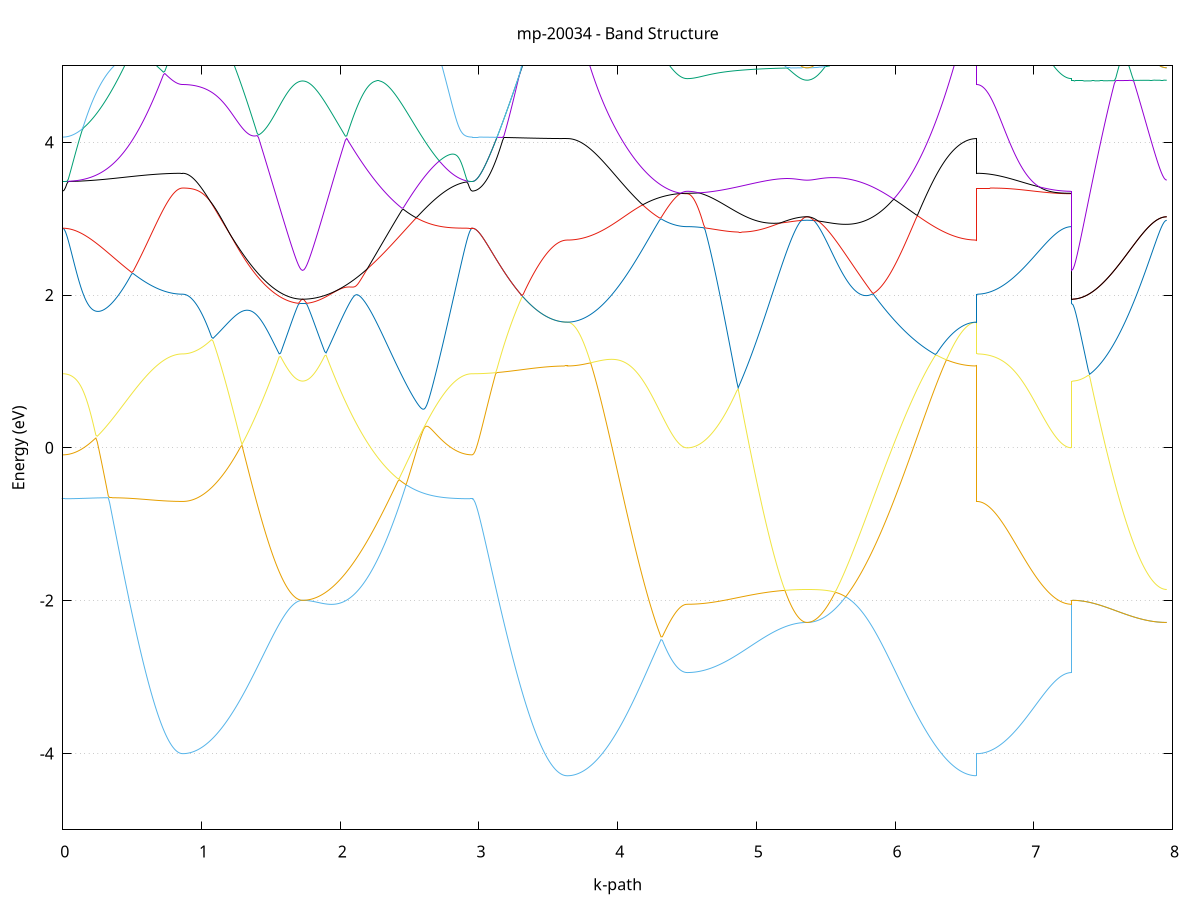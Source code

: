 set title 'mp-20034 - Band Structure'
set xlabel 'k-path'
set ylabel 'Energy (eV)'
set grid y
set yrange [-5:5]
set terminal png size 800,600
set output 'mp-20034_bands_gnuplot.png'
plot '-' using 1:2 with lines notitle, '-' using 1:2 with lines notitle, '-' using 1:2 with lines notitle, '-' using 1:2 with lines notitle, '-' using 1:2 with lines notitle, '-' using 1:2 with lines notitle, '-' using 1:2 with lines notitle, '-' using 1:2 with lines notitle, '-' using 1:2 with lines notitle, '-' using 1:2 with lines notitle, '-' using 1:2 with lines notitle, '-' using 1:2 with lines notitle, '-' using 1:2 with lines notitle, '-' using 1:2 with lines notitle, '-' using 1:2 with lines notitle, '-' using 1:2 with lines notitle, '-' using 1:2 with lines notitle, '-' using 1:2 with lines notitle, '-' using 1:2 with lines notitle, '-' using 1:2 with lines notitle
0.000000 -41.755567
0.009937 -41.755567
0.019874 -41.755467
0.029811 -41.755467
0.039748 -41.755467
0.049684 -41.755467
0.059621 -41.755367
0.069558 -41.755367
0.079495 -41.755267
0.089432 -41.755167
0.099369 -41.755167
0.109306 -41.755067
0.119243 -41.754967
0.129180 -41.754867
0.139116 -41.754767
0.149053 -41.754667
0.158990 -41.754467
0.168927 -41.754367
0.178864 -41.754267
0.188801 -41.754067
0.198738 -41.753967
0.208675 -41.753767
0.218612 -41.753667
0.228549 -41.753467
0.238485 -41.753267
0.248422 -41.753167
0.258359 -41.752967
0.268296 -41.752767
0.278233 -41.752567
0.288170 -41.752367
0.298107 -41.752167
0.308044 -41.751967
0.317981 -41.751767
0.327917 -41.751567
0.337854 -41.751367
0.347791 -41.751167
0.357728 -41.750967
0.367665 -41.750667
0.377602 -41.750467
0.387539 -41.750267
0.397476 -41.750067
0.407413 -41.749767
0.417349 -41.749567
0.427286 -41.749367
0.437223 -41.749167
0.447160 -41.748867
0.457097 -41.748667
0.467034 -41.748467
0.476971 -41.748267
0.486908 -41.747967
0.496845 -41.747767
0.506782 -41.747567
0.516718 -41.747367
0.526655 -41.747167
0.536592 -41.746867
0.546529 -41.746667
0.556466 -41.746467
0.566403 -41.746267
0.576340 -41.746067
0.586277 -41.745867
0.596214 -41.745667
0.606150 -41.745567
0.616087 -41.745367
0.626024 -41.745167
0.635961 -41.744967
0.645898 -41.744867
0.655835 -41.744667
0.665772 -41.744467
0.675709 -41.744367
0.685646 -41.744267
0.695582 -41.744067
0.705519 -41.743967
0.715456 -41.743867
0.725393 -41.743767
0.735330 -41.743567
0.745267 -41.743567
0.755204 -41.743467
0.765141 -41.743367
0.775078 -41.743267
0.785015 -41.743167
0.794951 -41.743167
0.804888 -41.743067
0.814825 -41.743067
0.824762 -41.742967
0.834699 -41.742967
0.844636 -41.742967
0.854573 -41.742967
0.864510 -41.742967
0.864510 -41.742967
0.874447 -41.742967
0.884383 -41.742967
0.894320 -41.742867
0.904257 -41.742867
0.914194 -41.742867
0.924131 -41.742767
0.934068 -41.742767
0.944005 -41.742667
0.953942 -41.742567
0.963879 -41.742567
0.973815 -41.742467
0.983752 -41.742367
0.993689 -41.742267
1.003626 -41.742167
1.013563 -41.742067
1.023500 -41.741967
1.033437 -41.741867
1.043374 -41.741667
1.053311 -41.741567
1.063248 -41.741467
1.073184 -41.741267
1.083121 -41.741067
1.093058 -41.740967
1.102995 -41.740767
1.112932 -41.740667
1.122869 -41.740467
1.132806 -41.740267
1.142743 -41.740067
1.152680 -41.739867
1.162616 -41.739667
1.172553 -41.739467
1.182490 -41.739267
1.192427 -41.739067
1.202364 -41.738867
1.212301 -41.738667
1.222238 -41.738467
1.232175 -41.738267
1.242112 -41.738067
1.252048 -41.737867
1.261985 -41.737667
1.271922 -41.737367
1.281859 -41.737167
1.291796 -41.736967
1.301733 -41.736767
1.311670 -41.736567
1.321607 -41.736267
1.331544 -41.736067
1.341481 -41.735867
1.351417 -41.735667
1.361354 -41.735467
1.371291 -41.735267
1.381228 -41.735067
1.391165 -41.734767
1.401102 -41.734567
1.411039 -41.734367
1.420976 -41.734167
1.430913 -41.733967
1.440849 -41.733767
1.450786 -41.733667
1.460723 -41.733467
1.470660 -41.733267
1.480597 -41.733067
1.490534 -41.732967
1.500471 -41.732767
1.510408 -41.732567
1.520345 -41.732467
1.530281 -41.732267
1.540218 -41.732167
1.550155 -41.731967
1.560092 -41.731867
1.570029 -41.731767
1.579966 -41.731667
1.589903 -41.731567
1.599840 -41.731467
1.609777 -41.731367
1.619714 -41.731267
1.629650 -41.731167
1.639587 -41.731067
1.649524 -41.731067
1.659461 -41.730967
1.669398 -41.730867
1.679335 -41.730867
1.689272 -41.730867
1.699209 -41.730767
1.709146 -41.730767
1.719082 -41.730767
1.729019 -41.730767
1.729019 -41.730767
1.738959 -41.730767
1.748899 -41.730767
1.758839 -41.730767
1.768779 -41.730867
1.778719 -41.730867
1.788658 -41.730867
1.798598 -41.730967
1.808538 -41.731067
1.818478 -41.731067
1.828418 -41.731167
1.838358 -41.731267
1.848298 -41.731367
1.858237 -41.731467
1.868177 -41.731567
1.878117 -41.731667
1.888057 -41.731767
1.897997 -41.731867
1.907937 -41.732067
1.917876 -41.732167
1.927816 -41.732367
1.937756 -41.732467
1.947696 -41.732667
1.957636 -41.732867
1.967576 -41.732967
1.977516 -41.733167
1.987455 -41.733367
1.997395 -41.733567
2.007335 -41.733767
2.017275 -41.733967
2.027215 -41.734167
2.037155 -41.734367
2.047094 -41.734667
2.057034 -41.734867
2.066974 -41.735067
2.076914 -41.735367
2.086854 -41.735567
2.096794 -41.735867
2.106734 -41.736067
2.116673 -41.736367
2.126613 -41.736667
2.136553 -41.736867
2.146493 -41.737167
2.156433 -41.737467
2.166373 -41.737767
2.176313 -41.737967
2.186252 -41.738267
2.196192 -41.738567
2.206132 -41.738867
2.216072 -41.739167
2.226012 -41.739467
2.235952 -41.739767
2.245891 -41.740067
2.255831 -41.740367
2.265771 -41.740667
2.275711 -41.740967
2.285651 -41.741367
2.295591 -41.741667
2.305531 -41.741967
2.315470 -41.742267
2.325410 -41.742567
2.335350 -41.742867
2.345290 -41.743167
2.355230 -41.743567
2.365170 -41.743867
2.375109 -41.744167
2.385049 -41.744467
2.394989 -41.744767
2.404929 -41.745067
2.414869 -41.745367
2.424809 -41.745767
2.434749 -41.746067
2.444688 -41.746367
2.454628 -41.746667
2.464568 -41.746967
2.474508 -41.747267
2.484448 -41.747567
2.494388 -41.747867
2.504327 -41.748167
2.514267 -41.748467
2.524207 -41.748667
2.534147 -41.748967
2.544087 -41.749267
2.554027 -41.749567
2.563967 -41.749767
2.573906 -41.750067
2.583846 -41.750367
2.593786 -41.750567
2.603726 -41.750867
2.613666 -41.751067
2.623606 -41.751367
2.633546 -41.751567
2.643485 -41.751767
2.653425 -41.752067
2.663365 -41.752267
2.673305 -41.752467
2.683245 -41.752667
2.693185 -41.752867
2.703124 -41.753067
2.713064 -41.753267
2.723004 -41.753467
2.732944 -41.753567
2.742884 -41.753767
2.752824 -41.753967
2.762764 -41.754067
2.772703 -41.754267
2.782643 -41.754367
2.792583 -41.754467
2.802523 -41.754667
2.812463 -41.754767
2.822403 -41.754867
2.832342 -41.754967
2.842282 -41.755067
2.852222 -41.755167
2.862162 -41.755167
2.872102 -41.755267
2.882042 -41.755367
2.891982 -41.755367
2.901921 -41.755467
2.911861 -41.755467
2.921801 -41.755467
2.931741 -41.755467
2.941681 -41.755567
2.951621 -41.755567
2.951621 -41.755567
2.961550 -41.755567
2.971479 -41.755567
2.981407 -41.755567
2.991336 -41.755567
3.001265 -41.755567
3.011194 -41.755567
3.021123 -41.755467
3.031052 -41.755467
3.040981 -41.755467
3.050910 -41.755467
3.060839 -41.755467
3.070768 -41.755467
3.080697 -41.755467
3.090626 -41.755467
3.100555 -41.755467
3.110484 -41.755467
3.120412 -41.755467
3.130341 -41.755467
3.140270 -41.755467
3.150199 -41.755367
3.160128 -41.755367
3.170057 -41.755367
3.179986 -41.755367
3.189915 -41.755367
3.199844 -41.755367
3.209773 -41.755367
3.219702 -41.755367
3.229631 -41.755267
3.239560 -41.755267
3.249488 -41.755267
3.259417 -41.755267
3.269346 -41.755267
3.279275 -41.755267
3.289204 -41.755267
3.299133 -41.755167
3.309062 -41.755167
3.318991 -41.755167
3.328920 -41.755167
3.338849 -41.755167
3.348778 -41.755167
3.358707 -41.755167
3.368636 -41.755067
3.378565 -41.755067
3.388493 -41.755067
3.398422 -41.755067
3.408351 -41.755067
3.418280 -41.755067
3.428209 -41.755067
3.438138 -41.755067
3.448067 -41.754967
3.457996 -41.754967
3.467925 -41.754967
3.477854 -41.754967
3.487783 -41.754967
3.497712 -41.754967
3.507641 -41.754967
3.517570 -41.754967
3.527498 -41.754967
3.537427 -41.754967
3.547356 -41.754967
3.557285 -41.754967
3.567214 -41.754867
3.577143 -41.754867
3.587072 -41.754867
3.597001 -41.754867
3.606930 -41.754867
3.616859 -41.754867
3.626788 -41.754867
3.636717 -41.754867
3.636717 -41.754867
3.646654 -41.754867
3.656590 -41.754867
3.666527 -41.754867
3.676464 -41.754867
3.686401 -41.754767
3.696338 -41.754767
3.706275 -41.754667
3.716212 -41.754667
3.726149 -41.754567
3.736086 -41.754467
3.746022 -41.754367
3.755959 -41.754367
3.765896 -41.754267
3.775833 -41.754167
3.785770 -41.753967
3.795707 -41.753867
3.805644 -41.753767
3.815581 -41.753667
3.825518 -41.753467
3.835455 -41.753367
3.845391 -41.753167
3.855328 -41.753067
3.865265 -41.752867
3.875202 -41.752667
3.885139 -41.752567
3.895076 -41.752367
3.905013 -41.752167
3.914950 -41.751967
3.924887 -41.751767
3.934823 -41.751567
3.944760 -41.751367
3.954697 -41.751167
3.964634 -41.750967
3.974571 -41.750767
3.984508 -41.750567
3.994445 -41.750367
4.004382 -41.750167
4.014319 -41.749867
4.024255 -41.749667
4.034192 -41.749467
4.044129 -41.749267
4.054066 -41.749067
4.064003 -41.748767
4.073940 -41.748567
4.083877 -41.748367
4.093814 -41.748167
4.103751 -41.747867
4.113688 -41.747667
4.123624 -41.747467
4.133561 -41.747267
4.143498 -41.747067
4.153435 -41.746767
4.163372 -41.746567
4.173309 -41.746367
4.183246 -41.746167
4.193183 -41.745967
4.203120 -41.745767
4.213056 -41.745567
4.222993 -41.745367
4.232930 -41.745167
4.242867 -41.744967
4.252804 -41.744867
4.262741 -41.744667
4.272678 -41.744467
4.282615 -41.744367
4.292552 -41.744167
4.302488 -41.744067
4.312425 -41.743867
4.322362 -41.743767
4.332299 -41.743567
4.342236 -41.743467
4.352173 -41.743367
4.362110 -41.743267
4.372047 -41.743167
4.381984 -41.743067
4.391921 -41.742967
4.401857 -41.742867
4.411794 -41.742767
4.421731 -41.742767
4.431668 -41.742667
4.441605 -41.742567
4.451542 -41.742567
4.461479 -41.742567
4.471416 -41.742467
4.481353 -41.742467
4.491289 -41.742467
4.501226 -41.742467
4.501226 -41.742467
4.511163 -41.742467
4.521100 -41.742467
4.531037 -41.742467
4.540974 -41.742367
4.550911 -41.742367
4.560848 -41.742367
4.570785 -41.742267
4.580721 -41.742167
4.590658 -41.742167
4.600595 -41.742067
4.610532 -41.741967
4.620469 -41.741867
4.630406 -41.741767
4.640343 -41.741667
4.650280 -41.741567
4.660217 -41.741467
4.670154 -41.741367
4.680090 -41.741267
4.690027 -41.741067
4.699964 -41.740967
4.709901 -41.740767
4.719838 -41.740667
4.729775 -41.740467
4.739712 -41.740367
4.749649 -41.740167
4.759586 -41.739967
4.769522 -41.739767
4.779459 -41.739567
4.789396 -41.739467
4.799333 -41.739267
4.809270 -41.739067
4.819207 -41.738867
4.829144 -41.738667
4.839081 -41.738467
4.849018 -41.738167
4.858954 -41.737967
4.868891 -41.737767
4.878828 -41.737567
4.888765 -41.737367
4.898702 -41.737167
4.908639 -41.736967
4.918576 -41.736667
4.928513 -41.736467
4.938450 -41.736267
4.948387 -41.736067
4.958323 -41.735867
4.968260 -41.735567
4.978197 -41.735367
4.988134 -41.735167
4.998071 -41.734967
5.008008 -41.734767
5.017945 -41.734567
5.027882 -41.734367
5.037819 -41.734067
5.047755 -41.733867
5.057692 -41.733667
5.067629 -41.733467
5.077566 -41.733367
5.087503 -41.733167
5.097440 -41.732967
5.107377 -41.732767
5.117314 -41.732567
5.127251 -41.732467
5.137187 -41.732267
5.147124 -41.732067
5.157061 -41.731967
5.166998 -41.731767
5.176935 -41.731667
5.186872 -41.731467
5.196809 -41.731367
5.206746 -41.731267
5.216683 -41.731167
5.226620 -41.731067
5.236556 -41.730967
5.246493 -41.730867
5.256430 -41.730767
5.266367 -41.730667
5.276304 -41.730567
5.286241 -41.730567
5.296178 -41.730467
5.306115 -41.730367
5.316052 -41.730367
5.325988 -41.730367
5.335925 -41.730267
5.345862 -41.730267
5.355799 -41.730267
5.365736 -41.730267
5.365736 -41.730267
5.375676 -41.730267
5.385616 -41.730267
5.395556 -41.730267
5.405495 -41.730367
5.415435 -41.730367
5.425375 -41.730367
5.435315 -41.730467
5.445255 -41.730567
5.455195 -41.730567
5.465134 -41.730667
5.475074 -41.730767
5.485014 -41.730867
5.494954 -41.730967
5.504894 -41.731067
5.514834 -41.731167
5.524774 -41.731267
5.534713 -41.731367
5.544653 -41.731567
5.554593 -41.731667
5.564533 -41.731867
5.574473 -41.731967
5.584413 -41.732167
5.594353 -41.732267
5.604292 -41.732467
5.614232 -41.732667
5.624172 -41.732867
5.634112 -41.733067
5.644052 -41.733267
5.653992 -41.733467
5.663931 -41.733667
5.673871 -41.733867
5.683811 -41.734167
5.693751 -41.734367
5.703691 -41.734567
5.713631 -41.734867
5.723571 -41.735067
5.733510 -41.735367
5.743450 -41.735567
5.753390 -41.735867
5.763330 -41.736167
5.773270 -41.736367
5.783210 -41.736667
5.793149 -41.736967
5.803089 -41.737267
5.813029 -41.737467
5.822969 -41.737767
5.832909 -41.738067
5.842849 -41.738367
5.852789 -41.738667
5.862728 -41.738967
5.872668 -41.739267
5.882608 -41.739567
5.892548 -41.739867
5.902488 -41.740167
5.912428 -41.740467
5.922368 -41.740767
5.932307 -41.741167
5.942247 -41.741467
5.952187 -41.741767
5.962127 -41.742067
5.972067 -41.742367
5.982007 -41.742667
5.991946 -41.742967
6.001886 -41.743367
6.011826 -41.743667
6.021766 -41.743967
6.031706 -41.744267
6.041646 -41.744567
6.051586 -41.744867
6.061525 -41.745167
6.071465 -41.745467
6.081405 -41.745767
6.091345 -41.746067
6.101285 -41.746367
6.111225 -41.746667
6.121164 -41.746967
6.131104 -41.747267
6.141044 -41.747567
6.150984 -41.747867
6.160924 -41.748167
6.170864 -41.748467
6.180804 -41.748667
6.190743 -41.748967
6.200683 -41.749267
6.210623 -41.749467
6.220563 -41.749767
6.230503 -41.750067
6.240443 -41.750267
6.250382 -41.750467
6.260322 -41.750767
6.270262 -41.750967
6.280202 -41.751167
6.290142 -41.751467
6.300082 -41.751667
6.310022 -41.751867
6.319961 -41.752067
6.329901 -41.752267
6.339841 -41.752467
6.349781 -41.752667
6.359721 -41.752867
6.369661 -41.752967
6.379601 -41.753167
6.389540 -41.753267
6.399480 -41.753467
6.409420 -41.753567
6.419360 -41.753767
6.429300 -41.753867
6.439240 -41.753967
6.449179 -41.754067
6.459119 -41.754267
6.469059 -41.754367
6.478999 -41.754367
6.488939 -41.754467
6.498879 -41.754567
6.508819 -41.754667
6.518758 -41.754667
6.528698 -41.754767
6.538638 -41.754767
6.548578 -41.754867
6.558518 -41.754867
6.568458 -41.754867
6.578397 -41.754867
6.588337 -41.754867
6.588337 -41.742967
6.598266 -41.742967
6.608195 -41.742967
6.618124 -41.742967
6.628053 -41.742967
6.637982 -41.742967
6.647911 -41.742967
6.657840 -41.742967
6.667769 -41.742967
6.677698 -41.742867
6.687627 -41.742867
6.697556 -41.742867
6.707484 -41.742867
6.717413 -41.742867
6.727342 -41.742867
6.737271 -41.742867
6.747200 -41.742867
6.757129 -41.742867
6.767058 -41.742867
6.776987 -41.742867
6.786916 -41.742867
6.796845 -41.742867
6.806774 -41.742867
6.816703 -41.742867
6.826632 -41.742767
6.836561 -41.742767
6.846489 -41.742767
6.856418 -41.742767
6.866347 -41.742767
6.876276 -41.742767
6.886205 -41.742767
6.896134 -41.742767
6.906063 -41.742767
6.915992 -41.742667
6.925921 -41.742667
6.935850 -41.742667
6.945779 -41.742667
6.955708 -41.742667
6.965637 -41.742667
6.975565 -41.742667
6.985494 -41.742667
6.995423 -41.742667
7.005352 -41.742667
7.015281 -41.742567
7.025210 -41.742567
7.035139 -41.742567
7.045068 -41.742567
7.054997 -41.742567
7.064926 -41.742567
7.074855 -41.742567
7.084784 -41.742567
7.094713 -41.742567
7.104642 -41.742567
7.114570 -41.742567
7.124499 -41.742567
7.134428 -41.742467
7.144357 -41.742467
7.154286 -41.742467
7.164215 -41.742467
7.174144 -41.742467
7.184073 -41.742467
7.194002 -41.742467
7.203931 -41.742467
7.213860 -41.742467
7.223789 -41.742467
7.233718 -41.742467
7.243647 -41.742467
7.253575 -41.742467
7.263504 -41.742467
7.273433 -41.742467
7.273433 -41.730767
7.283362 -41.730767
7.293291 -41.730767
7.303220 -41.730767
7.313149 -41.730767
7.323078 -41.730767
7.333007 -41.730767
7.342936 -41.730767
7.352865 -41.730767
7.362794 -41.730767
7.372723 -41.730767
7.382652 -41.730767
7.392580 -41.730767
7.402509 -41.730767
7.412438 -41.730767
7.422367 -41.730667
7.432296 -41.730667
7.442225 -41.730667
7.452154 -41.730667
7.462083 -41.730667
7.472012 -41.730667
7.481941 -41.730667
7.491870 -41.730667
7.501799 -41.730667
7.511728 -41.730667
7.521657 -41.730667
7.531585 -41.730567
7.541514 -41.730567
7.551443 -41.730567
7.561372 -41.730567
7.571301 -41.730567
7.581230 -41.730567
7.591159 -41.730567
7.601088 -41.730567
7.611017 -41.730567
7.620946 -41.730467
7.630875 -41.730467
7.640804 -41.730467
7.650733 -41.730467
7.660661 -41.730467
7.670590 -41.730467
7.680519 -41.730467
7.690448 -41.730467
7.700377 -41.730467
7.710306 -41.730367
7.720235 -41.730367
7.730164 -41.730367
7.740093 -41.730367
7.750022 -41.730367
7.759951 -41.730367
7.769880 -41.730367
7.779809 -41.730367
7.789738 -41.730367
7.799666 -41.730367
7.809595 -41.730367
7.819524 -41.730267
7.829453 -41.730267
7.839382 -41.730267
7.849311 -41.730267
7.859240 -41.730267
7.869169 -41.730267
7.879098 -41.730267
7.889027 -41.730267
7.898956 -41.730267
7.908885 -41.730267
7.918814 -41.730267
7.928743 -41.730267
7.938671 -41.730267
7.948600 -41.730267
7.958529 -41.730267
e
0.000000 -22.799267
0.009937 -22.799267
0.019874 -22.799267
0.029811 -22.799267
0.039748 -22.799167
0.049684 -22.799167
0.059621 -22.799067
0.069558 -22.799067
0.079495 -22.798967
0.089432 -22.798867
0.099369 -22.798767
0.109306 -22.798667
0.119243 -22.798567
0.129180 -22.798467
0.139116 -22.798367
0.149053 -22.798167
0.158990 -22.798067
0.168927 -22.797867
0.178864 -22.797767
0.188801 -22.797567
0.198738 -22.797367
0.208675 -22.797167
0.218612 -22.796967
0.228549 -22.796767
0.238485 -22.796567
0.248422 -22.797967
0.258359 -22.800467
0.268296 -22.802967
0.278233 -22.805467
0.288170 -22.808067
0.298107 -22.810767
0.308044 -22.813467
0.317981 -22.816267
0.327917 -22.819067
0.337854 -22.821867
0.347791 -22.824767
0.357728 -22.827667
0.367665 -22.830567
0.377602 -22.833567
0.387539 -22.836467
0.397476 -22.839467
0.407413 -22.842467
0.417349 -22.845467
0.427286 -22.848467
0.437223 -22.851567
0.447160 -22.854567
0.457097 -22.857567
0.467034 -22.860567
0.476971 -22.863467
0.486908 -22.866467
0.496845 -22.869367
0.506782 -22.872267
0.516718 -22.875167
0.526655 -22.877967
0.536592 -22.880767
0.546529 -22.883567
0.556466 -22.886267
0.566403 -22.888967
0.576340 -22.891567
0.586277 -22.894067
0.596214 -22.896567
0.606150 -22.899067
0.616087 -22.901467
0.626024 -22.903767
0.635961 -22.905967
0.645898 -22.908167
0.655835 -22.910167
0.665772 -22.912167
0.675709 -22.914167
0.685646 -22.915967
0.695582 -22.917767
0.705519 -22.919367
0.715456 -22.920967
0.725393 -22.922467
0.735330 -22.923867
0.745267 -22.925167
0.755204 -22.926367
0.765141 -22.927467
0.775078 -22.928367
0.785015 -22.929267
0.794951 -22.930067
0.804888 -22.930767
0.814825 -22.931367
0.824762 -22.931867
0.834699 -22.932167
0.844636 -22.932467
0.854573 -22.932667
0.864510 -22.932667
0.864510 -22.932667
0.874447 -22.932667
0.884383 -22.932667
0.894320 -22.932567
0.904257 -22.932567
0.914194 -22.932467
0.924131 -22.932367
0.934068 -22.932267
0.944005 -22.932167
0.953942 -22.931967
0.963879 -22.931867
0.973815 -22.931667
0.983752 -22.931467
0.993689 -22.931267
1.003626 -22.931067
1.013563 -22.930867
1.023500 -22.930567
1.033437 -22.930367
1.043374 -22.930067
1.053311 -22.929767
1.063248 -22.929467
1.073184 -22.929167
1.083121 -22.928767
1.093058 -22.928467
1.102995 -22.928067
1.112932 -22.927767
1.122869 -22.927367
1.132806 -22.926967
1.142743 -22.926567
1.152680 -22.926167
1.162616 -22.925767
1.172553 -22.925367
1.182490 -22.924867
1.192427 -22.924467
1.202364 -22.924067
1.212301 -22.923567
1.222238 -22.923167
1.232175 -22.922667
1.242112 -22.922267
1.252048 -22.921767
1.261985 -22.921267
1.271922 -22.920867
1.281859 -22.920367
1.291796 -22.919867
1.301733 -22.919367
1.311670 -22.918967
1.321607 -22.918467
1.331544 -22.917967
1.341481 -22.917567
1.351417 -22.917067
1.361354 -22.916567
1.371291 -22.916167
1.381228 -22.915667
1.391165 -22.915267
1.401102 -22.914767
1.411039 -22.914367
1.420976 -22.913867
1.430913 -22.913467
1.440849 -22.913067
1.450786 -22.912667
1.460723 -22.912267
1.470660 -22.911867
1.480597 -22.911567
1.490534 -22.911167
1.500471 -22.910767
1.510408 -22.910467
1.520345 -22.910167
1.530281 -22.909767
1.540218 -22.909467
1.550155 -22.909167
1.560092 -22.908967
1.570029 -22.908667
1.579966 -22.908367
1.589903 -22.908167
1.599840 -22.907967
1.609777 -22.907767
1.619714 -22.907567
1.629650 -22.907367
1.639587 -22.907267
1.649524 -22.907067
1.659461 -22.906967
1.669398 -22.906867
1.679335 -22.906767
1.689272 -22.906667
1.699209 -22.906567
1.709146 -22.906567
1.719082 -22.906567
1.729019 -22.906567
1.729019 -22.906567
1.738959 -22.906567
1.748899 -22.906467
1.758839 -22.906367
1.768779 -22.906267
1.778719 -22.906067
1.788658 -22.905867
1.798598 -22.905667
1.808538 -22.905367
1.818478 -22.905067
1.828418 -22.904667
1.838358 -22.904267
1.848298 -22.903867
1.858237 -22.903467
1.868177 -22.902967
1.878117 -22.902467
1.888057 -22.901867
1.897997 -22.901267
1.907937 -22.900667
1.917876 -22.899967
1.927816 -22.899267
1.937756 -22.898467
1.947696 -22.897767
1.957636 -22.896967
1.967576 -22.896067
1.977516 -22.895167
1.987455 -22.894267
1.997395 -22.893367
2.007335 -22.892367
2.017275 -22.891367
2.027215 -22.890367
2.037155 -22.889267
2.047094 -22.888167
2.057034 -22.886967
2.066974 -22.885767
2.076914 -22.884667
2.086854 -22.883367
2.096794 -22.882067
2.106734 -22.880867
2.116673 -22.879467
2.126613 -22.878167
2.136553 -22.876767
2.146493 -22.875367
2.156433 -22.873967
2.166373 -22.872467
2.176313 -22.870967
2.186252 -22.869467
2.196192 -22.867967
2.206132 -22.866367
2.216072 -22.864767
2.226012 -22.863167
2.235952 -22.861567
2.245891 -22.859967
2.255831 -22.858267
2.265771 -22.856567
2.275711 -22.854867
2.285651 -22.853167
2.295591 -22.851467
2.305531 -22.849667
2.315470 -22.847867
2.325410 -22.846167
2.335350 -22.844367
2.345290 -22.842567
2.355230 -22.840767
2.365170 -22.838967
2.375109 -22.837167
2.385049 -22.835267
2.394989 -22.833467
2.404929 -22.831667
2.414869 -22.829867
2.424809 -22.827967
2.434749 -22.826167
2.444688 -22.824367
2.454628 -22.822567
2.464568 -22.820667
2.474508 -22.818867
2.484448 -22.817067
2.494388 -22.815267
2.504327 -22.813467
2.514267 -22.811767
2.524207 -22.809967
2.534147 -22.808267
2.544087 -22.806467
2.554027 -22.804767
2.563967 -22.803067
2.573906 -22.801467
2.583846 -22.799767
2.593786 -22.798167
2.603726 -22.796567
2.613666 -22.794967
2.623606 -22.794067
2.633546 -22.794367
2.643485 -22.794667
2.653425 -22.794967
2.663365 -22.795167
2.673305 -22.795467
2.683245 -22.795767
2.693185 -22.795967
2.703124 -22.796267
2.713064 -22.796467
2.723004 -22.796667
2.732944 -22.796867
2.742884 -22.797167
2.752824 -22.797367
2.762764 -22.797467
2.772703 -22.797667
2.782643 -22.797867
2.792583 -22.798067
2.802523 -22.798167
2.812463 -22.798367
2.822403 -22.798467
2.832342 -22.798567
2.842282 -22.798667
2.852222 -22.798767
2.862162 -22.798867
2.872102 -22.798967
2.882042 -22.799067
2.891982 -22.799067
2.901921 -22.799167
2.911861 -22.799167
2.921801 -22.799267
2.931741 -22.799267
2.941681 -22.799267
2.951621 -22.799267
2.951621 -22.799267
2.961550 -22.799267
2.971479 -22.799367
2.981407 -22.799367
2.991336 -22.799467
3.001265 -22.799567
3.011194 -22.799767
3.021123 -22.799867
3.031052 -22.800067
3.040981 -22.800267
3.050910 -22.800467
3.060839 -22.800667
3.070768 -22.800967
3.080697 -22.801267
3.090626 -22.801567
3.100555 -22.801867
3.110484 -22.802267
3.120412 -22.802567
3.130341 -22.802967
3.140270 -22.803367
3.150199 -22.803767
3.160128 -22.804267
3.170057 -22.804667
3.179986 -22.805167
3.189915 -22.805567
3.199844 -22.806067
3.209773 -22.806567
3.219702 -22.807067
3.229631 -22.807567
3.239560 -22.808067
3.249488 -22.808567
3.259417 -22.809067
3.269346 -22.809667
3.279275 -22.810167
3.289204 -22.810667
3.299133 -22.811267
3.309062 -22.811767
3.318991 -22.812367
3.328920 -22.812867
3.338849 -22.813367
3.348778 -22.813867
3.358707 -22.814367
3.368636 -22.814867
3.378565 -22.815367
3.388493 -22.815867
3.398422 -22.816367
3.408351 -22.816867
3.418280 -22.817267
3.428209 -22.817767
3.438138 -22.818167
3.448067 -22.818567
3.457996 -22.818967
3.467925 -22.819367
3.477854 -22.819667
3.487783 -22.820067
3.497712 -22.820367
3.507641 -22.820667
3.517570 -22.820967
3.527498 -22.821267
3.537427 -22.821467
3.547356 -22.821667
3.557285 -22.821867
3.567214 -22.822067
3.577143 -22.822267
3.587072 -22.822367
3.597001 -22.822467
3.606930 -22.822567
3.616859 -22.822667
3.626788 -22.822667
3.636717 -22.822667
3.636717 -22.822667
3.646654 -22.822667
3.656590 -22.822667
3.666527 -22.822567
3.676464 -22.822567
3.686401 -22.822467
3.696338 -22.822367
3.706275 -22.822267
3.716212 -22.822167
3.726149 -22.821967
3.736086 -22.821867
3.746022 -22.821667
3.755959 -22.821467
3.765896 -22.821267
3.775833 -22.821067
3.785770 -22.820767
3.795707 -22.820567
3.805644 -22.820267
3.815581 -22.819967
3.825518 -22.819667
3.835455 -22.819367
3.845391 -22.819067
3.855328 -22.818767
3.865265 -22.818367
3.875202 -22.818067
3.885139 -22.817667
3.895076 -22.817267
3.905013 -22.816867
3.914950 -22.816467
3.924887 -22.816067
3.934823 -22.815667
3.944760 -22.815267
3.954697 -22.814767
3.964634 -22.817367
3.974571 -22.820067
3.984508 -22.822867
3.994445 -22.825567
4.004382 -22.828467
4.014319 -22.831267
4.024255 -22.834067
4.034192 -22.836967
4.044129 -22.839867
4.054066 -22.842767
4.064003 -22.845667
4.073940 -22.848467
4.083877 -22.851367
4.093814 -22.854267
4.103751 -22.857167
4.113688 -22.859967
4.123624 -22.862867
4.133561 -22.865667
4.143498 -22.868467
4.153435 -22.871167
4.163372 -22.873867
4.173309 -22.876567
4.183246 -22.879267
4.193183 -22.881867
4.203120 -22.884367
4.213056 -22.886867
4.222993 -22.889367
4.232930 -22.891767
4.242867 -22.894067
4.252804 -22.896367
4.262741 -22.898567
4.272678 -22.900767
4.282615 -22.902767
4.292552 -22.904767
4.302488 -22.906667
4.312425 -22.908567
4.322362 -22.910367
4.332299 -22.911967
4.342236 -22.913567
4.352173 -22.915167
4.362110 -22.916567
4.372047 -22.917867
4.381984 -22.919167
4.391921 -22.920267
4.401857 -22.921267
4.411794 -22.922267
4.421731 -22.923167
4.431668 -22.923867
4.441605 -22.924567
4.451542 -22.925067
4.461479 -22.925567
4.471416 -22.925967
4.481353 -22.926167
4.491289 -22.926367
4.501226 -22.926367
4.501226 -22.926367
4.511163 -22.926367
4.521100 -22.926367
4.531037 -22.926367
4.540974 -22.926267
4.550911 -22.926267
4.560848 -22.926167
4.570785 -22.926067
4.580721 -22.925967
4.590658 -22.925867
4.600595 -22.925767
4.610532 -22.925667
4.620469 -22.925567
4.630406 -22.925367
4.640343 -22.925267
4.650280 -22.925067
4.660217 -22.924867
4.670154 -22.924767
4.680090 -22.924567
4.690027 -22.924367
4.699964 -22.924067
4.709901 -22.923867
4.719838 -22.923667
4.729775 -22.923467
4.739712 -22.923167
4.749649 -22.922967
4.759586 -22.922667
4.769522 -22.922367
4.779459 -22.922067
4.789396 -22.921867
4.799333 -22.921567
4.809270 -22.921267
4.819207 -22.920967
4.829144 -22.920667
4.839081 -22.920367
4.849018 -22.920067
4.858954 -22.919667
4.868891 -22.919367
4.878828 -22.919067
4.888765 -22.918767
4.898702 -22.918467
4.908639 -22.918067
4.918576 -22.917767
4.928513 -22.917467
4.938450 -22.917067
4.948387 -22.916767
4.958323 -22.916467
4.968260 -22.916167
4.978197 -22.915767
4.988134 -22.915467
4.998071 -22.915167
5.008008 -22.914867
5.017945 -22.914567
5.027882 -22.914167
5.037819 -22.913867
5.047755 -22.913567
5.057692 -22.913267
5.067629 -22.912967
5.077566 -22.912667
5.087503 -22.912467
5.097440 -22.912167
5.107377 -22.911867
5.117314 -22.911567
5.127251 -22.911367
5.137187 -22.911167
5.147124 -22.910867
5.157061 -22.910667
5.166998 -22.910467
5.176935 -22.910167
5.186872 -22.909967
5.196809 -22.909767
5.206746 -22.909667
5.216683 -22.909467
5.226620 -22.909267
5.236556 -22.909167
5.246493 -22.908967
5.256430 -22.908867
5.266367 -22.908767
5.276304 -22.908567
5.286241 -22.908467
5.296178 -22.908467
5.306115 -22.908367
5.316052 -22.908267
5.325988 -22.908267
5.335925 -22.908167
5.345862 -22.908167
5.355799 -22.908167
5.365736 -22.908167
5.365736 -22.908167
5.375676 -22.908167
5.385616 -22.908067
5.395556 -22.907967
5.405495 -22.907767
5.415435 -22.907567
5.425375 -22.907367
5.435315 -22.907067
5.445255 -22.906767
5.455195 -22.906367
5.465134 -22.905967
5.475074 -22.905567
5.485014 -22.905067
5.494954 -22.904467
5.504894 -22.903967
5.514834 -22.903267
5.524774 -22.902667
5.534713 -22.901967
5.544653 -22.901167
5.554593 -22.900467
5.564533 -22.899567
5.574473 -22.898767
5.584413 -22.897867
5.594353 -22.896867
5.604292 -22.895967
5.614232 -22.894967
5.624172 -22.893867
5.634112 -22.892767
5.644052 -22.891667
5.653992 -22.890567
5.663931 -22.889367
5.673871 -22.888167
5.683811 -22.886867
5.693751 -22.885567
5.703691 -22.884267
5.713631 -22.882967
5.723571 -22.881567
5.733510 -22.880167
5.743450 -22.878767
5.753390 -22.877267
5.763330 -22.875767
5.773270 -22.874267
5.783210 -22.872767
5.793149 -22.871267
5.803089 -22.869667
5.813029 -22.868067
5.822969 -22.866467
5.832909 -22.864767
5.842849 -22.863167
5.852789 -22.861467
5.862728 -22.859767
5.872668 -22.858067
5.882608 -22.856267
5.892548 -22.854567
5.902488 -22.852867
5.912428 -22.851067
5.922368 -22.849267
5.932307 -22.847467
5.942247 -22.845767
5.952187 -22.843967
5.962127 -22.842167
5.972067 -22.840367
5.982007 -22.838467
5.991946 -22.836667
6.001886 -22.834867
6.011826 -22.833067
6.021766 -22.831267
6.031706 -22.829467
6.041646 -22.827667
6.051586 -22.825867
6.061525 -22.824067
6.071465 -22.822267
6.081405 -22.820467
6.091345 -22.818767
6.101285 -22.816967
6.111225 -22.815267
6.121164 -22.813467
6.131104 -22.811767
6.141044 -22.810067
6.150984 -22.808567
6.160924 -22.809067
6.170864 -22.809667
6.180804 -22.810167
6.190743 -22.810667
6.200683 -22.811167
6.210623 -22.811667
6.220563 -22.812167
6.230503 -22.812667
6.240443 -22.813167
6.250382 -22.813667
6.260322 -22.814167
6.270262 -22.814567
6.280202 -22.815067
6.290142 -22.815467
6.300082 -22.815967
6.310022 -22.816367
6.319961 -22.816767
6.329901 -22.817167
6.339841 -22.817567
6.349781 -22.817967
6.359721 -22.818367
6.369661 -22.818667
6.379601 -22.819067
6.389540 -22.819367
6.399480 -22.819667
6.409420 -22.819967
6.419360 -22.820267
6.429300 -22.820467
6.439240 -22.820767
6.449179 -22.820967
6.459119 -22.821267
6.469059 -22.821467
6.478999 -22.821667
6.488939 -22.821767
6.498879 -22.821967
6.508819 -22.822167
6.518758 -22.822267
6.528698 -22.822367
6.538638 -22.822467
6.548578 -22.822567
6.558518 -22.822567
6.568458 -22.822667
6.578397 -22.822667
6.588337 -22.822667
6.588337 -22.932667
6.598266 -22.932667
6.608195 -22.932667
6.618124 -22.932667
6.628053 -22.932667
6.637982 -22.932567
6.647911 -22.932567
6.657840 -22.932567
6.667769 -22.932467
6.677698 -22.932467
6.687627 -22.932367
6.697556 -22.932267
6.707484 -22.932267
6.717413 -22.932167
6.727342 -22.932067
6.737271 -22.931967
6.747200 -22.931867
6.757129 -22.931767
6.767058 -22.931667
6.776987 -22.931567
6.786916 -22.931467
6.796845 -22.931367
6.806774 -22.931267
6.816703 -22.931167
6.826632 -22.930967
6.836561 -22.930867
6.846489 -22.930767
6.856418 -22.930567
6.866347 -22.930467
6.876276 -22.930367
6.886205 -22.930167
6.896134 -22.930067
6.906063 -22.929867
6.915992 -22.929767
6.925921 -22.929667
6.935850 -22.929467
6.945779 -22.929367
6.955708 -22.929167
6.965637 -22.929067
6.975565 -22.928867
6.985494 -22.928767
6.995423 -22.928667
7.005352 -22.928467
7.015281 -22.928367
7.025210 -22.928267
7.035139 -22.928067
7.045068 -22.927967
7.054997 -22.927867
7.064926 -22.927767
7.074855 -22.927567
7.084784 -22.927467
7.094713 -22.927367
7.104642 -22.927267
7.114570 -22.927167
7.124499 -22.927067
7.134428 -22.926967
7.144357 -22.926967
7.154286 -22.926867
7.164215 -22.926767
7.174144 -22.926667
7.184073 -22.926667
7.194002 -22.926567
7.203931 -22.926567
7.213860 -22.926467
7.223789 -22.926467
7.233718 -22.926467
7.243647 -22.926367
7.253575 -22.926367
7.263504 -22.926367
7.273433 -22.926367
7.273433 -22.906567
7.283362 -22.906567
7.293291 -22.906567
7.303220 -22.906567
7.313149 -22.906567
7.323078 -22.906567
7.333007 -22.906567
7.342936 -22.906567
7.352865 -22.906567
7.362794 -22.906567
7.372723 -22.906567
7.382652 -22.906667
7.392580 -22.906667
7.402509 -22.906667
7.412438 -22.906667
7.422367 -22.906667
7.432296 -22.906767
7.442225 -22.906767
7.452154 -22.906767
7.462083 -22.906867
7.472012 -22.906867
7.481941 -22.906867
7.491870 -22.906867
7.501799 -22.906967
7.511728 -22.906967
7.521657 -22.906967
7.531585 -22.907067
7.541514 -22.907067
7.551443 -22.907067
7.561372 -22.907167
7.571301 -22.907167
7.581230 -22.907267
7.591159 -22.907267
7.601088 -22.907267
7.611017 -22.907267
7.620946 -22.907367
7.630875 -22.907367
7.640804 -22.907467
7.650733 -22.907467
7.660661 -22.907467
7.670590 -22.907567
7.680519 -22.907567
7.690448 -22.907567
7.700377 -22.907667
7.710306 -22.907667
7.720235 -22.907667
7.730164 -22.907767
7.740093 -22.907767
7.750022 -22.907767
7.759951 -22.907867
7.769880 -22.907867
7.779809 -22.907867
7.789738 -22.907867
7.799666 -22.907967
7.809595 -22.907967
7.819524 -22.907967
7.829453 -22.907967
7.839382 -22.907967
7.849311 -22.908067
7.859240 -22.908067
7.869169 -22.908067
7.879098 -22.908067
7.889027 -22.908067
7.898956 -22.908067
7.908885 -22.908067
7.918814 -22.908167
7.928743 -22.908167
7.938671 -22.908167
7.948600 -22.908167
7.958529 -22.908167
e
0.000000 -22.765767
0.009937 -22.765767
0.019874 -22.765967
0.029811 -22.766267
0.039748 -22.766567
0.049684 -22.767067
0.059621 -22.767667
0.069558 -22.768467
0.079495 -22.769267
0.089432 -22.770167
0.099369 -22.771167
0.109306 -22.772367
0.119243 -22.773567
0.129180 -22.774967
0.139116 -22.776367
0.149053 -22.777867
0.158990 -22.779567
0.168927 -22.781267
0.178864 -22.783067
0.188801 -22.784967
0.198738 -22.786967
0.208675 -22.788967
0.218612 -22.791167
0.228549 -22.793367
0.238485 -22.795667
0.248422 -22.796367
0.258359 -22.796167
0.268296 -22.795967
0.278233 -22.795767
0.288170 -22.795467
0.298107 -22.795267
0.308044 -22.794967
0.317981 -22.794767
0.327917 -22.794467
0.337854 -22.794267
0.347791 -22.793967
0.357728 -22.793767
0.367665 -22.793467
0.377602 -22.793167
0.387539 -22.792967
0.397476 -22.792667
0.407413 -22.792367
0.417349 -22.792067
0.427286 -22.791867
0.437223 -22.791567
0.447160 -22.791267
0.457097 -22.790967
0.467034 -22.790767
0.476971 -22.790467
0.486908 -22.790167
0.496845 -22.789967
0.506782 -22.789667
0.516718 -22.789367
0.526655 -22.789167
0.536592 -22.788867
0.546529 -22.788667
0.556466 -22.788367
0.566403 -22.788167
0.576340 -22.787867
0.586277 -22.787667
0.596214 -22.787467
0.606150 -22.787167
0.616087 -22.786967
0.626024 -22.786767
0.635961 -22.786567
0.645898 -22.786367
0.655835 -22.786167
0.665772 -22.785967
0.675709 -22.785767
0.685646 -22.785667
0.695582 -22.785467
0.705519 -22.785367
0.715456 -22.785167
0.725393 -22.785067
0.735330 -22.784867
0.745267 -22.784767
0.755204 -22.784667
0.765141 -22.784567
0.775078 -22.784467
0.785015 -22.784367
0.794951 -22.784367
0.804888 -22.784267
0.814825 -22.784167
0.824762 -22.784167
0.834699 -22.784167
0.844636 -22.784067
0.854573 -22.784067
0.864510 -22.784067
0.864510 -22.784067
0.874447 -22.784067
0.884383 -22.784067
0.894320 -22.784067
0.904257 -22.783967
0.914194 -22.783867
0.924131 -22.783867
0.934068 -22.783767
0.944005 -22.783667
0.953942 -22.783567
0.963879 -22.783367
0.973815 -22.783267
0.983752 -22.783067
0.993689 -22.782967
1.003626 -22.782767
1.013563 -22.782567
1.023500 -22.782367
1.033437 -22.782167
1.043374 -22.781867
1.053311 -22.781667
1.063248 -22.781367
1.073184 -22.781167
1.083121 -22.780867
1.093058 -22.780567
1.102995 -22.780267
1.112932 -22.782067
1.122869 -22.784267
1.132806 -22.786567
1.142743 -22.788867
1.152680 -22.791367
1.162616 -22.793767
1.172553 -22.796267
1.182490 -22.798867
1.192427 -22.801367
1.202364 -22.804067
1.212301 -22.806667
1.222238 -22.809367
1.232175 -22.812067
1.242112 -22.814767
1.252048 -22.817567
1.261985 -22.820367
1.271922 -22.823067
1.281859 -22.825867
1.291796 -22.828667
1.301733 -22.831467
1.311670 -22.834267
1.321607 -22.836967
1.331544 -22.839767
1.341481 -22.842467
1.351417 -22.845267
1.361354 -22.847967
1.371291 -22.850667
1.381228 -22.853267
1.391165 -22.855867
1.401102 -22.858467
1.411039 -22.861067
1.420976 -22.863567
1.430913 -22.865967
1.440849 -22.868467
1.450786 -22.870767
1.460723 -22.873067
1.470660 -22.875367
1.480597 -22.877567
1.490534 -22.879667
1.500471 -22.881767
1.510408 -22.883767
1.520345 -22.885667
1.530281 -22.887567
1.540218 -22.889367
1.550155 -22.891067
1.560092 -22.892667
1.570029 -22.894167
1.579966 -22.895667
1.589903 -22.896967
1.599840 -22.898267
1.609777 -22.899467
1.619714 -22.900567
1.629650 -22.901667
1.639587 -22.902567
1.649524 -22.903367
1.659461 -22.904167
1.669398 -22.904767
1.679335 -22.905267
1.689272 -22.905767
1.699209 -22.906067
1.709146 -22.906367
1.719082 -22.906467
1.729019 -22.906567
1.729019 -22.906567
1.738959 -22.906467
1.748899 -22.906467
1.758839 -22.906367
1.768779 -22.906167
1.778719 -22.905967
1.788658 -22.905767
1.798598 -22.905467
1.808538 -22.905067
1.818478 -22.904667
1.828418 -22.904267
1.838358 -22.903767
1.848298 -22.903267
1.858237 -22.902767
1.868177 -22.902167
1.878117 -22.901467
1.888057 -22.900767
1.897997 -22.900067
1.907937 -22.899267
1.917876 -22.898467
1.927816 -22.897667
1.937756 -22.896767
1.947696 -22.895867
1.957636 -22.894867
1.967576 -22.893867
1.977516 -22.892867
1.987455 -22.891767
1.997395 -22.890667
2.007335 -22.889467
2.017275 -22.888267
2.027215 -22.887067
2.037155 -22.885867
2.047094 -22.884567
2.057034 -22.883267
2.066974 -22.881867
2.076914 -22.880467
2.086854 -22.879067
2.096794 -22.877667
2.106734 -22.876167
2.116673 -22.874767
2.126613 -22.873167
2.136553 -22.871667
2.146493 -22.870167
2.156433 -22.868567
2.166373 -22.866967
2.176313 -22.865267
2.186252 -22.863667
2.196192 -22.862067
2.206132 -22.860367
2.216072 -22.858667
2.226012 -22.856967
2.235952 -22.855267
2.245891 -22.853467
2.255831 -22.851767
2.265771 -22.849967
2.275711 -22.848267
2.285651 -22.846467
2.295591 -22.844667
2.305531 -22.842867
2.315470 -22.841067
2.325410 -22.839267
2.335350 -22.837467
2.345290 -22.835667
2.355230 -22.833867
2.365170 -22.832067
2.375109 -22.830267
2.385049 -22.828567
2.394989 -22.826767
2.404929 -22.824967
2.414869 -22.823167
2.424809 -22.821367
2.434749 -22.819667
2.444688 -22.817867
2.454628 -22.816167
2.464568 -22.814467
2.474508 -22.812767
2.484448 -22.811067
2.494388 -22.809367
2.504327 -22.807767
2.514267 -22.806067
2.524207 -22.804467
2.534147 -22.802867
2.544087 -22.801267
2.554027 -22.799767
2.563967 -22.798167
2.573906 -22.796667
2.583846 -22.795167
2.593786 -22.793767
2.603726 -22.793367
2.613666 -22.793667
2.623606 -22.793467
2.633546 -22.791967
2.643485 -22.790467
2.653425 -22.788967
2.663365 -22.787567
2.673305 -22.786167
2.683245 -22.784867
2.693185 -22.783567
2.703124 -22.782267
2.713064 -22.781067
2.723004 -22.779867
2.732944 -22.778667
2.742884 -22.777567
2.752824 -22.776467
2.762764 -22.775467
2.772703 -22.774467
2.782643 -22.773567
2.792583 -22.772667
2.802523 -22.771867
2.812463 -22.771067
2.822403 -22.770367
2.832342 -22.769667
2.842282 -22.769067
2.852222 -22.768467
2.862162 -22.767967
2.872102 -22.767467
2.882042 -22.767067
2.891982 -22.766767
2.901921 -22.766467
2.911861 -22.766167
2.921801 -22.765967
2.931741 -22.765867
2.941681 -22.765767
2.951621 -22.765767
2.951621 -22.765767
2.961550 -22.765767
2.971479 -22.765767
2.981407 -22.765767
2.991336 -22.765767
3.001265 -22.765767
3.011194 -22.765767
3.021123 -22.765767
3.031052 -22.765767
3.040981 -22.765767
3.050910 -22.765767
3.060839 -22.765767
3.070768 -22.765767
3.080697 -22.765767
3.090626 -22.765767
3.100555 -22.765767
3.110484 -22.765767
3.120412 -22.765767
3.130341 -22.765867
3.140270 -22.765867
3.150199 -22.765867
3.160128 -22.765867
3.170057 -22.765867
3.179986 -22.765867
3.189915 -22.765867
3.199844 -22.765867
3.209773 -22.765967
3.219702 -22.765967
3.229631 -22.765967
3.239560 -22.765967
3.249488 -22.765967
3.259417 -22.765967
3.269346 -22.765967
3.279275 -22.766067
3.289204 -22.766067
3.299133 -22.766067
3.309062 -22.766067
3.318991 -22.766067
3.328920 -22.766067
3.338849 -22.766167
3.348778 -22.766167
3.358707 -22.766167
3.368636 -22.766167
3.378565 -22.766167
3.388493 -22.766167
3.398422 -22.766167
3.408351 -22.766267
3.418280 -22.766267
3.428209 -22.766267
3.438138 -22.766267
3.448067 -22.766267
3.457996 -22.766267
3.467925 -22.766267
3.477854 -22.766267
3.487783 -22.766267
3.497712 -22.766367
3.507641 -22.766367
3.517570 -22.766367
3.527498 -22.766367
3.537427 -22.766367
3.547356 -22.766367
3.557285 -22.766367
3.567214 -22.766367
3.577143 -22.766367
3.587072 -22.766367
3.597001 -22.766367
3.606930 -22.766367
3.616859 -22.766367
3.626788 -22.766367
3.636717 -22.766367
3.636717 -22.766367
3.646654 -22.766467
3.656590 -22.766567
3.666527 -22.766867
3.676464 -22.767267
3.686401 -22.767667
3.696338 -22.768267
3.706275 -22.768967
3.716212 -22.769767
3.726149 -22.770667
3.736086 -22.771667
3.746022 -22.772667
3.755959 -22.773867
3.765896 -22.775167
3.775833 -22.776567
3.785770 -22.777967
3.795707 -22.779567
3.805644 -22.781167
3.815581 -22.782967
3.825518 -22.784767
3.835455 -22.786667
3.845391 -22.788667
3.855328 -22.790667
3.865265 -22.792767
3.875202 -22.794967
3.885139 -22.797267
3.895076 -22.799567
3.905013 -22.801967
3.914950 -22.804367
3.924887 -22.806867
3.934823 -22.809467
3.944760 -22.812067
3.954697 -22.814667
3.964634 -22.814367
3.974571 -22.813967
3.984508 -22.813467
3.994445 -22.813067
4.004382 -22.812567
4.014319 -22.812067
4.024255 -22.811667
4.034192 -22.811167
4.044129 -22.810667
4.054066 -22.810167
4.064003 -22.809767
4.073940 -22.809267
4.083877 -22.808767
4.093814 -22.808267
4.103751 -22.807867
4.113688 -22.807367
4.123624 -22.806867
4.133561 -22.806467
4.143498 -22.805967
4.153435 -22.805467
4.163372 -22.805067
4.173309 -22.804667
4.183246 -22.804167
4.193183 -22.803767
4.203120 -22.803367
4.213056 -22.802867
4.222993 -22.802467
4.232930 -22.802067
4.242867 -22.801667
4.252804 -22.801367
4.262741 -22.800967
4.272678 -22.800567
4.282615 -22.800267
4.292552 -22.799967
4.302488 -22.799567
4.312425 -22.799267
4.322362 -22.798967
4.332299 -22.798767
4.342236 -22.798467
4.352173 -22.798167
4.362110 -22.797967
4.372047 -22.797767
4.381984 -22.797567
4.391921 -22.797367
4.401857 -22.797167
4.411794 -22.796967
4.421731 -22.796867
4.431668 -22.796767
4.441605 -22.796667
4.451542 -22.796567
4.461479 -22.796467
4.471416 -22.796367
4.481353 -22.796367
4.491289 -22.796367
4.501226 -22.796367
4.501226 -22.796367
4.511163 -22.796267
4.521100 -22.796267
4.531037 -22.796267
4.540974 -22.796267
4.550911 -22.796167
4.560848 -22.796167
4.570785 -22.796067
4.580721 -22.795967
4.590658 -22.795867
4.600595 -22.795767
4.610532 -22.795667
4.620469 -22.795567
4.630406 -22.795467
4.640343 -22.795367
4.650280 -22.795167
4.660217 -22.795067
4.670154 -22.794867
4.680090 -22.794667
4.690027 -22.794567
4.699964 -22.794367
4.709901 -22.794167
4.719838 -22.793967
4.729775 -22.793767
4.739712 -22.793567
4.749649 -22.793267
4.759586 -22.793067
4.769522 -22.792867
4.779459 -22.792567
4.789396 -22.792367
4.799333 -22.792667
4.809270 -22.795267
4.819207 -22.797867
4.829144 -22.800467
4.839081 -22.803167
4.849018 -22.805867
4.858954 -22.808667
4.868891 -22.811467
4.878828 -22.814267
4.888765 -22.817067
4.898702 -22.819867
4.908639 -22.822667
4.918576 -22.825567
4.928513 -22.828367
4.938450 -22.831267
4.948387 -22.834067
4.958323 -22.836967
4.968260 -22.839767
4.978197 -22.842567
4.988134 -22.845367
4.998071 -22.848167
5.008008 -22.850867
5.017945 -22.853667
5.027882 -22.856367
5.037819 -22.858967
5.047755 -22.861567
5.057692 -22.864167
5.067629 -22.866667
5.077566 -22.869167
5.087503 -22.871567
5.097440 -22.873967
5.107377 -22.876267
5.117314 -22.878467
5.127251 -22.880667
5.137187 -22.882767
5.147124 -22.884867
5.157061 -22.886867
5.166998 -22.888767
5.176935 -22.890567
5.186872 -22.892267
5.196809 -22.893967
5.206746 -22.895567
5.216683 -22.896967
5.226620 -22.898467
5.236556 -22.899767
5.246493 -22.900967
5.256430 -22.902067
5.266367 -22.903167
5.276304 -22.904067
5.286241 -22.904967
5.296178 -22.905667
5.306115 -22.906367
5.316052 -22.906867
5.325988 -22.907367
5.335925 -22.907667
5.345862 -22.907967
5.355799 -22.908067
5.365736 -22.908167
5.365736 -22.908167
5.375676 -22.908067
5.385616 -22.908067
5.395556 -22.907967
5.405495 -22.907767
5.415435 -22.907567
5.425375 -22.907267
5.435315 -22.907067
5.445255 -22.906667
5.455195 -22.906267
5.465134 -22.905867
5.475074 -22.905367
5.485014 -22.904867
5.494954 -22.904267
5.504894 -22.903667
5.514834 -22.903067
5.524774 -22.902367
5.534713 -22.901567
5.544653 -22.900867
5.554593 -22.900067
5.564533 -22.899167
5.574473 -22.898267
5.584413 -22.897367
5.594353 -22.896367
5.604292 -22.895367
5.614232 -22.894267
5.624172 -22.893167
5.634112 -22.892067
5.644052 -22.890867
5.653992 -22.889667
5.663931 -22.888467
5.673871 -22.887167
5.683811 -22.885867
5.693751 -22.884567
5.703691 -22.883167
5.713631 -22.881767
5.723571 -22.880367
5.733510 -22.878967
5.743450 -22.877467
5.753390 -22.875967
5.763330 -22.874467
5.773270 -22.872867
5.783210 -22.871367
5.793149 -22.869767
5.803089 -22.868067
5.813029 -22.866467
5.822969 -22.864767
5.832909 -22.863167
5.842849 -22.861467
5.852789 -22.859767
5.862728 -22.857967
5.872668 -22.856267
5.882608 -22.854567
5.892548 -22.852767
5.902488 -22.850967
5.912428 -22.849267
5.922368 -22.847467
5.932307 -22.845667
5.942247 -22.843867
5.952187 -22.842067
5.962127 -22.840267
5.972067 -22.838367
5.982007 -22.836567
5.991946 -22.834767
6.001886 -22.832967
6.011826 -22.831167
6.021766 -22.829367
6.031706 -22.827567
6.041646 -22.825767
6.051586 -22.823967
6.061525 -22.822267
6.071465 -22.820467
6.081405 -22.818667
6.091345 -22.816967
6.101285 -22.815267
6.111225 -22.813567
6.121164 -22.811867
6.131104 -22.810167
6.141044 -22.808467
6.150984 -22.808367
6.160924 -22.806767
6.170864 -22.805067
6.180804 -22.803467
6.190743 -22.801867
6.200683 -22.800267
6.210623 -22.798667
6.220563 -22.797167
6.230503 -22.795667
6.240443 -22.794167
6.250382 -22.792767
6.260322 -22.791267
6.270262 -22.789967
6.280202 -22.788567
6.290142 -22.787267
6.300082 -22.785967
6.310022 -22.784667
6.319961 -22.783467
6.329901 -22.782267
6.339841 -22.781067
6.349781 -22.779967
6.359721 -22.778967
6.369661 -22.777867
6.379601 -22.776867
6.389540 -22.775967
6.399480 -22.775067
6.409420 -22.774167
6.419360 -22.773367
6.429300 -22.772567
6.439240 -22.771867
6.449179 -22.771167
6.459119 -22.770467
6.469059 -22.769867
6.478999 -22.769367
6.488939 -22.768767
6.498879 -22.768367
6.508819 -22.767967
6.518758 -22.767567
6.528698 -22.767267
6.538638 -22.766967
6.548578 -22.766767
6.558518 -22.766567
6.568458 -22.766467
6.578397 -22.766367
6.588337 -22.766367
6.588337 -22.784067
6.598266 -22.784067
6.608195 -22.784067
6.618124 -22.784167
6.628053 -22.784167
6.637982 -22.784267
6.647911 -22.784367
6.657840 -22.784367
6.667769 -22.784467
6.677698 -22.784567
6.687627 -22.784767
6.697556 -22.784867
6.707484 -22.784967
6.717413 -22.785167
6.727342 -22.785267
6.737271 -22.785467
6.747200 -22.785667
6.757129 -22.785867
6.767058 -22.786067
6.776987 -22.786267
6.786916 -22.786467
6.796845 -22.786667
6.806774 -22.786967
6.816703 -22.787167
6.826632 -22.787367
6.836561 -22.787667
6.846489 -22.787967
6.856418 -22.788167
6.866347 -22.788467
6.876276 -22.788667
6.886205 -22.788967
6.896134 -22.789267
6.906063 -22.789567
6.915992 -22.789767
6.925921 -22.790067
6.935850 -22.790367
6.945779 -22.790667
6.955708 -22.790867
6.965637 -22.791167
6.975565 -22.791467
6.985494 -22.791767
6.995423 -22.791967
7.005352 -22.792267
7.015281 -22.792567
7.025210 -22.792767
7.035139 -22.793067
7.045068 -22.793267
7.054997 -22.793467
7.064926 -22.793767
7.074855 -22.793967
7.084784 -22.794167
7.094713 -22.794367
7.104642 -22.794567
7.114570 -22.794767
7.124499 -22.794967
7.134428 -22.795167
7.144357 -22.795267
7.154286 -22.795467
7.164215 -22.795567
7.174144 -22.795667
7.184073 -22.795767
7.194002 -22.795867
7.203931 -22.795967
7.213860 -22.796067
7.223789 -22.796167
7.233718 -22.796167
7.243647 -22.796267
7.253575 -22.796267
7.263504 -22.796267
7.273433 -22.796367
7.273433 -22.906567
7.283362 -22.906567
7.293291 -22.906567
7.303220 -22.906567
7.313149 -22.906567
7.323078 -22.906567
7.333007 -22.906567
7.342936 -22.906567
7.352865 -22.906567
7.362794 -22.906567
7.372723 -22.906567
7.382652 -22.906667
7.392580 -22.906667
7.402509 -22.906667
7.412438 -22.906667
7.422367 -22.906667
7.432296 -22.906767
7.442225 -22.906767
7.452154 -22.906767
7.462083 -22.906867
7.472012 -22.906867
7.481941 -22.906867
7.491870 -22.906867
7.501799 -22.906967
7.511728 -22.906967
7.521657 -22.906967
7.531585 -22.907067
7.541514 -22.907067
7.551443 -22.907067
7.561372 -22.907167
7.571301 -22.907167
7.581230 -22.907267
7.591159 -22.907267
7.601088 -22.907267
7.611017 -22.907267
7.620946 -22.907367
7.630875 -22.907367
7.640804 -22.907467
7.650733 -22.907467
7.660661 -22.907467
7.670590 -22.907567
7.680519 -22.907567
7.690448 -22.907567
7.700377 -22.907667
7.710306 -22.907667
7.720235 -22.907667
7.730164 -22.907767
7.740093 -22.907767
7.750022 -22.907767
7.759951 -22.907867
7.769880 -22.907867
7.779809 -22.907867
7.789738 -22.907867
7.799666 -22.907967
7.809595 -22.907967
7.819524 -22.907967
7.829453 -22.907967
7.839382 -22.907967
7.849311 -22.908067
7.859240 -22.908067
7.869169 -22.908067
7.879098 -22.908067
7.889027 -22.908067
7.898956 -22.908067
7.908885 -22.908067
7.918814 -22.908167
7.928743 -22.908167
7.938671 -22.908167
7.948600 -22.908167
7.958529 -22.908167
e
0.000000 -22.765767
0.009937 -22.765767
0.019874 -22.765667
0.029811 -22.765667
0.039748 -22.765667
0.049684 -22.765567
0.059621 -22.765567
0.069558 -22.765467
0.079495 -22.765467
0.089432 -22.765367
0.099369 -22.765267
0.109306 -22.765167
0.119243 -22.765067
0.129180 -22.764967
0.139116 -22.764867
0.149053 -22.764767
0.158990 -22.764667
0.168927 -22.764467
0.178864 -22.764367
0.188801 -22.764167
0.198738 -22.764067
0.208675 -22.763867
0.218612 -22.763667
0.228549 -22.763567
0.238485 -22.763367
0.248422 -22.763167
0.258359 -22.762967
0.268296 -22.762767
0.278233 -22.762567
0.288170 -22.762367
0.298107 -22.762167
0.308044 -22.761967
0.317981 -22.761767
0.327917 -22.761467
0.337854 -22.761267
0.347791 -22.761067
0.357728 -22.760867
0.367665 -22.760567
0.377602 -22.760367
0.387539 -22.760067
0.397476 -22.759867
0.407413 -22.759667
0.417349 -22.759367
0.427286 -22.759167
0.437223 -22.758867
0.447160 -22.758667
0.457097 -22.758367
0.467034 -22.758167
0.476971 -22.757967
0.486908 -22.757667
0.496845 -22.757467
0.506782 -22.757167
0.516718 -22.756967
0.526655 -22.756767
0.536592 -22.756567
0.546529 -22.756267
0.556466 -22.756067
0.566403 -22.755867
0.576340 -22.755667
0.586277 -22.755467
0.596214 -22.755267
0.606150 -22.755067
0.616087 -22.754867
0.626024 -22.754667
0.635961 -22.754467
0.645898 -22.754267
0.655835 -22.754167
0.665772 -22.753967
0.675709 -22.753867
0.685646 -22.753667
0.695582 -22.753567
0.705519 -22.753367
0.715456 -22.753267
0.725393 -22.753167
0.735330 -22.753067
0.745267 -22.752967
0.755204 -22.752867
0.765141 -22.752767
0.775078 -22.752667
0.785015 -22.752567
0.794951 -22.752467
0.804888 -22.752467
0.814825 -22.752367
0.824762 -22.752367
0.834699 -22.752367
0.844636 -22.752267
0.854573 -22.752267
0.864510 -22.752267
0.864510 -22.752267
0.874447 -22.752367
0.884383 -22.752467
0.894320 -22.752767
0.904257 -22.753067
0.914194 -22.753567
0.924131 -22.754167
0.934068 -22.754767
0.944005 -22.755567
0.953942 -22.756367
0.963879 -22.757367
0.973815 -22.758367
0.983752 -22.759567
0.993689 -22.760767
1.003626 -22.762067
1.013563 -22.763467
1.023500 -22.764967
1.033437 -22.766567
1.043374 -22.768267
1.053311 -22.769967
1.063248 -22.771867
1.073184 -22.773767
1.083121 -22.775667
1.093058 -22.777767
1.102995 -22.779867
1.112932 -22.779967
1.122869 -22.779667
1.132806 -22.779367
1.142743 -22.779067
1.152680 -22.778667
1.162616 -22.778367
1.172553 -22.778067
1.182490 -22.777667
1.192427 -22.777267
1.202364 -22.776967
1.212301 -22.776567
1.222238 -22.776167
1.232175 -22.775867
1.242112 -22.775467
1.252048 -22.775067
1.261985 -22.774667
1.271922 -22.774267
1.281859 -22.773867
1.291796 -22.773567
1.301733 -22.773167
1.311670 -22.772767
1.321607 -22.772367
1.331544 -22.771967
1.341481 -22.771567
1.351417 -22.771167
1.361354 -22.770767
1.371291 -22.770467
1.381228 -22.770067
1.391165 -22.769667
1.401102 -22.769267
1.411039 -22.768967
1.420976 -22.768567
1.430913 -22.768267
1.440849 -22.767867
1.450786 -22.767567
1.460723 -22.767267
1.470660 -22.766967
1.480597 -22.766567
1.490534 -22.766267
1.500471 -22.765967
1.510408 -22.765767
1.520345 -22.765467
1.530281 -22.765167
1.540218 -22.764967
1.550155 -22.764667
1.560092 -22.764467
1.570029 -22.764267
1.579966 -22.764067
1.589903 -22.763867
1.599840 -22.763667
1.609777 -22.763467
1.619714 -22.763367
1.629650 -22.763167
1.639587 -22.763067
1.649524 -22.762967
1.659461 -22.762867
1.669398 -22.762767
1.679335 -22.762667
1.689272 -22.762567
1.699209 -22.762567
1.709146 -22.762567
1.719082 -22.762467
1.729019 -22.762467
1.729019 -22.762467
1.738959 -22.762467
1.748899 -22.762567
1.758839 -22.762567
1.768779 -22.762567
1.778719 -22.762667
1.788658 -22.762767
1.798598 -22.762867
1.808538 -22.762967
1.818478 -22.763067
1.828418 -22.763167
1.838358 -22.763367
1.848298 -22.763467
1.858237 -22.763667
1.868177 -22.763867
1.878117 -22.764067
1.888057 -22.764267
1.897997 -22.764467
1.907937 -22.764767
1.917876 -22.764967
1.927816 -22.765267
1.937756 -22.765467
1.947696 -22.765767
1.957636 -22.766067
1.967576 -22.766367
1.977516 -22.766667
1.987455 -22.767067
1.997395 -22.767367
2.007335 -22.767667
2.017275 -22.768067
2.027215 -22.768367
2.037155 -22.768767
2.047094 -22.769167
2.057034 -22.769567
2.066974 -22.769967
2.076914 -22.770367
2.086854 -22.770767
2.096794 -22.771167
2.106734 -22.771567
2.116673 -22.772067
2.126613 -22.772467
2.136553 -22.772867
2.146493 -22.773367
2.156433 -22.773767
2.166373 -22.774267
2.176313 -22.774767
2.186252 -22.775167
2.196192 -22.775667
2.206132 -22.776167
2.216072 -22.776567
2.226012 -22.777067
2.235952 -22.777567
2.245891 -22.777967
2.255831 -22.778467
2.265771 -22.778967
2.275711 -22.779467
2.285651 -22.779967
2.295591 -22.780367
2.305531 -22.780867
2.315470 -22.781367
2.325410 -22.781767
2.335350 -22.782267
2.345290 -22.782767
2.355230 -22.783167
2.365170 -22.783667
2.375109 -22.784167
2.385049 -22.784567
2.394989 -22.785067
2.404929 -22.785467
2.414869 -22.785967
2.424809 -22.786367
2.434749 -22.786867
2.444688 -22.787267
2.454628 -22.787667
2.464568 -22.788167
2.474508 -22.788567
2.484448 -22.788967
2.494388 -22.789367
2.504327 -22.789767
2.514267 -22.790167
2.524207 -22.790567
2.534147 -22.790967
2.544087 -22.791267
2.554027 -22.791667
2.563967 -22.792067
2.573906 -22.792367
2.583846 -22.792767
2.593786 -22.793067
2.603726 -22.792367
2.613666 -22.790967
2.623606 -22.789567
2.633546 -22.788167
2.643485 -22.786867
2.653425 -22.785667
2.663365 -22.784367
2.673305 -22.783167
2.683245 -22.781967
2.693185 -22.780867
2.703124 -22.779767
2.713064 -22.778667
2.723004 -22.777667
2.732944 -22.776667
2.742884 -22.775767
2.752824 -22.774867
2.762764 -22.773967
2.772703 -22.773167
2.782643 -22.772367
2.792583 -22.771567
2.802523 -22.770867
2.812463 -22.770267
2.822403 -22.769667
2.832342 -22.769067
2.842282 -22.768567
2.852222 -22.768067
2.862162 -22.767567
2.872102 -22.767167
2.882042 -22.766867
2.891982 -22.766567
2.901921 -22.766267
2.911861 -22.766067
2.921801 -22.765967
2.931741 -22.765767
2.941681 -22.765767
2.951621 -22.765767
2.951621 -22.765767
2.961550 -22.765767
2.971479 -22.765767
2.981407 -22.765767
2.991336 -22.765767
3.001265 -22.765767
3.011194 -22.765767
3.021123 -22.765767
3.031052 -22.765767
3.040981 -22.765767
3.050910 -22.765767
3.060839 -22.765767
3.070768 -22.765767
3.080697 -22.765767
3.090626 -22.765767
3.100555 -22.765767
3.110484 -22.765767
3.120412 -22.765767
3.130341 -22.765867
3.140270 -22.765867
3.150199 -22.765867
3.160128 -22.765867
3.170057 -22.765867
3.179986 -22.765867
3.189915 -22.765867
3.199844 -22.765867
3.209773 -22.765967
3.219702 -22.765967
3.229631 -22.765967
3.239560 -22.765967
3.249488 -22.765967
3.259417 -22.765967
3.269346 -22.765967
3.279275 -22.766067
3.289204 -22.766067
3.299133 -22.766067
3.309062 -22.766067
3.318991 -22.766067
3.328920 -22.766067
3.338849 -22.766167
3.348778 -22.766167
3.358707 -22.766167
3.368636 -22.766167
3.378565 -22.766167
3.388493 -22.766167
3.398422 -22.766167
3.408351 -22.766267
3.418280 -22.766267
3.428209 -22.766267
3.438138 -22.766267
3.448067 -22.766267
3.457996 -22.766267
3.467925 -22.766267
3.477854 -22.766267
3.487783 -22.766267
3.497712 -22.766367
3.507641 -22.766367
3.517570 -22.766367
3.527498 -22.766367
3.537427 -22.766367
3.547356 -22.766367
3.557285 -22.766367
3.567214 -22.766367
3.577143 -22.766367
3.587072 -22.766367
3.597001 -22.766367
3.606930 -22.766367
3.616859 -22.766367
3.626788 -22.766367
3.636717 -22.766367
3.636717 -22.766367
3.646654 -22.766367
3.656590 -22.766367
3.666527 -22.766367
3.676464 -22.766267
3.686401 -22.766267
3.696338 -22.766167
3.706275 -22.766167
3.716212 -22.766067
3.726149 -22.765967
3.736086 -22.765867
3.746022 -22.765767
3.755959 -22.765667
3.765896 -22.765467
3.775833 -22.765367
3.785770 -22.765267
3.795707 -22.765067
3.805644 -22.764867
3.815581 -22.764767
3.825518 -22.764567
3.835455 -22.764367
3.845391 -22.764167
3.855328 -22.763967
3.865265 -22.763767
3.875202 -22.763567
3.885139 -22.763267
3.895076 -22.763067
3.905013 -22.762867
3.914950 -22.762567
3.924887 -22.762367
3.934823 -22.762067
3.944760 -22.761867
3.954697 -22.761567
3.964634 -22.761267
3.974571 -22.761067
3.984508 -22.760767
3.994445 -22.760467
4.004382 -22.760167
4.014319 -22.759867
4.024255 -22.759567
4.034192 -22.759367
4.044129 -22.759067
4.054066 -22.758767
4.064003 -22.758467
4.073940 -22.758167
4.083877 -22.757867
4.093814 -22.757567
4.103751 -22.757267
4.113688 -22.756967
4.123624 -22.756667
4.133561 -22.756367
4.143498 -22.756167
4.153435 -22.755867
4.163372 -22.755567
4.173309 -22.755267
4.183246 -22.755067
4.193183 -22.754767
4.203120 -22.754467
4.213056 -22.754267
4.222993 -22.753967
4.232930 -22.753767
4.242867 -22.753467
4.252804 -22.753267
4.262741 -22.753067
4.272678 -22.752867
4.282615 -22.752667
4.292552 -22.752367
4.302488 -22.752167
4.312425 -22.752067
4.322362 -22.751867
4.332299 -22.751667
4.342236 -22.751467
4.352173 -22.751367
4.362110 -22.751167
4.372047 -22.751067
4.381984 -22.750967
4.391921 -22.750767
4.401857 -22.750667
4.411794 -22.750567
4.421731 -22.750467
4.431668 -22.750467
4.441605 -22.750367
4.451542 -22.750267
4.461479 -22.750267
4.471416 -22.750267
4.481353 -22.750167
4.491289 -22.750167
4.501226 -22.750167
4.501226 -22.750167
4.511163 -22.750267
4.521100 -22.750367
4.531037 -22.750667
4.540974 -22.750967
4.550911 -22.751467
4.560848 -22.752067
4.570785 -22.752767
4.580721 -22.753467
4.590658 -22.754367
4.600595 -22.755367
4.610532 -22.756467
4.620469 -22.757567
4.630406 -22.758867
4.640343 -22.760267
4.650280 -22.761667
4.660217 -22.763167
4.670154 -22.764867
4.680090 -22.766567
4.690027 -22.768367
4.699964 -22.770167
4.709901 -22.772167
4.719838 -22.774167
4.729775 -22.776267
4.739712 -22.778467
4.749649 -22.780667
4.759586 -22.782967
4.769522 -22.785267
4.779459 -22.787767
4.789396 -22.790167
4.799333 -22.792167
4.809270 -22.791867
4.819207 -22.791567
4.829144 -22.791367
4.839081 -22.791067
4.849018 -22.790767
4.858954 -22.790567
4.868891 -22.790267
4.878828 -22.789967
4.888765 -22.789667
4.898702 -22.789367
4.908639 -22.789167
4.918576 -22.788867
4.928513 -22.788567
4.938450 -22.788267
4.948387 -22.787967
4.958323 -22.787667
4.968260 -22.787367
4.978197 -22.787167
4.988134 -22.786867
4.998071 -22.786567
5.008008 -22.786267
5.017945 -22.786067
5.027882 -22.785767
5.037819 -22.785467
5.047755 -22.785267
5.057692 -22.784967
5.067629 -22.784667
5.077566 -22.784467
5.087503 -22.784167
5.097440 -22.783967
5.107377 -22.783767
5.117314 -22.783467
5.127251 -22.783267
5.137187 -22.783067
5.147124 -22.782867
5.157061 -22.782667
5.166998 -22.782467
5.176935 -22.782267
5.186872 -22.782167
5.196809 -22.781967
5.206746 -22.781767
5.216683 -22.781667
5.226620 -22.781467
5.236556 -22.781367
5.246493 -22.781267
5.256430 -22.781167
5.266367 -22.781067
5.276304 -22.780967
5.286241 -22.780867
5.296178 -22.780767
5.306115 -22.780667
5.316052 -22.780667
5.325988 -22.780567
5.335925 -22.780567
5.345862 -22.780567
5.355799 -22.780567
5.365736 -22.780567
5.365736 -22.780567
5.375676 -22.780567
5.385616 -22.780567
5.395556 -22.780567
5.405495 -22.780567
5.415435 -22.780667
5.425375 -22.780667
5.435315 -22.780767
5.445255 -22.780867
5.455195 -22.780967
5.465134 -22.781067
5.475074 -22.781167
5.485014 -22.781267
5.494954 -22.781367
5.504894 -22.781567
5.514834 -22.781667
5.524774 -22.781867
5.534713 -22.781967
5.544653 -22.782167
5.554593 -22.782367
5.564533 -22.782567
5.574473 -22.782767
5.584413 -22.782967
5.594353 -22.783267
5.604292 -22.783467
5.614232 -22.783767
5.624172 -22.783967
5.634112 -22.784267
5.644052 -22.784567
5.653992 -22.784867
5.663931 -22.785167
5.673871 -22.785467
5.683811 -22.785767
5.693751 -22.786067
5.703691 -22.786467
5.713631 -22.786767
5.723571 -22.787167
5.733510 -22.787567
5.743450 -22.787867
5.753390 -22.788267
5.763330 -22.788667
5.773270 -22.789067
5.783210 -22.789467
5.793149 -22.789967
5.803089 -22.790367
5.813029 -22.790767
5.822969 -22.791267
5.832909 -22.791667
5.842849 -22.792167
5.852789 -22.792567
5.862728 -22.793067
5.872668 -22.793567
5.882608 -22.794067
5.892548 -22.794567
5.902488 -22.795067
5.912428 -22.795567
5.922368 -22.796067
5.932307 -22.796567
5.942247 -22.797067
5.952187 -22.797667
5.962127 -22.798167
5.972067 -22.798667
5.982007 -22.799267
5.991946 -22.799767
6.001886 -22.800267
6.011826 -22.800867
6.021766 -22.801367
6.031706 -22.801967
6.041646 -22.802467
6.051586 -22.803067
6.061525 -22.803667
6.071465 -22.804167
6.081405 -22.804767
6.091345 -22.805267
6.101285 -22.805867
6.111225 -22.806367
6.121164 -22.806967
6.131104 -22.807467
6.141044 -22.808067
6.150984 -22.806867
6.160924 -22.805167
6.170864 -22.803567
6.180804 -22.801967
6.190743 -22.800467
6.200683 -22.798867
6.210623 -22.797367
6.220563 -22.795867
6.230503 -22.794467
6.240443 -22.793067
6.250382 -22.791667
6.260322 -22.790267
6.270262 -22.788867
6.280202 -22.787567
6.290142 -22.786267
6.300082 -22.785067
6.310022 -22.783867
6.319961 -22.782667
6.329901 -22.781567
6.339841 -22.780467
6.349781 -22.779367
6.359721 -22.778367
6.369661 -22.777367
6.379601 -22.776367
6.389540 -22.775467
6.399480 -22.774667
6.409420 -22.773767
6.419360 -22.772967
6.429300 -22.772267
6.439240 -22.771567
6.449179 -22.770867
6.459119 -22.770267
6.469059 -22.769767
6.478999 -22.769167
6.488939 -22.768667
6.498879 -22.768267
6.508819 -22.767867
6.518758 -22.767567
6.528698 -22.767267
6.538638 -22.766967
6.548578 -22.766767
6.558518 -22.766567
6.568458 -22.766467
6.578397 -22.766367
6.588337 -22.766367
6.588337 -22.752267
6.598266 -22.752267
6.608195 -22.752267
6.618124 -22.752267
6.628053 -22.752267
6.637982 -22.752267
6.647911 -22.752267
6.657840 -22.752267
6.667769 -22.752267
6.677698 -22.752167
6.687627 -22.752167
6.697556 -22.752167
6.707484 -22.752167
6.717413 -22.752167
6.727342 -22.752067
6.737271 -22.752067
6.747200 -22.752067
6.757129 -22.751967
6.767058 -22.751967
6.776987 -22.751967
6.786916 -22.751867
6.796845 -22.751867
6.806774 -22.751767
6.816703 -22.751767
6.826632 -22.751767
6.836561 -22.751667
6.846489 -22.751667
6.856418 -22.751567
6.866347 -22.751567
6.876276 -22.751467
6.886205 -22.751467
6.896134 -22.751467
6.906063 -22.751367
6.915992 -22.751367
6.925921 -22.751267
6.935850 -22.751267
6.945779 -22.751167
6.955708 -22.751167
6.965637 -22.751067
6.975565 -22.751067
6.985494 -22.750967
6.995423 -22.750967
7.005352 -22.750867
7.015281 -22.750867
7.025210 -22.750767
7.035139 -22.750767
7.045068 -22.750667
7.054997 -22.750667
7.064926 -22.750667
7.074855 -22.750567
7.084784 -22.750567
7.094713 -22.750567
7.104642 -22.750467
7.114570 -22.750467
7.124499 -22.750467
7.134428 -22.750367
7.144357 -22.750367
7.154286 -22.750367
7.164215 -22.750267
7.174144 -22.750267
7.184073 -22.750267
7.194002 -22.750267
7.203931 -22.750267
7.213860 -22.750267
7.223789 -22.750167
7.233718 -22.750167
7.243647 -22.750167
7.253575 -22.750167
7.263504 -22.750167
7.273433 -22.750167
7.273433 -22.762467
7.283362 -22.762467
7.293291 -22.762567
7.303220 -22.762567
7.313149 -22.762667
7.323078 -22.762767
7.333007 -22.762767
7.342936 -22.762967
7.352865 -22.763067
7.362794 -22.763267
7.372723 -22.763367
7.382652 -22.763567
7.392580 -22.763767
7.402509 -22.764067
7.412438 -22.764267
7.422367 -22.764467
7.432296 -22.764767
7.442225 -22.765067
7.452154 -22.765367
7.462083 -22.765667
7.472012 -22.765967
7.481941 -22.766367
7.491870 -22.766667
7.501799 -22.766967
7.511728 -22.767367
7.521657 -22.767767
7.531585 -22.768167
7.541514 -22.768467
7.551443 -22.768867
7.561372 -22.769267
7.571301 -22.769667
7.581230 -22.770067
7.591159 -22.770467
7.601088 -22.770967
7.611017 -22.771367
7.620946 -22.771767
7.630875 -22.772167
7.640804 -22.772567
7.650733 -22.772967
7.660661 -22.773367
7.670590 -22.773767
7.680519 -22.774167
7.690448 -22.774467
7.700377 -22.774867
7.710306 -22.775267
7.720235 -22.775667
7.730164 -22.775967
7.740093 -22.776367
7.750022 -22.776667
7.759951 -22.777067
7.769880 -22.777367
7.779809 -22.777667
7.789738 -22.777967
7.799666 -22.778267
7.809595 -22.778467
7.819524 -22.778767
7.829453 -22.778967
7.839382 -22.779167
7.849311 -22.779367
7.859240 -22.779567
7.869169 -22.779767
7.879098 -22.779967
7.889027 -22.780067
7.898956 -22.780167
7.908885 -22.780267
7.918814 -22.780367
7.928743 -22.780467
7.938671 -22.780467
7.948600 -22.780467
7.958529 -22.780567
e
0.000000 -16.991167
0.009937 -16.991067
0.019874 -16.990967
0.029811 -16.990767
0.039748 -16.990467
0.049684 -16.990067
0.059621 -16.989567
0.069558 -16.988967
0.079495 -16.988367
0.089432 -16.987567
0.099369 -16.986767
0.109306 -16.985867
0.119243 -16.984967
0.129180 -16.983867
0.139116 -16.982767
0.149053 -16.981567
0.158990 -16.980367
0.168927 -16.979067
0.178864 -16.977667
0.188801 -16.976267
0.198738 -16.974767
0.208675 -16.973267
0.218612 -16.971767
0.228549 -16.970167
0.238485 -16.968467
0.248422 -16.966867
0.258359 -16.965167
0.268296 -16.963467
0.278233 -16.961667
0.288170 -16.959967
0.298107 -16.958167
0.308044 -16.956367
0.317981 -16.954667
0.327917 -16.952867
0.337854 -16.951067
0.347791 -16.949367
0.357728 -16.947567
0.367665 -16.945867
0.377602 -16.944167
0.387539 -16.942467
0.397476 -16.940867
0.407413 -16.939167
0.417349 -16.937567
0.427286 -16.935967
0.437223 -16.934467
0.447160 -16.932967
0.457097 -16.931467
0.467034 -16.930067
0.476971 -16.928667
0.486908 -16.927367
0.496845 -16.925967
0.506782 -16.924767
0.516718 -16.923567
0.526655 -16.922367
0.536592 -16.921167
0.546529 -16.920067
0.556466 -16.919067
0.566403 -16.917967
0.576340 -16.917067
0.586277 -16.916067
0.596214 -16.915167
0.606150 -16.914267
0.616087 -16.913467
0.626024 -16.912667
0.635961 -16.911967
0.645898 -16.911267
0.655835 -16.910567
0.665772 -16.909867
0.675709 -16.909267
0.685646 -16.908767
0.695582 -16.908167
0.705519 -16.907667
0.715456 -16.907167
0.725393 -16.906767
0.735330 -16.906367
0.745267 -16.905967
0.755204 -16.905667
0.765141 -16.905367
0.775078 -16.905067
0.785015 -16.904767
0.794951 -16.904567
0.804888 -16.904367
0.814825 -16.904167
0.824762 -16.904067
0.834699 -16.903967
0.844636 -16.903867
0.854573 -16.903867
0.864510 -16.903867
0.864510 -16.903867
0.874447 -16.903767
0.884383 -16.903567
0.894320 -16.903267
0.904257 -16.902867
0.914194 -16.902267
0.924131 -16.901567
0.934068 -16.900767
0.944005 -16.899867
0.953942 -16.898767
0.963879 -16.897567
0.973815 -16.896267
0.983752 -16.894867
0.993689 -16.893367
1.003626 -16.891767
1.013563 -16.889967
1.023500 -16.888167
1.033437 -16.886167
1.043374 -16.884067
1.053311 -16.881967
1.063248 -16.879667
1.073184 -16.877267
1.083121 -16.874867
1.093058 -16.872567
1.102995 -16.873667
1.112932 -16.874867
1.122869 -16.876067
1.132806 -16.877267
1.142743 -16.878467
1.152680 -16.879767
1.162616 -16.881067
1.172553 -16.882467
1.182490 -16.883767
1.192427 -16.885167
1.202364 -16.886567
1.212301 -16.887967
1.222238 -16.889367
1.232175 -16.890867
1.242112 -16.892267
1.252048 -16.893767
1.261985 -16.895267
1.271922 -16.896667
1.281859 -16.898167
1.291796 -16.899667
1.301733 -16.901167
1.311670 -16.902667
1.321607 -16.904067
1.331544 -16.905567
1.341481 -16.907067
1.351417 -16.908467
1.361354 -16.909967
1.371291 -16.911367
1.381228 -16.912767
1.391165 -16.914167
1.401102 -16.915567
1.411039 -16.916867
1.420976 -16.918167
1.430913 -16.919567
1.440849 -16.920767
1.450786 -16.922067
1.460723 -16.923267
1.470660 -16.924467
1.480597 -16.925667
1.490534 -16.926767
1.500471 -16.927867
1.510408 -16.928967
1.520345 -16.929967
1.530281 -16.930967
1.540218 -16.931867
1.550155 -16.932767
1.560092 -16.933667
1.570029 -16.934467
1.579966 -16.935267
1.589903 -16.935967
1.599840 -16.936667
1.609777 -16.937267
1.619714 -16.937867
1.629650 -16.938467
1.639587 -16.938867
1.649524 -16.939367
1.659461 -16.939767
1.669398 -16.940067
1.679335 -16.940367
1.689272 -16.940567
1.699209 -16.940767
1.709146 -16.940967
1.719082 -16.940967
1.729019 -16.941067
1.729019 -16.941067
1.738959 -16.940967
1.748899 -16.940967
1.758839 -16.940767
1.768779 -16.940567
1.778719 -16.940367
1.788658 -16.940067
1.798598 -16.939767
1.808538 -16.939367
1.818478 -16.938867
1.828418 -16.938367
1.838358 -16.937867
1.848298 -16.937267
1.858237 -16.936667
1.868177 -16.935967
1.878117 -16.935167
1.888057 -16.934467
1.897997 -16.933567
1.907937 -16.932767
1.917876 -16.931767
1.927816 -16.930867
1.937756 -16.929867
1.947696 -16.928767
1.957636 -16.927667
1.967576 -16.926567
1.977516 -16.925367
1.987455 -16.924167
1.997395 -16.922967
2.007335 -16.921667
2.017275 -16.920367
2.027215 -16.918967
2.037155 -16.917567
2.047094 -16.916167
2.057034 -16.914767
2.066974 -16.913267
2.076914 -16.911767
2.086854 -16.910167
2.096794 -16.908667
2.106734 -16.907067
2.116673 -16.905467
2.126613 -16.903867
2.136553 -16.902267
2.146493 -16.900567
2.156433 -16.898867
2.166373 -16.897167
2.176313 -16.895467
2.186252 -16.893767
2.196192 -16.891967
2.206132 -16.890267
2.216072 -16.888567
2.226012 -16.886767
2.235952 -16.884967
2.245891 -16.883267
2.255831 -16.881467
2.265771 -16.879667
2.275711 -16.877867
2.285651 -16.876067
2.295591 -16.874367
2.305531 -16.872567
2.315470 -16.870767
2.325410 -16.868967
2.335350 -16.867267
2.345290 -16.865467
2.355230 -16.863767
2.365170 -16.862067
2.375109 -16.863667
2.385049 -16.867367
2.394989 -16.870967
2.404929 -16.874567
2.414869 -16.878167
2.424809 -16.881767
2.434749 -16.885267
2.444688 -16.888867
2.454628 -16.892267
2.464568 -16.895767
2.474508 -16.899167
2.484448 -16.902567
2.494388 -16.905967
2.504327 -16.909267
2.514267 -16.912467
2.524207 -16.915767
2.534147 -16.918867
2.544087 -16.922067
2.554027 -16.925067
2.563967 -16.928167
2.573906 -16.931067
2.583846 -16.934067
2.593786 -16.936867
2.603726 -16.939667
2.613666 -16.942467
2.623606 -16.945067
2.633546 -16.947767
2.643485 -16.950267
2.653425 -16.952767
2.663365 -16.955167
2.673305 -16.957567
2.683245 -16.959767
2.693185 -16.962067
2.703124 -16.964167
2.713064 -16.966167
2.723004 -16.968167
2.732944 -16.970067
2.742884 -16.971967
2.752824 -16.973667
2.762764 -16.975367
2.772703 -16.976967
2.782643 -16.978467
2.792583 -16.979867
2.802523 -16.981267
2.812463 -16.982467
2.822403 -16.983667
2.832342 -16.984767
2.842282 -16.985767
2.852222 -16.986767
2.862162 -16.987567
2.872102 -16.988267
2.882042 -16.988967
2.891982 -16.989567
2.901921 -16.990067
2.911861 -16.990467
2.921801 -16.990767
2.931741 -16.990967
2.941681 -16.991067
2.951621 -16.991167
2.951621 -16.991167
2.961550 -16.991167
2.971479 -16.991167
2.981407 -16.991167
2.991336 -16.991167
3.001265 -16.991167
3.011194 -16.991067
3.021123 -16.991067
3.031052 -16.991067
3.040981 -16.991067
3.050910 -16.991067
3.060839 -16.991067
3.070768 -16.991067
3.080697 -16.991067
3.090626 -16.990967
3.100555 -16.990967
3.110484 -16.990967
3.120412 -16.990967
3.130341 -16.990867
3.140270 -16.990867
3.150199 -16.990867
3.160128 -16.990767
3.170057 -16.990767
3.179986 -16.990767
3.189915 -16.990767
3.199844 -16.990667
3.209773 -16.990667
3.219702 -16.990667
3.229631 -16.990567
3.239560 -16.990567
3.249488 -16.990567
3.259417 -16.990467
3.269346 -16.990467
3.279275 -16.990367
3.289204 -16.990367
3.299133 -16.990367
3.309062 -16.990267
3.318991 -16.990267
3.328920 -16.990267
3.338849 -16.990167
3.348778 -16.990167
3.358707 -16.990167
3.368636 -16.990167
3.378565 -16.990067
3.388493 -16.990067
3.398422 -16.989967
3.408351 -16.989967
3.418280 -16.989967
3.428209 -16.989967
3.438138 -16.989867
3.448067 -16.989867
3.457996 -16.989867
3.467925 -16.989767
3.477854 -16.989767
3.487783 -16.989767
3.497712 -16.989767
3.507641 -16.989767
3.517570 -16.989667
3.527498 -16.989667
3.537427 -16.989667
3.547356 -16.989667
3.557285 -16.989667
3.567214 -16.989667
3.577143 -16.989667
3.587072 -16.989667
3.597001 -16.989567
3.606930 -16.989567
3.616859 -16.989567
3.626788 -16.989567
3.636717 -16.989567
3.636717 -16.989567
3.646654 -16.989567
3.656590 -16.989467
3.666527 -16.989167
3.676464 -16.988867
3.686401 -16.988467
3.696338 -16.988067
3.706275 -16.987467
3.716212 -16.986867
3.726149 -16.986067
3.736086 -16.985267
3.746022 -16.984467
3.755959 -16.983467
3.765896 -16.982467
3.775833 -16.981367
3.785770 -16.980167
3.795707 -16.978967
3.805644 -16.977667
3.815581 -16.976367
3.825518 -16.974967
3.835455 -16.973467
3.845391 -16.971967
3.855328 -16.970367
3.865265 -16.968867
3.875202 -16.967167
3.885139 -16.965567
3.895076 -16.963867
3.905013 -16.962167
3.914950 -16.960367
3.924887 -16.958667
3.934823 -16.956867
3.944760 -16.955067
3.954697 -16.953267
3.964634 -16.951467
3.974571 -16.949667
3.984508 -16.947967
3.994445 -16.946167
4.004382 -16.944367
4.014319 -16.942667
4.024255 -16.940867
4.034192 -16.939167
4.044129 -16.937567
4.054066 -16.935867
4.064003 -16.934267
4.073940 -16.932667
4.083877 -16.931067
4.093814 -16.929567
4.103751 -16.928067
4.113688 -16.926567
4.123624 -16.925167
4.133561 -16.923767
4.143498 -16.922367
4.153435 -16.921067
4.163372 -16.919867
4.173309 -16.918567
4.183246 -16.917467
4.193183 -16.916267
4.203120 -16.915167
4.213056 -16.914167
4.222993 -16.913067
4.232930 -16.912167
4.242867 -16.911167
4.252804 -16.910267
4.262741 -16.909467
4.272678 -16.908667
4.282615 -16.907867
4.292552 -16.907067
4.302488 -16.906367
4.312425 -16.905767
4.322362 -16.905067
4.332299 -16.904467
4.342236 -16.903967
4.352173 -16.903467
4.362110 -16.902967
4.372047 -16.902567
4.381984 -16.902067
4.391921 -16.901767
4.401857 -16.901367
4.411794 -16.901067
4.421731 -16.900767
4.431668 -16.900567
4.441605 -16.900367
4.451542 -16.900167
4.461479 -16.900067
4.471416 -16.899867
4.481353 -16.899867
4.491289 -16.899767
4.501226 -16.899767
4.501226 -16.899767
4.511163 -16.899667
4.521100 -16.899467
4.531037 -16.899167
4.540974 -16.898767
4.550911 -16.898167
4.560848 -16.897467
4.570785 -16.896667
4.580721 -16.895667
4.590658 -16.894667
4.600595 -16.893467
4.610532 -16.892167
4.620469 -16.890667
4.630406 -16.889167
4.640343 -16.887467
4.650280 -16.885667
4.660217 -16.883867
4.670154 -16.881867
4.680090 -16.879767
4.690027 -16.877567
4.699964 -16.875267
4.709901 -16.872867
4.719838 -16.872867
4.729775 -16.873767
4.739712 -16.874567
4.749649 -16.875467
4.759586 -16.876367
4.769522 -16.877367
4.779459 -16.878367
4.789396 -16.879267
4.799333 -16.880267
4.809270 -16.881367
4.819207 -16.882367
4.829144 -16.883467
4.839081 -16.884567
4.849018 -16.885667
4.858954 -16.886767
4.868891 -16.887867
4.878828 -16.888967
4.888765 -16.890167
4.898702 -16.891267
4.908639 -16.892367
4.918576 -16.893567
4.928513 -16.894667
4.938450 -16.895867
4.948387 -16.896967
4.958323 -16.898167
4.968260 -16.899267
4.978197 -16.900467
4.988134 -16.901567
4.998071 -16.902667
5.008008 -16.903767
5.017945 -16.904867
5.027882 -16.905967
5.037819 -16.907067
5.047755 -16.908067
5.057692 -16.909167
5.067629 -16.910167
5.077566 -16.911167
5.087503 -16.912167
5.097440 -16.913067
5.107377 -16.914067
5.117314 -16.914967
5.127251 -16.915867
5.137187 -16.916667
5.147124 -16.917567
5.157061 -16.918367
5.166998 -16.919067
5.176935 -16.919867
5.186872 -16.920567
5.196809 -16.921167
5.206746 -16.921867
5.216683 -16.922467
5.226620 -16.922967
5.236556 -16.923567
5.246493 -16.924067
5.256430 -16.924467
5.266367 -16.924867
5.276304 -16.925267
5.286241 -16.925667
5.296178 -16.925967
5.306115 -16.926167
5.316052 -16.926467
5.325988 -16.926667
5.335925 -16.926767
5.345862 -16.926867
5.355799 -16.926967
5.365736 -16.926967
5.365736 -16.926967
5.375676 -16.926967
5.385616 -16.926867
5.395556 -16.926767
5.405495 -16.926667
5.415435 -16.926467
5.425375 -16.926167
5.435315 -16.925967
5.445255 -16.925667
5.455195 -16.925267
5.465134 -16.924867
5.475074 -16.924467
5.485014 -16.924067
5.494954 -16.923567
5.504894 -16.922967
5.514834 -16.922367
5.524774 -16.921767
5.534713 -16.921067
5.544653 -16.920467
5.554593 -16.919667
5.564533 -16.918967
5.574473 -16.918167
5.584413 -16.917267
5.594353 -16.916367
5.604292 -16.915467
5.614232 -16.914567
5.624172 -16.913567
5.634112 -16.912567
5.644052 -16.911567
5.653992 -16.910467
5.663931 -16.909367
5.673871 -16.908267
5.683811 -16.907167
5.693751 -16.905967
5.703691 -16.904767
5.713631 -16.903567
5.723571 -16.902267
5.733510 -16.900967
5.743450 -16.899667
5.753390 -16.898367
5.763330 -16.897067
5.773270 -16.895667
5.783210 -16.894267
5.793149 -16.892867
5.803089 -16.891467
5.813029 -16.889967
5.822969 -16.888567
5.832909 -16.887067
5.842849 -16.885567
5.852789 -16.884067
5.862728 -16.882567
5.872668 -16.881067
5.882608 -16.879567
5.892548 -16.877967
5.902488 -16.876467
5.912428 -16.874867
5.922368 -16.873367
5.932307 -16.871767
5.942247 -16.870167
5.952187 -16.868667
5.962127 -16.867067
5.972067 -16.865467
5.982007 -16.863967
5.991946 -16.862367
6.001886 -16.860767
6.011826 -16.863567
6.021766 -16.867167
6.031706 -16.870767
6.041646 -16.874367
6.051586 -16.877967
6.061525 -16.881467
6.071465 -16.885067
6.081405 -16.888467
6.091345 -16.891967
6.101285 -16.895367
6.111225 -16.898767
6.121164 -16.902167
6.131104 -16.905467
6.141044 -16.908767
6.150984 -16.911967
6.160924 -16.915167
6.170864 -16.918267
6.180804 -16.921367
6.190743 -16.924467
6.200683 -16.927467
6.210623 -16.930367
6.220563 -16.933267
6.230503 -16.936067
6.240443 -16.938867
6.250382 -16.941567
6.260322 -16.944167
6.270262 -16.946767
6.280202 -16.949267
6.290142 -16.951767
6.300082 -16.954167
6.310022 -16.956467
6.319961 -16.958667
6.329901 -16.960867
6.339841 -16.962967
6.349781 -16.965067
6.359721 -16.966967
6.369661 -16.968867
6.379601 -16.970667
6.389540 -16.972367
6.399480 -16.974067
6.409420 -16.975667
6.419360 -16.977067
6.429300 -16.978567
6.439240 -16.979867
6.449179 -16.981067
6.459119 -16.982267
6.469059 -16.983367
6.478999 -16.984367
6.488939 -16.985267
6.498879 -16.986067
6.508819 -16.986767
6.518758 -16.987467
6.528698 -16.988067
6.538638 -16.988467
6.548578 -16.988867
6.558518 -16.989167
6.568458 -16.989467
6.578397 -16.989567
6.588337 -16.989567
6.588337 -16.903867
6.598266 -16.903867
6.608195 -16.903867
6.618124 -16.903767
6.628053 -16.903767
6.637982 -16.903767
6.647911 -16.903767
6.657840 -16.903767
6.667769 -16.903667
6.677698 -16.903667
6.687627 -16.903567
6.697556 -16.903567
6.707484 -16.903567
6.717413 -16.903467
6.727342 -16.903367
6.737271 -16.903367
6.747200 -16.903267
6.757129 -16.903167
6.767058 -16.903167
6.776987 -16.903067
6.786916 -16.902967
6.796845 -16.902867
6.806774 -16.902867
6.816703 -16.902767
6.826632 -16.902667
6.836561 -16.902567
6.846489 -16.902467
6.856418 -16.902367
6.866347 -16.902267
6.876276 -16.902267
6.886205 -16.902167
6.896134 -16.902067
6.906063 -16.901967
6.915992 -16.901867
6.925921 -16.901767
6.935850 -16.901667
6.945779 -16.901567
6.955708 -16.901467
6.965637 -16.901367
6.975565 -16.901267
6.985494 -16.901167
6.995423 -16.901167
7.005352 -16.901067
7.015281 -16.900967
7.025210 -16.900867
7.035139 -16.900767
7.045068 -16.900667
7.054997 -16.900667
7.064926 -16.900567
7.074855 -16.900467
7.084784 -16.900467
7.094713 -16.900367
7.104642 -16.900267
7.114570 -16.900267
7.124499 -16.900167
7.134428 -16.900167
7.144357 -16.900067
7.154286 -16.900067
7.164215 -16.899967
7.174144 -16.899967
7.184073 -16.899867
7.194002 -16.899867
7.203931 -16.899867
7.213860 -16.899867
7.223789 -16.899767
7.233718 -16.899767
7.243647 -16.899767
7.253575 -16.899767
7.263504 -16.899767
7.273433 -16.899767
7.273433 -16.941067
7.283362 -16.940967
7.293291 -16.940967
7.303220 -16.940967
7.313149 -16.940867
7.323078 -16.940867
7.333007 -16.940767
7.342936 -16.940667
7.352865 -16.940567
7.362794 -16.940467
7.372723 -16.940267
7.382652 -16.940167
7.392580 -16.939967
7.402509 -16.939767
7.412438 -16.939667
7.422367 -16.939467
7.432296 -16.939267
7.442225 -16.938967
7.452154 -16.938767
7.462083 -16.938567
7.472012 -16.938267
7.481941 -16.938067
7.491870 -16.937767
7.501799 -16.937467
7.511728 -16.937167
7.521657 -16.936967
7.531585 -16.936667
7.541514 -16.936367
7.551443 -16.936067
7.561372 -16.935767
7.571301 -16.935367
7.581230 -16.935067
7.591159 -16.934767
7.601088 -16.934467
7.611017 -16.934067
7.620946 -16.933767
7.630875 -16.933467
7.640804 -16.933167
7.650733 -16.932867
7.660661 -16.932567
7.670590 -16.932167
7.680519 -16.931867
7.690448 -16.931567
7.700377 -16.931267
7.710306 -16.930967
7.720235 -16.930767
7.730164 -16.930467
7.740093 -16.930167
7.750022 -16.929867
7.759951 -16.929667
7.769880 -16.929367
7.779809 -16.929167
7.789738 -16.928967
7.799666 -16.928667
7.809595 -16.928467
7.819524 -16.928267
7.829453 -16.928067
7.839382 -16.927967
7.849311 -16.927767
7.859240 -16.927667
7.869169 -16.927567
7.879098 -16.927367
7.889027 -16.927267
7.898956 -16.927167
7.908885 -16.927167
7.918814 -16.927067
7.928743 -16.927067
7.938671 -16.926967
7.948600 -16.926967
7.958529 -16.926967
e
0.000000 -16.837167
0.009937 -16.837167
0.019874 -16.837067
0.029811 -16.836967
0.039748 -16.836867
0.049684 -16.836667
0.059621 -16.836467
0.069558 -16.836167
0.079495 -16.835867
0.089432 -16.835467
0.099369 -16.835067
0.109306 -16.834667
0.119243 -16.834167
0.129180 -16.833667
0.139116 -16.833067
0.149053 -16.832467
0.158990 -16.831767
0.168927 -16.831067
0.178864 -16.830367
0.188801 -16.829567
0.198738 -16.828667
0.208675 -16.827767
0.218612 -16.826867
0.228549 -16.825867
0.238485 -16.824767
0.248422 -16.823667
0.258359 -16.822567
0.268296 -16.821267
0.278233 -16.820067
0.288170 -16.818767
0.298107 -16.818967
0.308044 -16.819767
0.317981 -16.820667
0.327917 -16.821667
0.337854 -16.822567
0.347791 -16.823467
0.357728 -16.824467
0.367665 -16.825367
0.377602 -16.826367
0.387539 -16.827367
0.397476 -16.828267
0.407413 -16.829267
0.417349 -16.830267
0.427286 -16.831267
0.437223 -16.832267
0.447160 -16.833267
0.457097 -16.834167
0.467034 -16.835167
0.476971 -16.836167
0.486908 -16.837167
0.496845 -16.838067
0.506782 -16.839067
0.516718 -16.839967
0.526655 -16.840967
0.536592 -16.841867
0.546529 -16.842767
0.556466 -16.843667
0.566403 -16.844567
0.576340 -16.845367
0.586277 -16.846267
0.596214 -16.847067
0.606150 -16.847867
0.616087 -16.848667
0.626024 -16.849467
0.635961 -16.850167
0.645898 -16.850867
0.655835 -16.851567
0.665772 -16.852267
0.675709 -16.852867
0.685646 -16.853467
0.695582 -16.854067
0.705519 -16.854567
0.715456 -16.855067
0.725393 -16.855567
0.735330 -16.856067
0.745267 -16.856467
0.755204 -16.856867
0.765141 -16.857267
0.775078 -16.857567
0.785015 -16.857867
0.794951 -16.858167
0.804888 -16.858367
0.814825 -16.858567
0.824762 -16.858667
0.834699 -16.858767
0.844636 -16.858867
0.854573 -16.858967
0.864510 -16.858967
0.864510 -16.858967
0.874447 -16.858967
0.884383 -16.859067
0.894320 -16.859267
0.904257 -16.859467
0.914194 -16.859667
0.924131 -16.859967
0.934068 -16.860267
0.944005 -16.860667
0.953942 -16.861167
0.963879 -16.861667
0.973815 -16.862267
0.983752 -16.862867
0.993689 -16.863467
1.003626 -16.864167
1.013563 -16.864967
1.023500 -16.865767
1.033437 -16.866567
1.043374 -16.867467
1.053311 -16.868467
1.063248 -16.869367
1.073184 -16.870367
1.083121 -16.871467
1.093058 -16.872367
1.102995 -16.869667
1.112932 -16.866967
1.122869 -16.864267
1.132806 -16.861367
1.142743 -16.858467
1.152680 -16.855467
1.162616 -16.852367
1.172553 -16.849267
1.182490 -16.846167
1.192427 -16.843967
1.202364 -16.844067
1.212301 -16.844167
1.222238 -16.844267
1.232175 -16.844367
1.242112 -16.844567
1.252048 -16.844667
1.261985 -16.844767
1.271922 -16.844867
1.281859 -16.845067
1.291796 -16.845167
1.301733 -16.845267
1.311670 -16.845367
1.321607 -16.845467
1.331544 -16.845667
1.341481 -16.845767
1.351417 -16.845867
1.361354 -16.845967
1.371291 -16.846067
1.381228 -16.846267
1.391165 -16.846367
1.401102 -16.846467
1.411039 -16.846567
1.420976 -16.846667
1.430913 -16.846767
1.440849 -16.846967
1.450786 -16.847067
1.460723 -16.847167
1.470660 -16.847267
1.480597 -16.847367
1.490534 -16.847467
1.500471 -16.847567
1.510408 -16.847567
1.520345 -16.847667
1.530281 -16.847767
1.540218 -16.847867
1.550155 -16.847967
1.560092 -16.848067
1.570029 -16.848067
1.579966 -16.848167
1.589903 -16.848267
1.599840 -16.848267
1.609777 -16.848367
1.619714 -16.848367
1.629650 -16.848467
1.639587 -16.848467
1.649524 -16.848567
1.659461 -16.848567
1.669398 -16.848567
1.679335 -16.848567
1.689272 -16.848667
1.699209 -16.848667
1.709146 -16.848667
1.719082 -16.848667
1.729019 -16.848667
1.729019 -16.848667
1.738959 -16.848667
1.748899 -16.848667
1.758839 -16.848567
1.768779 -16.848467
1.778719 -16.848367
1.788658 -16.848267
1.798598 -16.848167
1.808538 -16.847967
1.818478 -16.847867
1.828418 -16.847667
1.838358 -16.847367
1.848298 -16.847167
1.858237 -16.846867
1.868177 -16.846667
1.878117 -16.846367
1.888057 -16.846067
1.897997 -16.845667
1.907937 -16.845367
1.917876 -16.844967
1.927816 -16.844567
1.937756 -16.844167
1.947696 -16.843767
1.957636 -16.843267
1.967576 -16.842767
1.977516 -16.842367
1.987455 -16.841867
1.997395 -16.841367
2.007335 -16.840767
2.017275 -16.840267
2.027215 -16.839667
2.037155 -16.839067
2.047094 -16.838567
2.057034 -16.837967
2.066974 -16.837267
2.076914 -16.836667
2.086854 -16.836067
2.096794 -16.835367
2.106734 -16.834667
2.116673 -16.834067
2.126613 -16.833367
2.136553 -16.832667
2.146493 -16.831967
2.156433 -16.831167
2.166373 -16.830467
2.176313 -16.829767
2.186252 -16.828967
2.196192 -16.828267
2.206132 -16.827467
2.216072 -16.826667
2.226012 -16.825867
2.235952 -16.825167
2.245891 -16.824367
2.255831 -16.823567
2.265771 -16.823167
2.275711 -16.826767
2.285651 -16.830467
2.295591 -16.834167
2.305531 -16.837867
2.315470 -16.841567
2.325410 -16.845267
2.335350 -16.848967
2.345290 -16.852667
2.355230 -16.856367
2.365170 -16.860067
2.375109 -16.860267
2.385049 -16.858567
2.394989 -16.856867
2.404929 -16.855267
2.414869 -16.853567
2.424809 -16.851967
2.434749 -16.850267
2.444688 -16.848667
2.454628 -16.847067
2.464568 -16.845467
2.474508 -16.843967
2.484448 -16.842367
2.494388 -16.840867
2.504327 -16.839467
2.514267 -16.837967
2.524207 -16.836567
2.534147 -16.835067
2.544087 -16.833767
2.554027 -16.832367
2.563967 -16.831067
2.573906 -16.829767
2.583846 -16.828467
2.593786 -16.827267
2.603726 -16.826067
2.613666 -16.824867
2.623606 -16.823767
2.633546 -16.822667
2.643485 -16.821667
2.653425 -16.821167
2.663365 -16.821467
2.673305 -16.822367
2.683245 -16.823267
2.693185 -16.824167
2.703124 -16.825067
2.713064 -16.825967
2.723004 -16.826867
2.732944 -16.827667
2.742884 -16.828467
2.752824 -16.829267
2.762764 -16.830067
2.772703 -16.830767
2.782643 -16.831467
2.792583 -16.832067
2.802523 -16.832667
2.812463 -16.833267
2.822403 -16.833767
2.832342 -16.834267
2.842282 -16.834667
2.852222 -16.835167
2.862162 -16.835467
2.872102 -16.835867
2.882042 -16.836167
2.891982 -16.836467
2.901921 -16.836667
2.911861 -16.836867
2.921801 -16.836967
2.931741 -16.837067
2.941681 -16.837167
2.951621 -16.837167
2.951621 -16.837167
2.961550 -16.837167
2.971479 -16.837067
2.981407 -16.837067
2.991336 -16.836967
3.001265 -16.836867
3.011194 -16.836767
3.021123 -16.836567
3.031052 -16.836367
3.040981 -16.836167
3.050910 -16.835967
3.060839 -16.835767
3.070768 -16.835467
3.080697 -16.835167
3.090626 -16.834967
3.100555 -16.834567
3.110484 -16.834267
3.120412 -16.833967
3.130341 -16.833567
3.140270 -16.833167
3.150199 -16.832767
3.160128 -16.832367
3.170057 -16.831967
3.179986 -16.831467
3.189915 -16.831067
3.199844 -16.830567
3.209773 -16.830167
3.219702 -16.829667
3.229631 -16.829167
3.239560 -16.828667
3.249488 -16.828167
3.259417 -16.827667
3.269346 -16.827167
3.279275 -16.826667
3.289204 -16.826167
3.299133 -16.825567
3.309062 -16.825067
3.318991 -16.824567
3.328920 -16.824067
3.338849 -16.823567
3.348778 -16.823067
3.358707 -16.822567
3.368636 -16.822167
3.378565 -16.821667
3.388493 -16.821167
3.398422 -16.820767
3.408351 -16.820267
3.418280 -16.819767
3.428209 -16.819367
3.438138 -16.818967
3.448067 -16.818567
3.457996 -16.818167
3.467925 -16.817867
3.477854 -16.817467
3.487783 -16.817167
3.497712 -16.816867
3.507641 -16.816567
3.517570 -16.816267
3.527498 -16.816067
3.537427 -16.815767
3.547356 -16.815567
3.557285 -16.815367
3.567214 -16.815167
3.577143 -16.815067
3.587072 -16.814867
3.597001 -16.814867
3.606930 -16.814767
3.616859 -16.814667
3.626788 -16.814667
3.636717 -16.814667
3.636717 -16.814667
3.646654 -16.814667
3.656590 -16.814567
3.666527 -16.814467
3.676464 -16.814367
3.686401 -16.814167
3.696338 -16.813967
3.706275 -16.813667
3.716212 -16.813367
3.726149 -16.813067
3.736086 -16.812667
3.746022 -16.812167
3.755959 -16.811767
3.765896 -16.811267
3.775833 -16.810667
3.785770 -16.810067
3.795707 -16.809467
3.805644 -16.809167
3.815581 -16.809767
3.825518 -16.810467
3.835455 -16.811167
3.845391 -16.811867
3.855328 -16.812667
3.865265 -16.813467
3.875202 -16.814267
3.885139 -16.815067
3.895076 -16.815967
3.905013 -16.816867
3.914950 -16.817767
3.924887 -16.818667
3.934823 -16.819667
3.944760 -16.820567
3.954697 -16.821567
3.964634 -16.822567
3.974571 -16.823567
3.984508 -16.824567
3.994445 -16.825667
4.004382 -16.826667
4.014319 -16.827767
4.024255 -16.828767
4.034192 -16.829867
4.044129 -16.830967
4.054066 -16.831967
4.064003 -16.833067
4.073940 -16.834167
4.083877 -16.835267
4.093814 -16.836267
4.103751 -16.837367
4.113688 -16.838467
4.123624 -16.839467
4.133561 -16.840567
4.143498 -16.841567
4.153435 -16.842567
4.163372 -16.843667
4.173309 -16.844667
4.183246 -16.845567
4.193183 -16.846567
4.203120 -16.847567
4.213056 -16.848467
4.222993 -16.849367
4.232930 -16.850267
4.242867 -16.851167
4.252804 -16.851967
4.262741 -16.852867
4.272678 -16.853667
4.282615 -16.854367
4.292552 -16.855167
4.302488 -16.855867
4.312425 -16.856567
4.322362 -16.857167
4.332299 -16.857867
4.342236 -16.858467
4.352173 -16.858967
4.362110 -16.859567
4.372047 -16.860067
4.381984 -16.860467
4.391921 -16.860967
4.401857 -16.861267
4.411794 -16.861667
4.421731 -16.861967
4.431668 -16.862267
4.441605 -16.862567
4.451542 -16.862767
4.461479 -16.862967
4.471416 -16.863067
4.481353 -16.863167
4.491289 -16.863167
4.501226 -16.863267
4.501226 -16.863267
4.511163 -16.863267
4.521100 -16.863267
4.531037 -16.863467
4.540974 -16.863567
4.550911 -16.863767
4.560848 -16.863967
4.570785 -16.864267
4.580721 -16.864567
4.590658 -16.864867
4.600595 -16.865267
4.610532 -16.865767
4.620469 -16.866167
4.630406 -16.866667
4.640343 -16.867267
4.650280 -16.867867
4.660217 -16.868467
4.670154 -16.869067
4.680090 -16.869767
4.690027 -16.870567
4.699964 -16.871267
4.709901 -16.872067
4.719838 -16.870367
4.729775 -16.867767
4.739712 -16.865067
4.749649 -16.862367
4.759586 -16.859467
4.769522 -16.858067
4.779459 -16.857667
4.789396 -16.857367
4.799333 -16.856967
4.809270 -16.856667
4.819207 -16.856267
4.829144 -16.855867
4.839081 -16.855567
4.849018 -16.855167
4.858954 -16.854767
4.868891 -16.854367
4.878828 -16.853967
4.888765 -16.853567
4.898702 -16.853167
4.908639 -16.852767
4.918576 -16.852367
4.928513 -16.851967
4.938450 -16.851567
4.948387 -16.851167
4.958323 -16.850767
4.968260 -16.850367
4.978197 -16.850067
4.988134 -16.849667
4.998071 -16.849267
5.008008 -16.848867
5.017945 -16.848467
5.027882 -16.848067
5.037819 -16.847767
5.047755 -16.847367
5.057692 -16.847067
5.067629 -16.846667
5.077566 -16.846367
5.087503 -16.845967
5.097440 -16.845667
5.107377 -16.845367
5.117314 -16.845067
5.127251 -16.844767
5.137187 -16.844467
5.147124 -16.844167
5.157061 -16.843867
5.166998 -16.843667
5.176935 -16.843367
5.186872 -16.843167
5.196809 -16.842867
5.206746 -16.842667
5.216683 -16.842467
5.226620 -16.842267
5.236556 -16.842167
5.246493 -16.841967
5.256430 -16.841767
5.266367 -16.841667
5.276304 -16.841567
5.286241 -16.841367
5.296178 -16.841267
5.306115 -16.841267
5.316052 -16.841167
5.325988 -16.841067
5.335925 -16.841067
5.345862 -16.840967
5.355799 -16.840967
5.365736 -16.840967
5.365736 -16.840967
5.375676 -16.840967
5.385616 -16.840967
5.395556 -16.840967
5.405495 -16.840967
5.415435 -16.840867
5.425375 -16.840867
5.435315 -16.840867
5.445255 -16.840767
5.455195 -16.840767
5.465134 -16.840667
5.475074 -16.840667
5.485014 -16.840567
5.494954 -16.840467
5.504894 -16.840467
5.514834 -16.840367
5.524774 -16.840267
5.534713 -16.840167
5.544653 -16.840067
5.554593 -16.839967
5.564533 -16.839767
5.574473 -16.839667
5.584413 -16.839567
5.594353 -16.839367
5.604292 -16.839167
5.614232 -16.839067
5.624172 -16.838867
5.634112 -16.838667
5.644052 -16.838467
5.653992 -16.838267
5.663931 -16.838067
5.673871 -16.837767
5.683811 -16.837567
5.693751 -16.837267
5.703691 -16.836967
5.713631 -16.836667
5.723571 -16.836367
5.733510 -16.836067
5.743450 -16.835667
5.753390 -16.835367
5.763330 -16.834967
5.773270 -16.834567
5.783210 -16.834167
5.793149 -16.833767
5.803089 -16.833367
5.813029 -16.832867
5.822969 -16.832467
5.832909 -16.831967
5.842849 -16.831467
5.852789 -16.830967
5.862728 -16.830367
5.872668 -16.829867
5.882608 -16.829267
5.892548 -16.828667
5.902488 -16.828067
5.912428 -16.827467
5.922368 -16.830467
5.932307 -16.834167
5.942247 -16.837867
5.952187 -16.841567
5.962127 -16.845267
5.972067 -16.848867
5.982007 -16.852567
5.991946 -16.856267
6.001886 -16.859867
6.011826 -16.859267
6.021766 -16.857667
6.031706 -16.856067
6.041646 -16.854567
6.051586 -16.853067
6.061525 -16.851467
6.071465 -16.849967
6.081405 -16.848467
6.091345 -16.846967
6.101285 -16.845467
6.111225 -16.843967
6.121164 -16.842567
6.131104 -16.841067
6.141044 -16.839667
6.150984 -16.838267
6.160924 -16.836867
6.170864 -16.835467
6.180804 -16.834067
6.190743 -16.832767
6.200683 -16.831467
6.210623 -16.830167
6.220563 -16.828867
6.230503 -16.827567
6.240443 -16.826367
6.250382 -16.825167
6.260322 -16.824067
6.270262 -16.822867
6.280202 -16.821767
6.290142 -16.820667
6.300082 -16.819567
6.310022 -16.818567
6.319961 -16.817567
6.329901 -16.816567
6.339841 -16.815667
6.349781 -16.814767
6.359721 -16.813867
6.369661 -16.813067
6.379601 -16.812267
6.389540 -16.811467
6.399480 -16.810767
6.409420 -16.810167
6.419360 -16.809767
6.429300 -16.809867
6.439240 -16.810367
6.449179 -16.810867
6.459119 -16.811367
6.469059 -16.811867
6.478999 -16.812267
6.488939 -16.812667
6.498879 -16.813067
6.508819 -16.813367
6.518758 -16.813667
6.528698 -16.813967
6.538638 -16.814167
6.548578 -16.814367
6.558518 -16.814467
6.568458 -16.814567
6.578397 -16.814667
6.588337 -16.814667
6.588337 -16.858967
6.598266 -16.858967
6.608195 -16.858967
6.618124 -16.858967
6.628053 -16.858967
6.637982 -16.859067
6.647911 -16.859067
6.657840 -16.859067
6.667769 -16.859067
6.677698 -16.859167
6.687627 -16.859167
6.697556 -16.859267
6.707484 -16.859267
6.717413 -16.859367
6.727342 -16.859367
6.737271 -16.859467
6.747200 -16.859467
6.757129 -16.859567
6.767058 -16.859667
6.776987 -16.859767
6.786916 -16.859767
6.796845 -16.859867
6.806774 -16.859967
6.816703 -16.860067
6.826632 -16.860167
6.836561 -16.860167
6.846489 -16.860267
6.856418 -16.860367
6.866347 -16.860467
6.876276 -16.860567
6.886205 -16.860667
6.896134 -16.860767
6.906063 -16.860867
6.915992 -16.860967
6.925921 -16.861067
6.935850 -16.861167
6.945779 -16.861267
6.955708 -16.861367
6.965637 -16.861467
6.975565 -16.861567
6.985494 -16.861667
6.995423 -16.861767
7.005352 -16.861767
7.015281 -16.861867
7.025210 -16.861967
7.035139 -16.862067
7.045068 -16.862167
7.054997 -16.862267
7.064926 -16.862367
7.074855 -16.862367
7.084784 -16.862467
7.094713 -16.862567
7.104642 -16.862667
7.114570 -16.862667
7.124499 -16.862767
7.134428 -16.862767
7.144357 -16.862867
7.154286 -16.862967
7.164215 -16.862967
7.174144 -16.862967
7.184073 -16.863067
7.194002 -16.863067
7.203931 -16.863167
7.213860 -16.863167
7.223789 -16.863167
7.233718 -16.863167
7.243647 -16.863167
7.253575 -16.863267
7.263504 -16.863267
7.273433 -16.863267
7.273433 -16.848667
7.283362 -16.848667
7.293291 -16.848667
7.303220 -16.848667
7.313149 -16.848567
7.323078 -16.848567
7.333007 -16.848467
7.342936 -16.848467
7.352865 -16.848367
7.362794 -16.848367
7.372723 -16.848267
7.382652 -16.848167
7.392580 -16.848067
7.402509 -16.847967
7.412438 -16.847867
7.422367 -16.847767
7.432296 -16.847667
7.442225 -16.847567
7.452154 -16.847467
7.462083 -16.847267
7.472012 -16.847167
7.481941 -16.847067
7.491870 -16.846867
7.501799 -16.846767
7.511728 -16.846567
7.521657 -16.846467
7.531585 -16.846267
7.541514 -16.846067
7.551443 -16.845967
7.561372 -16.845767
7.571301 -16.845567
7.581230 -16.845467
7.591159 -16.845267
7.601088 -16.845067
7.611017 -16.844867
7.620946 -16.844767
7.630875 -16.844567
7.640804 -16.844367
7.650733 -16.844167
7.660661 -16.843967
7.670590 -16.843867
7.680519 -16.843667
7.690448 -16.843467
7.700377 -16.843367
7.710306 -16.843167
7.720235 -16.843067
7.730164 -16.842867
7.740093 -16.842667
7.750022 -16.842567
7.759951 -16.842467
7.769880 -16.842267
7.779809 -16.842167
7.789738 -16.842067
7.799666 -16.841867
7.809595 -16.841767
7.819524 -16.841667
7.829453 -16.841567
7.839382 -16.841467
7.849311 -16.841367
7.859240 -16.841367
7.869169 -16.841267
7.879098 -16.841267
7.889027 -16.841167
7.898956 -16.841067
7.908885 -16.841067
7.918814 -16.841067
7.928743 -16.841067
7.938671 -16.840967
7.948600 -16.840967
7.958529 -16.840967
e
0.000000 -16.804267
0.009937 -16.804267
0.019874 -16.804367
0.029811 -16.804467
0.039748 -16.804567
0.049684 -16.804767
0.059621 -16.804967
0.069558 -16.805167
0.079495 -16.805367
0.089432 -16.805767
0.099369 -16.806067
0.109306 -16.806467
0.119243 -16.806867
0.129180 -16.807267
0.139116 -16.807767
0.149053 -16.808267
0.158990 -16.808767
0.168927 -16.809267
0.178864 -16.809867
0.188801 -16.810467
0.198738 -16.811167
0.208675 -16.811867
0.218612 -16.812567
0.228549 -16.813267
0.238485 -16.813967
0.248422 -16.814767
0.258359 -16.815567
0.268296 -16.816367
0.278233 -16.817167
0.288170 -16.818067
0.298107 -16.817367
0.308044 -16.815967
0.317981 -16.814467
0.327917 -16.812967
0.337854 -16.811367
0.347791 -16.809667
0.357728 -16.807967
0.367665 -16.806867
0.377602 -16.807867
0.387539 -16.808867
0.397476 -16.809867
0.407413 -16.810867
0.417349 -16.811967
0.427286 -16.812967
0.437223 -16.813967
0.447160 -16.814967
0.457097 -16.816067
0.467034 -16.817067
0.476971 -16.818067
0.486908 -16.819067
0.496845 -16.820067
0.506782 -16.821067
0.516718 -16.822067
0.526655 -16.823067
0.536592 -16.823967
0.546529 -16.824967
0.556466 -16.825867
0.566403 -16.826767
0.576340 -16.827667
0.586277 -16.828567
0.596214 -16.829467
0.606150 -16.830267
0.616087 -16.831067
0.626024 -16.831867
0.635961 -16.832667
0.645898 -16.833367
0.655835 -16.834067
0.665772 -16.834767
0.675709 -16.835467
0.685646 -16.836067
0.695582 -16.836667
0.705519 -16.837267
0.715456 -16.837767
0.725393 -16.838267
0.735330 -16.838767
0.745267 -16.839167
0.755204 -16.839567
0.765141 -16.839967
0.775078 -16.840367
0.785015 -16.840667
0.794951 -16.840867
0.804888 -16.841167
0.814825 -16.841367
0.824762 -16.841467
0.834699 -16.841667
0.844636 -16.841767
0.854573 -16.841767
0.864510 -16.841767
0.864510 -16.841767
0.874447 -16.841767
0.884383 -16.841767
0.894320 -16.841867
0.904257 -16.841867
0.914194 -16.841867
0.924131 -16.841867
0.934068 -16.841867
0.944005 -16.841967
0.953942 -16.841967
0.963879 -16.842067
0.973815 -16.842067
0.983752 -16.842167
0.993689 -16.842167
1.003626 -16.842267
1.013563 -16.842267
1.023500 -16.842367
1.033437 -16.842467
1.043374 -16.842467
1.053311 -16.842567
1.063248 -16.842667
1.073184 -16.842767
1.083121 -16.842767
1.093058 -16.842867
1.102995 -16.842967
1.112932 -16.843067
1.122869 -16.843167
1.132806 -16.843267
1.142743 -16.843367
1.152680 -16.843467
1.162616 -16.843567
1.172553 -16.843667
1.182490 -16.843867
1.192427 -16.842967
1.202364 -16.839667
1.212301 -16.836367
1.222238 -16.833067
1.232175 -16.829667
1.242112 -16.826267
1.252048 -16.822867
1.261985 -16.819467
1.271922 -16.815967
1.281859 -16.812567
1.291796 -16.812567
1.301733 -16.813867
1.311670 -16.815167
1.321607 -16.816467
1.331544 -16.817767
1.341481 -16.818967
1.351417 -16.820267
1.361354 -16.821467
1.371291 -16.822767
1.381228 -16.823967
1.391165 -16.825167
1.401102 -16.826367
1.411039 -16.827567
1.420976 -16.828767
1.430913 -16.829867
1.440849 -16.830967
1.450786 -16.832067
1.460723 -16.833167
1.470660 -16.834167
1.480597 -16.835267
1.490534 -16.836167
1.500471 -16.837167
1.510408 -16.838067
1.520345 -16.838967
1.530281 -16.839867
1.540218 -16.840667
1.550155 -16.841467
1.560092 -16.842267
1.570029 -16.842967
1.579966 -16.843567
1.589903 -16.844267
1.599840 -16.844867
1.609777 -16.845367
1.619714 -16.845867
1.629650 -16.846367
1.639587 -16.846867
1.649524 -16.847167
1.659461 -16.847567
1.669398 -16.847867
1.679335 -16.848067
1.689272 -16.848267
1.699209 -16.848467
1.709146 -16.848567
1.719082 -16.848667
1.729019 -16.848667
1.729019 -16.848667
1.738959 -16.848667
1.748899 -16.848567
1.758839 -16.848567
1.768779 -16.848467
1.778719 -16.848267
1.788658 -16.848167
1.798598 -16.847967
1.808538 -16.847767
1.818478 -16.847467
1.828418 -16.847167
1.838358 -16.846867
1.848298 -16.846567
1.858237 -16.846167
1.868177 -16.845867
1.878117 -16.845367
1.888057 -16.844967
1.897997 -16.844467
1.907937 -16.844067
1.917876 -16.843467
1.927816 -16.842967
1.937756 -16.842467
1.947696 -16.841867
1.957636 -16.841267
1.967576 -16.840667
1.977516 -16.839967
1.987455 -16.839367
1.997395 -16.838667
2.007335 -16.837967
2.017275 -16.837267
2.027215 -16.836467
2.037155 -16.835767
2.047094 -16.834967
2.057034 -16.834267
2.066974 -16.833467
2.076914 -16.832667
2.086854 -16.831867
2.096794 -16.831067
2.106734 -16.830167
2.116673 -16.829367
2.126613 -16.828567
2.136553 -16.827667
2.146493 -16.826867
2.156433 -16.825967
2.166373 -16.825067
2.176313 -16.824267
2.186252 -16.823367
2.196192 -16.822467
2.206132 -16.821567
2.216072 -16.820767
2.226012 -16.819867
2.235952 -16.818967
2.245891 -16.818067
2.255831 -16.819467
2.265771 -16.822767
2.275711 -16.821967
2.285651 -16.821167
2.295591 -16.820367
2.305531 -16.819467
2.315470 -16.818667
2.325410 -16.817867
2.335350 -16.817067
2.345290 -16.816267
2.355230 -16.815467
2.365170 -16.814667
2.375109 -16.813767
2.385049 -16.812967
2.394989 -16.812167
2.404929 -16.811367
2.414869 -16.810567
2.424809 -16.809767
2.434749 -16.808967
2.444688 -16.808167
2.454628 -16.807367
2.464568 -16.806667
2.474508 -16.805867
2.484448 -16.805067
2.494388 -16.804367
2.504327 -16.803567
2.514267 -16.803167
2.524207 -16.804467
2.534147 -16.805767
2.544087 -16.807067
2.554027 -16.808367
2.563967 -16.809567
2.573906 -16.810867
2.583846 -16.812067
2.593786 -16.813267
2.603726 -16.814367
2.613666 -16.815567
2.623606 -16.816667
2.633546 -16.817667
2.643485 -16.818667
2.653425 -16.819167
2.663365 -16.818867
2.673305 -16.818067
2.683245 -16.817167
2.693185 -16.816267
2.703124 -16.815367
2.713064 -16.814567
2.723004 -16.813667
2.732944 -16.812867
2.742884 -16.812167
2.752824 -16.811467
2.762764 -16.810767
2.772703 -16.810067
2.782643 -16.809467
2.792583 -16.808867
2.802523 -16.808367
2.812463 -16.807767
2.822403 -16.807267
2.832342 -16.806867
2.842282 -16.806467
2.852222 -16.806067
2.862162 -16.805767
2.872102 -16.805467
2.882042 -16.805167
2.891982 -16.804967
2.901921 -16.804767
2.911861 -16.804567
2.921801 -16.804467
2.931741 -16.804367
2.941681 -16.804267
2.951621 -16.804267
2.951621 -16.804267
2.961550 -16.804267
2.971479 -16.804267
2.981407 -16.804267
2.991336 -16.804267
3.001265 -16.804267
3.011194 -16.804267
3.021123 -16.804267
3.031052 -16.804267
3.040981 -16.804267
3.050910 -16.804267
3.060839 -16.804267
3.070768 -16.804267
3.080697 -16.804267
3.090626 -16.804167
3.100555 -16.804167
3.110484 -16.804167
3.120412 -16.804167
3.130341 -16.804167
3.140270 -16.804167
3.150199 -16.804167
3.160128 -16.804167
3.170057 -16.804167
3.179986 -16.804167
3.189915 -16.804067
3.199844 -16.804067
3.209773 -16.804067
3.219702 -16.804067
3.229631 -16.804067
3.239560 -16.804067
3.249488 -16.804067
3.259417 -16.804067
3.269346 -16.803967
3.279275 -16.803967
3.289204 -16.803967
3.299133 -16.803967
3.309062 -16.803967
3.318991 -16.803967
3.328920 -16.803967
3.338849 -16.803967
3.348778 -16.803967
3.358707 -16.803967
3.368636 -16.803867
3.378565 -16.803867
3.388493 -16.803867
3.398422 -16.803867
3.408351 -16.803867
3.418280 -16.803867
3.428209 -16.803867
3.438138 -16.803867
3.448067 -16.803767
3.457996 -16.803767
3.467925 -16.803767
3.477854 -16.803767
3.487783 -16.803767
3.497712 -16.803767
3.507641 -16.803767
3.517570 -16.803767
3.527498 -16.803767
3.537427 -16.803767
3.547356 -16.803767
3.557285 -16.803767
3.567214 -16.803767
3.577143 -16.803767
3.587072 -16.803767
3.597001 -16.803667
3.606930 -16.803667
3.616859 -16.803667
3.626788 -16.803667
3.636717 -16.803667
3.636717 -16.803667
3.646654 -16.803767
3.656590 -16.803767
3.666527 -16.803867
3.676464 -16.804067
3.686401 -16.804167
3.696338 -16.804367
3.706275 -16.804667
3.716212 -16.804967
3.726149 -16.805267
3.736086 -16.805667
3.746022 -16.806067
3.755959 -16.806467
3.765896 -16.806967
3.775833 -16.807467
3.785770 -16.807967
3.795707 -16.808567
3.805644 -16.808767
3.815581 -16.808067
3.825518 -16.807267
3.835455 -16.806467
3.845391 -16.805567
3.855328 -16.804667
3.865265 -16.803767
3.875202 -16.802767
3.885139 -16.801667
3.895076 -16.800567
3.905013 -16.800967
3.914950 -16.802167
3.924887 -16.803467
3.934823 -16.804667
3.944760 -16.806067
3.954697 -16.807367
3.964634 -16.808667
3.974571 -16.810067
3.984508 -16.811367
3.994445 -16.812767
4.004382 -16.814167
4.014319 -16.815567
4.024255 -16.817067
4.034192 -16.818467
4.044129 -16.819867
4.054066 -16.821367
4.064003 -16.822767
4.073940 -16.824267
4.083877 -16.825667
4.093814 -16.827067
4.103751 -16.828567
4.113688 -16.829967
4.123624 -16.831367
4.133561 -16.832767
4.143498 -16.834167
4.153435 -16.835567
4.163372 -16.836867
4.173309 -16.838267
4.183246 -16.839567
4.193183 -16.840867
4.203120 -16.842067
4.213056 -16.843367
4.222993 -16.844567
4.232930 -16.845767
4.242867 -16.846967
4.252804 -16.848067
4.262741 -16.849167
4.272678 -16.850267
4.282615 -16.851267
4.292552 -16.852267
4.302488 -16.853167
4.312425 -16.854167
4.322362 -16.854967
4.332299 -16.855867
4.342236 -16.856667
4.352173 -16.857367
4.362110 -16.858067
4.372047 -16.858767
4.381984 -16.859367
4.391921 -16.859967
4.401857 -16.860467
4.411794 -16.860967
4.421731 -16.861367
4.431668 -16.861767
4.441605 -16.862067
4.451542 -16.862367
4.461479 -16.862567
4.471416 -16.862767
4.481353 -16.862867
4.491289 -16.862967
4.501226 -16.862967
4.501226 -16.862967
4.511163 -16.862967
4.521100 -16.862967
4.531037 -16.862967
4.540974 -16.862867
4.550911 -16.862867
4.560848 -16.862767
4.570785 -16.862667
4.580721 -16.862567
4.590658 -16.862367
4.600595 -16.862267
4.610532 -16.862167
4.620469 -16.861967
4.630406 -16.861767
4.640343 -16.861567
4.650280 -16.861367
4.660217 -16.861167
4.670154 -16.860967
4.680090 -16.860667
4.690027 -16.860467
4.699964 -16.860167
4.709901 -16.859867
4.719838 -16.859567
4.729775 -16.859267
4.739712 -16.858967
4.749649 -16.858667
4.759586 -16.858367
4.769522 -16.856567
4.779459 -16.853567
4.789396 -16.850567
4.799333 -16.847467
4.809270 -16.844267
4.819207 -16.841067
4.829144 -16.837767
4.839081 -16.834367
4.849018 -16.831067
4.858954 -16.827667
4.868891 -16.824167
4.878828 -16.820667
4.888765 -16.817167
4.898702 -16.813667
4.908639 -16.810167
4.918576 -16.810767
4.928513 -16.811767
4.938450 -16.812867
4.948387 -16.813867
4.958323 -16.814867
4.968260 -16.815967
4.978197 -16.816967
4.988134 -16.817967
4.998071 -16.818967
5.008008 -16.819967
5.017945 -16.820967
5.027882 -16.821967
5.037819 -16.822967
5.047755 -16.823867
5.057692 -16.824867
5.067629 -16.825767
5.077566 -16.826667
5.087503 -16.827567
5.097440 -16.828367
5.107377 -16.829267
5.117314 -16.830067
5.127251 -16.830867
5.137187 -16.831667
5.147124 -16.832367
5.157061 -16.833167
5.166998 -16.833867
5.176935 -16.834467
5.186872 -16.835167
5.196809 -16.835767
5.206746 -16.836367
5.216683 -16.836867
5.226620 -16.837367
5.236556 -16.837867
5.246493 -16.838367
5.256430 -16.838767
5.266367 -16.839067
5.276304 -16.839467
5.286241 -16.839767
5.296178 -16.840067
5.306115 -16.840267
5.316052 -16.840467
5.325988 -16.840667
5.335925 -16.840867
5.345862 -16.840867
5.355799 -16.840967
5.365736 -16.840967
5.365736 -16.840967
5.375676 -16.840967
5.385616 -16.840967
5.395556 -16.840867
5.405495 -16.840867
5.415435 -16.840767
5.425375 -16.840667
5.435315 -16.840567
5.445255 -16.840367
5.455195 -16.840267
5.465134 -16.840067
5.475074 -16.839867
5.485014 -16.839667
5.494954 -16.839467
5.504894 -16.839167
5.514834 -16.838967
5.524774 -16.838667
5.534713 -16.838367
5.544653 -16.838067
5.554593 -16.837767
5.564533 -16.837367
5.574473 -16.837067
5.584413 -16.836667
5.594353 -16.836267
5.604292 -16.835867
5.614232 -16.835467
5.624172 -16.834967
5.634112 -16.834567
5.644052 -16.834067
5.653992 -16.833667
5.663931 -16.833167
5.673871 -16.832667
5.683811 -16.832067
5.693751 -16.831567
5.703691 -16.831067
5.713631 -16.830467
5.723571 -16.829867
5.733510 -16.829367
5.743450 -16.828767
5.753390 -16.828167
5.763330 -16.827567
5.773270 -16.826867
5.783210 -16.826267
5.793149 -16.825667
5.803089 -16.824967
5.813029 -16.824367
5.822969 -16.823667
5.832909 -16.822967
5.842849 -16.822267
5.852789 -16.821567
5.862728 -16.820867
5.872668 -16.820167
5.882608 -16.819467
5.892548 -16.819567
5.902488 -16.823167
5.912428 -16.826867
5.922368 -16.826767
5.932307 -16.826167
5.942247 -16.825467
5.952187 -16.824867
5.962127 -16.824167
5.972067 -16.823367
5.982007 -16.822667
5.991946 -16.821967
6.001886 -16.821167
6.011826 -16.820467
6.021766 -16.819667
6.031706 -16.818867
6.041646 -16.818067
6.051586 -16.817267
6.061525 -16.816367
6.071465 -16.815567
6.081405 -16.814767
6.091345 -16.813867
6.101285 -16.813067
6.111225 -16.812167
6.121164 -16.811267
6.131104 -16.810467
6.141044 -16.809567
6.150984 -16.808667
6.160924 -16.807767
6.170864 -16.806867
6.180804 -16.805967
6.190743 -16.805167
6.200683 -16.804267
6.210623 -16.803367
6.220563 -16.802567
6.230503 -16.801667
6.240443 -16.800767
6.250382 -16.799967
6.260322 -16.799167
6.270262 -16.798267
6.280202 -16.797467
6.290142 -16.797867
6.300082 -16.798867
6.310022 -16.799867
6.319961 -16.800867
6.329901 -16.801767
6.339841 -16.802667
6.349781 -16.803567
6.359721 -16.804467
6.369661 -16.805267
6.379601 -16.806067
6.389540 -16.806767
6.399480 -16.807567
6.409420 -16.808167
6.419360 -16.808567
6.429300 -16.808467
6.439240 -16.807967
6.449179 -16.807467
6.459119 -16.806967
6.469059 -16.806467
6.478999 -16.806067
6.488939 -16.805667
6.498879 -16.805267
6.508819 -16.804967
6.518758 -16.804667
6.528698 -16.804367
6.538638 -16.804167
6.548578 -16.804067
6.558518 -16.803867
6.568458 -16.803767
6.578397 -16.803767
6.588337 -16.803667
6.588337 -16.841767
6.598266 -16.841767
6.608195 -16.841867
6.618124 -16.841867
6.628053 -16.841967
6.637982 -16.842067
6.647911 -16.842167
6.657840 -16.842367
6.667769 -16.842567
6.677698 -16.842667
6.687627 -16.842867
6.697556 -16.843167
6.707484 -16.843367
6.717413 -16.843667
6.727342 -16.843967
6.737271 -16.844167
6.747200 -16.844567
6.757129 -16.844867
6.767058 -16.845167
6.776987 -16.845567
6.786916 -16.845967
6.796845 -16.846367
6.806774 -16.846767
6.816703 -16.847167
6.826632 -16.847567
6.836561 -16.848067
6.846489 -16.848467
6.856418 -16.848967
6.866347 -16.849367
6.876276 -16.849867
6.886205 -16.850367
6.896134 -16.850767
6.906063 -16.851267
6.915992 -16.851767
6.925921 -16.852267
6.935850 -16.852667
6.945779 -16.853167
6.955708 -16.853667
6.965637 -16.854167
6.975565 -16.854567
6.985494 -16.855067
6.995423 -16.855567
7.005352 -16.855967
7.015281 -16.856467
7.025210 -16.856867
7.035139 -16.857367
7.045068 -16.857767
7.054997 -16.858167
7.064926 -16.858567
7.074855 -16.858967
7.084784 -16.859267
7.094713 -16.859667
7.104642 -16.859967
7.114570 -16.860367
7.124499 -16.860667
7.134428 -16.860967
7.144357 -16.861167
7.154286 -16.861467
7.164215 -16.861667
7.174144 -16.861967
7.184073 -16.862167
7.194002 -16.862267
7.203931 -16.862467
7.213860 -16.862567
7.223789 -16.862767
7.233718 -16.862867
7.243647 -16.862867
7.253575 -16.862967
7.263504 -16.862967
7.273433 -16.862967
7.273433 -16.848667
7.283362 -16.848667
7.293291 -16.848667
7.303220 -16.848667
7.313149 -16.848567
7.323078 -16.848567
7.333007 -16.848467
7.342936 -16.848467
7.352865 -16.848367
7.362794 -16.848367
7.372723 -16.848267
7.382652 -16.848167
7.392580 -16.848067
7.402509 -16.847967
7.412438 -16.847867
7.422367 -16.847767
7.432296 -16.847667
7.442225 -16.847567
7.452154 -16.847467
7.462083 -16.847267
7.472012 -16.847167
7.481941 -16.847067
7.491870 -16.846867
7.501799 -16.846767
7.511728 -16.846567
7.521657 -16.846467
7.531585 -16.846267
7.541514 -16.846067
7.551443 -16.845967
7.561372 -16.845767
7.571301 -16.845567
7.581230 -16.845467
7.591159 -16.845267
7.601088 -16.845067
7.611017 -16.844867
7.620946 -16.844767
7.630875 -16.844567
7.640804 -16.844367
7.650733 -16.844167
7.660661 -16.843967
7.670590 -16.843867
7.680519 -16.843667
7.690448 -16.843467
7.700377 -16.843367
7.710306 -16.843167
7.720235 -16.843067
7.730164 -16.842867
7.740093 -16.842667
7.750022 -16.842567
7.759951 -16.842467
7.769880 -16.842267
7.779809 -16.842167
7.789738 -16.842067
7.799666 -16.841867
7.809595 -16.841767
7.819524 -16.841667
7.829453 -16.841567
7.839382 -16.841467
7.849311 -16.841367
7.859240 -16.841367
7.869169 -16.841267
7.879098 -16.841267
7.889027 -16.841167
7.898956 -16.841067
7.908885 -16.841067
7.918814 -16.841067
7.928743 -16.841067
7.938671 -16.840967
7.948600 -16.840967
7.958529 -16.840967
e
0.000000 -16.784867
0.009937 -16.784867
0.019874 -16.784867
0.029811 -16.784967
0.039748 -16.785067
0.049684 -16.785267
0.059621 -16.785467
0.069558 -16.785767
0.079495 -16.785967
0.089432 -16.786367
0.099369 -16.786667
0.109306 -16.787067
0.119243 -16.787467
0.129180 -16.787967
0.139116 -16.788467
0.149053 -16.788967
0.158990 -16.789467
0.168927 -16.790067
0.178864 -16.790667
0.188801 -16.791367
0.198738 -16.791967
0.208675 -16.792667
0.218612 -16.793467
0.228549 -16.794167
0.238485 -16.794967
0.248422 -16.795767
0.258359 -16.796567
0.268296 -16.797467
0.278233 -16.798267
0.288170 -16.799167
0.298107 -16.800067
0.308044 -16.800967
0.317981 -16.801967
0.327917 -16.802867
0.337854 -16.803867
0.347791 -16.804867
0.357728 -16.805867
0.367665 -16.806267
0.377602 -16.804467
0.387539 -16.802667
0.397476 -16.800767
0.407413 -16.798867
0.417349 -16.796867
0.427286 -16.794867
0.437223 -16.792867
0.447160 -16.790767
0.457097 -16.788667
0.467034 -16.786467
0.476971 -16.784367
0.486908 -16.782167
0.496845 -16.780167
0.506782 -16.780067
0.516718 -16.779867
0.526655 -16.779767
0.536592 -16.779667
0.546529 -16.779567
0.556466 -16.779367
0.566403 -16.779267
0.576340 -16.779167
0.586277 -16.779067
0.596214 -16.778967
0.606150 -16.778867
0.616087 -16.778767
0.626024 -16.778667
0.635961 -16.778567
0.645898 -16.778467
0.655835 -16.778367
0.665772 -16.778267
0.675709 -16.778167
0.685646 -16.778067
0.695582 -16.777967
0.705519 -16.777867
0.715456 -16.777867
0.725393 -16.777767
0.735330 -16.777667
0.745267 -16.777667
0.755204 -16.777567
0.765141 -16.777567
0.775078 -16.777467
0.785015 -16.777467
0.794951 -16.777467
0.804888 -16.777367
0.814825 -16.777367
0.824762 -16.777367
0.834699 -16.777367
0.844636 -16.777267
0.854573 -16.777267
0.864510 -16.777267
0.864510 -16.777267
0.874447 -16.777367
0.884383 -16.777367
0.894320 -16.777467
0.904257 -16.777667
0.914194 -16.777867
0.924131 -16.778167
0.934068 -16.778467
0.944005 -16.778767
0.953942 -16.779167
0.963879 -16.779667
0.973815 -16.780167
0.983752 -16.780667
0.993689 -16.781267
1.003626 -16.781867
1.013563 -16.782467
1.023500 -16.783167
1.033437 -16.783867
1.043374 -16.784667
1.053311 -16.785467
1.063248 -16.786267
1.073184 -16.787167
1.083121 -16.788067
1.093058 -16.789067
1.102995 -16.790067
1.112932 -16.791067
1.122869 -16.792067
1.132806 -16.793067
1.142743 -16.794167
1.152680 -16.795267
1.162616 -16.796467
1.172553 -16.797667
1.182490 -16.798767
1.192427 -16.799967
1.202364 -16.801167
1.212301 -16.802467
1.222238 -16.803667
1.232175 -16.804867
1.242112 -16.806167
1.252048 -16.807467
1.261985 -16.808767
1.271922 -16.810067
1.281859 -16.811267
1.291796 -16.809067
1.301733 -16.805667
1.311670 -16.802167
1.321607 -16.798767
1.331544 -16.795367
1.341481 -16.791967
1.351417 -16.788667
1.361354 -16.785367
1.371291 -16.782067
1.381228 -16.778867
1.391165 -16.775667
1.401102 -16.772567
1.411039 -16.769567
1.420976 -16.766567
1.430913 -16.763667
1.440849 -16.760867
1.450786 -16.758267
1.460723 -16.755667
1.470660 -16.753167
1.480597 -16.750867
1.490534 -16.748667
1.500471 -16.746567
1.510408 -16.744667
1.520345 -16.742967
1.530281 -16.741367
1.540218 -16.739967
1.550155 -16.738667
1.560092 -16.737567
1.570029 -16.736567
1.579966 -16.735767
1.589903 -16.734967
1.599840 -16.734367
1.609777 -16.733767
1.619714 -16.733267
1.629650 -16.732867
1.639587 -16.732567
1.649524 -16.732267
1.659461 -16.731967
1.669398 -16.731767
1.679335 -16.731567
1.689272 -16.731467
1.699209 -16.731367
1.709146 -16.731267
1.719082 -16.731267
1.729019 -16.731267
1.729019 -16.731267
1.738959 -16.731267
1.748899 -16.731267
1.758839 -16.731367
1.768779 -16.731467
1.778719 -16.731567
1.788658 -16.731767
1.798598 -16.731967
1.808538 -16.732167
1.818478 -16.732367
1.828418 -16.732667
1.838358 -16.732967
1.848298 -16.733267
1.858237 -16.733567
1.868177 -16.733967
1.878117 -16.734367
1.888057 -16.734867
1.897997 -16.735267
1.907937 -16.735767
1.917876 -16.736267
1.927816 -16.736867
1.937756 -16.737467
1.947696 -16.738067
1.957636 -16.738667
1.967576 -16.739267
1.977516 -16.739967
1.987455 -16.740667
1.997395 -16.741367
2.007335 -16.742167
2.017275 -16.742967
2.027215 -16.744167
2.037155 -16.746967
2.047094 -16.749667
2.057034 -16.752567
2.066974 -16.755467
2.076914 -16.758467
2.086854 -16.761467
2.096794 -16.764567
2.106734 -16.767667
2.116673 -16.770867
2.126613 -16.774067
2.136553 -16.777367
2.146493 -16.780667
2.156433 -16.784067
2.166373 -16.787467
2.176313 -16.790867
2.186252 -16.794367
2.196192 -16.797867
2.206132 -16.801467
2.216072 -16.804967
2.226012 -16.808567
2.235952 -16.812167
2.245891 -16.815867
2.255831 -16.817167
2.265771 -16.816367
2.275711 -16.815467
2.285651 -16.814667
2.295591 -16.813767
2.305531 -16.812867
2.315470 -16.812067
2.325410 -16.811267
2.335350 -16.810367
2.345290 -16.809567
2.355230 -16.808767
2.365170 -16.807967
2.375109 -16.807167
2.385049 -16.806467
2.394989 -16.805667
2.404929 -16.804867
2.414869 -16.804167
2.424809 -16.803467
2.434749 -16.802667
2.444688 -16.801967
2.454628 -16.801267
2.464568 -16.800667
2.474508 -16.799967
2.484448 -16.799367
2.494388 -16.800567
2.504327 -16.801867
2.514267 -16.802867
2.524207 -16.802167
2.534147 -16.801467
2.544087 -16.800667
2.554027 -16.800067
2.563967 -16.799367
2.573906 -16.798667
2.583846 -16.797967
2.593786 -16.797367
2.603726 -16.796667
2.613666 -16.796067
2.623606 -16.795467
2.633546 -16.794867
2.643485 -16.794267
2.653425 -16.793667
2.663365 -16.793167
2.673305 -16.792567
2.683245 -16.792067
2.693185 -16.791567
2.703124 -16.791067
2.713064 -16.790567
2.723004 -16.790167
2.732944 -16.789667
2.742884 -16.789267
2.752824 -16.788867
2.762764 -16.788467
2.772703 -16.788067
2.782643 -16.787767
2.792583 -16.787467
2.802523 -16.787167
2.812463 -16.786867
2.822403 -16.786567
2.832342 -16.786267
2.842282 -16.786067
2.852222 -16.785867
2.862162 -16.785667
2.872102 -16.785467
2.882042 -16.785367
2.891982 -16.785167
2.901921 -16.785067
2.911861 -16.784967
2.921801 -16.784867
2.931741 -16.784867
2.941681 -16.784867
2.951621 -16.784867
2.951621 -16.784867
2.961550 -16.784767
2.971479 -16.784767
2.981407 -16.784767
2.991336 -16.784767
3.001265 -16.784767
3.011194 -16.784767
3.021123 -16.784767
3.031052 -16.784767
3.040981 -16.784767
3.050910 -16.784767
3.060839 -16.784667
3.070768 -16.784667
3.080697 -16.784667
3.090626 -16.784667
3.100555 -16.784667
3.110484 -16.784567
3.120412 -16.784567
3.130341 -16.784567
3.140270 -16.784567
3.150199 -16.784467
3.160128 -16.784467
3.170057 -16.784467
3.179986 -16.784367
3.189915 -16.784367
3.199844 -16.784367
3.209773 -16.784267
3.219702 -16.784267
3.229631 -16.784167
3.239560 -16.784167
3.249488 -16.784167
3.259417 -16.784067
3.269346 -16.784067
3.279275 -16.784067
3.289204 -16.783967
3.299133 -16.783967
3.309062 -16.783967
3.318991 -16.783867
3.328920 -16.783867
3.338849 -16.783867
3.348778 -16.783767
3.358707 -16.783767
3.368636 -16.783767
3.378565 -16.783667
3.388493 -16.783667
3.398422 -16.783667
3.408351 -16.783567
3.418280 -16.783567
3.428209 -16.783567
3.438138 -16.783467
3.448067 -16.783467
3.457996 -16.783467
3.467925 -16.783467
3.477854 -16.783367
3.487783 -16.783367
3.497712 -16.783367
3.507641 -16.783367
3.517570 -16.783267
3.527498 -16.783267
3.537427 -16.783267
3.547356 -16.783267
3.557285 -16.783267
3.567214 -16.783267
3.577143 -16.783267
3.587072 -16.783167
3.597001 -16.783267
3.606930 -16.783167
3.616859 -16.783167
3.626788 -16.783167
3.636717 -16.783167
3.636717 -16.783167
3.646654 -16.783267
3.656590 -16.783267
3.666527 -16.783467
3.676464 -16.783667
3.686401 -16.783867
3.696338 -16.784167
3.706275 -16.784467
3.716212 -16.784867
3.726149 -16.785367
3.736086 -16.785867
3.746022 -16.786367
3.755959 -16.786967
3.765896 -16.787567
3.775833 -16.788267
3.785770 -16.788967
3.795707 -16.789767
3.805644 -16.790567
3.815581 -16.791467
3.825518 -16.792367
3.835455 -16.793367
3.845391 -16.794367
3.855328 -16.795367
3.865265 -16.796367
3.875202 -16.797467
3.885139 -16.798667
3.895076 -16.799767
3.905013 -16.799367
3.914950 -16.798167
3.924887 -16.796967
3.934823 -16.795667
3.944760 -16.794267
3.954697 -16.792867
3.964634 -16.791467
3.974571 -16.789967
3.984508 -16.788467
3.994445 -16.786867
4.004382 -16.785267
4.014319 -16.783567
4.024255 -16.783267
4.034192 -16.783267
4.044129 -16.783267
4.054066 -16.783267
4.064003 -16.783267
4.073940 -16.783267
4.083877 -16.783267
4.093814 -16.783367
4.103751 -16.783267
4.113688 -16.783367
4.123624 -16.783367
4.133561 -16.783267
4.143498 -16.783367
4.153435 -16.783367
4.163372 -16.783367
4.173309 -16.783367
4.183246 -16.783367
4.193183 -16.783367
4.203120 -16.783367
4.213056 -16.783367
4.222993 -16.783367
4.232930 -16.783367
4.242867 -16.783367
4.252804 -16.783367
4.262741 -16.783367
4.272678 -16.783367
4.282615 -16.783367
4.292552 -16.783367
4.302488 -16.783367
4.312425 -16.783367
4.322362 -16.783367
4.332299 -16.783367
4.342236 -16.783367
4.352173 -16.783367
4.362110 -16.783367
4.372047 -16.783367
4.381984 -16.783367
4.391921 -16.783367
4.401857 -16.783367
4.411794 -16.783367
4.421731 -16.783367
4.431668 -16.783367
4.441605 -16.783367
4.451542 -16.783367
4.461479 -16.783367
4.471416 -16.783367
4.481353 -16.783367
4.491289 -16.783367
4.501226 -16.783367
4.501226 -16.783367
4.511163 -16.783467
4.521100 -16.783467
4.531037 -16.783567
4.540974 -16.783667
4.550911 -16.783867
4.560848 -16.784067
4.570785 -16.784367
4.580721 -16.784667
4.590658 -16.784967
4.600595 -16.785267
4.610532 -16.785667
4.620469 -16.786167
4.630406 -16.786567
4.640343 -16.787067
4.650280 -16.787567
4.660217 -16.788167
4.670154 -16.788767
4.680090 -16.789367
4.690027 -16.789967
4.699964 -16.790667
4.709901 -16.791367
4.719838 -16.792067
4.729775 -16.792867
4.739712 -16.793667
4.749649 -16.794467
4.759586 -16.795267
4.769522 -16.796167
4.779459 -16.796967
4.789396 -16.797867
4.799333 -16.798767
4.809270 -16.799767
4.819207 -16.800667
4.829144 -16.801667
4.839081 -16.802667
4.849018 -16.803567
4.858954 -16.804567
4.868891 -16.805667
4.878828 -16.806667
4.888765 -16.807667
4.898702 -16.808667
4.908639 -16.809767
4.918576 -16.806567
4.928513 -16.803067
4.938450 -16.799467
4.948387 -16.795867
4.958323 -16.792367
4.968260 -16.788767
4.978197 -16.785267
4.988134 -16.781767
4.998071 -16.778267
5.008008 -16.774867
5.017945 -16.771367
5.027882 -16.768067
5.037819 -16.764667
5.047755 -16.761367
5.057692 -16.758167
5.067629 -16.754967
5.077566 -16.751867
5.087503 -16.748867
5.097440 -16.745867
5.107377 -16.742967
5.117314 -16.740067
5.127251 -16.737367
5.137187 -16.734667
5.147124 -16.732167
5.157061 -16.729667
5.166998 -16.727267
5.176935 -16.724967
5.186872 -16.722767
5.196809 -16.720667
5.206746 -16.718667
5.216683 -16.716867
5.226620 -16.715067
5.236556 -16.713567
5.246493 -16.712067
5.256430 -16.710767
5.266367 -16.709567
5.276304 -16.708567
5.286241 -16.707767
5.296178 -16.707167
5.306115 -16.706767
5.316052 -16.706467
5.325988 -16.706267
5.335925 -16.706067
5.345862 -16.705967
5.355799 -16.705967
5.365736 -16.705967
5.365736 -16.705967
5.375676 -16.705967
5.385616 -16.705967
5.395556 -16.706067
5.405495 -16.706167
5.415435 -16.706367
5.425375 -16.706467
5.435315 -16.706667
5.445255 -16.706967
5.455195 -16.707167
5.465134 -16.707467
5.475074 -16.707867
5.485014 -16.708567
5.494954 -16.709767
5.504894 -16.711167
5.514834 -16.712567
5.524774 -16.714067
5.534713 -16.715667
5.544653 -16.717367
5.554593 -16.719167
5.564533 -16.721067
5.574473 -16.723067
5.584413 -16.725067
5.594353 -16.727167
5.604292 -16.729367
5.614232 -16.731667
5.624172 -16.734067
5.634112 -16.736467
5.644052 -16.738967
5.653992 -16.741567
5.663931 -16.744267
5.673871 -16.746967
5.683811 -16.749767
5.693751 -16.752667
5.703691 -16.755567
5.713631 -16.758467
5.723571 -16.761567
5.733510 -16.764667
5.743450 -16.767767
5.753390 -16.770967
5.763330 -16.774167
5.773270 -16.777467
5.783210 -16.780767
5.793149 -16.784167
5.803089 -16.787567
5.813029 -16.791067
5.822969 -16.794467
5.832909 -16.797967
5.842849 -16.801567
5.852789 -16.805067
5.862728 -16.808667
5.872668 -16.812267
5.882608 -16.815867
5.892548 -16.818767
5.902488 -16.818067
5.912428 -16.817367
5.922368 -16.816567
5.932307 -16.815867
5.942247 -16.815167
5.952187 -16.814367
5.962127 -16.813667
5.972067 -16.812967
5.982007 -16.812167
5.991946 -16.811467
6.001886 -16.810667
6.011826 -16.809967
6.021766 -16.809267
6.031706 -16.808467
6.041646 -16.807767
6.051586 -16.807067
6.061525 -16.806267
6.071465 -16.805567
6.081405 -16.804867
6.091345 -16.804167
6.101285 -16.803467
6.111225 -16.802767
6.121164 -16.802067
6.131104 -16.801367
6.141044 -16.800667
6.150984 -16.799967
6.160924 -16.799267
6.170864 -16.798667
6.180804 -16.797967
6.190743 -16.797367
6.200683 -16.796767
6.210623 -16.796067
6.220563 -16.795467
6.230503 -16.794867
6.240443 -16.794267
6.250382 -16.793667
6.260322 -16.794567
6.270262 -16.795667
6.280202 -16.796767
6.290142 -16.796667
6.300082 -16.795867
6.310022 -16.795167
6.319961 -16.794367
6.329901 -16.793667
6.339841 -16.792867
6.349781 -16.792167
6.359721 -16.791567
6.369661 -16.790867
6.379601 -16.790267
6.389540 -16.789567
6.399480 -16.788967
6.409420 -16.788467
6.419360 -16.787867
6.429300 -16.787367
6.439240 -16.786867
6.449179 -16.786367
6.459119 -16.785967
6.469059 -16.785567
6.478999 -16.785167
6.488939 -16.784867
6.498879 -16.784567
6.508819 -16.784267
6.518758 -16.784067
6.528698 -16.783767
6.538638 -16.783667
6.548578 -16.783467
6.558518 -16.783367
6.568458 -16.783267
6.578397 -16.783267
6.588337 -16.783167
6.588337 -16.777267
6.598266 -16.777267
6.608195 -16.777267
6.618124 -16.777367
6.628053 -16.777367
6.637982 -16.777367
6.647911 -16.777467
6.657840 -16.777467
6.667769 -16.777467
6.677698 -16.777567
6.687627 -16.777567
6.697556 -16.777667
6.707484 -16.777767
6.717413 -16.777867
6.727342 -16.777867
6.737271 -16.777967
6.747200 -16.778067
6.757129 -16.778167
6.767058 -16.778267
6.776987 -16.778367
6.786916 -16.778467
6.796845 -16.778567
6.806774 -16.778767
6.816703 -16.778867
6.826632 -16.778967
6.836561 -16.779067
6.846489 -16.779267
6.856418 -16.779367
6.866347 -16.779467
6.876276 -16.779567
6.886205 -16.779767
6.896134 -16.779867
6.906063 -16.780067
6.915992 -16.780167
6.925921 -16.780267
6.935850 -16.780467
6.945779 -16.780567
6.955708 -16.780667
6.965637 -16.780867
6.975565 -16.780967
6.985494 -16.781067
6.995423 -16.781267
7.005352 -16.781367
7.015281 -16.781567
7.025210 -16.781667
7.035139 -16.781767
7.045068 -16.781867
7.054997 -16.781967
7.064926 -16.782167
7.074855 -16.782267
7.084784 -16.782367
7.094713 -16.782467
7.104642 -16.782567
7.114570 -16.782667
7.124499 -16.782767
7.134428 -16.782867
7.144357 -16.782867
7.154286 -16.782967
7.164215 -16.783067
7.174144 -16.783067
7.184073 -16.783167
7.194002 -16.783167
7.203931 -16.783267
7.213860 -16.783267
7.223789 -16.783367
7.233718 -16.783367
7.243647 -16.783367
7.253575 -16.783367
7.263504 -16.783367
7.273433 -16.783367
7.273433 -16.731267
7.283362 -16.731267
7.293291 -16.731167
7.303220 -16.731167
7.313149 -16.731067
7.323078 -16.730967
7.333007 -16.730767
7.342936 -16.730567
7.352865 -16.730367
7.362794 -16.730167
7.372723 -16.729967
7.382652 -16.729667
7.392580 -16.729367
7.402509 -16.729067
7.412438 -16.728767
7.422367 -16.728467
7.432296 -16.728067
7.442225 -16.727667
7.452154 -16.727267
7.462083 -16.726767
7.472012 -16.726367
7.481941 -16.725867
7.491870 -16.725467
7.501799 -16.724967
7.511728 -16.724467
7.521657 -16.723967
7.531585 -16.723367
7.541514 -16.722867
7.551443 -16.722267
7.561372 -16.721767
7.571301 -16.721167
7.581230 -16.720667
7.591159 -16.720067
7.601088 -16.719467
7.611017 -16.718867
7.620946 -16.718367
7.630875 -16.717767
7.640804 -16.717167
7.650733 -16.716567
7.660661 -16.716067
7.670590 -16.715467
7.680519 -16.714867
7.690448 -16.714367
7.700377 -16.713867
7.710306 -16.713267
7.720235 -16.712767
7.730164 -16.712267
7.740093 -16.711767
7.750022 -16.711267
7.759951 -16.710867
7.769880 -16.710367
7.779809 -16.709967
7.789738 -16.709567
7.799666 -16.709167
7.809595 -16.708767
7.819524 -16.708467
7.829453 -16.708067
7.839382 -16.707767
7.849311 -16.707467
7.859240 -16.707267
7.869169 -16.706967
7.879098 -16.706767
7.889027 -16.706567
7.898956 -16.706367
7.908885 -16.706267
7.918814 -16.706167
7.928743 -16.706067
7.938671 -16.705967
7.948600 -16.705967
7.958529 -16.705967
e
0.000000 -16.784867
0.009937 -16.784767
0.019874 -16.784767
0.029811 -16.784767
0.039748 -16.784767
0.049684 -16.784767
0.059621 -16.784767
0.069558 -16.784667
0.079495 -16.784667
0.089432 -16.784567
0.099369 -16.784567
0.109306 -16.784567
0.119243 -16.784467
0.129180 -16.784367
0.139116 -16.784367
0.149053 -16.784267
0.158990 -16.784167
0.168927 -16.784167
0.178864 -16.784067
0.188801 -16.783967
0.198738 -16.783867
0.208675 -16.783767
0.218612 -16.783667
0.228549 -16.783567
0.238485 -16.783467
0.248422 -16.783367
0.258359 -16.783267
0.268296 -16.783167
0.278233 -16.783067
0.288170 -16.782967
0.298107 -16.782867
0.308044 -16.782667
0.317981 -16.782567
0.327917 -16.782467
0.337854 -16.782367
0.347791 -16.782167
0.357728 -16.782067
0.367665 -16.781967
0.377602 -16.781767
0.387539 -16.781667
0.397476 -16.781567
0.407413 -16.781367
0.417349 -16.781267
0.427286 -16.781067
0.437223 -16.780967
0.447160 -16.780867
0.457097 -16.780667
0.467034 -16.780567
0.476971 -16.780467
0.486908 -16.780267
0.496845 -16.779967
0.506782 -16.777767
0.516718 -16.775567
0.526655 -16.773367
0.536592 -16.771167
0.546529 -16.769067
0.556466 -16.766867
0.566403 -16.764667
0.576340 -16.762567
0.586277 -16.760367
0.596214 -16.758367
0.606150 -16.756267
0.616087 -16.754267
0.626024 -16.752267
0.635961 -16.750367
0.645898 -16.748467
0.655835 -16.746667
0.665772 -16.744867
0.675709 -16.743167
0.685646 -16.741567
0.695582 -16.739967
0.705519 -16.738467
0.715456 -16.737067
0.725393 -16.735667
0.735330 -16.734367
0.745267 -16.733267
0.755204 -16.732167
0.765141 -16.731167
0.775078 -16.730267
0.785015 -16.729367
0.794951 -16.728667
0.804888 -16.727967
0.814825 -16.727467
0.824762 -16.727067
0.834699 -16.726667
0.844636 -16.726467
0.854573 -16.726267
0.864510 -16.726267
0.864510 -16.726267
0.874447 -16.726267
0.884383 -16.726167
0.894320 -16.726167
0.904257 -16.726167
0.914194 -16.726167
0.924131 -16.726167
0.934068 -16.726167
0.944005 -16.726167
0.953942 -16.726167
0.963879 -16.726167
0.973815 -16.726067
0.983752 -16.726067
0.993689 -16.726067
1.003626 -16.726067
1.013563 -16.725967
1.023500 -16.725967
1.033437 -16.725967
1.043374 -16.725867
1.053311 -16.725867
1.063248 -16.725867
1.073184 -16.725767
1.083121 -16.725767
1.093058 -16.725667
1.102995 -16.725667
1.112932 -16.725567
1.122869 -16.725567
1.132806 -16.725467
1.142743 -16.725467
1.152680 -16.725367
1.162616 -16.725267
1.172553 -16.725267
1.182490 -16.725167
1.192427 -16.725067
1.202364 -16.725067
1.212301 -16.724967
1.222238 -16.724867
1.232175 -16.724767
1.242112 -16.724767
1.252048 -16.724667
1.261985 -16.724567
1.271922 -16.724467
1.281859 -16.724367
1.291796 -16.724267
1.301733 -16.724067
1.311670 -16.723967
1.321607 -16.723867
1.331544 -16.723667
1.341481 -16.723567
1.351417 -16.723367
1.361354 -16.723267
1.371291 -16.723067
1.381228 -16.722867
1.391165 -16.722667
1.401102 -16.722367
1.411039 -16.722167
1.420976 -16.721867
1.430913 -16.721567
1.440849 -16.721267
1.450786 -16.720867
1.460723 -16.720467
1.470660 -16.719967
1.480597 -16.719467
1.490534 -16.718967
1.500471 -16.718267
1.510408 -16.717567
1.520345 -16.716867
1.530281 -16.716067
1.540218 -16.715167
1.550155 -16.714167
1.560092 -16.713167
1.570029 -16.712167
1.579966 -16.711167
1.589903 -16.710167
1.599840 -16.709067
1.609777 -16.708067
1.619714 -16.707167
1.629650 -16.706267
1.639587 -16.705367
1.649524 -16.704667
1.659461 -16.703967
1.669398 -16.703267
1.679335 -16.702767
1.689272 -16.702367
1.699209 -16.701967
1.709146 -16.701767
1.719082 -16.701567
1.729019 -16.701567
1.729019 -16.701567
1.738959 -16.701567
1.748899 -16.701767
1.758839 -16.701967
1.768779 -16.702367
1.778719 -16.702767
1.788658 -16.703367
1.798598 -16.703967
1.808538 -16.704767
1.818478 -16.705567
1.828418 -16.706467
1.838358 -16.707567
1.848298 -16.708667
1.858237 -16.709867
1.868177 -16.711267
1.878117 -16.712667
1.888057 -16.714167
1.897997 -16.715767
1.907937 -16.717467
1.917876 -16.719267
1.927816 -16.721067
1.937756 -16.723067
1.947696 -16.725067
1.957636 -16.727167
1.967576 -16.729367
1.977516 -16.731667
1.987455 -16.734067
1.997395 -16.736467
2.007335 -16.738967
2.017275 -16.741567
2.027215 -16.743767
2.037155 -16.744567
2.047094 -16.745467
2.057034 -16.746267
2.066974 -16.747167
2.076914 -16.748167
2.086854 -16.749067
2.096794 -16.750067
2.106734 -16.751067
2.116673 -16.752067
2.126613 -16.753067
2.136553 -16.754167
2.146493 -16.755167
2.156433 -16.756267
2.166373 -16.757467
2.176313 -16.758567
2.186252 -16.759767
2.196192 -16.760867
2.206132 -16.762067
2.216072 -16.763267
2.226012 -16.764467
2.235952 -16.765767
2.245891 -16.766967
2.255831 -16.768267
2.265771 -16.769567
2.275711 -16.770767
2.285651 -16.772067
2.295591 -16.773467
2.305531 -16.774767
2.315470 -16.776067
2.325410 -16.777367
2.335350 -16.778767
2.345290 -16.780067
2.355230 -16.781467
2.365170 -16.782867
2.375109 -16.784167
2.385049 -16.785567
2.394989 -16.786967
2.404929 -16.788267
2.414869 -16.789667
2.424809 -16.791067
2.434749 -16.792367
2.444688 -16.793767
2.454628 -16.795167
2.464568 -16.796467
2.474508 -16.797867
2.484448 -16.799167
2.494388 -16.798667
2.504327 -16.798067
2.514267 -16.797467
2.524207 -16.796867
2.534147 -16.796267
2.544087 -16.795767
2.554027 -16.795167
2.563967 -16.794667
2.573906 -16.794167
2.583846 -16.793667
2.593786 -16.793167
2.603726 -16.792667
2.613666 -16.792167
2.623606 -16.791767
2.633546 -16.791267
2.643485 -16.790867
2.653425 -16.790467
2.663365 -16.790067
2.673305 -16.789767
2.683245 -16.789367
2.693185 -16.789067
2.703124 -16.788667
2.713064 -16.788367
2.723004 -16.788067
2.732944 -16.787767
2.742884 -16.787567
2.752824 -16.787267
2.762764 -16.787067
2.772703 -16.786767
2.782643 -16.786567
2.792583 -16.786367
2.802523 -16.786167
2.812463 -16.785967
2.822403 -16.785867
2.832342 -16.785667
2.842282 -16.785567
2.852222 -16.785467
2.862162 -16.785267
2.872102 -16.785167
2.882042 -16.785067
2.891982 -16.785067
2.901921 -16.784967
2.911861 -16.784867
2.921801 -16.784867
2.931741 -16.784867
2.941681 -16.784767
2.951621 -16.784867
2.951621 -16.784867
2.961550 -16.784767
2.971479 -16.784767
2.981407 -16.784767
2.991336 -16.784767
3.001265 -16.784767
3.011194 -16.784767
3.021123 -16.784767
3.031052 -16.784767
3.040981 -16.784767
3.050910 -16.784767
3.060839 -16.784667
3.070768 -16.784667
3.080697 -16.784667
3.090626 -16.784667
3.100555 -16.784667
3.110484 -16.784567
3.120412 -16.784567
3.130341 -16.784567
3.140270 -16.784567
3.150199 -16.784467
3.160128 -16.784467
3.170057 -16.784467
3.179986 -16.784367
3.189915 -16.784367
3.199844 -16.784367
3.209773 -16.784267
3.219702 -16.784267
3.229631 -16.784167
3.239560 -16.784167
3.249488 -16.784167
3.259417 -16.784067
3.269346 -16.784067
3.279275 -16.784067
3.289204 -16.783967
3.299133 -16.783967
3.309062 -16.783967
3.318991 -16.783867
3.328920 -16.783867
3.338849 -16.783867
3.348778 -16.783767
3.358707 -16.783767
3.368636 -16.783767
3.378565 -16.783667
3.388493 -16.783667
3.398422 -16.783667
3.408351 -16.783567
3.418280 -16.783567
3.428209 -16.783567
3.438138 -16.783467
3.448067 -16.783467
3.457996 -16.783467
3.467925 -16.783467
3.477854 -16.783367
3.487783 -16.783367
3.497712 -16.783367
3.507641 -16.783367
3.517570 -16.783267
3.527498 -16.783267
3.537427 -16.783267
3.547356 -16.783267
3.557285 -16.783267
3.567214 -16.783267
3.577143 -16.783267
3.587072 -16.783167
3.597001 -16.783267
3.606930 -16.783167
3.616859 -16.783167
3.626788 -16.783167
3.636717 -16.783167
3.636717 -16.783167
3.646654 -16.783167
3.656590 -16.783167
3.666527 -16.783167
3.676464 -16.783167
3.686401 -16.783167
3.696338 -16.783167
3.706275 -16.783167
3.716212 -16.783167
3.726149 -16.783167
3.736086 -16.783167
3.746022 -16.783167
3.755959 -16.783167
3.765896 -16.783167
3.775833 -16.783167
3.785770 -16.783167
3.795707 -16.783167
3.805644 -16.783167
3.815581 -16.783267
3.825518 -16.783267
3.835455 -16.783267
3.845391 -16.783267
3.855328 -16.783267
3.865265 -16.783267
3.875202 -16.783267
3.885139 -16.783267
3.895076 -16.783267
3.905013 -16.783267
3.914950 -16.783267
3.924887 -16.783267
3.934823 -16.783267
3.944760 -16.783267
3.954697 -16.783267
3.964634 -16.783267
3.974571 -16.783267
3.984508 -16.783267
3.994445 -16.783267
4.004382 -16.783267
4.014319 -16.783267
4.024255 -16.781867
4.034192 -16.780067
4.044129 -16.778267
4.054066 -16.776467
4.064003 -16.774567
4.073940 -16.772667
4.083877 -16.770767
4.093814 -16.768767
4.103751 -16.766867
4.113688 -16.764867
4.123624 -16.762867
4.133561 -16.760767
4.143498 -16.758767
4.153435 -16.756667
4.163372 -16.754667
4.173309 -16.752667
4.183246 -16.750567
4.193183 -16.748567
4.203120 -16.746567
4.213056 -16.744567
4.222993 -16.742567
4.232930 -16.740667
4.242867 -16.738667
4.252804 -16.736867
4.262741 -16.734967
4.272678 -16.733167
4.282615 -16.731467
4.292552 -16.729767
4.302488 -16.728067
4.312425 -16.726467
4.322362 -16.724967
4.332299 -16.723467
4.342236 -16.722067
4.352173 -16.720767
4.362110 -16.719467
4.372047 -16.718267
4.381984 -16.717167
4.391921 -16.716167
4.401857 -16.715167
4.411794 -16.714367
4.421731 -16.713567
4.431668 -16.712867
4.441605 -16.712267
4.451542 -16.711767
4.461479 -16.711367
4.471416 -16.710967
4.481353 -16.710767
4.491289 -16.710667
4.501226 -16.710567
4.501226 -16.710567
4.511163 -16.710567
4.521100 -16.710567
4.531037 -16.710567
4.540974 -16.710567
4.550911 -16.710567
4.560848 -16.710567
4.570785 -16.710467
4.580721 -16.710467
4.590658 -16.710467
4.600595 -16.710367
4.610532 -16.710367
4.620469 -16.710367
4.630406 -16.710267
4.640343 -16.710267
4.650280 -16.710167
4.660217 -16.710167
4.670154 -16.710067
4.680090 -16.710067
4.690027 -16.709967
4.699964 -16.709867
4.709901 -16.709767
4.719838 -16.709767
4.729775 -16.709667
4.739712 -16.709567
4.749649 -16.709467
4.759586 -16.709467
4.769522 -16.709367
4.779459 -16.709267
4.789396 -16.709167
4.799333 -16.709067
4.809270 -16.708967
4.819207 -16.708867
4.829144 -16.708767
4.839081 -16.708667
4.849018 -16.708567
4.858954 -16.708467
4.868891 -16.708367
4.878828 -16.708267
4.888765 -16.708167
4.898702 -16.708067
4.908639 -16.707967
4.918576 -16.707867
4.928513 -16.707767
4.938450 -16.707667
4.948387 -16.707567
4.958323 -16.707467
4.968260 -16.707367
4.978197 -16.707267
4.988134 -16.707167
4.998071 -16.707067
5.008008 -16.706967
5.017945 -16.706867
5.027882 -16.706767
5.037819 -16.706667
5.047755 -16.706567
5.057692 -16.706467
5.067629 -16.706367
5.077566 -16.706267
5.087503 -16.706167
5.097440 -16.706067
5.107377 -16.705967
5.117314 -16.705867
5.127251 -16.705767
5.137187 -16.705767
5.147124 -16.705667
5.157061 -16.705567
5.166998 -16.705467
5.176935 -16.705367
5.186872 -16.705267
5.196809 -16.705167
5.206746 -16.705067
5.216683 -16.704967
5.226620 -16.704867
5.236556 -16.704767
5.246493 -16.704667
5.256430 -16.704467
5.266367 -16.704267
5.276304 -16.703967
5.286241 -16.703667
5.296178 -16.703267
5.306115 -16.702867
5.316052 -16.702467
5.325988 -16.702067
5.335925 -16.701767
5.345862 -16.701467
5.355799 -16.701367
5.365736 -16.701267
5.365736 -16.701267
5.375676 -16.701367
5.385616 -16.701467
5.395556 -16.701767
5.405495 -16.702167
5.415435 -16.702567
5.425375 -16.703167
5.435315 -16.703767
5.445255 -16.704567
5.455195 -16.705367
5.465134 -16.706367
5.475074 -16.707367
5.485014 -16.708167
5.494954 -16.708567
5.504894 -16.708967
5.514834 -16.709467
5.524774 -16.709967
5.534713 -16.710467
5.544653 -16.710967
5.554593 -16.711567
5.564533 -16.712167
5.574473 -16.712767
5.584413 -16.713467
5.594353 -16.714167
5.604292 -16.714867
5.614232 -16.715567
5.624172 -16.716367
5.634112 -16.717167
5.644052 -16.717967
5.653992 -16.718767
5.663931 -16.719667
5.673871 -16.720567
5.683811 -16.721467
5.693751 -16.722467
5.703691 -16.723367
5.713631 -16.724367
5.723571 -16.725367
5.733510 -16.726467
5.743450 -16.727467
5.753390 -16.728567
5.763330 -16.729667
5.773270 -16.730767
5.783210 -16.731967
5.793149 -16.733067
5.803089 -16.734267
5.813029 -16.735467
5.822969 -16.736667
5.832909 -16.737967
5.842849 -16.739167
5.852789 -16.740467
5.862728 -16.741667
5.872668 -16.742967
5.882608 -16.744267
5.892548 -16.745567
5.902488 -16.746867
5.912428 -16.748267
5.922368 -16.749567
5.932307 -16.750967
5.942247 -16.752267
5.952187 -16.753667
5.962127 -16.755067
5.972067 -16.756367
5.982007 -16.757767
5.991946 -16.759167
6.001886 -16.760567
6.011826 -16.761967
6.021766 -16.763367
6.031706 -16.764767
6.041646 -16.766167
6.051586 -16.767567
6.061525 -16.768967
6.071465 -16.770267
6.081405 -16.771667
6.091345 -16.773067
6.101285 -16.774467
6.111225 -16.775767
6.121164 -16.777167
6.131104 -16.778467
6.141044 -16.779767
6.150984 -16.781167
6.160924 -16.782467
6.170864 -16.783767
6.180804 -16.784967
6.190743 -16.786267
6.200683 -16.787467
6.210623 -16.788767
6.220563 -16.789967
6.230503 -16.791167
6.240443 -16.792267
6.250382 -16.793467
6.260322 -16.793167
6.270262 -16.792567
6.280202 -16.792067
6.290142 -16.791467
6.300082 -16.790967
6.310022 -16.790467
6.319961 -16.789967
6.329901 -16.789467
6.339841 -16.789067
6.349781 -16.788567
6.359721 -16.788167
6.369661 -16.787767
6.379601 -16.787367
6.389540 -16.786967
6.399480 -16.786667
6.409420 -16.786267
6.419360 -16.785967
6.429300 -16.785667
6.439240 -16.785367
6.449179 -16.785067
6.459119 -16.784867
6.469059 -16.784567
6.478999 -16.784367
6.488939 -16.784167
6.498879 -16.783967
6.508819 -16.783867
6.518758 -16.783667
6.528698 -16.783567
6.538638 -16.783467
6.548578 -16.783367
6.558518 -16.783267
6.568458 -16.783267
6.578397 -16.783167
6.588337 -16.783167
6.588337 -16.726267
6.598266 -16.726167
6.608195 -16.726167
6.618124 -16.726167
6.628053 -16.726067
6.637982 -16.726067
6.647911 -16.725967
6.657840 -16.725867
6.667769 -16.725767
6.677698 -16.725567
6.687627 -16.725467
6.697556 -16.725367
6.707484 -16.725167
6.717413 -16.724967
6.727342 -16.724767
6.737271 -16.724567
6.747200 -16.724367
6.757129 -16.724067
6.767058 -16.723867
6.776987 -16.723567
6.786916 -16.723267
6.796845 -16.722967
6.806774 -16.722767
6.816703 -16.722467
6.826632 -16.722167
6.836561 -16.721867
6.846489 -16.721467
6.856418 -16.721167
6.866347 -16.720867
6.876276 -16.720467
6.886205 -16.720167
6.896134 -16.719767
6.906063 -16.719467
6.915992 -16.719067
6.925921 -16.718767
6.935850 -16.718367
6.945779 -16.717967
6.955708 -16.717667
6.965637 -16.717267
6.975565 -16.716967
6.985494 -16.716567
6.995423 -16.716267
7.005352 -16.715967
7.015281 -16.715567
7.025210 -16.715267
7.035139 -16.714967
7.045068 -16.714567
7.054997 -16.714267
7.064926 -16.713967
7.074855 -16.713667
7.084784 -16.713367
7.094713 -16.713167
7.104642 -16.712867
7.114570 -16.712667
7.124499 -16.712367
7.134428 -16.712167
7.144357 -16.711967
7.154286 -16.711767
7.164215 -16.711567
7.174144 -16.711367
7.184073 -16.711267
7.194002 -16.711067
7.203931 -16.710967
7.213860 -16.710867
7.223789 -16.710767
7.233718 -16.710767
7.243647 -16.710667
7.253575 -16.710667
7.263504 -16.710567
7.273433 -16.710567
7.273433 -16.701567
7.283362 -16.701567
7.293291 -16.701567
7.303220 -16.701567
7.313149 -16.701567
7.323078 -16.701567
7.333007 -16.701567
7.342936 -16.701567
7.352865 -16.701567
7.362794 -16.701567
7.372723 -16.701467
7.382652 -16.701467
7.392580 -16.701467
7.402509 -16.701567
7.412438 -16.701567
7.422367 -16.701567
7.432296 -16.701467
7.442225 -16.701467
7.452154 -16.701467
7.462083 -16.701467
7.472012 -16.701467
7.481941 -16.701467
7.491870 -16.701467
7.501799 -16.701467
7.511728 -16.701467
7.521657 -16.701467
7.531585 -16.701467
7.541514 -16.701467
7.551443 -16.701467
7.561372 -16.701467
7.571301 -16.701467
7.581230 -16.701467
7.591159 -16.701467
7.601088 -16.701467
7.611017 -16.701467
7.620946 -16.701467
7.630875 -16.701367
7.640804 -16.701367
7.650733 -16.701367
7.660661 -16.701367
7.670590 -16.701367
7.680519 -16.701367
7.690448 -16.701367
7.700377 -16.701367
7.710306 -16.701367
7.720235 -16.701367
7.730164 -16.701367
7.740093 -16.701367
7.750022 -16.701367
7.759951 -16.701367
7.769880 -16.701367
7.779809 -16.701367
7.789738 -16.701367
7.799666 -16.701367
7.809595 -16.701367
7.819524 -16.701267
7.829453 -16.701267
7.839382 -16.701267
7.849311 -16.701267
7.859240 -16.701367
7.869169 -16.701367
7.879098 -16.701267
7.889027 -16.701267
7.898956 -16.701267
7.908885 -16.701267
7.918814 -16.701267
7.928743 -16.701267
7.938671 -16.701267
7.948600 -16.701267
7.958529 -16.701267
e
0.000000 -10.008267
0.009937 -10.007967
0.019874 -10.006867
0.029811 -10.005167
0.039748 -10.002667
0.049684 -9.999567
0.059621 -9.995667
0.069558 -9.991167
0.079495 -9.985867
0.089432 -9.979967
0.099369 -9.973367
0.109306 -9.966067
0.119243 -9.958067
0.129180 -9.949367
0.139116 -9.939967
0.149053 -9.929867
0.158990 -9.919167
0.168927 -9.907767
0.178864 -9.895667
0.188801 -9.882967
0.198738 -9.869467
0.208675 -9.855467
0.218612 -9.840767
0.228549 -9.825367
0.238485 -9.809367
0.248422 -9.792667
0.258359 -9.775367
0.268296 -9.757467
0.278233 -9.738967
0.288170 -9.719867
0.298107 -9.700167
0.308044 -9.679767
0.317981 -9.658867
0.327917 -9.637467
0.337854 -9.615367
0.347791 -9.592767
0.357728 -9.569667
0.367665 -9.546067
0.377602 -9.521867
0.387539 -9.497167
0.397476 -9.472067
0.407413 -9.446467
0.417349 -9.420367
0.427286 -9.393867
0.437223 -9.366967
0.447160 -9.339667
0.457097 -9.311967
0.467034 -9.283967
0.476971 -9.255667
0.486908 -9.226967
0.496845 -9.198167
0.506782 -9.168967
0.516718 -9.139667
0.526655 -9.110167
0.536592 -9.080467
0.546529 -9.050767
0.556466 -9.020967
0.566403 -8.991167
0.576340 -8.961367
0.586277 -8.931667
0.596214 -8.902067
0.606150 -8.872667
0.616087 -8.843567
0.626024 -8.814667
0.635961 -8.786167
0.645898 -8.758067
0.655835 -8.730467
0.665772 -8.703367
0.675709 -8.676867
0.685646 -8.651167
0.695582 -8.626167
0.705519 -8.602067
0.715456 -8.578867
0.725393 -8.556667
0.735330 -8.535567
0.745267 -8.515567
0.755204 -8.496867
0.765141 -8.479467
0.775078 -8.463567
0.785015 -8.449067
0.794951 -8.436067
0.804888 -8.424667
0.814825 -8.414967
0.824762 -8.406867
0.834699 -8.400567
0.844636 -8.396067
0.854573 -8.393367
0.864510 -8.392467
0.864510 -8.392467
0.874447 -8.392167
0.884383 -8.391367
0.894320 -8.390067
0.904257 -8.388167
0.914194 -8.385767
0.924131 -8.382867
0.934068 -8.379367
0.944005 -8.375367
0.953942 -8.370867
0.963879 -8.365867
0.973815 -8.360267
0.983752 -8.354167
0.993689 -8.347567
1.003626 -8.340367
1.013563 -8.332767
1.023500 -8.324567
1.033437 -8.315867
1.043374 -8.306667
1.053311 -8.296967
1.063248 -8.286767
1.073184 -8.276067
1.083121 -8.264867
1.093058 -8.253167
1.102995 -8.241067
1.112932 -8.228367
1.122869 -8.215267
1.132806 -8.201667
1.142743 -8.187567
1.152680 -8.173067
1.162616 -8.158067
1.172553 -8.142667
1.182490 -8.126767
1.192427 -8.110567
1.202364 -8.093867
1.212301 -8.076767
1.222238 -8.059267
1.232175 -8.041367
1.242112 -8.023167
1.252048 -8.004567
1.261985 -7.985667
1.271922 -7.966367
1.281859 -7.946767
1.291796 -7.926967
1.301733 -7.906767
1.311670 -7.886367
1.321607 -7.865667
1.331544 -7.844867
1.341481 -7.823767
1.351417 -7.802467
1.361354 -7.781067
1.371291 -7.759567
1.381228 -7.737967
1.391165 -7.716267
1.401102 -7.694467
1.411039 -7.672767
1.420976 -7.650967
1.430913 -7.629367
1.440849 -7.607767
1.450786 -7.586267
1.460723 -7.564967
1.470660 -7.543967
1.480597 -7.523067
1.490534 -7.502567
1.500471 -7.482267
1.510408 -7.462467
1.520345 -7.443067
1.530281 -7.424067
1.540218 -7.405667
1.550155 -7.387767
1.560092 -7.370567
1.570029 -7.353967
1.579966 -7.338067
1.589903 -7.322867
1.599840 -7.308567
1.609777 -7.295067
1.619714 -7.282467
1.629650 -7.270867
1.639587 -7.260167
1.649524 -7.250467
1.659461 -7.241867
1.669398 -7.234367
1.679335 -7.227867
1.689272 -7.222567
1.699209 -7.218467
1.709146 -7.215467
1.719082 -7.213667
1.729019 -7.213067
1.729019 -7.213067
1.738959 -7.213667
1.748899 -7.215467
1.758839 -7.218467
1.768779 -7.222667
1.778719 -7.227967
1.788658 -7.234567
1.798598 -7.242267
1.808538 -7.251067
1.818478 -7.261067
1.828418 -7.272267
1.838358 -7.284567
1.848298 -7.297867
1.858237 -7.312367
1.868177 -7.327967
1.878117 -7.344567
1.888057 -7.362267
1.897997 -7.380967
1.907937 -7.400767
1.917876 -7.421467
1.927816 -7.443067
1.937756 -7.465667
1.947696 -7.489167
1.957636 -7.513467
1.967576 -7.538767
1.977516 -7.564767
1.987455 -7.591567
1.997395 -7.619167
2.007335 -7.647567
2.017275 -7.676567
2.027215 -7.706267
2.037155 -7.736567
2.047094 -7.767467
2.057034 -7.799067
2.066974 -7.831067
2.076914 -7.863567
2.086854 -7.896567
2.096794 -7.930067
2.106734 -7.963867
2.116673 -7.998167
2.126613 -8.032667
2.136553 -8.067567
2.146493 -8.102767
2.156433 -8.138067
2.166373 -8.173667
2.176313 -8.209467
2.186252 -8.245467
2.196192 -8.281467
2.206132 -8.317667
2.216072 -8.353867
2.226012 -8.390167
2.235952 -8.426467
2.245891 -8.462767
2.255831 -8.498967
2.265771 -8.535167
2.275711 -8.571267
2.285651 -8.607167
2.295591 -8.643067
2.305531 -8.678767
2.315470 -8.714267
2.325410 -8.749567
2.335350 -8.784667
2.345290 -8.819467
2.355230 -8.854067
2.365170 -8.888367
2.375109 -8.922467
2.385049 -8.956167
2.394989 -8.989567
2.404929 -9.022567
2.414869 -9.055267
2.424809 -9.087567
2.434749 -9.119467
2.444688 -9.150967
2.454628 -9.182067
2.464568 -9.212767
2.474508 -9.242967
2.484448 -9.272767
2.494388 -9.302067
2.504327 -9.330867
2.514267 -9.359267
2.524207 -9.387067
2.534147 -9.414367
2.544087 -9.441167
2.554027 -9.467467
2.563967 -9.493167
2.573906 -9.518367
2.583846 -9.542967
2.593786 -9.567067
2.603726 -9.590467
2.613666 -9.613367
2.623606 -9.635667
2.633546 -9.657467
2.643485 -9.678567
2.653425 -9.699067
2.663365 -9.718967
2.673305 -9.738167
2.683245 -9.756867
2.693185 -9.774867
2.703124 -9.792167
2.713064 -9.808967
2.723004 -9.824967
2.732944 -9.840467
2.742884 -9.855167
2.752824 -9.869267
2.762764 -9.882767
2.772703 -9.895567
2.782643 -9.907667
2.792583 -9.919067
2.802523 -9.929767
2.812463 -9.939867
2.822403 -9.949267
2.832342 -9.957967
2.842282 -9.965967
2.852222 -9.973267
2.862162 -9.979967
2.872102 -9.985867
2.882042 -9.991167
2.891982 -9.995667
2.901921 -9.999567
2.911861 -10.002667
2.921801 -10.005167
2.931741 -10.006867
2.941681 -10.007967
2.951621 -10.008267
2.951621 -10.008267
2.961550 -10.008067
2.971479 -10.007267
2.981407 -10.005967
2.991336 -10.004167
3.001265 -10.001867
3.011194 -9.999067
3.021123 -9.995767
3.031052 -9.991967
3.040981 -9.987667
3.050910 -9.982867
3.060839 -9.977567
3.070768 -9.971767
3.080697 -9.965567
3.090626 -9.958867
3.100555 -9.951767
3.110484 -9.944167
3.120412 -9.936067
3.130341 -9.927667
3.140270 -9.918767
3.150199 -9.909467
3.160128 -9.899867
3.170057 -9.889767
3.179986 -9.879367
3.189915 -9.868567
3.199844 -9.857567
3.209773 -9.846067
3.219702 -9.834367
3.229631 -9.822367
3.239560 -9.810167
3.249488 -9.797667
3.259417 -9.784967
3.269346 -9.771967
3.279275 -9.758867
3.289204 -9.745667
3.299133 -9.732267
3.309062 -9.718767
3.318991 -9.705167
3.328920 -9.691567
3.338849 -9.677867
3.348778 -9.664267
3.358707 -9.650567
3.368636 -9.637067
3.378565 -9.623567
3.388493 -9.610267
3.398422 -9.597067
3.408351 -9.584067
3.418280 -9.571267
3.428209 -9.558767
3.438138 -9.546567
3.448067 -9.534667
3.457996 -9.523067
3.467925 -9.511967
3.477854 -9.501167
3.487783 -9.490867
3.497712 -9.481167
3.507641 -9.471867
3.517570 -9.463167
3.527498 -9.454967
3.537427 -9.447467
3.547356 -9.440567
3.557285 -9.434367
3.567214 -9.428767
3.577143 -9.423867
3.587072 -9.419767
3.597001 -9.416367
3.606930 -9.413667
3.616859 -9.411767
3.626788 -9.410567
3.636717 -9.410267
3.636717 -9.410267
3.646654 -9.409967
3.656590 -9.409167
3.666527 -9.407867
3.676464 -9.405967
3.686401 -9.403567
3.696338 -9.400667
3.706275 -9.397267
3.716212 -9.393267
3.726149 -9.388767
3.736086 -9.383767
3.746022 -9.378267
3.755959 -9.372167
3.765896 -9.365567
3.775833 -9.358467
3.785770 -9.350867
3.795707 -9.342767
3.805644 -9.334067
3.815581 -9.324967
3.825518 -9.315367
3.835455 -9.305167
3.845391 -9.294567
3.855328 -9.283467
3.865265 -9.271767
3.875202 -9.259667
3.885139 -9.247167
3.895076 -9.234067
3.905013 -9.220567
3.914950 -9.206567
3.924887 -9.192167
3.934823 -9.177367
3.944760 -9.162067
3.954697 -9.146267
3.964634 -9.130167
3.974571 -9.113567
3.984508 -9.096667
3.994445 -9.079267
4.004382 -9.061567
4.014319 -9.043467
4.024255 -9.025067
4.034192 -9.006267
4.044129 -8.987267
4.054066 -8.967867
4.064003 -8.948167
4.073940 -8.928167
4.083877 -8.907967
4.093814 -8.887567
4.103751 -8.866867
4.113688 -8.845967
4.123624 -8.824967
4.133561 -8.803867
4.143498 -8.782567
4.153435 -8.761167
4.163372 -8.739767
4.173309 -8.718267
4.183246 -8.696767
4.193183 -8.675367
4.203120 -8.653967
4.213056 -8.632667
4.222993 -8.611467
4.232930 -8.590467
4.242867 -8.569767
4.252804 -8.549167
4.262741 -8.528967
4.272678 -8.509067
4.282615 -8.489567
4.292552 -8.470467
4.302488 -8.451767
4.312425 -8.433667
4.322362 -8.416067
4.332299 -8.399167
4.342236 -8.382867
4.352173 -8.367267
4.362110 -8.352367
4.372047 -8.338367
4.381984 -8.325067
4.391921 -8.312767
4.401857 -8.301367
4.411794 -8.290867
4.421731 -8.281367
4.431668 -8.272967
4.441605 -8.265567
4.451542 -8.259267
4.461479 -8.254067
4.471416 -8.250067
4.481353 -8.247067
4.491289 -8.245367
4.501226 -8.244767
4.501226 -8.244767
4.511163 -8.244467
4.521100 -8.243467
4.531037 -8.241867
4.540974 -8.239667
4.550911 -8.236767
4.560848 -8.233267
4.570785 -8.229067
4.580721 -8.224367
4.590658 -8.218867
4.600595 -8.212867
4.610532 -8.206167
4.620469 -8.198767
4.630406 -8.190867
4.640343 -8.182267
4.650280 -8.173067
4.660217 -8.163167
4.670154 -8.152767
4.680090 -8.141667
4.690027 -8.129967
4.699964 -8.117667
4.709901 -8.104667
4.719838 -8.091167
4.729775 -8.077067
4.739712 -8.062267
4.749649 -8.046967
4.759586 -8.031067
4.769522 -8.014567
4.779459 -7.997467
4.789396 -7.979767
4.799333 -7.961567
4.809270 -7.942767
4.819207 -7.923367
4.829144 -7.903467
4.839081 -7.883067
4.849018 -7.862167
4.858954 -7.840667
4.868891 -7.818667
4.878828 -7.796167
4.888765 -7.773267
4.898702 -7.749867
4.908639 -7.725967
4.918576 -7.701667
4.928513 -7.676967
4.938450 -7.651767
4.948387 -7.626267
4.958323 -7.600367
4.968260 -7.574167
4.978197 -7.547567
4.988134 -7.520767
4.998071 -7.493667
5.008008 -7.466267
5.017945 -7.438767
5.027882 -7.410967
5.037819 -7.383067
5.047755 -7.355067
5.057692 -7.326967
5.067629 -7.298867
5.077566 -7.270767
5.087503 -7.242767
5.097440 -7.214767
5.107377 -7.186967
5.117314 -7.159467
5.127251 -7.132067
5.137187 -7.105067
5.147124 -7.078467
5.157061 -7.052367
5.166998 -7.026667
5.176935 -7.001567
5.186872 -6.977167
5.196809 -6.953467
5.206746 -6.930567
5.216683 -6.908467
5.226620 -6.887367
5.236556 -6.867367
5.246493 -6.848367
5.256430 -6.830667
5.266367 -6.814167
5.276304 -6.798967
5.286241 -6.785167
5.296178 -6.772767
5.306115 -6.761967
5.316052 -6.752667
5.325988 -6.745067
5.335925 -6.739067
5.345862 -6.734767
5.355799 -6.732167
5.365736 -6.731367
5.365736 -6.731367
5.375676 -6.732167
5.385616 -6.734767
5.395556 -6.739067
5.405495 -6.745067
5.415435 -6.752767
5.425375 -6.762167
5.435315 -6.773067
5.445255 -6.785667
5.455195 -6.799767
5.465134 -6.815267
5.475074 -6.832367
5.485014 -6.850767
5.494954 -6.870567
5.504894 -6.891567
5.514834 -6.913867
5.524774 -6.937267
5.534713 -6.961867
5.544653 -6.987467
5.554593 -7.013967
5.564533 -7.041467
5.574473 -7.069867
5.584413 -7.099067
5.594353 -7.128967
5.604292 -7.159567
5.614232 -7.190867
5.624172 -7.222767
5.634112 -7.255167
5.644052 -7.288067
5.653992 -7.321367
5.663931 -7.355067
5.673871 -7.389167
5.683811 -7.423467
5.693751 -7.458167
5.703691 -7.492967
5.713631 -7.528067
5.723571 -7.563267
5.733510 -7.598567
5.743450 -7.633967
5.753390 -7.669467
5.763330 -7.704867
5.773270 -7.740367
5.783210 -7.775767
5.793149 -7.811167
5.803089 -7.846467
5.813029 -7.881667
5.822969 -7.916667
5.832909 -7.951567
5.842849 -7.986267
5.852789 -8.020867
5.862728 -8.055167
5.872668 -8.089267
5.882608 -8.123067
5.892548 -8.156667
5.902488 -8.189967
5.912428 -8.222967
5.922368 -8.255667
5.932307 -8.288067
5.942247 -8.320167
5.952187 -8.351867
5.962127 -8.383167
5.972067 -8.414167
5.982007 -8.444767
5.991946 -8.475067
6.001886 -8.504867
6.011826 -8.534367
6.021766 -8.563367
6.031706 -8.591967
6.041646 -8.620167
6.051586 -8.647967
6.061525 -8.675267
6.071465 -8.702167
6.081405 -8.728567
6.091345 -8.754467
6.101285 -8.780067
6.111225 -8.805067
6.121164 -8.829667
6.131104 -8.853767
6.141044 -8.877367
6.150984 -8.900467
6.160924 -8.923167
6.170864 -8.945267
6.180804 -8.966967
6.190743 -8.988167
6.200683 -9.008767
6.210623 -9.028967
6.220563 -9.048667
6.230503 -9.067767
6.240443 -9.086467
6.250382 -9.104567
6.260322 -9.122167
6.270262 -9.139367
6.280202 -9.155967
6.290142 -9.171967
6.300082 -9.187567
6.310022 -9.202667
6.319961 -9.217167
6.329901 -9.231167
6.339841 -9.244667
6.349781 -9.257567
6.359721 -9.270067
6.369661 -9.281967
6.379601 -9.293267
6.389540 -9.304167
6.399480 -9.314467
6.409420 -9.324267
6.419360 -9.333567
6.429300 -9.342367
6.439240 -9.350567
6.449179 -9.358267
6.459119 -9.365367
6.469059 -9.371967
6.478999 -9.378067
6.488939 -9.383667
6.498879 -9.388767
6.508819 -9.393267
6.518758 -9.397167
6.528698 -9.400667
6.538638 -9.403567
6.548578 -9.405967
6.558518 -9.407867
6.568458 -9.409167
6.578397 -9.409967
6.588337 -9.410267
6.588337 -8.392467
6.598266 -8.392367
6.608195 -8.392167
6.618124 -8.391867
6.628053 -8.391367
6.637982 -8.390667
6.647911 -8.389967
6.657840 -8.389067
6.667769 -8.387967
6.677698 -8.386867
6.687627 -8.385567
6.697556 -8.384167
6.707484 -8.382567
6.717413 -8.380867
6.727342 -8.379067
6.737271 -8.377167
6.747200 -8.375167
6.757129 -8.372967
6.767058 -8.370767
6.776987 -8.368367
6.786916 -8.365867
6.796845 -8.363367
6.806774 -8.360667
6.816703 -8.357967
6.826632 -8.355167
6.836561 -8.352267
6.846489 -8.349267
6.856418 -8.346267
6.866347 -8.343167
6.876276 -8.339967
6.886205 -8.336767
6.896134 -8.333567
6.906063 -8.330267
6.915992 -8.326967
6.925921 -8.323667
6.935850 -8.320267
6.945779 -8.316867
6.955708 -8.313567
6.965637 -8.310167
6.975565 -8.306867
6.985494 -8.303467
6.995423 -8.300167
7.005352 -8.296867
7.015281 -8.293667
7.025210 -8.290467
7.035139 -8.287367
7.045068 -8.284267
7.054997 -8.281267
7.064926 -8.278367
7.074855 -8.275467
7.084784 -8.272767
7.094713 -8.270067
7.104642 -8.267467
7.114570 -8.265067
7.124499 -8.262767
7.134428 -8.260567
7.144357 -8.258467
7.154286 -8.256467
7.164215 -8.254667
7.174144 -8.252967
7.184073 -8.251467
7.194002 -8.250067
7.203931 -8.248867
7.213860 -8.247767
7.223789 -8.246867
7.233718 -8.246167
7.243647 -8.245567
7.253575 -8.245067
7.263504 -8.244867
7.273433 -8.244767
7.273433 -7.213067
7.283362 -7.212867
7.293291 -7.212267
7.303220 -7.211267
7.313149 -7.209867
7.323078 -7.207967
7.333007 -7.205767
7.342936 -7.203167
7.352865 -7.200067
7.362794 -7.196667
7.372723 -7.192767
7.382652 -7.188567
7.392580 -7.183967
7.402509 -7.179067
7.412438 -7.173667
7.422367 -7.167967
7.432296 -7.161867
7.442225 -7.155467
7.452154 -7.148667
7.462083 -7.141567
7.472012 -7.134167
7.481941 -7.126467
7.491870 -7.118367
7.501799 -7.110067
7.511728 -7.101367
7.521657 -7.092467
7.531585 -7.083367
7.541514 -7.073967
7.551443 -7.064267
7.561372 -7.054467
7.571301 -7.044367
7.581230 -7.034167
7.591159 -7.023767
7.601088 -7.013267
7.611017 -7.002567
7.620946 -6.991767
7.630875 -6.980867
7.640804 -6.969967
7.650733 -6.958967
7.660661 -6.947967
7.670590 -6.936967
7.680519 -6.925967
7.690448 -6.914967
7.700377 -6.904067
7.710306 -6.893267
7.720235 -6.882667
7.730164 -6.872167
7.740093 -6.861767
7.750022 -6.851667
7.759951 -6.841767
7.769880 -6.832167
7.779809 -6.822767
7.789738 -6.813767
7.799666 -6.805067
7.809595 -6.796767
7.819524 -6.788767
7.829453 -6.781267
7.839382 -6.774267
7.849311 -6.767667
7.859240 -6.761567
7.869169 -6.755967
7.879098 -6.750867
7.889027 -6.746367
7.898956 -6.742467
7.908885 -6.739067
7.918814 -6.736267
7.928743 -6.734167
7.938671 -6.732567
7.948600 -6.731667
7.958529 -6.731367
e
0.000000 -0.666567
0.009937 -0.666567
0.019874 -0.666467
0.029811 -0.666367
0.039748 -0.666167
0.049684 -0.665967
0.059621 -0.665667
0.069558 -0.665367
0.079495 -0.664967
0.089432 -0.664567
0.099369 -0.664167
0.109306 -0.663667
0.119243 -0.663167
0.129180 -0.662667
0.139116 -0.662067
0.149053 -0.661467
0.158990 -0.660967
0.168927 -0.660367
0.178864 -0.659767
0.188801 -0.659167
0.198738 -0.658567
0.208675 -0.657967
0.218612 -0.657367
0.228549 -0.656867
0.238485 -0.656267
0.248422 -0.655767
0.258359 -0.655367
0.268296 -0.654967
0.278233 -0.654567
0.288170 -0.654167
0.298107 -0.653967
0.308044 -0.653667
0.317981 -0.653567
0.327917 -0.653467
0.337854 -0.720467
0.347791 -0.812467
0.357728 -0.904467
0.367665 -0.996367
0.377602 -1.088167
0.387539 -1.179667
0.397476 -1.270967
0.407413 -1.361767
0.417349 -1.452067
0.427286 -1.541867
0.437223 -1.631067
0.447160 -1.719567
0.457097 -1.807267
0.467034 -1.894267
0.476971 -1.980467
0.486908 -2.065667
0.496845 -2.149967
0.506782 -2.233167
0.516718 -2.315367
0.526655 -2.396467
0.536592 -2.476367
0.546529 -2.555067
0.556466 -2.632367
0.566403 -2.708367
0.576340 -2.782967
0.586277 -2.856167
0.596214 -2.927667
0.606150 -2.997667
0.616087 -3.065967
0.626024 -3.132567
0.635961 -3.197267
0.645898 -3.260167
0.655835 -3.320967
0.665772 -3.379867
0.675709 -3.436567
0.685646 -3.491067
0.695582 -3.543367
0.705519 -3.593167
0.715456 -3.640567
0.725393 -3.685467
0.735330 -3.727767
0.745267 -3.767267
0.755204 -3.803967
0.765141 -3.837867
0.775078 -3.868767
0.785015 -3.896667
0.794951 -3.921367
0.804888 -3.943067
0.814825 -3.961367
0.824762 -3.976567
0.834699 -3.988367
0.844636 -3.996767
0.854573 -4.001867
0.864510 -4.003567
0.864510 -4.003567
0.874447 -4.003167
0.884383 -4.001867
0.894320 -3.999667
0.904257 -3.996667
0.914194 -3.992867
0.924131 -3.988067
0.934068 -3.982467
0.944005 -3.976067
0.953942 -3.968767
0.963879 -3.960667
0.973815 -3.951667
0.983752 -3.941867
0.993689 -3.931167
1.003626 -3.919667
1.013563 -3.907367
1.023500 -3.894267
1.033437 -3.880267
1.043374 -3.865467
1.053311 -3.849967
1.063248 -3.833567
1.073184 -3.816367
1.083121 -3.798367
1.093058 -3.779667
1.102995 -3.760167
1.112932 -3.739867
1.122869 -3.718767
1.132806 -3.697067
1.142743 -3.674467
1.152680 -3.651267
1.162616 -3.627267
1.172553 -3.602567
1.182490 -3.577267
1.192427 -3.551167
1.202364 -3.524467
1.212301 -3.497067
1.222238 -3.469067
1.232175 -3.440467
1.242112 -3.411167
1.252048 -3.381367
1.261985 -3.350867
1.271922 -3.319867
1.281859 -3.288367
1.291796 -3.256267
1.301733 -3.223767
1.311670 -3.190667
1.321607 -3.157167
1.331544 -3.123267
1.341481 -3.088867
1.351417 -3.054167
1.361354 -3.019067
1.371291 -2.983667
1.381228 -2.947967
1.391165 -2.912067
1.401102 -2.875867
1.411039 -2.839467
1.420976 -2.802967
1.430913 -2.766367
1.440849 -2.729767
1.450786 -2.693167
1.460723 -2.656567
1.470660 -2.620067
1.480597 -2.583767
1.490534 -2.547667
1.500471 -2.511967
1.510408 -2.476567
1.520345 -2.441567
1.530281 -2.407267
1.540218 -2.373467
1.550155 -2.340467
1.560092 -2.308167
1.570029 -2.276967
1.579966 -2.246667
1.589903 -2.217567
1.599840 -2.189667
1.609777 -2.163267
1.619714 -2.138267
1.629650 -2.114967
1.639587 -2.093467
1.649524 -2.073767
1.659461 -2.056067
1.669398 -2.040467
1.679335 -2.027067
1.689272 -2.015967
1.699209 -2.007267
1.709146 -2.001067
1.719082 -1.997267
1.729019 -1.995967
1.729019 -1.995967
1.738959 -1.996267
1.748899 -1.997067
1.758839 -1.998467
1.768779 -2.000367
1.778719 -2.002767
1.788658 -2.005567
1.798598 -2.008667
1.808538 -2.012167
1.818478 -2.015767
1.828418 -2.019667
1.838358 -2.023567
1.848298 -2.027467
1.858237 -2.031267
1.868177 -2.034867
1.878117 -2.038267
1.888057 -2.041367
1.897997 -2.043967
1.907937 -2.046167
1.917876 -2.047767
1.927816 -2.048767
1.937756 -2.049067
1.947696 -2.048567
1.957636 -2.047367
1.967576 -2.045267
1.977516 -2.042267
1.987455 -2.038267
1.997395 -2.033367
2.007335 -2.027467
2.017275 -2.020467
2.027215 -2.012467
2.037155 -2.003367
2.047094 -1.993067
2.057034 -1.981767
2.066974 -1.969167
2.076914 -1.955567
2.086854 -1.940767
2.096794 -1.924767
2.106734 -1.907567
2.116673 -1.889167
2.126613 -1.869667
2.136553 -1.848867
2.146493 -1.826967
2.156433 -1.803867
2.166373 -1.779667
2.176313 -1.754167
2.186252 -1.727567
2.196192 -1.699867
2.206132 -1.670867
2.216072 -1.640867
2.226012 -1.609667
2.235952 -1.577267
2.245891 -1.543767
2.255831 -1.509267
2.265771 -1.473567
2.275711 -1.436767
2.285651 -1.398867
2.295591 -1.359867
2.305531 -1.319867
2.315470 -1.278767
2.325410 -1.236667
2.335350 -1.193467
2.345290 -1.149367
2.355230 -1.104167
2.365170 -1.057967
2.375109 -1.010767
2.385049 -0.962567
2.394989 -0.913467
2.404929 -0.863367
2.414869 -0.812367
2.424809 -0.760367
2.434749 -0.707567
2.444688 -0.653767
2.454628 -0.599167
2.464568 -0.543667
2.474508 -0.487467
2.484448 -0.493767
2.494388 -0.504767
2.504327 -0.515167
2.514267 -0.525167
2.524207 -0.534667
2.534147 -0.543667
2.544087 -0.552367
2.554027 -0.560467
2.563967 -0.568267
2.573906 -0.575667
2.583846 -0.582567
2.593786 -0.589167
2.603726 -0.595367
2.613666 -0.601167
2.623606 -0.606667
2.633546 -0.611767
2.643485 -0.616567
2.653425 -0.621067
2.663365 -0.625267
2.673305 -0.629167
2.683245 -0.632867
2.693185 -0.636167
2.703124 -0.639367
2.713064 -0.642167
2.723004 -0.644867
2.732944 -0.647267
2.742884 -0.649567
2.752824 -0.651567
2.762764 -0.653367
2.772703 -0.655067
2.782643 -0.656667
2.792583 -0.657967
2.802523 -0.659267
2.812463 -0.660367
2.822403 -0.661367
2.832342 -0.662267
2.842282 -0.662967
2.852222 -0.663667
2.862162 -0.664267
2.872102 -0.664767
2.882042 -0.665267
2.891982 -0.665567
2.901921 -0.665967
2.911861 -0.666167
2.921801 -0.666367
2.931741 -0.666467
2.941681 -0.666567
2.951621 -0.666567
2.951621 -0.666567
2.961550 -0.678667
2.971479 -0.712467
2.981407 -0.762167
2.991336 -0.822567
3.001265 -0.889867
3.011194 -0.961567
3.021123 -1.036167
3.031052 -1.112767
3.040981 -1.190667
3.050910 -1.269367
3.060839 -1.348667
3.070768 -1.428167
3.080697 -1.507767
3.090626 -1.587367
3.100555 -1.666767
3.110484 -1.745867
3.120412 -1.824667
3.130341 -1.903067
3.140270 -1.980867
3.150199 -2.058167
3.160128 -2.134867
3.170057 -2.210867
3.179986 -2.286067
3.189915 -2.360567
3.199844 -2.434367
3.209773 -2.507167
3.219702 -2.579167
3.229631 -2.650167
3.239560 -2.720167
3.249488 -2.789267
3.259417 -2.857267
3.269346 -2.924167
3.279275 -2.989867
3.289204 -3.054567
3.299133 -3.117967
3.309062 -3.180167
3.318991 -3.241067
3.328920 -3.300667
3.338849 -3.358867
3.348778 -3.415767
3.358707 -3.471167
3.368636 -3.525067
3.378565 -3.577567
3.388493 -3.628467
3.398422 -3.677867
3.408351 -3.725567
3.418280 -3.771567
3.428209 -3.815967
3.438138 -3.858567
3.448067 -3.899367
3.457996 -3.938367
3.467925 -3.975567
3.477854 -4.010867
3.487783 -4.044267
3.497712 -4.075567
3.507641 -4.104967
3.517570 -4.132367
3.527498 -4.157667
3.537427 -4.180867
3.547356 -4.201967
3.557285 -4.220967
3.567214 -4.237667
3.577143 -4.252267
3.587072 -4.264667
3.597001 -4.274767
3.606930 -4.282767
3.616859 -4.288367
3.626788 -4.291767
3.636717 -4.292867
3.636717 -4.292867
3.646654 -4.292467
3.656590 -4.291067
3.666527 -4.288767
3.676464 -4.285567
3.686401 -4.281467
3.696338 -4.276367
3.706275 -4.270467
3.716212 -4.263567
3.726149 -4.255867
3.736086 -4.247167
3.746022 -4.237567
3.755959 -4.227167
3.765896 -4.215767
3.775833 -4.203567
3.785770 -4.190367
3.795707 -4.176367
3.805644 -4.161467
3.815581 -4.145667
3.825518 -4.129067
3.835455 -4.111567
3.845391 -4.093267
3.855328 -4.074067
3.865265 -4.054067
3.875202 -4.033267
3.885139 -4.011567
3.895076 -3.989067
3.905013 -3.965767
3.914950 -3.941667
3.924887 -3.916767
3.934823 -3.891167
3.944760 -3.864767
3.954697 -3.837567
3.964634 -3.809667
3.974571 -3.780967
3.984508 -3.751667
3.994445 -3.721567
4.004382 -3.690767
4.014319 -3.659367
4.024255 -3.627167
4.034192 -3.594467
4.044129 -3.561067
4.054066 -3.526967
4.064003 -3.492367
4.073940 -3.457167
4.083877 -3.421367
4.093814 -3.385067
4.103751 -3.348267
4.113688 -3.310867
4.123624 -3.273067
4.133561 -3.234867
4.143498 -3.196167
4.153435 -3.157067
4.163372 -3.117667
4.173309 -3.077867
4.183246 -3.037767
4.193183 -2.997467
4.203120 -2.956967
4.213056 -2.916167
4.222993 -2.875367
4.232930 -2.834367
4.242867 -2.793367
4.252804 -2.752467
4.262741 -2.711567
4.272678 -2.670867
4.282615 -2.630467
4.292552 -2.590267
4.302488 -2.550567
4.312425 -2.511267
4.322362 -2.519967
4.332299 -2.563767
4.342236 -2.605367
4.352173 -2.644767
4.362110 -2.681967
4.372047 -2.716867
4.381984 -2.749467
4.391921 -2.779567
4.401857 -2.807367
4.411794 -2.832567
4.421731 -2.855267
4.431668 -2.875367
4.441605 -2.892867
4.451542 -2.907767
4.461479 -2.919967
4.471416 -2.929467
4.481353 -2.936267
4.491289 -2.940367
4.501226 -2.941767
4.501226 -2.941767
4.511163 -2.941567
4.521100 -2.940967
4.531037 -2.939967
4.540974 -2.938567
4.550911 -2.936767
4.560848 -2.934667
4.570785 -2.932067
4.580721 -2.929167
4.590658 -2.925767
4.600595 -2.922067
4.610532 -2.918067
4.620469 -2.913567
4.630406 -2.908767
4.640343 -2.903567
4.650280 -2.898067
4.660217 -2.892167
4.670154 -2.885967
4.680090 -2.879367
4.690027 -2.872467
4.699964 -2.865267
4.709901 -2.857767
4.719838 -2.849867
4.729775 -2.841767
4.739712 -2.833267
4.749649 -2.824567
4.759586 -2.815567
4.769522 -2.806367
4.779459 -2.796867
4.789396 -2.787167
4.799333 -2.777167
4.809270 -2.766967
4.819207 -2.756567
4.829144 -2.745967
4.839081 -2.735267
4.849018 -2.724267
4.858954 -2.713167
4.868891 -2.701967
4.878828 -2.690567
4.888765 -2.679167
4.898702 -2.667567
4.908639 -2.655867
4.918576 -2.644167
4.928513 -2.632367
4.938450 -2.620567
4.948387 -2.608667
4.958323 -2.596767
4.968260 -2.584967
4.978197 -2.573067
4.988134 -2.561267
4.998071 -2.549567
5.008008 -2.537867
5.017945 -2.526267
5.027882 -2.514767
5.037819 -2.503367
5.047755 -2.492167
5.057692 -2.481067
5.067629 -2.470167
5.077566 -2.459367
5.087503 -2.448867
5.097440 -2.438467
5.107377 -2.428367
5.117314 -2.418567
5.127251 -2.408867
5.137187 -2.399567
5.147124 -2.390567
5.157061 -2.381767
5.166998 -2.373267
5.176935 -2.365167
5.186872 -2.357367
5.196809 -2.349967
5.206746 -2.342867
5.216683 -2.336167
5.226620 -2.329867
5.236556 -2.323967
5.246493 -2.318467
5.256430 -2.313267
5.266367 -2.308567
5.276304 -2.304367
5.286241 -2.300467
5.296178 -2.297067
5.306115 -2.294067
5.316052 -2.291567
5.325988 -2.289567
5.335925 -2.287967
5.345862 -2.286767
5.355799 -2.286067
5.365736 -2.285867
5.365736 -2.285867
5.375676 -2.285467
5.385616 -2.284067
5.395556 -2.281967
5.405495 -2.278867
5.415435 -2.274967
5.425375 -2.270267
5.435315 -2.264567
5.445255 -2.258067
5.455195 -2.250767
5.465134 -2.242467
5.475074 -2.233367
5.485014 -2.223467
5.494954 -2.212667
5.504894 -2.200967
5.514834 -2.188467
5.524774 -2.175167
5.534713 -2.160967
5.544653 -2.145867
5.554593 -2.130067
5.564533 -2.113367
5.574473 -2.095767
5.584413 -2.077367
5.594353 -2.058167
5.604292 -2.038167
5.614232 -2.017367
5.624172 -1.995667
5.634112 -1.973267
5.644052 -1.949967
5.653992 -1.960867
5.663931 -1.972967
5.673871 -1.986167
5.683811 -2.000167
5.693751 -2.015267
5.703691 -2.031367
5.713631 -2.048567
5.723571 -2.066767
5.733510 -2.086067
5.743450 -2.106367
5.753390 -2.127767
5.763330 -2.150267
5.773270 -2.173767
5.783210 -2.198267
5.793149 -2.223767
5.803089 -2.250267
5.813029 -2.277767
5.822969 -2.306167
5.832909 -2.335467
5.842849 -2.365567
5.852789 -2.396567
5.862728 -2.428267
5.872668 -2.460667
5.882608 -2.493767
5.892548 -2.527467
5.902488 -2.561767
5.912428 -2.596667
5.922368 -2.631967
5.932307 -2.667667
5.942247 -2.703767
5.952187 -2.740267
5.962127 -2.776967
5.972067 -2.813967
5.982007 -2.851067
5.991946 -2.888367
6.001886 -2.925767
6.011826 -2.963167
6.021766 -3.000667
6.031706 -3.038067
6.041646 -3.075467
6.051586 -3.112667
6.061525 -3.149767
6.071465 -3.186667
6.081405 -3.223367
6.091345 -3.259767
6.101285 -3.295967
6.111225 -3.331767
6.121164 -3.367267
6.131104 -3.402467
6.141044 -3.437167
6.150984 -3.471467
6.160924 -3.505267
6.170864 -3.538667
6.180804 -3.571467
6.190743 -3.603867
6.200683 -3.635567
6.210623 -3.666867
6.220563 -3.697467
6.230503 -3.727467
6.240443 -3.756867
6.250382 -3.785567
6.260322 -3.813667
6.270262 -3.841067
6.280202 -3.867767
6.290142 -3.893867
6.300082 -3.919067
6.310022 -3.943667
6.319961 -3.967467
6.329901 -3.990467
6.339841 -4.012767
6.349781 -4.034167
6.359721 -4.054867
6.369661 -4.074767
6.379601 -4.093767
6.389540 -4.112067
6.399480 -4.129467
6.409420 -4.145967
6.419360 -4.161667
6.429300 -4.176567
6.439240 -4.190467
6.449179 -4.203567
6.459119 -4.215867
6.469059 -4.227167
6.478999 -4.237567
6.488939 -4.247167
6.498879 -4.255867
6.508819 -4.263567
6.518758 -4.270467
6.528698 -4.276367
6.538638 -4.281467
6.548578 -4.285567
6.558518 -4.288767
6.568458 -4.291067
6.578397 -4.292467
6.588337 -4.292867
6.588337 -4.003567
6.598266 -4.003167
6.608195 -4.001967
6.618124 -3.999967
6.628053 -3.997167
6.637982 -3.993567
6.647911 -3.989267
6.657840 -3.984067
6.667769 -3.978067
6.677698 -3.971367
6.687627 -3.963867
6.697556 -3.955567
6.707484 -3.946567
6.717413 -3.936767
6.727342 -3.926267
6.737271 -3.914967
6.747200 -3.902967
6.757129 -3.890267
6.767058 -3.876767
6.776987 -3.862667
6.786916 -3.847867
6.796845 -3.832367
6.806774 -3.816167
6.816703 -3.799367
6.826632 -3.781967
6.836561 -3.763967
6.846489 -3.745367
6.856418 -3.726167
6.866347 -3.706467
6.876276 -3.686167
6.886205 -3.665467
6.896134 -3.644167
6.906063 -3.622467
6.915992 -3.600367
6.925921 -3.577867
6.935850 -3.554967
6.945779 -3.531767
6.955708 -3.508267
6.965637 -3.484567
6.975565 -3.460567
6.985494 -3.436467
6.995423 -3.412167
7.005352 -3.387867
7.015281 -3.363467
7.025210 -3.339167
7.035139 -3.314867
7.045068 -3.290767
7.054997 -3.266867
7.064926 -3.243167
7.074855 -3.219867
7.084784 -3.196867
7.094713 -3.174467
7.104642 -3.152567
7.114570 -3.131267
7.124499 -3.110767
7.134428 -3.090967
7.144357 -3.072067
7.154286 -3.054167
7.164215 -3.037267
7.174144 -3.021567
7.184073 -3.007067
7.194002 -2.993767
7.203931 -2.981867
7.213860 -2.971467
7.223789 -2.962467
7.233718 -2.955067
7.243647 -2.949267
7.253575 -2.945067
7.263504 -2.942567
7.273433 -2.941767
7.273433 -1.995967
7.283362 -1.996167
7.293291 -1.996667
7.303220 -1.997467
7.313149 -1.998667
7.323078 -2.000167
7.333007 -2.001967
7.342936 -2.004067
7.352865 -2.006567
7.362794 -2.009267
7.372723 -2.012367
7.382652 -2.015667
7.392580 -2.019367
7.402509 -2.023167
7.412438 -2.027367
7.422367 -2.031767
7.432296 -2.036367
7.442225 -2.041267
7.452154 -2.046367
7.462083 -2.051567
7.472012 -2.057067
7.481941 -2.062667
7.491870 -2.068467
7.501799 -2.074467
7.511728 -2.080467
7.521657 -2.086667
7.531585 -2.092967
7.541514 -2.099367
7.551443 -2.105767
7.561372 -2.112267
7.571301 -2.118867
7.581230 -2.125467
7.591159 -2.132067
7.601088 -2.138667
7.611017 -2.145267
7.620946 -2.151767
7.630875 -2.158367
7.640804 -2.164767
7.650733 -2.171167
7.660661 -2.177567
7.670590 -2.183767
7.680519 -2.189967
7.690448 -2.195967
7.700377 -2.201867
7.710306 -2.207667
7.720235 -2.213367
7.730164 -2.218867
7.740093 -2.224167
7.750022 -2.229267
7.759951 -2.234267
7.769880 -2.239067
7.779809 -2.243667
7.789738 -2.248067
7.799666 -2.252167
7.809595 -2.256167
7.819524 -2.259867
7.829453 -2.263367
7.839382 -2.266667
7.849311 -2.269667
7.859240 -2.272467
7.869169 -2.274967
7.879098 -2.277267
7.889027 -2.279267
7.898956 -2.280967
7.908885 -2.282467
7.918814 -2.283667
7.928743 -2.284667
7.938671 -2.285267
7.948600 -2.285767
7.958529 -2.285867
e
0.000000 -0.091767
0.009937 -0.091367
0.019874 -0.090167
0.029811 -0.088067
0.039748 -0.085267
0.049684 -0.081567
0.059621 -0.077067
0.069558 -0.071767
0.079495 -0.065767
0.089432 -0.058867
0.099369 -0.051267
0.109306 -0.042767
0.119243 -0.033567
0.129180 -0.023667
0.139116 -0.012967
0.149053 -0.001567
0.158990 0.010633
0.168927 0.023433
0.178864 0.036933
0.188801 0.051133
0.198738 0.066033
0.208675 0.081433
0.218612 0.097433
0.228549 0.113833
0.238485 0.128333
0.248422 0.078333
0.258359 -0.004667
0.268296 -0.090267
0.278233 -0.177467
0.288170 -0.266067
0.298107 -0.355667
0.308044 -0.446167
0.317981 -0.537167
0.327917 -0.628667
0.337854 -0.653367
0.347791 -0.653367
0.357728 -0.653467
0.367665 -0.653667
0.377602 -0.653867
0.387539 -0.654267
0.397476 -0.654567
0.407413 -0.655067
0.417349 -0.655567
0.427286 -0.656267
0.437223 -0.656867
0.447160 -0.657667
0.457097 -0.658467
0.467034 -0.659367
0.476971 -0.660367
0.486908 -0.661367
0.496845 -0.662467
0.506782 -0.663667
0.516718 -0.664767
0.526655 -0.666067
0.536592 -0.667367
0.546529 -0.668667
0.556466 -0.670067
0.566403 -0.671467
0.576340 -0.672867
0.586277 -0.674267
0.596214 -0.675767
0.606150 -0.677167
0.616087 -0.678667
0.626024 -0.680167
0.635961 -0.681567
0.645898 -0.683067
0.655835 -0.684467
0.665772 -0.685867
0.675709 -0.687167
0.685646 -0.688567
0.695582 -0.689867
0.705519 -0.691067
0.715456 -0.692267
0.725393 -0.693467
0.735330 -0.694467
0.745267 -0.695567
0.755204 -0.696467
0.765141 -0.697367
0.775078 -0.698167
0.785015 -0.698867
0.794951 -0.699567
0.804888 -0.700167
0.814825 -0.700667
0.824762 -0.701067
0.834699 -0.701367
0.844636 -0.701567
0.854573 -0.701667
0.864510 -0.701767
0.864510 -0.701767
0.874447 -0.701367
0.884383 -0.700067
0.894320 -0.697967
0.904257 -0.695067
0.914194 -0.691367
0.924131 -0.686767
0.934068 -0.681467
0.944005 -0.675167
0.953942 -0.668167
0.963879 -0.660267
0.973815 -0.651567
0.983752 -0.642067
0.993689 -0.631767
1.003626 -0.620567
1.013563 -0.608667
1.023500 -0.595867
1.033437 -0.582267
1.043374 -0.567867
1.053311 -0.552667
1.063248 -0.536667
1.073184 -0.519867
1.083121 -0.502167
1.093058 -0.483767
1.102995 -0.464567
1.112932 -0.444567
1.122869 -0.423767
1.132806 -0.402267
1.142743 -0.379867
1.152680 -0.356767
1.162616 -0.332867
1.172553 -0.308267
1.182490 -0.282867
1.192427 -0.256667
1.202364 -0.229767
1.212301 -0.202067
1.222238 -0.173667
1.232175 -0.144467
1.242112 -0.114567
1.252048 -0.083967
1.261985 -0.052567
1.271922 -0.020567
1.281859 0.012233
1.291796 0.032233
1.301733 -0.039267
1.311670 -0.110567
1.321607 -0.181667
1.331544 -0.252467
1.341481 -0.322967
1.351417 -0.392967
1.361354 -0.462367
1.371291 -0.531167
1.381228 -0.599267
1.391165 -0.666667
1.401102 -0.733167
1.411039 -0.798667
1.420976 -0.863267
1.430913 -0.926767
1.440849 -0.989167
1.450786 -1.050267
1.460723 -1.110067
1.470660 -1.168567
1.480597 -1.225567
1.490534 -1.281167
1.500471 -1.335067
1.510408 -1.387367
1.520345 -1.437967
1.530281 -1.486867
1.540218 -1.533767
1.550155 -1.578867
1.560092 -1.621967
1.570029 -1.662967
1.579966 -1.701867
1.589903 -1.738567
1.599840 -1.773067
1.609777 -1.805267
1.619714 -1.835167
1.629650 -1.862567
1.639587 -1.887567
1.649524 -1.910067
1.659461 -1.930067
1.669398 -1.947467
1.679335 -1.962267
1.689272 -1.974367
1.699209 -1.983767
1.709146 -1.990567
1.719082 -1.994667
1.729019 -1.995967
1.729019 -1.995967
1.738959 -1.995567
1.748899 -1.994467
1.758839 -1.992567
1.768779 -1.989967
1.778719 -1.986567
1.788658 -1.982467
1.798598 -1.977667
1.808538 -1.971967
1.818478 -1.965667
1.828418 -1.958567
1.838358 -1.950767
1.848298 -1.942167
1.858237 -1.932867
1.868177 -1.922767
1.878117 -1.912067
1.888057 -1.900567
1.897997 -1.888367
1.907937 -1.875367
1.917876 -1.861767
1.927816 -1.847467
1.937756 -1.832367
1.947696 -1.816667
1.957636 -1.800167
1.967576 -1.783067
1.977516 -1.765267
1.987455 -1.746767
1.997395 -1.727567
2.007335 -1.707767
2.017275 -1.687267
2.027215 -1.666167
2.037155 -1.644367
2.047094 -1.621967
2.057034 -1.598867
2.066974 -1.575267
2.076914 -1.550967
2.086854 -1.526067
2.096794 -1.500667
2.106734 -1.474567
2.116673 -1.447967
2.126613 -1.420667
2.136553 -1.392967
2.146493 -1.364667
2.156433 -1.335767
2.166373 -1.306367
2.176313 -1.276567
2.186252 -1.246167
2.196192 -1.215267
2.206132 -1.183867
2.216072 -1.152067
2.226012 -1.119767
2.235952 -1.087067
2.245891 -1.053967
2.255831 -1.020367
2.265771 -0.986367
2.275711 -0.952067
2.285651 -0.917367
2.295591 -0.882267
2.305531 -0.846967
2.315470 -0.811167
2.325410 -0.775167
2.335350 -0.738867
2.345290 -0.702367
2.355230 -0.665567
2.365170 -0.628567
2.375109 -0.591267
2.385049 -0.553867
2.394989 -0.516267
2.404929 -0.478567
2.414869 -0.440667
2.424809 -0.417567
2.434749 -0.431567
2.444688 -0.445067
2.454628 -0.458067
2.464568 -0.470467
2.474508 -0.482367
2.484448 -0.430367
2.494388 -0.372567
2.504327 -0.313967
2.514267 -0.254867
2.524207 -0.195067
2.534147 -0.134967
2.544087 -0.074567
2.554027 -0.014167
2.563967 0.045733
2.573906 0.104433
2.583846 0.160333
2.593786 0.210933
2.603726 0.251333
2.613666 0.276033
2.623606 0.283633
2.633546 0.278533
2.643485 0.266133
2.653425 0.249933
2.663365 0.231833
2.673305 0.212933
2.683245 0.193733
2.693185 0.174633
2.703124 0.155733
2.713064 0.137333
2.723004 0.119333
2.732944 0.102033
2.742884 0.085233
2.752824 0.069233
2.762764 0.053833
2.772703 0.039133
2.782643 0.025233
2.792583 0.012033
2.802523 -0.000467
2.812463 -0.012167
2.822403 -0.023067
2.832342 -0.033167
2.842282 -0.042467
2.852222 -0.050967
2.862162 -0.058667
2.872102 -0.065667
2.882042 -0.071767
2.891982 -0.077067
2.901921 -0.081567
2.911861 -0.085267
2.921801 -0.088067
2.931741 -0.090167
2.941681 -0.091367
2.951621 -0.091767
2.951621 -0.091767
2.961550 -0.079967
2.971479 -0.047067
2.981407 0.001233
2.991336 0.059533
3.001265 0.124133
3.011194 0.192533
3.021123 0.263233
3.031052 0.335133
3.040981 0.407633
3.050910 0.480333
3.060839 0.552633
3.070768 0.624433
3.080697 0.695533
3.090626 0.765733
3.100555 0.834833
3.110484 0.902833
3.120412 0.969533
3.130341 0.985233
3.140270 0.986833
3.150199 0.988633
3.160128 0.990433
3.170057 0.992233
3.179986 0.994233
3.189915 0.996133
3.199844 0.998233
3.209773 1.000333
3.219702 1.002433
3.229631 1.004533
3.239560 1.006733
3.249488 1.009033
3.259417 1.011233
3.269346 1.013533
3.279275 1.015833
3.289204 1.018133
3.299133 1.020433
3.309062 1.022733
3.318991 1.025033
3.328920 1.027333
3.338849 1.029633
3.348778 1.031933
3.358707 1.034233
3.368636 1.036433
3.378565 1.038633
3.388493 1.040833
3.398422 1.042933
3.408351 1.045033
3.418280 1.047033
3.428209 1.049033
3.438138 1.050933
3.448067 1.052833
3.457996 1.054633
3.467925 1.056333
3.477854 1.058033
3.487783 1.059533
3.497712 1.061033
3.507641 1.062433
3.517570 1.063733
3.527498 1.064933
3.537427 1.066033
3.547356 1.067133
3.557285 1.068033
3.567214 1.068833
3.577143 1.069533
3.587072 1.070133
3.597001 1.070633
3.606930 1.071033
3.616859 1.071333
3.626788 1.071533
3.636717 1.071533
3.636717 1.071533
3.646654 1.071733
3.656590 1.072233
3.666527 1.073033
3.676464 1.074233
3.686401 1.075633
3.696338 1.077433
3.706275 1.079533
3.716212 1.081933
3.726149 1.084533
3.736086 1.087433
3.746022 1.090633
3.755959 1.093933
3.765896 1.097533
3.775833 1.101233
3.785770 1.105133
3.795707 1.109133
3.805644 1.111033
3.815581 1.051533
3.825518 0.989733
3.835455 0.925733
3.845391 0.859833
3.855328 0.792033
3.865265 0.722633
3.875202 0.651633
3.885139 0.579233
3.895076 0.505533
3.905013 0.430733
3.914950 0.354833
3.924887 0.278133
3.934823 0.200633
3.944760 0.122433
3.954697 0.043733
3.964634 -0.035467
3.974571 -0.114967
3.984508 -0.194667
3.994445 -0.274567
4.004382 -0.354467
4.014319 -0.434367
4.024255 -0.514167
4.034192 -0.593867
4.044129 -0.673167
4.054066 -0.752167
4.064003 -0.830767
4.073940 -0.908867
4.083877 -0.986467
4.093814 -1.063367
4.103751 -1.139567
4.113688 -1.215067
4.123624 -1.289767
4.133561 -1.363567
4.143498 -1.436467
4.153435 -1.508267
4.163372 -1.579167
4.173309 -1.648867
4.183246 -1.717367
4.193183 -1.784667
4.203120 -1.850667
4.213056 -1.915267
4.222993 -1.978467
4.232930 -2.040267
4.242867 -2.100467
4.252804 -2.159067
4.262741 -2.216067
4.272678 -2.271367
4.282615 -2.324867
4.292552 -2.376567
4.302488 -2.426367
4.312425 -2.474167
4.322362 -2.472667
4.332299 -2.434667
4.342236 -2.397567
4.352173 -2.361367
4.362110 -2.326367
4.372047 -2.292567
4.381984 -2.260167
4.391921 -2.229367
4.401857 -2.200367
4.411794 -2.173367
4.421731 -2.148467
4.431668 -2.125967
4.441605 -2.105867
4.451542 -2.088567
4.461479 -2.074167
4.471416 -2.062867
4.481353 -2.054567
4.491289 -2.049667
4.501226 -2.047967
4.501226 -2.047967
4.511163 -2.047867
4.521100 -2.047667
4.531037 -2.047267
4.540974 -2.046667
4.550911 -2.045967
4.560848 -2.045067
4.570785 -2.044067
4.580721 -2.042867
4.590658 -2.041567
4.600595 -2.040067
4.610532 -2.038467
4.620469 -2.036667
4.630406 -2.034767
4.640343 -2.032667
4.650280 -2.030467
4.660217 -2.028167
4.670154 -2.025767
4.680090 -2.023267
4.690027 -2.020567
4.699964 -2.017867
4.709901 -2.014967
4.719838 -2.011967
4.729775 -2.008967
4.739712 -2.005767
4.749649 -2.002567
4.759586 -1.999267
4.769522 -1.995967
4.779459 -1.992567
4.789396 -1.989067
4.799333 -1.985567
4.809270 -1.981967
4.819207 -1.978367
4.829144 -1.974767
4.839081 -1.971167
4.849018 -1.967467
4.858954 -1.963767
4.868891 -1.960167
4.878828 -1.956467
4.888765 -1.952767
4.898702 -1.949167
4.908639 -1.945567
4.918576 -1.941967
4.928513 -1.938367
4.938450 -1.934767
4.948387 -1.931267
4.958323 -1.927867
4.968260 -1.924467
4.978197 -1.921167
4.988134 -1.917867
4.998071 -1.914567
5.008008 -1.911467
5.017945 -1.908367
5.027882 -1.905367
5.037819 -1.902367
5.047755 -1.899567
5.057692 -1.896767
5.067629 -1.894067
5.077566 -1.891467
5.087503 -1.888867
5.097440 -1.886467
5.107377 -1.884067
5.117314 -1.881867
5.127251 -1.879667
5.137187 -1.877567
5.147124 -1.875567
5.157061 -1.873667
5.166998 -1.871867
5.176935 -1.870167
5.186872 -1.868567
5.196809 -1.866967
5.206746 -1.870467
5.216683 -1.918567
5.226620 -1.964067
5.236556 -2.006767
5.246493 -2.046867
5.256430 -2.084067
5.266367 -2.118267
5.276304 -2.149567
5.286241 -2.177767
5.296178 -2.202767
5.306115 -2.224667
5.316052 -2.243267
5.325988 -2.258567
5.335925 -2.270467
5.345862 -2.278967
5.355799 -2.284167
5.365736 -2.285867
5.365736 -2.285867
5.375676 -2.284767
5.385616 -2.281667
5.395556 -2.276467
5.405495 -2.269167
5.415435 -2.259767
5.425375 -2.248367
5.435315 -2.235067
5.445255 -2.219767
5.455195 -2.202567
5.465134 -2.183467
5.475074 -2.162567
5.485014 -2.139967
5.494954 -2.115667
5.504894 -2.089767
5.514834 -2.062267
5.524774 -2.033267
5.534713 -2.002867
5.544653 -1.971067
5.554593 -1.937967
5.564533 -1.903567
5.574473 -1.893467
5.584413 -1.899367
5.594353 -1.905867
5.604292 -1.913067
5.614232 -1.921067
5.624172 -1.929767
5.634112 -1.939267
5.644052 -1.949567
5.653992 -1.925967
5.663931 -1.901167
5.673871 -1.875467
5.683811 -1.849067
5.693751 -1.821967
5.703691 -1.793967
5.713631 -1.765267
5.723571 -1.735867
5.733510 -1.705667
5.743450 -1.674767
5.753390 -1.643067
5.763330 -1.610667
5.773270 -1.577567
5.783210 -1.543767
5.793149 -1.509167
5.803089 -1.473967
5.813029 -1.438067
5.822969 -1.401567
5.832909 -1.364267
5.842849 -1.326467
5.852789 -1.287867
5.862728 -1.248767
5.872668 -1.208967
5.882608 -1.168567
5.892548 -1.127567
5.902488 -1.085967
5.912428 -1.043867
5.922368 -1.001167
5.932307 -0.957867
5.942247 -0.914067
5.952187 -0.869767
5.962127 -0.824967
5.972067 -0.779667
5.982007 -0.733867
5.991946 -0.687667
6.001886 -0.640967
6.011826 -0.593867
6.021766 -0.546367
6.031706 -0.498467
6.041646 -0.450167
6.051586 -0.401567
6.061525 -0.352667
6.071465 -0.303467
6.081405 -0.253967
6.091345 -0.204267
6.101285 -0.154267
6.111225 -0.104067
6.121164 -0.053767
6.131104 -0.003267
6.141044 0.047333
6.150984 0.098033
6.160924 0.148733
6.170864 0.199433
6.180804 0.250233
6.190743 0.300833
6.200683 0.351433
6.210623 0.401833
6.220563 0.452033
6.230503 0.502033
6.240443 0.551733
6.250382 0.601133
6.260322 0.650233
6.270262 0.698833
6.280202 0.746933
6.290142 0.794633
6.300082 0.841633
6.310022 0.887933
6.319961 0.933633
6.329901 0.978533
6.339841 1.022533
6.349781 1.065633
6.359721 1.107833
6.369661 1.148833
6.379601 1.145333
6.389540 1.138433
6.399480 1.131933
6.409420 1.125733
6.419360 1.119833
6.429300 1.114333
6.439240 1.109133
6.449179 1.104333
6.459119 1.099733
6.469059 1.095633
6.478999 1.091733
6.488939 1.088233
6.498879 1.085033
6.508819 1.082233
6.518758 1.079733
6.528698 1.077533
6.538638 1.075733
6.548578 1.074233
6.558518 1.073033
6.568458 1.072233
6.578397 1.071733
6.588337 1.071533
6.588337 -0.701767
6.598266 -0.702667
6.608195 -0.705367
6.618124 -0.709767
6.628053 -0.715967
6.637982 -0.723967
6.647911 -0.733567
6.657840 -0.744867
6.667769 -0.757767
6.677698 -0.772267
6.687627 -0.788167
6.697556 -0.805567
6.707484 -0.824367
6.717413 -0.844467
6.727342 -0.865767
6.737271 -0.888167
6.747200 -0.911667
6.757129 -0.936267
6.767058 -0.961667
6.776987 -0.987967
6.786916 -1.015067
6.796845 -1.042767
6.806774 -1.071167
6.816703 -1.100067
6.826632 -1.129367
6.836561 -1.159167
6.846489 -1.189167
6.856418 -1.219467
6.866347 -1.249867
6.876276 -1.280467
6.886205 -1.311067
6.896134 -1.341667
6.906063 -1.372167
6.915992 -1.402467
6.925921 -1.432667
6.935850 -1.462467
6.945779 -1.492067
6.955708 -1.521267
6.965637 -1.550067
6.975565 -1.578467
6.985494 -1.606267
6.995423 -1.633567
7.005352 -1.660267
7.015281 -1.686367
7.025210 -1.711767
7.035139 -1.736467
7.045068 -1.760467
7.054997 -1.783667
7.064926 -1.805967
7.074855 -1.827567
7.084784 -1.848167
7.094713 -1.867967
7.104642 -1.886867
7.114570 -1.904767
7.124499 -1.921667
7.134428 -1.937667
7.144357 -1.952567
7.154286 -1.966467
7.164215 -1.979367
7.174144 -1.991067
7.184073 -2.001867
7.194002 -2.011467
7.203931 -2.019967
7.213860 -2.027367
7.223789 -2.033667
7.233718 -2.038767
7.243647 -2.042867
7.253575 -2.045667
7.263504 -2.047367
7.273433 -2.047967
7.273433 -1.995967
7.283362 -1.996167
7.293291 -1.996667
7.303220 -1.997467
7.313149 -1.998667
7.323078 -2.000167
7.333007 -2.001967
7.342936 -2.004067
7.352865 -2.006567
7.362794 -2.009267
7.372723 -2.012367
7.382652 -2.015667
7.392580 -2.019367
7.402509 -2.023167
7.412438 -2.027367
7.422367 -2.031767
7.432296 -2.036367
7.442225 -2.041267
7.452154 -2.046367
7.462083 -2.051567
7.472012 -2.057067
7.481941 -2.062667
7.491870 -2.068467
7.501799 -2.074467
7.511728 -2.080467
7.521657 -2.086667
7.531585 -2.092967
7.541514 -2.099367
7.551443 -2.105767
7.561372 -2.112267
7.571301 -2.118867
7.581230 -2.125467
7.591159 -2.132067
7.601088 -2.138667
7.611017 -2.145267
7.620946 -2.151767
7.630875 -2.158367
7.640804 -2.164767
7.650733 -2.171167
7.660661 -2.177567
7.670590 -2.183767
7.680519 -2.189967
7.690448 -2.195967
7.700377 -2.201867
7.710306 -2.207667
7.720235 -2.213367
7.730164 -2.218867
7.740093 -2.224167
7.750022 -2.229267
7.759951 -2.234267
7.769880 -2.239067
7.779809 -2.243667
7.789738 -2.248067
7.799666 -2.252167
7.809595 -2.256167
7.819524 -2.259867
7.829453 -2.263367
7.839382 -2.266667
7.849311 -2.269667
7.859240 -2.272467
7.869169 -2.274967
7.879098 -2.277267
7.889027 -2.279267
7.898956 -2.280967
7.908885 -2.282467
7.918814 -2.283667
7.928743 -2.284667
7.938671 -2.285267
7.948600 -2.285767
7.958529 -2.285867
e
0.000000 0.969733
0.009937 0.969133
0.019874 0.967133
0.029811 0.963733
0.039748 0.958833
0.049684 0.952333
0.059621 0.944033
0.069558 0.933633
0.079495 0.920933
0.089432 0.905533
0.099369 0.887133
0.109306 0.865233
0.119243 0.839533
0.129180 0.809433
0.139116 0.774833
0.149053 0.735133
0.158990 0.690333
0.168927 0.640333
0.178864 0.585133
0.188801 0.524933
0.198738 0.460133
0.208675 0.391133
0.218612 0.318333
0.228549 0.242333
0.238485 0.165833
0.248422 0.151833
0.258359 0.169333
0.268296 0.188033
0.278233 0.207333
0.288170 0.227233
0.298107 0.247633
0.308044 0.268433
0.317981 0.289733
0.327917 0.311333
0.337854 0.333233
0.347791 0.355533
0.357728 0.378033
0.367665 0.400833
0.377602 0.423933
0.387539 0.447133
0.397476 0.470633
0.407413 0.494133
0.417349 0.517833
0.427286 0.541533
0.437223 0.565333
0.447160 0.589133
0.457097 0.612933
0.467034 0.636733
0.476971 0.660333
0.486908 0.683933
0.496845 0.707333
0.506782 0.730633
0.516718 0.753633
0.526655 0.776533
0.536592 0.799033
0.546529 0.821333
0.556466 0.843333
0.566403 0.864933
0.576340 0.886133
0.586277 0.907033
0.596214 0.927433
0.606150 0.947333
0.616087 0.966833
0.626024 0.985833
0.635961 1.004233
0.645898 1.022133
0.655835 1.039433
0.665772 1.056033
0.675709 1.072133
0.685646 1.087433
0.695582 1.102133
0.705519 1.116133
0.715456 1.129433
0.725393 1.141933
0.735330 1.153733
0.745267 1.164633
0.755204 1.174833
0.765141 1.184133
0.775078 1.192633
0.785015 1.200333
0.794951 1.207033
0.804888 1.213033
0.814825 1.218033
0.824762 1.222133
0.834699 1.225333
0.844636 1.227633
0.854573 1.229033
0.864510 1.229433
0.864510 1.229433
0.874447 1.229933
0.884383 1.231233
0.894320 1.233533
0.904257 1.236633
0.914194 1.240633
0.924131 1.245633
0.934068 1.251433
0.944005 1.258033
0.953942 1.265533
0.963879 1.273933
0.973815 1.283133
0.983752 1.293133
0.993689 1.304033
1.003626 1.315633
1.013563 1.327933
1.023500 1.341033
1.033437 1.354833
1.043374 1.369333
1.053311 1.384533
1.063248 1.400233
1.073184 1.416633
1.083121 1.396833
1.093058 1.344033
1.102995 1.289433
1.112932 1.233233
1.122869 1.175433
1.132806 1.116133
1.142743 1.055433
1.152680 0.993333
1.162616 0.929933
1.172553 0.865433
1.182490 0.799733
1.192427 0.733133
1.202364 0.665533
1.212301 0.597133
1.222238 0.528033
1.232175 0.458333
1.242112 0.388033
1.252048 0.317333
1.261985 0.246333
1.271922 0.175133
1.281859 0.103633
1.291796 0.045733
1.301733 0.079933
1.311670 0.114833
1.321607 0.150333
1.331544 0.186633
1.341481 0.223533
1.351417 0.261133
1.361354 0.299433
1.371291 0.338333
1.381228 0.377933
1.391165 0.418133
1.401102 0.458933
1.411039 0.500333
1.420976 0.542433
1.430913 0.585133
1.440849 0.628333
1.450786 0.672233
1.460723 0.716633
1.470660 0.761633
1.480597 0.807233
1.490534 0.853233
1.500471 0.899933
1.510408 0.947033
1.520345 0.994633
1.530281 1.042733
1.540218 1.091333
1.550155 1.140333
1.560092 1.189833
1.570029 1.195233
1.579966 1.161333
1.589903 1.128533
1.599840 1.096933
1.609777 1.066733
1.619714 1.038133
1.629650 1.011333
1.639587 0.986533
1.649524 0.963733
1.659461 0.943333
1.669398 0.925233
1.679335 0.909733
1.689272 0.896833
1.699209 0.886733
1.709146 0.879533
1.719082 0.875133
1.729019 0.873633
1.729019 0.873633
1.738959 0.875133
1.748899 0.879533
1.758839 0.886833
1.768779 0.896933
1.778719 0.909833
1.788658 0.925533
1.798598 0.943833
1.808538 0.964633
1.818478 0.987833
1.828418 1.013233
1.838358 1.040833
1.848298 1.070433
1.858237 1.101833
1.868177 1.134833
1.878117 1.169333
1.888057 1.205233
1.897997 1.212933
1.907937 1.165933
1.917876 1.119533
1.927816 1.073533
1.937756 1.028233
1.947696 0.983433
1.957636 0.939233
1.967576 0.895633
1.977516 0.852633
1.987455 0.810233
1.997395 0.768433
2.007335 0.727233
2.017275 0.686733
2.027215 0.646833
2.037155 0.607533
2.047094 0.568933
2.057034 0.531033
2.066974 0.493733
2.076914 0.457033
2.086854 0.421033
2.096794 0.385733
2.106734 0.351033
2.116673 0.317033
2.126613 0.283633
2.136553 0.250933
2.146493 0.218933
2.156433 0.187533
2.166373 0.156833
2.176313 0.126733
2.186252 0.097333
2.196192 0.068633
2.206132 0.040533
2.216072 0.013133
2.226012 -0.013667
2.235952 -0.039767
2.245891 -0.065267
2.255831 -0.090067
2.265771 -0.114267
2.275711 -0.137767
2.285651 -0.160667
2.295591 -0.182967
2.305531 -0.204667
2.315470 -0.225667
2.325410 -0.246067
2.335350 -0.265867
2.345290 -0.285067
2.355230 -0.303667
2.365170 -0.321667
2.375109 -0.339067
2.385049 -0.355967
2.394989 -0.372167
2.404929 -0.387867
2.414869 -0.402967
2.424809 -0.402767
2.434749 -0.364667
2.444688 -0.326667
2.454628 -0.288567
2.464568 -0.250367
2.474508 -0.212367
2.484448 -0.174267
2.494388 -0.136367
2.504327 -0.098467
2.514267 -0.060767
2.524207 -0.023267
2.534147 0.014133
2.544087 0.051233
2.554027 0.088133
2.563967 0.124633
2.573906 0.160933
2.583846 0.196833
2.593786 0.232333
2.603726 0.267433
2.613666 0.302033
2.623606 0.336233
2.633546 0.369833
2.643485 0.402833
2.653425 0.435333
2.663365 0.467133
2.673305 0.498233
2.683245 0.528633
2.693185 0.558333
2.703124 0.587233
2.713064 0.615333
2.723004 0.642533
2.732944 0.668933
2.742884 0.694333
2.752824 0.718833
2.762764 0.742333
2.772703 0.764833
2.782643 0.786233
2.792583 0.806633
2.802523 0.825833
2.812463 0.844033
2.822403 0.861033
2.832342 0.876833
2.842282 0.891533
2.852222 0.904933
2.862162 0.917133
2.872102 0.928133
2.882042 0.937833
2.891982 0.946333
2.901921 0.953433
2.911861 0.959333
2.921801 0.963933
2.931741 0.967133
2.941681 0.969133
2.951621 0.969733
2.951621 0.969733
2.961550 0.969833
2.971479 0.969933
2.981407 0.970233
2.991336 0.970533
3.001265 0.971033
3.011194 0.971533
3.021123 0.972233
3.031052 0.972933
3.040981 0.973733
3.050910 0.974733
3.060839 0.975733
3.070768 0.976833
3.080697 0.978033
3.090626 0.979333
3.100555 0.980633
3.110484 0.982133
3.120412 0.983633
3.130341 1.034933
3.140270 1.098933
3.150199 1.161433
3.160128 1.222433
3.170057 1.282033
3.179986 1.340033
3.189915 1.396633
3.199844 1.451633
3.209773 1.505233
3.219702 1.557333
3.229631 1.608133
3.239560 1.657533
3.249488 1.705533
3.259417 1.752333
3.269346 1.797833
3.279275 1.842233
3.289204 1.885433
3.299133 1.927533
3.309062 1.968533
3.318991 1.974033
3.328920 1.954133
3.338849 1.934833
3.348778 1.916133
3.358707 1.898033
3.368636 1.880533
3.378565 1.863633
3.388493 1.847333
3.398422 1.831633
3.408351 1.816533
3.418280 1.802133
3.428209 1.788233
3.438138 1.775033
3.448067 1.762533
3.457996 1.750533
3.467925 1.739233
3.477854 1.728533
3.487783 1.718533
3.497712 1.709133
3.507641 1.700333
3.517570 1.692233
3.527498 1.684733
3.537427 1.677933
3.547356 1.671733
3.557285 1.666233
3.567214 1.661333
3.577143 1.657133
3.587072 1.653533
3.597001 1.650533
3.606930 1.648333
3.616859 1.646633
3.626788 1.645733
3.636717 1.645333
3.636717 1.645333
3.646654 1.643333
3.656590 1.637433
3.666527 1.627433
3.676464 1.613633
3.686401 1.595933
3.696338 1.574333
3.706275 1.549033
3.716212 1.520033
3.726149 1.487433
3.736086 1.451333
3.746022 1.411833
3.755959 1.369133
3.765896 1.323233
3.775833 1.274333
3.785770 1.222533
3.795707 1.168033
3.805644 1.113233
3.815581 1.117433
3.825518 1.121633
3.835455 1.125733
3.845391 1.129833
3.855328 1.133933
3.865265 1.137833
3.875202 1.141533
3.885139 1.144933
3.895076 1.148133
3.905013 1.151033
3.914950 1.153533
3.924887 1.155633
3.934823 1.157133
3.944760 1.158233
3.954697 1.158633
3.964634 1.158333
3.974571 1.157333
3.984508 1.155533
3.994445 1.152933
4.004382 1.149433
4.014319 1.144933
4.024255 1.139333
4.034192 1.132733
4.044129 1.124933
4.054066 1.116033
4.064003 1.105833
4.073940 1.094333
4.083877 1.081633
4.093814 1.067433
4.103751 1.052033
4.113688 1.035133
4.123624 1.016833
4.133561 0.997133
4.143498 0.976033
4.153435 0.953633
4.163372 0.929733
4.173309 0.904633
4.183246 0.878133
4.193183 0.850433
4.203120 0.821533
4.213056 0.791533
4.222993 0.760433
4.232930 0.728433
4.242867 0.695533
4.252804 0.661833
4.262741 0.627433
4.272678 0.592433
4.282615 0.557033
4.292552 0.521333
4.302488 0.485433
4.312425 0.449433
4.322362 0.413633
4.332299 0.378033
4.342236 0.342933
4.352173 0.308433
4.362110 0.274633
4.372047 0.241933
4.381984 0.210333
4.391921 0.180133
4.401857 0.151633
4.411794 0.124833
4.421731 0.100133
4.431668 0.077733
4.441605 0.057833
4.451542 0.040533
4.461479 0.026133
4.471416 0.014733
4.481353 0.006433
4.491289 0.001433
4.501226 -0.000167
4.501226 -0.000167
4.511163 0.000433
4.521100 0.002233
4.531037 0.005133
4.540974 0.009333
4.550911 0.014733
4.560848 0.021233
4.570785 0.029033
4.580721 0.037933
4.590658 0.048033
4.600595 0.059333
4.610532 0.071733
4.620469 0.085333
4.630406 0.100133
4.640343 0.116133
4.650280 0.133233
4.660217 0.151433
4.670154 0.170833
4.680090 0.191433
4.690027 0.213033
4.699964 0.235833
4.709901 0.259733
4.719838 0.284733
4.729775 0.310833
4.739712 0.338033
4.749649 0.366333
4.759586 0.395733
4.769522 0.426133
4.779459 0.457533
4.789396 0.490033
4.799333 0.523633
4.809270 0.558133
4.819207 0.593633
4.829144 0.630233
4.839081 0.667733
4.849018 0.706133
4.858954 0.745533
4.868891 0.771533
4.878828 0.677933
4.888765 0.584633
4.898702 0.491733
4.908639 0.399233
4.918576 0.307333
4.928513 0.215933
4.938450 0.125133
4.948387 0.035033
4.958323 -0.054367
4.968260 -0.142867
4.978197 -0.230567
4.988134 -0.317267
4.998071 -0.403067
5.008008 -0.487867
5.017945 -0.571567
5.027882 -0.654067
5.037819 -0.735367
5.047755 -0.815467
5.057692 -0.894167
5.067629 -0.971467
5.077566 -1.047367
5.087503 -1.121767
5.097440 -1.194567
5.107377 -1.265767
5.117314 -1.335167
5.127251 -1.402867
5.137187 -1.468667
5.147124 -1.532467
5.157061 -1.594367
5.166998 -1.654067
5.176935 -1.711667
5.186872 -1.766967
5.196809 -1.819967
5.206746 -1.865567
5.216683 -1.864167
5.226620 -1.862967
5.236556 -1.861767
5.246493 -1.860667
5.256430 -1.859667
5.266367 -1.858767
5.276304 -1.857967
5.286241 -1.857267
5.296178 -1.856567
5.306115 -1.856067
5.316052 -1.855567
5.325988 -1.855167
5.335925 -1.854867
5.345862 -1.854667
5.355799 -1.854567
5.365736 -1.854467
5.365736 -1.854467
5.375676 -1.854567
5.385616 -1.854667
5.395556 -1.854867
5.405495 -1.855167
5.415435 -1.855667
5.425375 -1.856167
5.435315 -1.856867
5.445255 -1.857667
5.455195 -1.858667
5.465134 -1.859767
5.475074 -1.861167
5.485014 -1.862867
5.494954 -1.864767
5.504894 -1.866867
5.514834 -1.869467
5.524774 -1.872267
5.534713 -1.875567
5.544653 -1.879267
5.554593 -1.883467
5.564533 -1.888267
5.574473 -1.868067
5.584413 -1.831367
5.594353 -1.793667
5.604292 -1.754967
5.614232 -1.715267
5.624172 -1.674767
5.634112 -1.633367
5.644052 -1.591267
5.653992 -1.548467
5.663931 -1.504967
5.673871 -1.460867
5.683811 -1.416267
5.693751 -1.371067
5.703691 -1.325467
5.713631 -1.279367
5.723571 -1.232967
5.733510 -1.186167
5.743450 -1.139067
5.753390 -1.091667
5.763330 -1.044067
5.773270 -0.996267
5.783210 -0.948267
5.793149 -0.900167
5.803089 -0.851867
5.813029 -0.803567
5.822969 -0.755167
5.832909 -0.706767
5.842849 -0.658367
5.852789 -0.609967
5.862728 -0.561667
5.872668 -0.513367
5.882608 -0.465167
5.892548 -0.417067
5.902488 -0.369067
5.912428 -0.321267
5.922368 -0.273667
5.932307 -0.226167
5.942247 -0.178967
5.952187 -0.131867
5.962127 -0.085067
5.972067 -0.038567
5.982007 0.007733
5.991946 0.053733
6.001886 0.099333
6.011826 0.144733
6.021766 0.189733
6.031706 0.234333
6.041646 0.278633
6.051586 0.322533
6.061525 0.366033
6.071465 0.409033
6.081405 0.451633
6.091345 0.493733
6.101285 0.535333
6.111225 0.576533
6.121164 0.617133
6.131104 0.657133
6.141044 0.696733
6.150984 0.735633
6.160924 0.773933
6.170864 0.811633
6.180804 0.848733
6.190743 0.885133
6.200683 0.920933
6.210623 0.955933
6.220563 0.990333
6.230503 1.023933
6.240443 1.056733
6.250382 1.088833
6.260322 1.120133
6.270262 1.150633
6.280202 1.180333
6.290142 1.209233
6.300082 1.212433
6.310022 1.202933
6.319961 1.193633
6.329901 1.184733
6.339841 1.176133
6.349781 1.167933
6.359721 1.160033
6.369661 1.152533
6.379601 1.188833
6.389540 1.227633
6.399480 1.265133
6.409420 1.301333
6.419360 1.336033
6.429300 1.369333
6.439240 1.401033
6.449179 1.431033
6.459119 1.459433
6.469059 1.485933
6.478999 1.510633
6.488939 1.533433
6.498879 1.554333
6.508819 1.573133
6.518758 1.589833
6.528698 1.604433
6.538638 1.616833
6.548578 1.627033
6.558518 1.635033
6.568458 1.640733
6.578397 1.644233
6.588337 1.645333
6.588337 1.229433
6.598266 1.229233
6.608195 1.228533
6.618124 1.227433
6.628053 1.225933
6.637982 1.223933
6.647911 1.221433
6.657840 1.218433
6.667769 1.215033
6.677698 1.210933
6.687627 1.206433
6.697556 1.201233
6.707484 1.195533
6.717413 1.189133
6.727342 1.182033
6.737271 1.174233
6.747200 1.165733
6.757129 1.156433
6.767058 1.146333
6.776987 1.135333
6.786916 1.123433
6.796845 1.110633
6.806774 1.096833
6.816703 1.082033
6.826632 1.066233
6.836561 1.049433
6.846489 1.031533
6.856418 1.012533
6.866347 0.992433
6.876276 0.971233
6.886205 0.948933
6.896134 0.925633
6.906063 0.901233
6.915992 0.875833
6.925921 0.849333
6.935850 0.822033
6.945779 0.793733
6.955708 0.764633
6.965637 0.734733
6.975565 0.704233
6.985494 0.673033
6.995423 0.641433
7.005352 0.609333
7.015281 0.576933
7.025210 0.544333
7.035139 0.511533
7.045068 0.478833
7.054997 0.446233
7.064926 0.413933
7.074855 0.381933
7.084784 0.350433
7.094713 0.319533
7.104642 0.289333
7.114570 0.260033
7.124499 0.231633
7.134428 0.204433
7.144357 0.178433
7.154286 0.153733
7.164215 0.130533
7.174144 0.108933
7.184073 0.089033
7.194002 0.070833
7.203931 0.054633
7.213860 0.040333
7.223789 0.028133
7.233718 0.018033
7.243647 0.010033
7.253575 0.004333
7.263504 0.000933
7.273433 -0.000167
7.273433 0.873633
7.283362 0.874133
7.293291 0.875733
7.303220 0.878433
7.313149 0.882033
7.323078 0.886833
7.333007 0.892633
7.342936 0.899433
7.352865 0.907333
7.362794 0.916233
7.372723 0.926233
7.382652 0.937333
7.392580 0.949333
7.402509 0.937133
7.412438 0.854033
7.422367 0.771433
7.432296 0.689433
7.442225 0.608133
7.452154 0.527533
7.462083 0.447633
7.472012 0.368533
7.481941 0.290233
7.491870 0.212933
7.501799 0.136433
7.511728 0.060833
7.521657 -0.013767
7.531585 -0.087367
7.541514 -0.159867
7.551443 -0.231367
7.561372 -0.301767
7.571301 -0.371067
7.581230 -0.439167
7.591159 -0.506167
7.601088 -0.571867
7.611017 -0.636267
7.620946 -0.699467
7.630875 -0.761267
7.640804 -0.821867
7.650733 -0.880967
7.660661 -0.938667
7.670590 -0.994967
7.680519 -1.049767
7.690448 -1.103067
7.700377 -1.154767
7.710306 -1.204967
7.720235 -1.253567
7.730164 -1.300467
7.740093 -1.345667
7.750022 -1.389167
7.759951 -1.430967
7.769880 -1.470967
7.779809 -1.509167
7.789738 -1.545567
7.799666 -1.579967
7.809595 -1.612567
7.819524 -1.643167
7.829453 -1.671867
7.839382 -1.698467
7.849311 -1.723067
7.859240 -1.745667
7.869169 -1.766167
7.879098 -1.784667
7.889027 -1.800967
7.898956 -1.815067
7.908885 -1.827067
7.918814 -1.836967
7.928743 -1.844667
7.938671 -1.850067
7.948600 -1.853367
7.958529 -1.854467
e
0.000000 2.874833
0.009937 2.861533
0.019874 2.825233
0.029811 2.773233
0.039748 2.711733
0.049684 2.644833
0.059621 2.575133
0.069558 2.504233
0.079495 2.433333
0.089432 2.363433
0.099369 2.295333
0.109306 2.229833
0.119243 2.167433
0.129180 2.108933
0.139116 2.054733
0.149053 2.005433
0.158990 1.961233
0.168927 1.922433
0.178864 1.888933
0.188801 1.860833
0.198738 1.837633
0.208675 1.819233
0.218612 1.805333
0.228549 1.795333
0.238485 1.789033
0.248422 1.786033
0.258359 1.785933
0.268296 1.788633
0.278233 1.793733
0.288170 1.801133
0.298107 1.810433
0.308044 1.821733
0.317981 1.834733
0.327917 1.849233
0.337854 1.865333
0.347791 1.882833
0.357728 1.901633
0.367665 1.921733
0.377602 1.943033
0.387539 1.965533
0.397476 1.989033
0.407413 2.013733
0.417349 2.039333
0.427286 2.065933
0.437223 2.093533
0.447160 2.122033
0.457097 2.151433
0.467034 2.181633
0.476971 2.212733
0.486908 2.244533
0.496845 2.277133
0.506782 2.282133
0.516718 2.268533
0.526655 2.255233
0.536592 2.242133
0.546529 2.229333
0.556466 2.216733
0.566403 2.204533
0.576340 2.192533
0.586277 2.180933
0.596214 2.169533
0.606150 2.158533
0.616087 2.147933
0.626024 2.137533
0.635961 2.127633
0.645898 2.118033
0.655835 2.108833
0.665772 2.099933
0.675709 2.091533
0.685646 2.083433
0.695582 2.075733
0.705519 2.068533
0.715456 2.061633
0.725393 2.055233
0.735330 2.049233
0.745267 2.043633
0.755204 2.038533
0.765141 2.033733
0.775078 2.029533
0.785015 2.025633
0.794951 2.022233
0.804888 2.019333
0.814825 2.016833
0.824762 2.014833
0.834699 2.013233
0.844636 2.012033
0.854573 2.011333
0.864510 2.011133
0.864510 2.011133
0.874447 2.009733
0.884383 2.005633
0.894320 1.998633
0.904257 1.988933
0.914194 1.976533
0.924131 1.961533
0.934068 1.943733
0.944005 1.923433
0.953942 1.900633
0.963879 1.875333
0.973815 1.847533
0.983752 1.817433
0.993689 1.784933
1.003626 1.750233
1.013563 1.713233
1.023500 1.674133
1.033437 1.632933
1.043374 1.589633
1.053311 1.544333
1.063248 1.497033
1.073184 1.447833
1.083121 1.433533
1.093058 1.450933
1.102995 1.468733
1.112932 1.487033
1.122869 1.505533
1.132806 1.524433
1.142743 1.543433
1.152680 1.562633
1.162616 1.581933
1.172553 1.601133
1.182490 1.620233
1.192427 1.639033
1.202364 1.657533
1.212301 1.675633
1.222238 1.693033
1.232175 1.709733
1.242112 1.725533
1.252048 1.740333
1.261985 1.753933
1.271922 1.766133
1.281859 1.776833
1.291796 1.785833
1.301733 1.792933
1.311670 1.798033
1.321607 1.800833
1.331544 1.801333
1.341481 1.799433
1.351417 1.794933
1.361354 1.787733
1.371291 1.777933
1.381228 1.765433
1.391165 1.750333
1.401102 1.732633
1.411039 1.712433
1.420976 1.689933
1.430913 1.665133
1.440849 1.638233
1.450786 1.609533
1.460723 1.579133
1.470660 1.547233
1.480597 1.514133
1.490534 1.479933
1.500471 1.445033
1.510408 1.409433
1.520345 1.373433
1.530281 1.337333
1.540218 1.301233
1.550155 1.265433
1.560092 1.230033
1.570029 1.239633
1.579966 1.289833
1.589903 1.340333
1.599840 1.391033
1.609777 1.442033
1.619714 1.493233
1.629650 1.544333
1.639587 1.595433
1.649524 1.646233
1.659461 1.696433
1.669398 1.745733
1.679335 1.793533
1.689272 1.838633
1.699209 1.879633
1.709146 1.890233
1.719082 1.889233
1.729019 1.888833
1.729019 1.888833
1.738959 1.889233
1.748899 1.890233
1.758839 1.880733
1.768779 1.840433
1.778719 1.796133
1.788658 1.749433
1.798598 1.701333
1.808538 1.652333
1.818478 1.602933
1.828418 1.553433
1.838358 1.503833
1.848298 1.454533
1.858237 1.405433
1.868177 1.356733
1.878117 1.308333
1.888057 1.260433
1.897997 1.242233
1.907937 1.280233
1.917876 1.319033
1.927816 1.358433
1.937756 1.398233
1.947696 1.438433
1.957636 1.478733
1.967576 1.518933
1.977516 1.559033
1.987455 1.598933
1.997395 1.638333
2.007335 1.677233
2.017275 1.715533
2.027215 1.753233
2.037155 1.790033
2.047094 1.825933
2.057034 1.860733
2.066974 1.894333
2.076914 1.926033
2.086854 1.955233
2.096794 1.980033
2.106734 1.997533
2.116673 2.004933
2.126613 2.002333
2.136553 1.992333
2.146493 1.977333
2.156433 1.958633
2.166373 1.937133
2.176313 1.913133
2.186252 1.887133
2.196192 1.859233
2.206132 1.829733
2.216072 1.798833
2.226012 1.766533
2.235952 1.733133
2.245891 1.698733
2.255831 1.663533
2.265771 1.627433
2.275711 1.590833
2.285651 1.553533
2.295591 1.515933
2.305531 1.477833
2.315470 1.439533
2.325410 1.400933
2.335350 1.362333
2.345290 1.323533
2.355230 1.284833
2.365170 1.246133
2.375109 1.207633
2.385049 1.169233
2.394989 1.131033
2.404929 1.093033
2.414869 1.055433
2.424809 1.018133
2.434749 0.981233
2.444688 0.944833
2.454628 0.908833
2.464568 0.873233
2.474508 0.838333
2.484448 0.803933
2.494388 0.770233
2.504327 0.737233
2.514267 0.705033
2.524207 0.673633
2.534147 0.643333
2.544087 0.614133
2.554027 0.586433
2.563967 0.560633
2.573906 0.537633
2.583846 0.518733
2.593786 0.506733
2.603726 0.506233
2.613666 0.522933
2.623606 0.558233
2.633546 0.607633
2.643485 0.665833
2.653425 0.729233
2.663365 0.795933
2.673305 0.864933
2.683245 0.935633
2.693185 1.007633
2.703124 1.080733
2.713064 1.154833
2.723004 1.229733
2.732944 1.305433
2.742884 1.381833
2.752824 1.458833
2.762764 1.536433
2.772703 1.614533
2.782643 1.693133
2.792583 1.772133
2.802523 1.851433
2.812463 1.931133
2.822403 2.010933
2.832342 2.090833
2.842282 2.170733
2.852222 2.250533
2.862162 2.329933
2.872102 2.408633
2.882042 2.486333
2.891982 2.562533
2.901921 2.636233
2.911861 2.706233
2.921801 2.770033
2.931741 2.823733
2.941681 2.861133
2.951621 2.874833
2.951621 2.874833
2.961550 2.872233
2.971479 2.864633
2.981407 2.852333
2.991336 2.836033
3.001265 2.816433
3.011194 2.794133
3.021123 2.769633
3.031052 2.743533
3.040981 2.716133
3.050910 2.687933
3.060839 2.659033
3.070768 2.629633
3.080697 2.600033
3.090626 2.570333
3.100555 2.540533
3.110484 2.510833
3.120412 2.481333
3.130341 2.451933
3.140270 2.422933
3.150199 2.394133
3.160128 2.365733
3.170057 2.337633
3.179986 2.309933
3.189915 2.282733
3.199844 2.255933
3.209773 2.229533
3.219702 2.203733
3.229631 2.178333
3.239560 2.153533
3.249488 2.129133
3.259417 2.105333
3.269346 2.082033
3.279275 2.059333
3.289204 2.037133
3.299133 2.015533
3.309062 1.994533
3.318991 1.974033
3.328920 1.954133
3.338849 1.934833
3.348778 1.916133
3.358707 1.898033
3.368636 1.880533
3.378565 1.863633
3.388493 1.847333
3.398422 1.831633
3.408351 1.816533
3.418280 1.802133
3.428209 1.788233
3.438138 1.775033
3.448067 1.762533
3.457996 1.750533
3.467925 1.739233
3.477854 1.728533
3.487783 1.718533
3.497712 1.709133
3.507641 1.700333
3.517570 1.692233
3.527498 1.684733
3.537427 1.677933
3.547356 1.671733
3.557285 1.666233
3.567214 1.661333
3.577143 1.657133
3.587072 1.653533
3.597001 1.650533
3.606930 1.648333
3.616859 1.646633
3.626788 1.645733
3.636717 1.645333
3.636717 1.645333
3.646654 1.645733
3.656590 1.646733
3.666527 1.648533
3.676464 1.651033
3.686401 1.654233
3.696338 1.658133
3.706275 1.662733
3.716212 1.668033
3.726149 1.674033
3.736086 1.680733
3.746022 1.688033
3.755959 1.696133
3.765896 1.704933
3.775833 1.714433
3.785770 1.724533
3.795707 1.735333
3.805644 1.746833
3.815581 1.759033
3.825518 1.771933
3.835455 1.785433
3.845391 1.799533
3.855328 1.814333
3.865265 1.829833
3.875202 1.845933
3.885139 1.862633
3.895076 1.880033
3.905013 1.898033
3.914950 1.916633
3.924887 1.935833
3.934823 1.955633
3.944760 1.975933
3.954697 1.996933
3.964634 2.018433
3.974571 2.040533
3.984508 2.063233
3.994445 2.086433
4.004382 2.110133
4.014319 2.134333
4.024255 2.159133
4.034192 2.184333
4.044129 2.210033
4.054066 2.236233
4.064003 2.262833
4.073940 2.289933
4.083877 2.317433
4.093814 2.345333
4.103751 2.373633
4.113688 2.402233
4.123624 2.431233
4.133561 2.460533
4.143498 2.490133
4.153435 2.520133
4.163372 2.550233
4.173309 2.580633
4.183246 2.611233
4.193183 2.642033
4.203120 2.673033
4.213056 2.704033
4.222993 2.735133
4.232930 2.766333
4.242867 2.797433
4.252804 2.828533
4.262741 2.859533
4.272678 2.890333
4.282615 2.921033
4.292552 2.951333
4.302488 2.981433
4.312425 2.997933
4.322362 2.987633
4.332299 2.977833
4.342236 2.968533
4.352173 2.959733
4.362110 2.951533
4.372047 2.943933
4.381984 2.936833
4.391921 2.930233
4.401857 2.924233
4.411794 2.918833
4.421731 2.913933
4.431668 2.909633
4.441605 2.905933
4.451542 2.902733
4.461479 2.900233
4.471416 2.898133
4.481353 2.896733
4.491289 2.895833
4.501226 2.895533
4.501226 2.895533
4.511163 2.895433
4.521100 2.895133
4.531037 2.894633
4.540974 2.893833
4.550911 2.892833
4.560848 2.891733
4.570785 2.890333
4.580721 2.888833
4.590658 2.887033
4.600595 2.885133
4.610532 2.883133
4.620469 2.880933
4.630406 2.854233
4.640343 2.786633
4.650280 2.716033
4.660217 2.642533
4.670154 2.566433
4.680090 2.487933
4.690027 2.407333
4.699964 2.324733
4.709901 2.240333
4.719838 2.154433
4.729775 2.067133
4.739712 1.978533
4.749649 1.888933
4.759586 1.798233
4.769522 1.706833
4.779459 1.614733
4.789396 1.521933
4.799333 1.428733
4.809270 1.335233
4.819207 1.241433
4.829144 1.147433
4.839081 1.053333
4.849018 0.959333
4.858954 0.865333
4.868891 0.785833
4.878828 0.827133
4.888765 0.869233
4.898702 0.912233
4.908639 0.956133
4.918576 1.000833
4.928513 1.046333
4.938450 1.092533
4.948387 1.139633
4.958323 1.187433
4.968260 1.235933
4.978197 1.285133
4.988134 1.335033
4.998071 1.385533
5.008008 1.436633
5.017945 1.488333
5.027882 1.540533
5.037819 1.593233
5.047755 1.646433
5.057692 1.699933
5.067629 1.753833
5.077566 1.808133
5.087503 1.862633
5.097440 1.917333
5.107377 1.972133
5.117314 2.027033
5.127251 2.081933
5.137187 2.136833
5.147124 2.191433
5.157061 2.245933
5.166998 2.300033
5.176935 2.353633
5.186872 2.406633
5.196809 2.458933
5.206746 2.510333
5.216683 2.560833
5.226620 2.610033
5.236556 2.657833
5.246493 2.704033
5.256430 2.748433
5.266367 2.790733
5.276304 2.830633
5.286241 2.867733
5.296178 2.901933
5.306115 2.932633
5.316052 2.959633
5.325988 2.976533
5.335925 2.977633
5.345862 2.978433
5.355799 2.978933
5.365736 2.979133
5.365736 2.979133
5.375676 2.978933
5.385616 2.978433
5.395556 2.977633
5.405495 2.976533
5.415435 2.974533
5.425375 2.953733
5.435315 2.929933
5.445255 2.903533
5.455195 2.874833
5.465134 2.844033
5.475074 2.811633
5.485014 2.777633
5.494954 2.742533
5.504894 2.706533
5.514834 2.669833
5.524774 2.632633
5.534713 2.595133
5.544653 2.557633
5.554593 2.520233
5.564533 2.483133
5.574473 2.446433
5.584413 2.410433
5.594353 2.375233
5.604292 2.340933
5.614232 2.307633
5.624172 2.275533
5.634112 2.244833
5.644052 2.215433
5.653992 2.187533
5.663931 2.161233
5.673871 2.136633
5.683811 2.113733
5.693751 2.092733
5.703691 2.073533
5.713631 2.056333
5.723571 2.041133
5.733510 2.027933
5.743450 2.016833
5.753390 2.007733
5.763330 2.000733
5.773270 1.995933
5.783210 1.993133
5.793149 1.992533
5.803089 1.993933
5.813029 1.997533
5.822969 2.003033
5.832909 2.010633
5.842849 2.011633
5.852789 1.987433
5.862728 1.963533
5.872668 1.939833
5.882608 1.916333
5.892548 1.893233
5.902488 1.870333
5.912428 1.847733
5.922368 1.825333
5.932307 1.803333
5.942247 1.781533
5.952187 1.760133
5.962127 1.738933
5.972067 1.718033
5.982007 1.697533
5.991946 1.677233
6.001886 1.657333
6.011826 1.637633
6.021766 1.618333
6.031706 1.599333
6.041646 1.580733
6.051586 1.562333
6.061525 1.544333
6.071465 1.526633
6.081405 1.509333
6.091345 1.492233
6.101285 1.475533
6.111225 1.459233
6.121164 1.443133
6.131104 1.427433
6.141044 1.412133
6.150984 1.397033
6.160924 1.382433
6.170864 1.368033
6.180804 1.354033
6.190743 1.340333
6.200683 1.327033
6.210623 1.314033
6.220563 1.301433
6.230503 1.289133
6.240443 1.277133
6.250382 1.265533
6.260322 1.254233
6.270262 1.243233
6.280202 1.232633
6.290142 1.222433
6.300082 1.237233
6.310022 1.264433
6.319961 1.290733
6.329901 1.316133
6.339841 1.340733
6.349781 1.364333
6.359721 1.387033
6.369661 1.408833
6.379601 1.429733
6.389540 1.449633
6.399480 1.468633
6.409420 1.486633
6.419360 1.503733
6.429300 1.519833
6.439240 1.535033
6.449179 1.549233
6.459119 1.562433
6.469059 1.574633
6.478999 1.585933
6.488939 1.596233
6.498879 1.605533
6.508819 1.613933
6.518758 1.621333
6.528698 1.627633
6.538638 1.633033
6.548578 1.637533
6.558518 1.640933
6.568458 1.643433
6.578397 1.644833
6.588337 1.645333
6.588337 2.011133
6.598266 2.011433
6.608195 2.012433
6.618124 2.014033
6.628053 2.016233
6.637982 2.019133
6.647911 2.022533
6.657840 2.026633
6.667769 2.031433
6.677698 2.036733
6.687627 2.042733
6.697556 2.049333
6.707484 2.056533
6.717413 2.064333
6.727342 2.072733
6.737271 2.081733
6.747200 2.091333
6.757129 2.101533
6.767058 2.112333
6.776987 2.123633
6.786916 2.135533
6.796845 2.147933
6.806774 2.160933
6.816703 2.174433
6.826632 2.188433
6.836561 2.202933
6.846489 2.217933
6.856418 2.233433
6.866347 2.249433
6.876276 2.265833
6.886205 2.282633
6.896134 2.299833
6.906063 2.317533
6.915992 2.335533
6.925921 2.353933
6.935850 2.372633
6.945779 2.391633
6.955708 2.410933
6.965637 2.430533
6.975565 2.450233
6.985494 2.470233
6.995423 2.490333
7.005352 2.510633
7.015281 2.530933
7.025210 2.551233
7.035139 2.571633
7.045068 2.591933
7.054997 2.612133
7.064926 2.632233
7.074855 2.652033
7.084784 2.671633
7.094713 2.690833
7.104642 2.709633
7.114570 2.728033
7.124499 2.745833
7.134428 2.763033
7.144357 2.779533
7.154286 2.795233
7.164215 2.810133
7.174144 2.824033
7.184073 2.836933
7.194002 2.848733
7.203931 2.859433
7.213860 2.868733
7.223789 2.876833
7.233718 2.883533
7.243647 2.888733
7.253575 2.892533
7.263504 2.894833
7.273433 2.895533
7.273433 1.888833
7.283362 1.870733
7.293291 1.823233
7.303220 1.758533
7.313149 1.684533
7.323078 1.605733
7.333007 1.524233
7.342936 1.441133
7.352865 1.357333
7.362794 1.273133
7.372723 1.188833
7.382652 1.104633
7.392580 1.020633
7.402509 0.962533
7.412438 0.976633
7.422367 0.991833
7.432296 1.008033
7.442225 1.025333
7.452154 1.043633
7.462083 1.062933
7.472012 1.083233
7.481941 1.104633
7.491870 1.126933
7.501799 1.150333
7.511728 1.174733
7.521657 1.200133
7.531585 1.226433
7.541514 1.253833
7.551443 1.282233
7.561372 1.311533
7.571301 1.341833
7.581230 1.373133
7.591159 1.405333
7.601088 1.438533
7.611017 1.472633
7.620946 1.507733
7.630875 1.543733
7.640804 1.580633
7.650733 1.618533
7.660661 1.657233
7.670590 1.696833
7.680519 1.737333
7.690448 1.778733
7.700377 1.820933
7.710306 1.864033
7.720235 1.907833
7.730164 1.952533
7.740093 1.998033
7.750022 2.044233
7.759951 2.091233
7.769880 2.138933
7.779809 2.187233
7.789738 2.236233
7.799666 2.285833
7.809595 2.336033
7.819524 2.386633
7.829453 2.437733
7.839382 2.489033
7.849311 2.540633
7.859240 2.592233
7.869169 2.643733
7.879098 2.694633
7.889027 2.744833
7.898956 2.793633
7.908885 2.840133
7.918814 2.883333
7.928743 2.921333
7.938671 2.951933
7.948600 2.972033
7.958529 2.979133
e
0.000000 2.874833
0.009937 2.874433
0.019874 2.873233
0.029811 2.871333
0.039748 2.868633
0.049684 2.865133
0.059621 2.860933
0.069558 2.855933
0.079495 2.850333
0.089432 2.844033
0.099369 2.837033
0.109306 2.829333
0.119243 2.821033
0.129180 2.812233
0.139116 2.802833
0.149053 2.792833
0.158990 2.782333
0.168927 2.771333
0.178864 2.759933
0.188801 2.748133
0.198738 2.735833
0.208675 2.723233
0.218612 2.710233
0.228549 2.696833
0.238485 2.683233
0.248422 2.669333
0.258359 2.655233
0.268296 2.640833
0.278233 2.626333
0.288170 2.611533
0.298107 2.596633
0.308044 2.581533
0.317981 2.566433
0.327917 2.551133
0.337854 2.535833
0.347791 2.520433
0.357728 2.505033
0.367665 2.489633
0.377602 2.474233
0.387539 2.458833
0.397476 2.443433
0.407413 2.428133
0.417349 2.412933
0.427286 2.397833
0.437223 2.382833
0.447160 2.367933
0.457097 2.353133
0.467034 2.338633
0.476971 2.324233
0.486908 2.309933
0.496845 2.295933
0.506782 2.310433
0.516718 2.344433
0.526655 2.379033
0.536592 2.414333
0.546529 2.450133
0.556466 2.486433
0.566403 2.523233
0.576340 2.560433
0.586277 2.598033
0.596214 2.635933
0.606150 2.674033
0.616087 2.712433
0.626024 2.750833
0.635961 2.789333
0.645898 2.827833
0.655835 2.866133
0.665772 2.904233
0.675709 2.942033
0.685646 2.979433
0.695582 3.016233
0.705519 3.052333
0.715456 3.087733
0.725393 3.122133
0.735330 3.155433
0.745267 3.187433
0.755204 3.217933
0.765141 3.246833
0.775078 3.273933
0.785015 3.298933
0.794951 3.321633
0.804888 3.341833
0.814825 3.359433
0.824762 3.374133
0.834699 3.385733
0.844636 3.394133
0.854573 3.399233
0.864510 3.400933
0.864510 3.400933
0.874447 3.400733
0.884383 3.400133
0.894320 3.399133
0.904257 3.397633
0.914194 3.395633
0.924131 3.392933
0.934068 3.389533
0.944005 3.385233
0.953942 3.379933
0.963879 3.373533
0.973815 3.365933
0.983752 3.357033
0.993689 3.346633
1.003626 3.334633
1.013563 3.321033
1.023500 3.305733
1.033437 3.288733
1.043374 3.269933
1.053311 3.249433
1.063248 3.225733
1.073184 3.196333
1.083121 3.166633
1.093058 3.136733
1.102995 3.106533
1.112932 3.076333
1.122869 3.046033
1.132806 3.015633
1.142743 2.985333
1.152680 2.955133
1.162616 2.924933
1.172553 2.894933
1.182490 2.865033
1.192427 2.835433
1.202364 2.806033
1.212301 2.774333
1.222238 2.742033
1.232175 2.710033
1.242112 2.678333
1.252048 2.647033
1.261985 2.616333
1.271922 2.586033
1.281859 2.556333
1.291796 2.527133
1.301733 2.498533
1.311670 2.470633
1.321607 2.443233
1.331544 2.416533
1.341481 2.390433
1.351417 2.365033
1.361354 2.340233
1.371291 2.316133
1.381228 2.292633
1.391165 2.269833
1.401102 2.247733
1.411039 2.226233
1.420976 2.205433
1.430913 2.185333
1.440849 2.165833
1.450786 2.147033
1.460723 2.128933
1.470660 2.111433
1.480597 2.094633
1.490534 2.078433
1.500471 2.063033
1.510408 2.048133
1.520345 2.034033
1.530281 2.020533
1.540218 2.007633
1.550155 1.995433
1.560092 1.983933
1.570029 1.973133
1.579966 1.962933
1.589903 1.953333
1.599840 1.944433
1.609777 1.936233
1.619714 1.928633
1.629650 1.921733
1.639587 1.915533
1.649524 1.909933
1.659461 1.905033
1.669398 1.900733
1.679335 1.897133
1.689272 1.894133
1.699209 1.891833
1.709146 1.913833
1.719082 1.937233
1.729019 1.945733
1.729019 1.945733
1.738959 1.937433
1.748899 1.914333
1.758839 1.891833
1.768779 1.894133
1.778719 1.897033
1.788658 1.900633
1.798598 1.904833
1.808538 1.909733
1.818478 1.915133
1.828418 1.921233
1.838358 1.927833
1.848298 1.935033
1.858237 1.942733
1.868177 1.951033
1.878117 1.959733
1.888057 1.968833
1.897997 1.978333
1.907937 1.988233
1.917876 1.998333
1.927816 2.008533
1.937756 2.018933
1.947696 2.029333
1.957636 2.039633
1.967576 2.049633
1.977516 2.059233
1.987455 2.068333
1.997395 2.076833
2.007335 2.084433
2.017275 2.091033
2.027215 2.096533
2.037155 2.100833
2.047094 2.103733
2.057034 2.105233
2.066974 2.105533
2.076914 2.104933
2.086854 2.104233
2.096794 2.105233
2.106734 2.110633
2.116673 2.123533
2.126613 2.143733
2.136553 2.168833
2.146493 2.196533
2.156433 2.225633
2.166373 2.255433
2.176313 2.285533
2.186252 2.315933
2.196192 2.344333
2.206132 2.360433
2.216072 2.376933
2.226012 2.393533
2.235952 2.410433
2.245891 2.427633
2.255831 2.444933
2.265771 2.462533
2.275711 2.480333
2.285651 2.498333
2.295591 2.516433
2.305531 2.534833
2.315470 2.553333
2.325410 2.572033
2.335350 2.590933
2.345290 2.609933
2.355230 2.629033
2.365170 2.648333
2.375109 2.667633
2.385049 2.687133
2.394989 2.706733
2.404929 2.726433
2.414869 2.746133
2.424809 2.765933
2.434749 2.785733
2.444688 2.805633
2.454628 2.825433
2.464568 2.845333
2.474508 2.865233
2.484448 2.885133
2.494388 2.904933
2.504327 2.924633
2.514267 2.944333
2.524207 2.964033
2.534147 2.983533
2.544087 3.002933
2.554027 3.005333
2.563967 2.995833
2.573906 2.986833
2.583846 2.978233
2.593786 2.970033
2.603726 2.962233
2.613666 2.954933
2.623606 2.947933
2.633546 2.941333
2.643485 2.935133
2.653425 2.929333
2.663365 2.923833
2.673305 2.918733
2.683245 2.914033
2.693185 2.909633
2.703124 2.905633
2.713064 2.901933
2.723004 2.898533
2.732944 2.895433
2.742884 2.892533
2.752824 2.890033
2.762764 2.887833
2.772703 2.885733
2.782643 2.884033
2.792583 2.882433
2.802523 2.881033
2.812463 2.879933
2.822403 2.878933
2.832342 2.878033
2.842282 2.877333
2.852222 2.876733
2.862162 2.876233
2.872102 2.875933
2.882042 2.875533
2.891982 2.875333
2.901921 2.875133
2.911861 2.875033
2.921801 2.874933
2.931741 2.874833
2.941681 2.874833
2.951621 2.874833
2.951621 2.874833
2.961550 2.872233
2.971479 2.864633
2.981407 2.852333
2.991336 2.836033
3.001265 2.816433
3.011194 2.794133
3.021123 2.769633
3.031052 2.743533
3.040981 2.716133
3.050910 2.687933
3.060839 2.659033
3.070768 2.629633
3.080697 2.600033
3.090626 2.570333
3.100555 2.540533
3.110484 2.510833
3.120412 2.481333
3.130341 2.451933
3.140270 2.422933
3.150199 2.394133
3.160128 2.365733
3.170057 2.337633
3.179986 2.309933
3.189915 2.282733
3.199844 2.255933
3.209773 2.229533
3.219702 2.203733
3.229631 2.178333
3.239560 2.153533
3.249488 2.129133
3.259417 2.105333
3.269346 2.082033
3.279275 2.059333
3.289204 2.037133
3.299133 2.015533
3.309062 1.994533
3.318991 2.008533
3.328920 2.047533
3.338849 2.085533
3.348778 2.122533
3.358707 2.158633
3.368636 2.193833
3.378565 2.228133
3.388493 2.261433
3.398422 2.293833
3.408351 2.325333
3.418280 2.355833
3.428209 2.385333
3.438138 2.413933
3.448067 2.441533
3.457996 2.468033
3.467925 2.493433
3.477854 2.517733
3.487783 2.540833
3.497712 2.562833
3.507641 2.583533
3.517570 2.602933
3.527498 2.620933
3.537427 2.637633
3.547356 2.652933
3.557285 2.666733
3.567214 2.678933
3.577143 2.689633
3.587072 2.698833
3.597001 2.706333
3.606930 2.712233
3.616859 2.716433
3.626788 2.718933
3.636717 2.719833
3.636717 2.719833
3.646654 2.720033
3.656590 2.720633
3.666527 2.721633
3.676464 2.723033
3.686401 2.724833
3.696338 2.726933
3.706275 2.729533
3.716212 2.732533
3.726149 2.735933
3.736086 2.739733
3.746022 2.743833
3.755959 2.748433
3.765896 2.753333
3.775833 2.758633
3.785770 2.764333
3.795707 2.770433
3.805644 2.776833
3.815581 2.783733
3.825518 2.790933
3.835455 2.798433
3.845391 2.806333
3.855328 2.814533
3.865265 2.823133
3.875202 2.832033
3.885139 2.841333
3.895076 2.850933
3.905013 2.860733
3.914950 2.870933
3.924887 2.881333
3.934823 2.892033
3.944760 2.903033
3.954697 2.914233
3.964634 2.925633
3.974571 2.937333
3.984508 2.949133
3.994445 2.961033
4.004382 2.973233
4.014319 2.985433
4.024255 2.997733
4.034192 3.010133
4.044129 3.022533
4.054066 3.034933
4.064003 3.047333
4.073940 3.059633
4.083877 3.071933
4.093814 3.084033
4.103751 3.096033
4.113688 3.107933
4.123624 3.119533
4.133561 3.130933
4.143498 3.142033
4.153435 3.152933
4.163372 3.163533
4.173309 3.173833
4.183246 3.176233
4.193183 3.159833
4.203120 3.143833
4.213056 3.128333
4.222993 3.113133
4.232930 3.098433
4.242867 3.084233
4.252804 3.070433
4.262741 3.057133
4.272678 3.044333
4.282615 3.031933
4.292552 3.020133
4.302488 3.008733
4.312425 3.011033
4.322362 3.040133
4.332299 3.068733
4.342236 3.096633
4.352173 3.123833
4.362110 3.150133
4.372047 3.175533
4.381984 3.199733
4.391921 3.222833
4.401857 3.244533
4.411794 3.264733
4.421731 3.283333
4.431668 3.300133
4.441605 3.315033
4.451542 3.327933
4.461479 3.330033
4.471416 3.329133
4.481353 3.327533
4.491289 3.326533
4.501226 3.326233
4.501226 3.326233
4.511163 3.323133
4.521100 3.313833
4.531037 3.298433
4.540974 3.277033
4.550911 3.249933
4.560848 3.217133
4.570785 3.179133
4.580721 3.135933
4.590658 3.088033
4.600595 3.035633
4.610532 2.978933
4.620469 2.918433
4.630406 2.878533
4.640343 2.876133
4.650280 2.873533
4.660217 2.870933
4.670154 2.868133
4.680090 2.865333
4.690027 2.862533
4.699964 2.859733
4.709901 2.856833
4.719838 2.854033
4.729775 2.851133
4.739712 2.848433
4.749649 2.845733
4.759586 2.843133
4.769522 2.840533
4.779459 2.838233
4.789396 2.835933
4.799333 2.833833
4.809270 2.831933
4.819207 2.830133
4.829144 2.828633
4.839081 2.827333
4.849018 2.826233
4.858954 2.825333
4.868891 2.824833
4.878828 2.824433
4.888765 2.824433
4.898702 2.824733
4.908639 2.825233
4.918576 2.826133
4.928513 2.827333
4.938450 2.828833
4.948387 2.830633
4.958323 2.832733
4.968260 2.835233
4.978197 2.838033
4.988134 2.841133
4.998071 2.844533
5.008008 2.848333
5.017945 2.852333
5.027882 2.856733
5.037819 2.861333
5.047755 2.866233
5.057692 2.871433
5.067629 2.876833
5.077566 2.882533
5.087503 2.888333
5.097440 2.894433
5.107377 2.900633
5.117314 2.907033
5.127251 2.913433
5.137187 2.920033
5.147124 2.926633
5.157061 2.933333
5.166998 2.940033
5.176935 2.944033
5.186872 2.945833
5.196809 2.947833
5.206746 2.949933
5.216683 2.952333
5.226620 2.954733
5.236556 2.957233
5.246493 2.959733
5.256430 2.962333
5.266367 2.964833
5.276304 2.967133
5.286241 2.969433
5.296178 2.971533
5.306115 2.973433
5.316052 2.975133
5.325988 2.982333
5.335925 3.000633
5.345862 3.013933
5.355799 3.022033
5.365736 3.024733
5.365736 3.024733
5.375676 3.022633
5.385616 3.016433
5.395556 3.006133
5.405495 2.992133
5.415435 2.975033
5.425375 2.973333
5.435315 2.971433
5.445255 2.969233
5.455195 2.955433
5.465134 2.940133
5.475074 2.923633
5.485014 2.905933
5.494954 2.887233
5.504894 2.867433
5.514834 2.846833
5.524774 2.825433
5.534713 2.803333
5.544653 2.780533
5.554593 2.757133
5.564533 2.733133
5.574473 2.708733
5.584413 2.683933
5.594353 2.658833
5.604292 2.633333
5.614232 2.607533
5.624172 2.581633
5.634112 2.555433
5.644052 2.529133
5.653992 2.502733
5.663931 2.476333
5.673871 2.449733
5.683811 2.423233
5.693751 2.396633
5.703691 2.370133
5.713631 2.343733
5.723571 2.317333
5.733510 2.290933
5.743450 2.264733
5.753390 2.238733
5.763330 2.212733
5.773270 2.186933
5.783210 2.161333
5.793149 2.135833
5.803089 2.110633
5.813029 2.085533
5.822969 2.060633
5.832909 2.036033
5.842849 2.020233
5.852789 2.031733
5.862728 2.045133
5.872668 2.060433
5.882608 2.077633
5.892548 2.096433
5.902488 2.117033
5.912428 2.139333
5.922368 2.163133
5.932307 2.188533
5.942247 2.215333
5.952187 2.243633
5.962127 2.273233
5.972067 2.304133
5.982007 2.336233
5.991946 2.369533
6.001886 2.403833
6.011826 2.439233
6.021766 2.475533
6.031706 2.512733
6.041646 2.550733
6.051586 2.589433
6.061525 2.628833
6.071465 2.668833
6.081405 2.709333
6.091345 2.750333
6.101285 2.791633
6.111225 2.833233
6.121164 2.875033
6.131104 2.917033
6.141044 2.959033
6.150984 3.001133
6.160924 3.039333
6.170864 3.026833
6.180804 3.014433
6.190743 3.002033
6.200683 2.989833
6.210623 2.977833
6.220563 2.965933
6.230503 2.954133
6.240443 2.942633
6.250382 2.931233
6.260322 2.920033
6.270262 2.909033
6.280202 2.898233
6.290142 2.887733
6.300082 2.877433
6.310022 2.867433
6.319961 2.857633
6.329901 2.848133
6.339841 2.838933
6.349781 2.830033
6.359721 2.821433
6.369661 2.813033
6.379601 2.805033
6.389540 2.797333
6.399480 2.790033
6.409420 2.783033
6.419360 2.776333
6.429300 2.770033
6.439240 2.764033
6.449179 2.758433
6.459119 2.753133
6.469059 2.748233
6.478999 2.743733
6.488939 2.739633
6.498879 2.735933
6.508819 2.732533
6.518758 2.729533
6.528698 2.726933
6.538638 2.724833
6.548578 2.723033
6.558518 2.721633
6.568458 2.720633
6.578397 2.720033
6.588337 2.719833
6.588337 3.400933
6.598266 3.400933
6.608195 3.400933
6.618124 3.400933
6.628053 3.401033
6.637982 3.401033
6.647911 3.401033
6.657840 3.401033
6.667769 3.401033
6.677698 3.401033
6.687627 3.400933
6.697556 3.400833
6.707484 3.400633
6.717413 3.400433
6.727342 3.400133
6.737271 3.399733
6.747200 3.399233
6.757129 3.398633
6.767058 3.398033
6.776987 3.397333
6.786916 3.396433
6.796845 3.395533
6.806774 3.394533
6.816703 3.393333
6.826632 3.392133
6.836561 3.390833
6.846489 3.389433
6.856418 3.387933
6.866347 3.386433
6.876276 3.384733
6.886205 3.383033
6.896134 3.381233
6.906063 3.379433
6.915992 3.377533
6.925921 3.375633
6.935850 3.373633
6.945779 3.371633
6.955708 3.369633
6.965637 3.367633
6.975565 3.365533
6.985494 3.363533
6.995423 3.361433
7.005352 3.359433
7.015281 3.357333
7.025210 3.355333
7.035139 3.353433
7.045068 3.351433
7.054997 3.349533
7.064926 3.347633
7.074855 3.345833
7.084784 3.344133
7.094713 3.342433
7.104642 3.340733
7.114570 3.339233
7.124499 3.337733
7.134428 3.336333
7.144357 3.334933
7.154286 3.333733
7.164215 3.332533
7.174144 3.331433
7.184073 3.330533
7.194002 3.329633
7.203931 3.328833
7.213860 3.328133
7.223789 3.327533
7.233718 3.327133
7.243647 3.326733
7.253575 3.326433
7.263504 3.326333
7.273433 3.326233
7.273433 1.945733
7.283362 1.946233
7.293291 1.947533
7.303220 1.949733
7.313149 1.952733
7.323078 1.956633
7.333007 1.961433
7.342936 1.967133
7.352865 1.973533
7.362794 1.980933
7.372723 1.989033
7.382652 1.998033
7.392580 2.007833
7.402509 2.018333
7.412438 2.029733
7.422367 2.041833
7.432296 2.054733
7.442225 2.068333
7.452154 2.082633
7.462083 2.097633
7.472012 2.113333
7.481941 2.129733
7.491870 2.146733
7.501799 2.164333
7.511728 2.182533
7.521657 2.201333
7.531585 2.220633
7.541514 2.240533
7.551443 2.260933
7.561372 2.281733
7.571301 2.303033
7.581230 2.324733
7.591159 2.346833
7.601088 2.369333
7.611017 2.392133
7.620946 2.415233
7.630875 2.438633
7.640804 2.462233
7.650733 2.486033
7.660661 2.509933
7.670590 2.534033
7.680519 2.558233
7.690448 2.582433
7.700377 2.606533
7.710306 2.630733
7.720235 2.654733
7.730164 2.678533
7.740093 2.702233
7.750022 2.725533
7.759951 2.748633
7.769880 2.771233
7.779809 2.793333
7.789738 2.815033
7.799666 2.836033
7.809595 2.856333
7.819524 2.875933
7.829453 2.894633
7.839382 2.912333
7.849311 2.929133
7.859240 2.944833
7.869169 2.959333
7.879098 2.972533
7.889027 2.984433
7.898956 2.994833
7.908885 3.003833
7.918814 3.011333
7.928743 3.017133
7.938671 3.021333
7.948600 3.023833
7.958529 3.024733
e
0.000000 3.361133
0.009937 3.373933
0.019874 3.408833
0.029811 3.458433
0.039748 3.486933
0.049684 3.487233
0.059621 3.487633
0.069558 3.488033
0.079495 3.488533
0.089432 3.489133
0.099369 3.489733
0.109306 3.490433
0.119243 3.491233
0.129180 3.492033
0.139116 3.492933
0.149053 3.493833
0.158990 3.494833
0.168927 3.495933
0.178864 3.497033
0.188801 3.498233
0.198738 3.499433
0.208675 3.500733
0.218612 3.502033
0.228549 3.503433
0.238485 3.504833
0.248422 3.506333
0.258359 3.507833
0.268296 3.509433
0.278233 3.511033
0.288170 3.512633
0.298107 3.514333
0.308044 3.516033
0.317981 3.517733
0.327917 3.519533
0.337854 3.521333
0.347791 3.523133
0.357728 3.525033
0.367665 3.526833
0.377602 3.528733
0.387539 3.530633
0.397476 3.532533
0.407413 3.534533
0.417349 3.536433
0.427286 3.538333
0.437223 3.540333
0.447160 3.542233
0.457097 3.544233
0.467034 3.546133
0.476971 3.548033
0.486908 3.550033
0.496845 3.551933
0.506782 3.553833
0.516718 3.555633
0.526655 3.557533
0.536592 3.559333
0.546529 3.561233
0.556466 3.562933
0.566403 3.564733
0.576340 3.566433
0.586277 3.568133
0.596214 3.569833
0.606150 3.571433
0.616087 3.573033
0.626024 3.574533
0.635961 3.576033
0.645898 3.577433
0.655835 3.578833
0.665772 3.580233
0.675709 3.581533
0.685646 3.582733
0.695582 3.583933
0.705519 3.585033
0.715456 3.586133
0.725393 3.587133
0.735330 3.588033
0.745267 3.588933
0.755204 3.589733
0.765141 3.590433
0.775078 3.591133
0.785015 3.591733
0.794951 3.592333
0.804888 3.592733
0.814825 3.593133
0.824762 3.593433
0.834699 3.593733
0.844636 3.593933
0.854573 3.594033
0.864510 3.594033
0.864510 3.594033
0.874447 3.592833
0.884383 3.589233
0.894320 3.583333
0.904257 3.575133
0.914194 3.564633
0.924131 3.552133
0.934068 3.537633
0.944005 3.521233
0.953942 3.503033
0.963879 3.483333
0.973815 3.462133
0.983752 3.439533
0.993689 3.415833
1.003626 3.391033
1.013563 3.365233
1.023500 3.338633
1.033437 3.311233
1.043374 3.283233
1.053311 3.254733
1.063248 3.227333
1.073184 3.203633
1.083121 3.178333
1.093058 3.151733
1.102995 3.123833
1.112932 3.094833
1.122869 3.064833
1.132806 3.033933
1.142743 3.002433
1.152680 2.970433
1.162616 2.938033
1.172553 2.905333
1.182490 2.872533
1.192427 2.839733
1.202364 2.806933
1.212301 2.776833
1.222238 2.748033
1.232175 2.719433
1.242112 2.691133
1.252048 2.663233
1.261985 2.635733
1.271922 2.608633
1.281859 2.581833
1.291796 2.555533
1.301733 2.529633
1.311670 2.504133
1.321607 2.479133
1.331544 2.454633
1.341481 2.430533
1.351417 2.406933
1.361354 2.383933
1.371291 2.361333
1.381228 2.339333
1.391165 2.317833
1.401102 2.296933
1.411039 2.276533
1.420976 2.256633
1.430913 2.237433
1.440849 2.218633
1.450786 2.200533
1.460723 2.183033
1.470660 2.166033
1.480597 2.149633
1.490534 2.133933
1.500471 2.118733
1.510408 2.104233
1.520345 2.090333
1.530281 2.077033
1.540218 2.064333
1.550155 2.052233
1.560092 2.040833
1.570029 2.030033
1.579966 2.019933
1.589903 2.010333
1.599840 2.001533
1.609777 1.993333
1.619714 1.985733
1.629650 1.978833
1.639587 1.972533
1.649524 1.966933
1.659461 1.961933
1.669398 1.957633
1.679335 1.954033
1.689272 1.951033
1.699209 1.948733
1.709146 1.947133
1.719082 1.946133
1.729019 1.945733
1.729019 1.945733
1.738959 1.945933
1.748899 1.946533
1.758839 1.947433
1.768779 1.948833
1.778719 1.950533
1.788658 1.952533
1.798598 1.955033
1.808538 1.957833
1.818478 1.961033
1.828418 1.964633
1.838358 1.968633
1.848298 1.972933
1.858237 1.977633
1.868177 1.982733
1.878117 1.988233
1.888057 1.994033
1.897997 2.000233
1.907937 2.006733
1.917876 2.013633
1.927816 2.020933
1.937756 2.028533
1.947696 2.036533
1.957636 2.044933
1.967576 2.053633
1.977516 2.062633
1.987455 2.072033
1.997395 2.081833
2.007335 2.091933
2.017275 2.102333
2.027215 2.113133
2.037155 2.124233
2.047094 2.135633
2.057034 2.147433
2.066974 2.159533
2.076914 2.171933
2.086854 2.184633
2.096794 2.197633
2.106734 2.211033
2.116673 2.224633
2.126613 2.238633
2.136553 2.252933
2.146493 2.267433
2.156433 2.282233
2.166373 2.297333
2.176313 2.312733
2.186252 2.328433
2.196192 2.346533
2.206132 2.377133
2.216072 2.407833
2.226012 2.438633
2.235952 2.469433
2.245891 2.500233
2.255831 2.531033
2.265771 2.561933
2.275711 2.592833
2.285651 2.623733
2.295591 2.654633
2.305531 2.685533
2.315470 2.716433
2.325410 2.747333
2.335350 2.778133
2.345290 2.808933
2.355230 2.839733
2.365170 2.870433
2.375109 2.901033
2.385049 2.931533
2.394989 2.961933
2.404929 2.992233
2.414869 3.022333
2.424809 3.052333
2.434749 3.082033
2.444688 3.111633
2.454628 3.123233
2.464568 3.109433
2.474508 3.096133
2.484448 3.083233
2.494388 3.070833
2.504327 3.058833
2.514267 3.047233
2.524207 3.036133
2.534147 3.025433
2.544087 3.015133
2.554027 3.022233
2.563967 3.041333
2.573906 3.060233
2.583846 3.079033
2.593786 3.097633
2.603726 3.116033
2.613666 3.134133
2.623606 3.152033
2.633546 3.169633
2.643485 3.186933
2.653425 3.203933
2.663365 3.220633
2.673305 3.236933
2.683245 3.252933
2.693185 3.268533
2.703124 3.283733
2.713064 3.298533
2.723004 3.312833
2.732944 3.326733
2.742884 3.340133
2.752824 3.353033
2.762764 3.365433
2.772703 3.377333
2.782643 3.388633
2.792583 3.399433
2.802523 3.409733
2.812463 3.419333
2.822403 3.428333
2.832342 3.436733
2.842282 3.444533
2.852222 3.451733
2.862162 3.458233
2.872102 3.464133
2.882042 3.469233
2.891982 3.473833
2.901921 3.477633
2.911861 3.480733
2.921801 3.457333
2.931741 3.408533
2.941681 3.373933
2.951621 3.361133
2.951621 3.361133
2.961550 3.362433
2.971479 3.366433
2.981407 3.373133
2.991336 3.382533
3.001265 3.394533
3.011194 3.409333
3.021123 3.426833
3.031052 3.447033
3.040981 3.470033
3.050910 3.495833
3.060839 3.524333
3.070768 3.555733
3.080697 3.589833
3.090626 3.626833
3.100555 3.666633
3.110484 3.709233
3.120412 3.754533
3.130341 3.802633
3.140270 3.853433
3.150199 3.906833
3.160128 3.962733
3.170057 4.021133
3.179986 4.062933
3.189915 4.062533
3.199844 4.062133
3.209773 4.061733
3.219702 4.061333
3.229631 4.060933
3.239560 4.060533
3.249488 4.060033
3.259417 4.059633
3.269346 4.059233
3.279275 4.058733
3.289204 4.058333
3.299133 4.057933
3.309062 4.057433
3.318991 4.057033
3.328920 4.056533
3.338849 4.056133
3.348778 4.055733
3.358707 4.055333
3.368636 4.054833
3.378565 4.054433
3.388493 4.054033
3.398422 4.053633
3.408351 4.053333
3.418280 4.052933
3.428209 4.052533
3.438138 4.052233
3.448067 4.051833
3.457996 4.051533
3.467925 4.051233
3.477854 4.050933
3.487783 4.050633
3.497712 4.050333
3.507641 4.050133
3.517570 4.049833
3.527498 4.049633
3.537427 4.049433
3.547356 4.049233
3.557285 4.049133
3.567214 4.048933
3.577143 4.048833
3.587072 4.048733
3.597001 4.048633
3.606930 4.048533
3.616859 4.048533
3.626788 4.048533
3.636717 4.048433
3.636717 4.048433
3.646654 4.047933
3.656590 4.046433
3.666527 4.043833
3.676464 4.040133
3.686401 4.035533
3.696338 4.029833
3.706275 4.023233
3.716212 4.015633
3.726149 4.007033
3.736086 3.997633
3.746022 3.987233
3.755959 3.976033
3.765896 3.964033
3.775833 3.951133
3.785770 3.937633
3.795707 3.923333
3.805644 3.908333
3.815581 3.892633
3.825518 3.876433
3.835455 3.859633
3.845391 3.842333
3.855328 3.824433
3.865265 3.806133
3.875202 3.787433
3.885139 3.768433
3.895076 3.748933
3.905013 3.729233
3.914950 3.709233
3.924887 3.689033
3.934823 3.668633
3.944760 3.648033
3.954697 3.627333
3.964634 3.606533
3.974571 3.585633
3.984508 3.564733
3.994445 3.543733
4.004382 3.522833
4.014319 3.501933
4.024255 3.481133
4.034192 3.460433
4.044129 3.439933
4.054066 3.419433
4.064003 3.399233
4.073940 3.379133
4.083877 3.359233
4.093814 3.339633
4.103751 3.320233
4.113688 3.301133
4.123624 3.282233
4.133561 3.263733
4.143498 3.245533
4.153435 3.227633
4.163372 3.210133
4.173309 3.193033
4.183246 3.183833
4.193183 3.193433
4.203120 3.202733
4.213056 3.211633
4.222993 3.220233
4.232930 3.228433
4.242867 3.236333
4.252804 3.243833
4.262741 3.251033
4.272678 3.257833
4.282615 3.264333
4.292552 3.270533
4.302488 3.276433
4.312425 3.281933
4.322362 3.287133
4.332299 3.292033
4.342236 3.296733
4.352173 3.301033
4.362110 3.305033
4.372047 3.308833
4.381984 3.312333
4.391921 3.315433
4.401857 3.318433
4.411794 3.321033
4.421731 3.323333
4.431668 3.325433
4.441605 3.327233
4.451542 3.328733
4.461479 3.331333
4.471416 3.331033
4.481353 3.331633
4.491289 3.332133
4.501226 3.332233
4.501226 3.332233
4.511163 3.332333
4.521100 3.332533
4.531037 3.332833
4.540974 3.333333
4.550911 3.334033
4.560848 3.334833
4.570785 3.335733
4.580721 3.336733
4.590658 3.335033
4.600595 3.329833
4.610532 3.324033
4.620469 3.317733
4.630406 3.311033
4.640343 3.303933
4.650280 3.296333
4.660217 3.288433
4.670154 3.280033
4.680090 3.271433
4.690027 3.262433
4.699964 3.253133
4.709901 3.243633
4.719838 3.233833
4.729775 3.223933
4.739712 3.213733
4.749649 3.203433
4.759586 3.193033
4.769522 3.182433
4.779459 3.171833
4.789396 3.161233
4.799333 3.150633
4.809270 3.139933
4.819207 3.129433
4.829144 3.118933
4.839081 3.108533
4.849018 3.098233
4.858954 3.088033
4.868891 3.078133
4.878828 3.068333
4.888765 3.058833
4.898702 3.049533
4.908639 3.040533
4.918576 3.031833
4.928513 3.023433
4.938450 3.015333
4.948387 3.007633
4.958323 3.000233
4.968260 2.993233
4.978197 2.986633
4.988134 2.980433
4.998071 2.974733
5.008008 2.969333
5.017945 2.964433
5.027882 2.959933
5.037819 2.955933
5.047755 2.952333
5.057692 2.949233
5.067629 2.946533
5.077566 2.944333
5.087503 2.942533
5.097440 2.941133
5.107377 2.940233
5.117314 2.939633
5.127251 2.939533
5.137187 2.939733
5.147124 2.940333
5.157061 2.941233
5.166998 2.942533
5.176935 2.946733
5.186872 2.953233
5.196809 2.959733
5.206746 2.966133
5.216683 2.972333
5.226620 2.978333
5.236556 2.984133
5.246493 2.989633
5.256430 2.994833
5.266367 2.999733
5.276304 3.004233
5.286241 3.008433
5.296178 3.012133
5.306115 3.015433
5.316052 3.018233
5.325988 3.020533
5.335925 3.022333
5.345862 3.023633
5.355799 3.024433
5.365736 3.024733
5.365736 3.024733
5.375676 3.023833
5.385616 3.021133
5.395556 3.016633
5.405495 3.010433
5.415435 3.002533
5.425375 2.993033
5.435315 2.981933
5.445255 2.969433
5.455195 2.966833
5.465134 2.964233
5.475074 2.961533
5.485014 2.958733
5.494954 2.955833
5.504894 2.952833
5.514834 2.949833
5.524774 2.946933
5.534713 2.944133
5.544653 2.941333
5.554593 2.938633
5.564533 2.936233
5.574473 2.933933
5.584413 2.931833
5.594353 2.930033
5.604292 2.928533
5.614232 2.927233
5.624172 2.926333
5.634112 2.925833
5.644052 2.925633
5.653992 2.925933
5.663931 2.926533
5.673871 2.927633
5.683811 2.929133
5.693751 2.931133
5.703691 2.933633
5.713631 2.936633
5.723571 2.940133
5.733510 2.944233
5.743450 2.948733
5.753390 2.953833
5.763330 2.959533
5.773270 2.965833
5.783210 2.972633
5.793149 2.980033
5.803089 2.988033
5.813029 2.996633
5.822969 3.005833
5.832909 3.015633
5.842849 3.026033
5.852789 3.037133
5.862728 3.048733
5.872668 3.061133
5.882608 3.074033
5.892548 3.087633
5.902488 3.101933
5.912428 3.116833
5.922368 3.132433
5.932307 3.148733
5.942247 3.165633
5.952187 3.183233
5.962127 3.201533
5.972067 3.220533
5.982007 3.240333
5.991946 3.253933
6.001886 3.241833
6.011826 3.229633
6.021766 3.217333
6.031706 3.204833
6.041646 3.192333
6.051586 3.179733
6.061525 3.167033
6.071465 3.154233
6.081405 3.141433
6.091345 3.128633
6.101285 3.115833
6.111225 3.103033
6.121164 3.090233
6.131104 3.077433
6.141044 3.064633
6.150984 3.051933
6.160924 3.043033
6.170864 3.084833
6.180804 3.126333
6.190743 3.167533
6.200683 3.208433
6.210623 3.248833
6.220563 3.288633
6.230503 3.327833
6.240443 3.366433
6.250382 3.404333
6.260322 3.441333
6.270262 3.477533
6.280202 3.512833
6.290142 3.547233
6.300082 3.580533
6.310022 3.612833
6.319961 3.644033
6.329901 3.674233
6.339841 3.703133
6.349781 3.731033
6.359721 3.757633
6.369661 3.783133
6.379601 3.807433
6.389540 3.830433
6.399480 3.852333
6.409420 3.872933
6.419360 3.892433
6.429300 3.910633
6.439240 3.927733
6.449179 3.943533
6.459119 3.958233
6.469059 3.971833
6.478999 3.984233
6.488939 3.995533
6.498879 4.005633
6.508819 4.014733
6.518758 4.022733
6.528698 4.029533
6.538638 4.035333
6.548578 4.040133
6.558518 4.043733
6.568458 4.046333
6.578397 4.047933
6.588337 4.048433
6.588337 3.594033
6.598266 3.593933
6.608195 3.593533
6.618124 3.592833
6.628053 3.591933
6.637982 3.590733
6.647911 3.589233
6.657840 3.587533
6.667769 3.585633
6.677698 3.583433
6.687627 3.580933
6.697556 3.578233
6.707484 3.575333
6.717413 3.572233
6.727342 3.568933
6.737271 3.565433
6.747200 3.561633
6.757129 3.557733
6.767058 3.553633
6.776987 3.549433
6.786916 3.545033
6.796845 3.540533
6.806774 3.535833
6.816703 3.531033
6.826632 3.526133
6.836561 3.521133
6.846489 3.516033
6.856418 3.510833
6.866347 3.505633
6.876276 3.500333
6.886205 3.495033
6.896134 3.489633
6.906063 3.484333
6.915992 3.478933
6.925921 3.473533
6.935850 3.468233
6.945779 3.462933
6.955708 3.457633
6.965637 3.452333
6.975565 3.447233
6.985494 3.442033
6.995423 3.437033
7.005352 3.432133
7.015281 3.427233
7.025210 3.422533
7.035139 3.417833
7.045068 3.409233
7.054997 3.399133
7.064926 3.389933
7.074855 3.381833
7.084784 3.374533
7.094713 3.368133
7.104642 3.362533
7.114570 3.357533
7.124499 3.353233
7.134428 3.349533
7.144357 3.346333
7.154286 3.343633
7.164215 3.341233
7.174144 3.339333
7.184073 3.337733
7.194002 3.336333
7.203931 3.335233
7.213860 3.334333
7.223789 3.333633
7.233718 3.333133
7.243647 3.332733
7.253575 3.332433
7.263504 3.332333
7.273433 3.332233
7.273433 1.945733
7.283362 1.946233
7.293291 1.947533
7.303220 1.949733
7.313149 1.952733
7.323078 1.956633
7.333007 1.961433
7.342936 1.967133
7.352865 1.973533
7.362794 1.980933
7.372723 1.989033
7.382652 1.998033
7.392580 2.007833
7.402509 2.018333
7.412438 2.029733
7.422367 2.041833
7.432296 2.054733
7.442225 2.068333
7.452154 2.082633
7.462083 2.097633
7.472012 2.113333
7.481941 2.129733
7.491870 2.146733
7.501799 2.164333
7.511728 2.182533
7.521657 2.201333
7.531585 2.220633
7.541514 2.240533
7.551443 2.260933
7.561372 2.281733
7.571301 2.303033
7.581230 2.324733
7.591159 2.346833
7.601088 2.369333
7.611017 2.392133
7.620946 2.415233
7.630875 2.438633
7.640804 2.462233
7.650733 2.486033
7.660661 2.509933
7.670590 2.534033
7.680519 2.558233
7.690448 2.582433
7.700377 2.606533
7.710306 2.630733
7.720235 2.654733
7.730164 2.678533
7.740093 2.702233
7.750022 2.725533
7.759951 2.748633
7.769880 2.771233
7.779809 2.793333
7.789738 2.815033
7.799666 2.836033
7.809595 2.856333
7.819524 2.875933
7.829453 2.894633
7.839382 2.912333
7.849311 2.929133
7.859240 2.944833
7.869169 2.959333
7.879098 2.972533
7.889027 2.984433
7.898956 2.994833
7.908885 3.003833
7.918814 3.011333
7.928743 3.017133
7.938671 3.021333
7.948600 3.023833
7.958529 3.024733
e
0.000000 3.486333
0.009937 3.486433
0.019874 3.486533
0.029811 3.486633
0.039748 3.488133
0.049684 3.489233
0.059621 3.490433
0.069558 3.492033
0.079495 3.493733
0.089432 3.495833
0.099369 3.498133
0.109306 3.500733
0.119243 3.503633
0.129180 3.506833
0.139116 3.510433
0.149053 3.514333
0.158990 3.518633
0.168927 3.523333
0.178864 3.528333
0.188801 3.533833
0.198738 3.539733
0.208675 3.546133
0.218612 3.553033
0.228549 3.560333
0.238485 3.568233
0.248422 3.576633
0.258359 3.585633
0.268296 3.595133
0.278233 3.605333
0.288170 3.616133
0.298107 3.627533
0.308044 3.639633
0.317981 3.652333
0.327917 3.665733
0.337854 3.679933
0.347791 3.694833
0.357728 3.710433
0.367665 3.726833
0.377602 3.744033
0.387539 3.762033
0.397476 3.780833
0.407413 3.800333
0.417349 3.820833
0.427286 3.842033
0.437223 3.864133
0.447160 3.887133
0.457097 3.911033
0.467034 3.935733
0.476971 3.961333
0.486908 3.987833
0.496845 4.015133
0.506782 4.043433
0.516718 4.072633
0.526655 4.102633
0.536592 4.133633
0.546529 4.165533
0.556466 4.198233
0.566403 4.231933
0.576340 4.266433
0.586277 4.301833
0.596214 4.338133
0.606150 4.375333
0.616087 4.413333
0.626024 4.452233
0.635961 4.491933
0.645898 4.532433
0.655835 4.573833
0.665772 4.615933
0.675709 4.658833
0.685646 4.702433
0.695582 4.746733
0.705519 4.791733
0.715456 4.837333
0.725393 4.883533
0.735330 4.900633
0.745267 4.883433
0.755204 4.866533
0.765141 4.850133
0.775078 4.834433
0.785015 4.819633
0.794951 4.805833
0.804888 4.793333
0.814825 4.782433
0.824762 4.773133
0.834699 4.765733
0.844636 4.760333
0.854573 4.757033
0.864510 4.755933
0.864510 4.755933
0.874447 4.755733
0.884383 4.755133
0.894320 4.754233
0.904257 4.752933
0.914194 4.751233
0.924131 4.749133
0.934068 4.746633
0.944005 4.743733
0.953942 4.740333
0.963879 4.736533
0.973815 4.732133
0.983752 4.727333
0.993689 4.721933
1.003626 4.715933
1.013563 4.709433
1.023500 4.702333
1.033437 4.694233
1.043374 4.685733
1.053311 4.676233
1.063248 4.665933
1.073184 4.654833
1.083121 4.642933
1.093058 4.629933
1.102995 4.616033
1.112932 4.600933
1.122869 4.584833
1.132806 4.567833
1.142743 4.549333
1.152680 4.529933
1.162616 4.509433
1.172553 4.487933
1.182490 4.465433
1.192427 4.441933
1.202364 4.417633
1.212301 4.392733
1.222238 4.367233
1.232175 4.341433
1.242112 4.315533
1.252048 4.289733
1.261985 4.264233
1.271922 4.239433
1.281859 4.215433
1.291796 4.192633
1.301733 4.171333
1.311670 4.151733
1.321607 4.134033
1.331544 4.118733
1.341481 4.105733
1.351417 4.095433
1.361354 4.088033
1.371291 4.083433
1.381228 4.081933
1.391165 4.083433
1.401102 4.087933
1.411039 4.061733
1.420976 4.003333
1.430913 3.944633
1.440849 3.885733
1.450786 3.826533
1.460723 3.767033
1.470660 3.707433
1.480597 3.647633
1.490534 3.587833
1.500471 3.527833
1.510408 3.467733
1.520345 3.407633
1.530281 3.347633
1.540218 3.287533
1.550155 3.227533
1.560092 3.167633
1.570029 3.107933
1.579966 3.048433
1.589903 2.989033
1.599840 2.930033
1.609777 2.871433
1.619714 2.813133
1.629650 2.755533
1.639587 2.698533
1.649524 2.642433
1.659461 2.587533
1.669398 2.534133
1.679335 2.482933
1.689272 2.434933
1.699209 2.391733
1.709146 2.356033
1.719082 2.331633
1.729019 2.322833
1.729019 2.322833
1.738959 2.331633
1.748899 2.356033
1.758839 2.391933
1.768779 2.435433
1.778719 2.483833
1.788658 2.535533
1.798598 2.589533
1.808538 2.645233
1.818478 2.702333
1.828418 2.760333
1.838358 2.819133
1.848298 2.878533
1.858237 2.938533
1.868177 2.999033
1.878117 3.059833
1.888057 3.120933
1.897997 3.182233
1.907937 3.243633
1.917876 3.305233
1.927816 3.366833
1.937756 3.428433
1.947696 3.489833
1.957636 3.551233
1.967576 3.612333
1.977516 3.673133
1.987455 3.733533
1.997395 3.793533
2.007335 3.853033
2.017275 3.911833
2.027215 3.969833
2.037155 4.027133
2.047094 4.050133
2.057034 4.020333
2.066974 3.990733
2.076914 3.961433
2.086854 3.932333
2.096794 3.903533
2.106734 3.875033
2.116673 3.846833
2.126613 3.819033
2.136553 3.791433
2.146493 3.764333
2.156433 3.737433
2.166373 3.711033
2.176313 3.684933
2.186252 3.659233
2.196192 3.633933
2.206132 3.608933
2.216072 3.584433
2.226012 3.560233
2.235952 3.536533
2.245891 3.513233
2.255831 3.490333
2.265771 3.467833
2.275711 3.445833
2.285651 3.424233
2.295591 3.403033
2.305531 3.382233
2.315470 3.361833
2.325410 3.341933
2.335350 3.322533
2.345290 3.303433
2.355230 3.284933
2.365170 3.266733
2.375109 3.249033
2.385049 3.231733
2.394989 3.214933
2.404929 3.198533
2.414869 3.182533
2.424809 3.167033
2.434749 3.152033
2.444688 3.137433
2.454628 3.140933
2.464568 3.170033
2.474508 3.198833
2.484448 3.227333
2.494388 3.255533
2.504327 3.283333
2.514267 3.310833
2.524207 3.338033
2.534147 3.364733
2.544087 3.391033
2.554027 3.416833
2.563967 3.442233
2.573906 3.467133
2.583846 3.491533
2.593786 3.515433
2.603726 3.538733
2.613666 3.561433
2.623606 3.583633
2.633546 3.605133
2.643485 3.626033
2.653425 3.646233
2.663365 3.665833
2.673305 3.684733
2.683245 3.702833
2.693185 3.720233
2.703124 3.736833
2.713064 3.752533
2.723004 3.737333
2.732944 3.716933
2.742884 3.697233
2.752824 3.678333
2.762764 3.660133
2.772703 3.642833
2.782643 3.626433
2.792583 3.610733
2.802523 3.596033
2.812463 3.582133
2.822403 3.569133
2.832342 3.557033
2.842282 3.545833
2.852222 3.535633
2.862162 3.526333
2.872102 3.518033
2.882042 3.510633
2.891982 3.504233
2.901921 3.498733
2.911861 3.494333
2.921801 3.483233
2.931741 3.484933
2.941681 3.486033
2.951621 3.486333
2.951621 3.486333
2.961550 3.489433
2.971479 3.498533
2.981407 3.513233
2.991336 3.532933
3.001265 3.556933
3.011194 3.584633
3.021123 3.615333
3.031052 3.648733
3.040981 3.684333
3.050910 3.721833
3.060839 3.760933
3.070768 3.801333
3.080697 3.843033
3.090626 3.885833
3.100555 3.929533
3.110484 3.974233
3.120412 4.019633
3.130341 4.064733
3.140270 4.064333
3.150199 4.064033
3.160128 4.063633
3.170057 4.063333
3.179986 4.081933
3.189915 4.145033
3.199844 4.210133
3.209773 4.277233
3.219702 4.346233
3.229631 4.416833
3.239560 4.488833
3.249488 4.562033
3.259417 4.636333
3.269346 4.711433
3.279275 4.786933
3.289204 4.862833
3.299133 4.922033
3.309062 4.974833
3.318991 5.027833
3.328920 5.080833
3.338849 5.133833
3.348778 5.186833
3.358707 5.239733
3.368636 5.292533
3.378565 5.345133
3.388493 5.397533
3.398422 5.449533
3.408351 5.501233
3.418280 5.552433
3.428209 5.603133
3.438138 5.653233
3.448067 5.702533
3.457996 5.750933
3.467925 5.798433
3.477854 5.844733
3.487783 5.889833
3.497712 5.933533
3.507641 5.975633
3.517570 5.993833
3.527498 6.003033
3.537427 6.010233
3.547356 6.015733
3.557285 6.019833
3.567214 6.022833
3.577143 6.024833
3.587072 6.026233
3.597001 6.027133
3.606930 6.027633
3.616859 6.027933
3.626788 6.028133
3.636717 6.028133
3.636717 6.028133
3.646654 6.006633
3.656590 5.955333
3.666527 5.891133
3.676464 5.821733
3.686401 5.750333
3.696338 5.678433
3.706275 5.606833
3.716212 5.536133
3.726149 5.466633
3.736086 5.398433
3.746022 5.331733
3.755959 5.266633
3.765896 5.203233
3.775833 5.141533
3.785770 5.081433
3.795707 5.023133
3.805644 4.966433
3.815581 4.911433
3.825518 4.857933
3.835455 4.806133
3.845391 4.755733
3.855328 4.706833
3.865265 4.659333
3.875202 4.613233
3.885139 4.568433
3.895076 4.524833
3.905013 4.482433
3.914950 4.441233
3.924887 4.401133
3.934823 4.362033
3.944760 4.324033
3.954697 4.286933
3.964634 4.250833
3.974571 4.215633
3.984508 4.181333
3.994445 4.147833
4.004382 4.115133
4.014319 4.083333
4.024255 4.052233
4.034192 4.021833
4.044129 3.992333
4.054066 3.963433
4.064003 3.935233
4.073940 3.907733
4.083877 3.881033
4.093814 3.854833
4.103751 3.829433
4.113688 3.804633
4.123624 3.780433
4.133561 3.756933
4.143498 3.734033
4.153435 3.711833
4.163372 3.690233
4.173309 3.669233
4.183246 3.648833
4.193183 3.629133
4.203120 3.610033
4.213056 3.591533
4.222993 3.573633
4.232930 3.556333
4.242867 3.539733
4.252804 3.523733
4.262741 3.508333
4.272678 3.493533
4.282615 3.479333
4.292552 3.465833
4.302488 3.452933
4.312425 3.440533
4.322362 3.428933
4.332299 3.417833
4.342236 3.407433
4.352173 3.397633
4.362110 3.388433
4.372047 3.379833
4.381984 3.371933
4.391921 3.364633
4.401857 3.358033
4.411794 3.352033
4.421731 3.346633
4.431668 3.341833
4.441605 3.337733
4.451542 3.334233
4.461479 3.338733
4.471416 3.347133
4.481353 3.353233
4.491289 3.356933
4.501226 3.358233
4.501226 3.358233
4.511163 3.357933
4.521100 3.357033
4.531037 3.355633
4.540974 3.353533
4.550911 3.350933
4.560848 3.347833
4.570785 3.344133
4.580721 3.339833
4.590658 3.337933
4.600595 3.339333
4.610532 3.340733
4.620469 3.342333
4.630406 3.344133
4.640343 3.345933
4.650280 3.347933
4.660217 3.350033
4.670154 3.352333
4.680090 3.354633
4.690027 3.357133
4.699964 3.359733
4.709901 3.362433
4.719838 3.365233
4.729775 3.368133
4.739712 3.371133
4.749649 3.374233
4.759586 3.377433
4.769522 3.380733
4.779459 3.384133
4.789396 3.387533
4.799333 3.391133
4.809270 3.394733
4.819207 3.398333
4.829144 3.402133
4.839081 3.405933
4.849018 3.409733
4.858954 3.413633
4.868891 3.417533
4.878828 3.421533
4.888765 3.425533
4.898702 3.429533
4.908639 3.433533
4.918576 3.437633
4.928513 3.441633
4.938450 3.445733
4.948387 3.449733
4.958323 3.453733
4.968260 3.457833
4.978197 3.461733
4.988134 3.465733
4.998071 3.469633
5.008008 3.473433
5.017945 3.477233
5.027882 3.480933
5.037819 3.484633
5.047755 3.488133
5.057692 3.491633
5.067629 3.495033
5.077566 3.498233
5.087503 3.501333
5.097440 3.504333
5.107377 3.507233
5.117314 3.509933
5.127251 3.512433
5.137187 3.514733
5.147124 3.516933
5.157061 3.518833
5.166998 3.520533
5.176935 3.522033
5.186872 3.523233
5.196809 3.524133
5.206746 3.524833
5.216683 3.525133
5.226620 3.525133
5.236556 3.524833
5.246493 3.524133
5.256430 3.523133
5.266367 3.521733
5.276304 3.520033
5.286241 3.518133
5.296178 3.515833
5.306115 3.513533
5.316052 3.511133
5.325988 3.508833
5.335925 3.506833
5.345862 3.505233
5.355799 3.504233
5.365736 3.503933
5.365736 3.503933
5.375676 3.504233
5.385616 3.505233
5.395556 3.506933
5.405495 3.509033
5.415435 3.511633
5.425375 3.514333
5.435315 3.517133
5.445255 3.520033
5.455195 3.522833
5.465134 3.525533
5.475074 3.528033
5.485014 3.530133
5.494954 3.532133
5.504894 3.533733
5.514834 3.535033
5.524774 3.536133
5.534713 3.536833
5.544653 3.537233
5.554593 3.537333
5.564533 3.537033
5.574473 3.536633
5.584413 3.535733
5.594353 3.534633
5.604292 3.533233
5.614232 3.531533
5.624172 3.529533
5.634112 3.527233
5.644052 3.524733
5.653992 3.521833
5.663931 3.518733
5.673871 3.515233
5.683811 3.511533
5.693751 3.507433
5.703691 3.503133
5.713631 3.498533
5.723571 3.493633
5.733510 3.488333
5.743450 3.482833
5.753390 3.477033
5.763330 3.470933
5.773270 3.464533
5.783210 3.457733
5.793149 3.450733
5.803089 3.443433
5.813029 3.435833
5.822969 3.427933
5.832909 3.419733
5.842849 3.411233
5.852789 3.402433
5.862728 3.393433
5.872668 3.384033
5.882608 3.374533
5.892548 3.364633
5.902488 3.354533
5.912428 3.344233
5.922368 3.333633
5.932307 3.322833
5.942247 3.311833
5.952187 3.300633
5.962127 3.289233
5.972067 3.277633
5.982007 3.265833
5.991946 3.260733
6.001886 3.281833
6.011826 3.303733
6.021766 3.326333
6.031706 3.349733
6.041646 3.373833
6.051586 3.398633
6.061525 3.424333
6.071465 3.450733
6.081405 3.478033
6.091345 3.506033
6.101285 3.534933
6.111225 3.564633
6.121164 3.595133
6.131104 3.626533
6.141044 3.658833
6.150984 3.692033
6.160924 3.726033
6.170864 3.761033
6.180804 3.796933
6.190743 3.833733
6.200683 3.871533
6.210623 3.910333
6.220563 3.950033
6.230503 3.990833
6.240443 4.032533
6.250382 4.075233
6.260322 4.119033
6.270262 4.163833
6.280202 4.209633
6.290142 4.256533
6.300082 4.304433
6.310022 4.353433
6.319961 4.403433
6.329901 4.454533
6.339841 4.506733
6.349781 4.559933
6.359721 4.614233
6.369661 4.669633
6.379601 4.726033
6.389540 4.783533
6.399480 4.842033
6.409420 4.901533
6.419360 4.962133
6.429300 5.023733
6.439240 5.086233
6.449179 5.149833
6.459119 5.214333
6.469059 5.279733
6.478999 5.346033
6.488939 5.413133
6.498879 5.481033
6.508819 5.549633
6.518758 5.618733
6.528698 5.688233
6.538638 5.757733
6.548578 5.826633
6.558518 5.893833
6.568458 5.956233
6.578397 6.006733
6.588337 6.028133
6.588337 4.755933
6.598266 4.754333
6.608195 4.749533
6.618124 4.741433
6.628053 4.730133
6.637982 4.715433
6.647911 4.697333
6.657840 4.675833
6.667769 4.650933
6.677698 4.622833
6.687627 4.591533
6.697556 4.557333
6.707484 4.520633
6.717413 4.481633
6.727342 4.440633
6.737271 4.398033
6.747200 4.354333
6.757129 4.309633
6.767058 4.264433
6.776987 4.218933
6.786916 4.173533
6.796845 4.128233
6.806774 4.083533
6.816703 4.039433
6.826632 3.996133
6.836561 3.953933
6.846489 3.912833
6.856418 3.872933
6.866347 3.834433
6.876276 3.797433
6.886205 3.761933
6.896134 3.727933
6.906063 3.695533
6.915992 3.664833
6.925921 3.635833
6.935850 3.608433
6.945779 3.582733
6.955708 3.558633
6.965637 3.536233
6.975565 3.515333
6.985494 3.496033
6.995423 3.478133
7.005352 3.461733
7.015281 3.446733
7.025210 3.433033
7.035139 3.420533
7.045068 3.413333
7.054997 3.409033
7.064926 3.404733
7.074855 3.400633
7.084784 3.396733
7.094713 3.392933
7.104642 3.389333
7.114570 3.385933
7.124499 3.382633
7.134428 3.379633
7.144357 3.376733
7.154286 3.374033
7.164215 3.371533
7.174144 3.369233
7.184073 3.367233
7.194002 3.365333
7.203931 3.363633
7.213860 3.362233
7.223789 3.361033
7.233718 3.360033
7.243647 3.359233
7.253575 3.358633
7.263504 3.358333
7.273433 3.358233
7.273433 2.322833
7.283362 2.341133
7.293291 2.389333
7.303220 2.455133
7.313149 2.530633
7.323078 2.611433
7.333007 2.695333
7.342936 2.781133
7.352865 2.868133
7.362794 2.955933
7.372723 3.044133
7.382652 3.132433
7.392580 3.220833
7.402509 3.309133
7.412438 3.397233
7.422367 3.484933
7.432296 3.572233
7.442225 3.659033
7.452154 3.745133
7.462083 3.830533
7.472012 3.915233
7.481941 3.998933
7.491870 4.081833
7.501799 4.163633
7.511728 4.244333
7.521657 4.323833
7.531585 4.402033
7.541514 4.478933
7.551443 4.554533
7.561372 4.628533
7.571301 4.701033
7.581230 4.771933
7.591159 4.806833
7.601088 4.807233
7.611017 4.807233
7.620946 4.807433
7.630875 4.807633
7.640804 4.807933
7.650733 4.808133
7.660661 4.808333
7.670590 4.808533
7.680519 4.808933
7.690448 4.810333
7.700377 4.809233
7.710306 4.809433
7.720235 4.801833
7.730164 4.742733
7.740093 4.682633
7.750022 4.622333
7.759951 4.560633
7.769880 4.498733
7.779809 4.436433
7.789738 4.373833
7.799666 4.311133
7.809595 4.248333
7.819524 4.185333
7.829453 4.122733
7.839382 4.060433
7.849311 3.998733
7.859240 3.937633
7.869169 3.877533
7.879098 3.818633
7.889027 3.761433
7.898956 3.706533
7.908885 3.654833
7.918814 3.607433
7.928743 3.565933
7.938671 3.533033
7.948600 3.511433
7.958529 3.503833
e
0.000000 3.486333
0.009937 3.486433
0.019874 3.486833
0.029811 3.487333
0.039748 3.516833
0.049684 3.579933
0.059621 3.645433
0.069558 3.711833
0.079495 3.778433
0.089432 3.844433
0.099369 3.909433
0.109306 3.973233
0.119243 4.035533
0.129180 4.096333
0.139116 4.155233
0.149053 4.188033
0.158990 4.204033
0.168927 4.220933
0.178864 4.238733
0.188801 4.257433
0.198738 4.277033
0.208675 4.297433
0.218612 4.318633
0.228549 4.340633
0.238485 4.363533
0.248422 4.387133
0.258359 4.411533
0.268296 4.436733
0.278233 4.462733
0.288170 4.489333
0.298107 4.516733
0.308044 4.544833
0.317981 4.573733
0.327917 4.603233
0.337854 4.633333
0.347791 4.664233
0.357728 4.695733
0.367665 4.727833
0.377602 4.760533
0.387539 4.793933
0.397476 4.827833
0.407413 4.862333
0.417349 4.897433
0.427286 4.933033
0.437223 4.969133
0.447160 5.005733
0.457097 5.042833
0.467034 5.080333
0.476971 5.118333
0.486908 5.124233
0.496845 5.127533
0.506782 5.129633
0.516718 5.130633
0.526655 5.130533
0.536592 5.129333
0.546529 5.127033
0.556466 5.123533
0.566403 5.119033
0.576340 5.113333
0.586277 5.106633
0.596214 5.098833
0.606150 5.089933
0.616087 5.080033
0.626024 5.069133
0.635961 5.057233
0.645898 5.044433
0.655835 5.030733
0.665772 5.016333
0.675709 5.001133
0.685646 4.985333
0.695582 4.969033
0.705519 4.952233
0.715456 4.935233
0.725393 4.917933
0.735330 4.930133
0.745267 4.977233
0.755204 5.024533
0.765141 5.072033
0.775078 5.119433
0.785015 5.166433
0.794951 5.212733
0.804888 5.257833
0.814825 5.300833
0.824762 5.340633
0.834699 5.375633
0.844636 5.403533
0.854573 5.421933
0.864510 5.428333
0.864510 5.428333
0.874447 5.429833
0.884383 5.434333
0.894320 5.441833
0.904257 5.452233
0.914194 5.465533
0.924131 5.481433
0.934068 5.500033
0.944005 5.521033
0.953942 5.544433
0.963879 5.570033
0.973815 5.597833
0.983752 5.627433
0.993689 5.660233
1.003626 5.692133
1.013563 5.716233
1.023500 5.680633
1.033437 5.637533
1.043374 5.604533
1.053311 5.572833
1.063248 5.545533
1.073184 5.521933
1.083121 5.502233
1.093058 5.484833
1.102995 5.472333
1.112932 5.461333
1.122869 5.453333
1.132806 5.446333
1.142743 5.408633
1.152680 5.379633
1.162616 5.330733
1.172553 5.290133
1.182490 5.248633
1.192427 5.205833
1.202364 5.162133
1.212301 5.117333
1.222238 5.071633
1.232175 5.025033
1.242112 4.977533
1.252048 4.929133
1.261985 4.879933
1.271922 4.829833
1.281859 4.779033
1.291796 4.727433
1.301733 4.675133
1.311670 4.622133
1.321607 4.568533
1.331544 4.514233
1.341481 4.459433
1.351417 4.404033
1.361354 4.348133
1.371291 4.291733
1.381228 4.234833
1.391165 4.177533
1.401102 4.119833
1.411039 4.095533
1.420976 4.106133
1.430913 4.119433
1.440849 4.135533
1.450786 4.154233
1.460723 4.175233
1.470660 4.198433
1.480597 4.223633
1.490534 4.250533
1.500471 4.279033
1.510408 4.308833
1.520345 4.339633
1.530281 4.371233
1.540218 4.403433
1.550155 4.435833
1.560092 4.468333
1.570029 4.500633
1.579966 4.532433
1.589903 4.563433
1.599840 4.593333
1.609777 4.622033
1.619714 4.649233
1.629650 4.674633
1.639587 4.698033
1.649524 4.719433
1.659461 4.738533
1.669398 4.755233
1.679335 4.769533
1.689272 4.781233
1.699209 4.790433
1.709146 4.797033
1.719082 4.800933
1.729019 4.802233
1.729019 4.802333
1.738959 4.800933
1.748899 4.797033
1.758839 4.790533
1.768779 4.781533
1.778719 4.770233
1.788658 4.756633
1.798598 4.740933
1.808538 4.723333
1.818478 4.703933
1.828418 4.682833
1.838358 4.660333
1.848298 4.636533
1.858237 4.611633
1.868177 4.585633
1.878117 4.558733
1.888057 4.531133
1.897997 4.502733
1.907937 4.473933
1.917876 4.444533
1.927816 4.414833
1.937756 4.384833
1.947696 4.354533
1.957636 4.324133
1.967576 4.293533
1.977516 4.262933
1.987455 4.232333
1.997395 4.201633
2.007335 4.171133
2.017275 4.140633
2.027215 4.110333
2.037155 4.080133
2.047094 4.083433
2.057034 4.138633
2.066974 4.192633
2.076914 4.245233
2.086854 4.296433
2.096794 4.346033
2.106734 4.393833
2.116673 4.439633
2.126613 4.483433
2.136553 4.524933
2.146493 4.563933
2.156433 4.600533
2.166373 4.634333
2.176313 4.665233
2.186252 4.693233
2.196192 4.718233
2.206132 4.740033
2.216072 4.758633
2.226012 4.774133
2.235952 4.786433
2.245891 4.795433
2.255831 4.801433
2.265771 4.804433
2.275711 4.804433
2.285651 4.801733
2.295591 4.796333
2.305531 4.788333
2.315470 4.778033
2.325410 4.765533
2.335350 4.750933
2.345290 4.734533
2.355230 4.716333
2.365170 4.696533
2.375109 4.675333
2.385049 4.652833
2.394989 4.629233
2.404929 4.604533
2.414869 4.578933
2.424809 4.552433
2.434749 4.525333
2.444688 4.497633
2.454628 4.469433
2.464568 4.440733
2.474508 4.411733
2.484448 4.382533
2.494388 4.353033
2.504327 4.323433
2.514267 4.293833
2.524207 4.264233
2.534147 4.234533
2.544087 4.205033
2.554027 4.175733
2.563967 4.146533
2.573906 4.117633
2.583846 4.089033
2.593786 4.060733
2.603726 4.032733
2.613666 4.005233
2.623606 3.978133
2.633546 3.951433
2.643485 3.925333
2.653425 3.899633
2.663365 3.874533
2.673305 3.850133
2.683245 3.826233
2.693185 3.802933
2.703124 3.780433
2.713064 3.758533
2.723004 3.767433
2.732944 3.781433
2.742884 3.794433
2.752824 3.806333
2.762764 3.817033
2.772703 3.826433
2.782643 3.834233
2.792583 3.840333
2.802523 3.844233
2.812463 3.845333
2.822403 3.842933
2.832342 3.835933
2.842282 3.822933
2.852222 3.802133
2.862162 3.772233
2.872102 3.732733
2.882042 3.684833
2.891982 3.630433
2.901921 3.572333
2.911861 3.513533
2.921801 3.490833
2.931741 3.488333
2.941681 3.486833
2.951621 3.486333
2.951621 3.486333
2.961550 3.489433
2.971479 3.498533
2.981407 3.513233
2.991336 3.532933
3.001265 3.556933
3.011194 3.584633
3.021123 3.615333
3.031052 3.648733
3.040981 3.684333
3.050910 3.721833
3.060839 3.760933
3.070768 3.801333
3.080697 3.843033
3.090626 3.885833
3.100555 3.929533
3.110484 3.974233
3.120412 4.019633
3.130341 4.065733
3.140270 4.112533
3.150199 4.159933
3.160128 4.207933
3.170057 4.256433
3.179986 4.305433
3.189915 4.354933
3.199844 4.404933
3.209773 4.455233
3.219702 4.505933
3.229631 4.557033
3.239560 4.608333
3.249488 4.660033
3.259417 4.712033
3.269346 4.764233
3.279275 4.816633
3.289204 4.869233
3.299133 4.922033
3.309062 4.974833
3.318991 5.027833
3.328920 5.080833
3.338849 5.133833
3.348778 5.186833
3.358707 5.239733
3.368636 5.292533
3.378565 5.345133
3.388493 5.397533
3.398422 5.449533
3.408351 5.501233
3.418280 5.552433
3.428209 5.603133
3.438138 5.653233
3.448067 5.702533
3.457996 5.750933
3.467925 5.798433
3.477854 5.844733
3.487783 5.889833
3.497712 5.933533
3.507641 5.975633
3.517570 6.015833
3.527498 6.054133
3.537427 6.090233
3.547356 6.123833
3.557285 6.154733
3.567214 6.182833
3.577143 6.207633
3.587072 6.229233
3.597001 6.247133
3.606930 6.261333
3.616859 6.271533
3.626788 6.277733
3.636717 6.279733
3.636717 6.279833
3.646654 6.279533
3.656590 6.278833
3.666527 6.277733
3.676464 6.276233
3.686401 6.274133
3.696338 6.271633
3.706275 6.268733
3.716212 6.265333
3.726149 6.261433
3.736086 6.257133
3.746022 6.252433
3.755959 6.247033
3.765896 6.241333
3.775833 6.235133
3.785770 6.228433
3.795707 6.221133
3.805644 6.213533
3.815581 6.205333
3.825518 6.196633
3.835455 6.187433
3.845391 6.177733
3.855328 6.167533
3.865265 6.156733
3.875202 6.145533
3.885139 6.133733
3.895076 6.121433
3.905013 6.108533
3.914950 6.095133
3.924887 6.081133
3.934823 6.066633
3.944760 6.051633
3.954697 6.036033
3.964634 6.019833
3.974571 6.003133
3.984508 5.949233
3.994445 5.885133
4.004382 5.823033
4.014319 5.763133
4.024255 5.705533
4.034192 5.650033
4.044129 5.596933
4.054066 5.546233
4.064003 5.498033
4.073940 5.452233
4.083877 5.409033
4.093814 5.368433
4.103751 5.330433
4.113688 5.295033
4.123624 5.262233
4.133561 5.232133
4.143498 5.204733
4.153435 5.179833
4.163372 5.157633
4.173309 5.137933
4.183246 5.120733
4.193183 5.105933
4.203120 5.093533
4.213056 5.083333
4.222993 5.075333
4.232930 5.069433
4.242867 5.065433
4.252804 5.063233
4.262741 5.062733
4.272678 5.063733
4.282615 5.066233
4.292552 5.070033
4.302488 5.074833
4.312425 5.080733
4.322362 5.087333
4.332299 5.094733
4.342236 5.083933
4.352173 5.058133
4.362110 5.033033
4.372047 5.008933
4.381984 4.985733
4.391921 4.963633
4.401857 4.942833
4.411794 4.923433
4.421731 4.905533
4.431668 4.889333
4.441605 4.874933
4.451542 4.862433
4.461479 4.852033
4.471416 4.843833
4.481353 4.837933
4.491289 4.834333
4.501226 4.833133
4.501226 4.833133
4.511163 4.833533
4.521100 4.834533
4.531037 4.836133
4.540974 4.838333
4.550911 4.841033
4.560848 4.844233
4.570785 4.847733
4.580721 4.851533
4.590658 4.855533
4.600595 4.859733
4.610532 4.864033
4.620469 4.868233
4.630406 4.872533
4.640343 4.876733
4.650280 4.880833
4.660217 4.884933
4.670154 4.888833
4.680090 4.892533
4.690027 4.896133
4.699964 4.899633
4.709901 4.903033
4.719838 4.906133
4.729775 4.909233
4.739712 4.912133
4.749649 4.914933
4.759586 4.917533
4.769522 4.920133
4.779459 4.922533
4.789396 4.924833
4.799333 4.927033
4.809270 4.929133
4.819207 4.931133
4.829144 4.933133
4.839081 4.934933
4.849018 4.936733
4.858954 4.938433
4.868891 4.940133
4.878828 4.941633
4.888765 4.943233
4.898702 4.944633
4.908639 4.946033
4.918576 4.947433
4.928513 4.948733
4.938450 4.950033
4.948387 4.951233
4.958323 4.952333
4.968260 4.953533
4.978197 4.954633
4.988134 4.955633
4.998071 4.956733
5.008008 4.957733
5.017945 4.958633
5.027882 4.959533
5.037819 4.960433
5.047755 4.961333
5.057692 4.962133
5.067629 4.962933
5.077566 4.963733
5.087503 4.964433
5.097440 4.965333
5.107377 4.965833
5.117314 4.966533
5.127251 4.967133
5.137187 4.967833
5.147124 4.968433
5.157061 4.968933
5.166998 4.969533
5.176935 4.969933
5.186872 4.970433
5.196809 4.971233
5.206746 4.971333
5.216683 4.971733
5.226620 4.967333
5.236556 4.951233
5.246493 4.935733
5.256430 4.920233
5.266367 4.904833
5.276304 4.890033
5.286241 4.875633
5.296178 4.862333
5.306115 4.850233
5.316052 4.839133
5.325988 4.829833
5.335925 4.822333
5.345862 4.816833
5.355799 4.813533
5.365736 4.813233
5.365736 4.812433
5.375676 4.813533
5.385616 4.817533
5.395556 4.822533
5.405495 4.830733
5.415435 4.840333
5.425375 4.852233
5.435315 4.866333
5.445255 4.882233
5.455195 4.900833
5.465134 4.919833
5.475074 4.941133
5.485014 4.963933
5.494954 4.988333
5.504894 4.992633
5.514834 4.995233
5.524774 4.998533
5.534713 5.001033
5.544653 5.004233
5.554593 5.007633
5.564533 5.011033
5.574473 5.015033
5.584413 5.018533
5.594353 5.022533
5.604292 5.026733
5.614232 5.031033
5.624172 5.035933
5.634112 5.040233
5.644052 5.044933
5.653992 5.049933
5.663931 5.055033
5.673871 5.060233
5.683811 5.065633
5.693751 5.071133
5.703691 5.076933
5.713631 5.082633
5.723571 5.088633
5.733510 5.094633
5.743450 5.100933
5.753390 5.107233
5.763330 5.113733
5.773270 5.120633
5.783210 5.127033
5.793149 5.133933
5.803089 5.140933
5.813029 5.148033
5.822969 5.155333
5.832909 5.162633
5.842849 5.170133
5.852789 5.177733
5.862728 5.185433
5.872668 5.193233
5.882608 5.201133
5.892548 5.209133
5.902488 5.217333
5.912428 5.225533
5.922368 5.233933
5.932307 5.242433
5.942247 5.251033
5.952187 5.259733
5.962127 5.268533
5.972067 5.277533
5.982007 5.286533
5.991946 5.295733
6.001886 5.305033
6.011826 5.314433
6.021766 5.324033
6.031706 5.333733
6.041646 5.343533
6.051586 5.353533
6.061525 5.363633
6.071465 5.373833
6.081405 5.384233
6.091345 5.394833
6.101285 5.405633
6.111225 5.416533
6.121164 5.427633
6.131104 5.438933
6.141044 5.450433
6.150984 5.462233
6.160924 5.474133
6.170864 5.486333
6.180804 5.498833
6.190743 5.511533
6.200683 5.524533
6.210623 5.537833
6.220563 5.551433
6.230503 5.565433
6.240443 5.579733
6.250382 5.594433
6.260322 5.609533
6.270262 5.625033
6.280202 5.640933
6.290142 5.657233
6.300082 5.674133
6.310022 5.691433
6.319961 5.709333
6.329901 5.727733
6.339841 5.746733
6.349781 5.766233
6.359721 5.786333
6.369661 5.807133
6.379601 5.828533
6.389540 5.850533
6.399480 5.873233
6.409420 5.896533
6.419360 5.920433
6.429300 5.944933
6.439240 5.970033
6.449179 5.995733
6.459119 6.021633
6.469059 6.047933
6.478999 6.074533
6.488939 6.101033
6.498879 6.127333
6.508819 6.153133
6.518758 6.177933
6.528698 6.201433
6.538638 6.223033
6.548578 6.242033
6.558518 6.257933
6.568458 6.269833
6.578397 6.277233
6.588337 6.279733
6.588337 5.428333
6.598266 5.426633
6.608195 5.421433
6.618124 5.413233
6.628053 5.402233
6.637982 5.389233
6.647911 5.374733
6.657840 5.359433
6.667769 5.343833
6.677698 5.328433
6.687627 5.313733
6.697556 5.299733
6.707484 5.286933
6.717413 5.275133
6.727342 5.264533
6.737271 5.255033
6.747200 5.246533
6.757129 5.239033
6.767058 5.232433
6.776987 5.226633
6.786916 5.221533
6.796845 5.217133
6.806774 5.213233
6.816703 5.209833
6.826632 5.206933
6.836561 5.204333
6.846489 5.202133
6.856418 5.200233
6.866347 5.198633
6.876276 5.197233
6.886205 5.196033
6.896134 5.195133
6.906063 5.194333
6.915992 5.193633
6.925921 5.193133
6.935850 5.192733
6.945779 5.192433
6.955708 5.192233
6.965637 5.192133
6.975565 5.192033
6.985494 5.192033
6.995423 5.192133
7.005352 5.192233
7.015281 5.192433
7.025210 5.192633
7.035139 5.192933
7.045068 5.193133
7.054997 5.193433
7.064926 5.193733
7.074855 5.185533
7.084784 5.155933
7.094713 5.126933
7.104642 5.098833
7.114570 5.071733
7.124499 5.045533
7.134428 5.020433
7.144357 4.996533
7.154286 4.973933
7.164215 4.952733
7.174144 4.932933
7.184073 4.914733
7.194002 4.898133
7.203931 4.883333
7.213860 4.870233
7.223789 4.859033
7.233718 4.849833
7.243647 4.842533
7.253575 4.837333
7.263504 4.834233
7.273433 4.833133
7.273433 4.802333
7.283362 4.802333
7.293291 4.802233
7.303220 4.802333
7.313149 4.802333
7.323078 4.802433
7.333007 4.802433
7.342936 4.802533
7.352865 4.802533
7.362794 4.802633
7.372723 4.802833
7.382652 4.802933
7.392580 4.803033
7.402509 4.803133
7.412438 4.803233
7.422367 4.803533
7.432296 4.803533
7.442225 4.803733
7.452154 4.803933
7.462083 4.804033
7.472012 4.804233
7.481941 4.804633
7.491870 4.804633
7.501799 4.804833
7.511728 4.805233
7.521657 4.805333
7.531585 4.805433
7.541514 4.805633
7.551443 4.805833
7.561372 4.806133
7.571301 4.806333
7.581230 4.806533
7.591159 4.841433
7.601088 4.909333
7.611017 4.974633
7.620946 5.039033
7.630875 5.100733
7.640804 5.160933
7.650733 5.180433
7.660661 5.130233
7.670590 5.079033
7.680519 5.026333
7.690448 4.974133
7.700377 4.916433
7.710306 4.859533
7.720235 4.809633
7.730164 4.809933
7.740093 4.810133
7.750022 4.810333
7.759951 4.810433
7.769880 4.810833
7.779809 4.810733
7.789738 4.810933
7.799666 4.811033
7.809595 4.811233
7.819524 4.811333
7.829453 4.811533
7.839382 4.811733
7.849311 4.811733
7.859240 4.811833
7.869169 4.813533
7.879098 4.812033
7.889027 4.812133
7.898956 4.812433
7.908885 4.812233
7.918814 4.812333
7.928743 4.812333
7.938671 4.813033
7.948600 4.812433
7.958529 4.812333
e
0.000000 4.067733
0.009937 4.068333
0.019874 4.069933
0.029811 4.072733
0.039748 4.076533
0.049684 4.081533
0.059621 4.087533
0.069558 4.094633
0.079495 4.102733
0.089432 4.111933
0.099369 4.122133
0.109306 4.133333
0.119243 4.145633
0.129180 4.158733
0.139116 4.172933
0.149053 4.212333
0.158990 4.267533
0.168927 4.320833
0.178864 4.372033
0.188801 4.421333
0.198738 4.468533
0.208675 4.513833
0.218612 4.557033
0.228549 4.598333
0.238485 4.637733
0.248422 4.675333
0.258359 4.710933
0.268296 4.744833
0.278233 4.777033
0.288170 4.807433
0.298107 4.836233
0.308044 4.863533
0.317981 4.889133
0.327917 4.913333
0.337854 4.936033
0.347791 4.957333
0.357728 4.977233
0.367665 4.995833
0.377602 5.013133
0.387539 5.029133
0.397476 5.043933
0.407413 5.057533
0.417349 5.069833
0.427286 5.081033
0.437223 5.091133
0.447160 5.100033
0.457097 5.107733
0.467034 5.114333
0.476971 5.119833
0.486908 5.156733
0.496845 5.195433
0.506782 5.234533
0.516718 5.273933
0.526655 5.313533
0.536592 5.353533
0.546529 5.393633
0.556466 5.433833
0.566403 5.474233
0.576340 5.514733
0.586277 5.555133
0.596214 5.595533
0.606150 5.635933
0.616087 5.676133
0.626024 5.716033
0.635961 5.755533
0.645898 5.794733
0.655835 5.833433
0.665772 5.871733
0.675709 5.909233
0.685646 5.945833
0.695582 5.981733
0.705519 6.016733
0.715456 6.050433
0.725393 6.084533
0.735330 6.114133
0.745267 6.144433
0.755204 6.171933
0.765141 6.198433
0.775078 6.223233
0.785015 6.243933
0.794951 6.206233
0.804888 6.152033
0.814825 6.100833
0.824762 6.054433
0.834699 6.014433
0.844636 5.984233
0.854573 5.962733
0.864510 5.955133
0.864510 5.955633
0.874447 5.954433
0.884383 5.952533
0.894320 5.948633
0.904257 5.943633
0.914194 5.937133
0.924131 5.929933
0.934068 5.920033
0.944005 5.909633
0.953942 5.897233
0.963879 5.883733
0.973815 5.869933
0.983752 5.852333
0.993689 5.811233
1.003626 5.759033
1.013563 5.727233
1.023500 5.763033
1.033437 5.750033
1.043374 5.726533
1.053311 5.699633
1.063248 5.672033
1.073184 5.643833
1.083121 5.614433
1.093058 5.583033
1.102995 5.560133
1.112932 5.516733
1.122869 5.481933
1.132806 5.452033
1.142743 5.447033
1.152680 5.448833
1.162616 5.450833
1.172553 5.456133
1.182490 5.463633
1.192427 5.472833
1.202364 5.483933
1.212301 5.496433
1.222238 5.510633
1.232175 5.526133
1.242112 5.543333
1.252048 5.560733
1.261985 5.579633
1.271922 5.599533
1.281859 5.620233
1.291796 5.641633
1.301733 5.663833
1.311670 5.648933
1.321607 5.633733
1.331544 5.619933
1.341481 5.607533
1.351417 5.596433
1.361354 5.586433
1.371291 5.577633
1.381228 5.569933
1.391165 5.563233
1.401102 5.557633
1.411039 5.552933
1.420976 5.549133
1.430913 5.546233
1.440849 5.544233
1.450786 5.543233
1.460723 5.542933
1.470660 5.543633
1.480597 5.545233
1.490534 5.547733
1.500471 5.551133
1.510408 5.555633
1.520345 5.561133
1.530281 5.567733
1.540218 5.575533
1.550155 5.584433
1.560092 5.594833
1.570029 5.606533
1.579966 5.619633
1.589903 5.634333
1.599840 5.650433
1.609777 5.668633
1.619714 5.687533
1.629650 5.708733
1.639587 5.730233
1.649524 5.753833
1.659461 5.777533
1.669398 5.801233
1.679335 5.824433
1.689272 5.847733
1.699209 5.871733
1.709146 5.880933
1.719082 5.890633
1.729019 5.895333
1.729019 5.914833
1.738959 5.891233
1.748899 5.884633
1.758839 5.877233
1.768779 5.848233
1.778719 5.820233
1.788658 5.788833
1.798598 5.755833
1.808538 5.721733
1.818478 5.684533
1.828418 5.646333
1.838358 5.613433
1.848298 5.568633
1.858237 5.529533
1.868177 5.490133
1.878117 5.450933
1.888057 5.412533
1.897997 5.375033
1.907937 5.338333
1.917876 5.303033
1.927816 5.269233
1.937756 5.237233
1.947696 5.207133
1.957636 5.179333
1.967576 5.153933
1.977516 5.131133
1.987455 5.111333
1.997395 5.094633
2.007335 5.081333
2.017275 5.071533
2.027215 5.065333
2.037155 5.063133
2.047094 5.064833
2.057034 5.070633
2.066974 5.080533
2.076914 5.094533
2.086854 5.112533
2.096794 5.134633
2.106734 5.160533
2.116673 5.190033
2.126613 5.223033
2.136553 5.259133
2.146493 5.298133
2.156433 5.339633
2.166373 5.383233
2.176313 5.428633
2.186252 5.475333
2.196192 5.522933
2.206132 5.570733
2.216072 5.618533
2.226012 5.665733
2.235952 5.712033
2.245891 5.756733
2.255831 5.799533
2.265771 5.840233
2.275711 5.878233
2.285651 5.913533
2.295591 5.945933
2.305531 5.975233
2.315470 6.001333
2.325410 6.024333
2.335350 6.044233
2.345290 6.061233
2.355230 6.075233
2.365170 6.086533
2.375109 6.095133
2.385049 6.101233
2.394989 6.104933
2.404929 6.106333
2.414869 6.105433
2.424809 6.102533
2.434749 6.097433
2.444688 6.090433
2.454628 6.081433
2.464568 6.070433
2.474508 6.057533
2.484448 6.042733
2.494388 6.026033
2.504327 6.007333
2.514267 5.986733
2.524207 5.964133
2.534147 5.939633
2.544087 5.913033
2.554027 5.884333
2.563967 5.853533
2.573906 5.820633
2.583846 5.785533
2.593786 5.748333
2.603726 5.708833
2.613666 5.667133
2.623606 5.623233
2.633546 5.577133
2.643485 5.528833
2.653425 5.478333
2.663365 5.425633
2.673305 5.370933
2.683245 5.314133
2.693185 5.255433
2.703124 5.194833
2.713064 5.132433
2.723004 5.068433
2.732944 5.003033
2.742884 4.936133
2.752824 4.868133
2.762764 4.799233
2.772703 4.729633
2.782643 4.659633
2.792583 4.589633
2.802523 4.520133
2.812463 4.451833
2.822403 4.385833
2.832342 4.323133
2.842282 4.265433
2.852222 4.214733
2.862162 4.172533
2.872102 4.139533
2.882042 4.115233
2.891982 4.098133
2.901921 4.086333
2.911861 4.078533
2.921801 4.073333
2.931741 4.070033
2.941681 4.068333
2.951621 4.067733
2.951621 4.067733
2.961550 4.067733
2.971479 4.067733
2.981407 4.067633
2.991336 4.067633
3.001265 4.067533
3.011194 4.067433
3.021123 4.067233
3.031052 4.067133
3.040981 4.066933
3.050910 4.066733
3.060839 4.066533
3.070768 4.066333
3.080697 4.066133
3.090626 4.065833
3.100555 4.065633
3.110484 4.065333
3.120412 4.065033
3.130341 4.065733
3.140270 4.112533
3.150199 4.159933
3.160128 4.207933
3.170057 4.256433
3.179986 4.305433
3.189915 4.354933
3.199844 4.404933
3.209773 4.455233
3.219702 4.505933
3.229631 4.557033
3.239560 4.608333
3.249488 4.660033
3.259417 4.712033
3.269346 4.764233
3.279275 4.816633
3.289204 4.869233
3.299133 4.938533
3.309062 5.014033
3.318991 5.088833
3.328920 5.162633
3.338849 5.235133
3.348778 5.305933
3.358707 5.374533
3.368636 5.440833
3.378565 5.504233
3.388493 5.564533
3.398422 5.621433
3.408351 5.674433
3.418280 5.723533
3.428209 5.768433
3.438138 5.809133
3.448067 5.845533
3.457996 5.877733
3.467925 5.905933
3.477854 5.930133
3.487783 5.950733
3.497712 5.968033
3.507641 5.982233
3.517570 6.015833
3.527498 6.054133
3.537427 6.090233
3.547356 6.123833
3.557285 6.154833
3.567214 6.182833
3.577143 6.207633
3.587072 6.229233
3.597001 6.247133
3.606930 6.261333
3.616859 6.271533
3.626788 6.277733
3.636717 6.279833
3.636717 6.279833
3.646654 6.299733
3.656590 6.346133
3.666527 6.401833
3.676464 6.458533
3.686401 6.512633
3.696338 6.562233
3.706275 6.606633
3.716212 6.645933
3.726149 6.680533
3.736086 6.711233
3.746022 6.738733
3.755959 6.763633
3.765896 6.787033
3.775833 6.808833
3.785770 6.829833
3.795707 6.850333
3.805644 6.870533
3.815581 6.890533
3.825518 6.910533
3.835455 6.930633
3.845391 6.950933
3.855328 6.937833
3.865265 6.853433
3.875202 6.770133
3.885139 6.687933
3.895076 6.607133
3.905013 6.527733
3.914950 6.449633
3.924887 6.373133
3.934823 6.298133
3.944760 6.224833
3.954697 6.153233
3.964634 6.083333
3.974571 6.015333
3.984508 5.985833
3.994445 5.968033
4.004382 5.949633
4.014319 5.930633
4.024255 5.911233
4.034192 5.891133
4.044129 5.870533
4.054066 5.849433
4.064003 5.827733
4.073940 5.805533
4.083877 5.782833
4.093814 5.759633
4.103751 5.735933
4.113688 5.711733
4.123624 5.687133
4.133561 5.662033
4.143498 5.636533
4.153435 5.610533
4.163372 5.584233
4.173309 5.557533
4.183246 5.530433
4.193183 5.503133
4.203120 5.475433
4.213056 5.447633
4.222993 5.419533
4.232930 5.391233
4.242867 5.362833
4.252804 5.334333
4.262741 5.305833
4.272678 5.277333
4.282615 5.248933
4.292552 5.220633
4.302488 5.192533
4.312425 5.164733
4.322362 5.137333
4.332299 5.110333
4.342236 5.102633
4.352173 5.110833
4.362110 5.119433
4.372047 5.128033
4.381984 5.136633
4.391921 5.145033
4.401857 5.153233
4.411794 5.160933
4.421731 5.168233
4.431668 5.174833
4.441605 5.180833
4.451542 5.185933
4.461479 5.190333
4.471416 5.193733
4.481353 5.196233
4.491289 5.197733
4.501226 5.198233
4.501226 5.198233
4.511163 5.198233
4.521100 5.198233
4.531037 5.198333
4.540974 5.198433
4.550911 5.198433
4.560848 5.198633
4.570785 5.198733
4.580721 5.198833
4.590658 5.199033
4.600595 5.199133
4.610532 5.199333
4.620469 5.199533
4.630406 5.199733
4.640343 5.199933
4.650280 5.200133
4.660217 5.200333
4.670154 5.200533
4.680090 5.200733
4.690027 5.200933
4.699964 5.201133
4.709901 5.201233
4.719838 5.201433
4.729775 5.201533
4.739712 5.201633
4.749649 5.201733
4.759586 5.201833
4.769522 5.201833
4.779459 5.201733
4.789396 5.201633
4.799333 5.201533
4.809270 5.201333
4.819207 5.201033
4.829144 5.200733
4.839081 5.200233
4.849018 5.199733
4.858954 5.199133
4.868891 5.198333
4.878828 5.197533
4.888765 5.196533
4.898702 5.195433
4.908639 5.194133
4.918576 5.192733
4.928513 5.191033
4.938450 5.189233
4.948387 5.187233
4.958323 5.185033
4.968260 5.182633
4.978197 5.179833
4.988134 5.176933
4.998071 5.173633
5.008008 5.170033
5.017945 5.166033
5.027882 5.161833
5.037819 5.157133
5.047755 5.152033
5.057692 5.146533
5.067629 5.140533
5.077566 5.134133
5.087503 5.127133
5.097440 5.119833
5.107377 5.111633
5.117314 5.102933
5.127251 5.093733
5.137187 5.083833
5.147124 5.073233
5.157061 5.062133
5.166998 5.050233
5.176935 5.037633
5.186872 5.024533
5.196809 5.010933
5.206746 4.996633
5.216683 4.982033
5.226620 4.972433
5.236556 4.972433
5.246493 4.972933
5.256430 4.973033
5.266367 4.973333
5.276304 4.973733
5.286241 4.973833
5.296178 4.973933
5.306115 4.974133
5.316052 4.974233
5.325988 4.974433
5.335925 4.974533
5.345862 4.974533
5.355799 4.974633
5.365736 4.974533
5.365736 4.974533
5.375676 4.974733
5.385616 4.975633
5.395556 4.975433
5.405495 4.976133
5.415435 4.977433
5.425375 4.978133
5.435315 4.979133
5.445255 4.980633
5.455195 4.984333
5.465134 4.983833
5.475074 4.986033
5.485014 4.987933
5.494954 4.990333
5.504894 5.014133
5.514834 5.041333
5.524774 5.070233
5.534713 5.099233
5.544653 5.130033
5.554593 5.161733
5.564533 5.194433
5.574473 5.228833
5.584413 5.262933
5.594353 5.297833
5.604292 5.333533
5.614232 5.370233
5.624172 5.407433
5.634112 5.446133
5.644052 5.483833
5.653992 5.523733
5.663931 5.562233
5.673871 5.602233
5.683811 5.642433
5.693751 5.683433
5.703691 5.724533
5.713631 5.766833
5.723571 5.808233
5.733510 5.849833
5.743450 5.891633
5.753390 5.934133
5.763330 5.977333
5.773270 6.020733
5.783210 6.063033
5.793149 6.106333
5.803089 6.149833
5.813029 6.161333
5.822969 6.151933
5.832909 6.151833
5.842849 6.152033
5.852789 6.152033
5.862728 6.153033
5.872668 6.153733
5.882608 6.155133
5.892548 6.157033
5.902488 6.159333
5.912428 6.161933
5.922368 6.164933
5.932307 6.168533
5.942247 6.172533
5.952187 6.177133
5.962127 6.182233
5.972067 6.187833
5.982007 6.194033
5.991946 6.200933
6.001886 6.208333
6.011826 6.216433
6.021766 6.225233
6.031706 6.234833
6.041646 6.245133
6.051586 6.256133
6.061525 6.268233
6.071465 6.280833
6.081405 6.294633
6.091345 6.309233
6.101285 6.324833
6.111225 6.341533
6.121164 6.359233
6.131104 6.378133
6.141044 6.398133
6.150984 6.419433
6.160924 6.441933
6.170864 6.465733
6.180804 6.490933
6.190743 6.517533
6.200683 6.545633
6.210623 6.575233
6.220563 6.606333
6.230503 6.639133
6.240443 6.673433
6.250382 6.709533
6.260322 6.747333
6.270262 6.786933
6.280202 6.828233
6.290142 6.871333
6.300082 6.916233
6.310022 6.963133
6.319961 7.011633
6.329901 7.062133
6.339841 7.114933
6.349781 7.169033
6.359721 7.224833
6.369661 7.284033
6.379601 7.343433
6.389540 7.404833
6.399480 7.470133
6.409420 7.533533
6.419360 7.557533
6.429300 7.470633
6.439240 7.391333
6.449179 7.302033
6.459119 7.219233
6.469059 7.135033
6.478999 7.051833
6.488939 6.969133
6.498879 6.887233
6.508819 6.806533
6.518758 6.725933
6.528698 6.646733
6.538638 6.569033
6.548578 6.493333
6.558518 6.420933
6.568458 6.354733
6.578397 6.301933
6.588337 6.279833
6.588337 5.955133
6.598266 5.957333
6.608195 5.967033
6.618124 5.970433
6.628053 5.981433
6.637982 5.996433
6.647911 6.014133
6.657840 6.035233
6.667769 6.059533
6.677698 6.087233
6.687627 6.117333
6.697556 6.150833
6.707484 6.187333
6.717413 6.220433
6.727342 6.203233
6.737271 6.184933
6.747200 6.165533
6.757129 6.144933
6.767058 6.123433
6.776987 6.100933
6.786916 6.077533
6.796845 6.053033
6.806774 6.027833
6.816703 6.001733
6.826632 5.974833
6.836561 5.947233
6.846489 5.918833
6.856418 5.889833
6.866347 5.860233
6.876276 5.830033
6.886205 5.799333
6.896134 5.768133
6.906063 5.736433
6.915992 5.704433
6.925921 5.672133
6.935850 5.639533
6.945779 5.606633
6.955708 5.573633
6.965637 5.540533
6.975565 5.507333
6.985494 5.474133
6.995423 5.441033
7.005352 5.407933
7.015281 5.375133
7.025210 5.342533
7.035139 5.310233
7.045068 5.278333
7.054997 5.246833
7.064926 5.215933
7.074855 5.194033
7.084784 5.194333
7.094713 5.194633
7.104642 5.194933
7.114570 5.195333
7.124499 5.195633
7.134428 5.195933
7.144357 5.196233
7.154286 5.196433
7.164215 5.196733
7.174144 5.197033
7.184073 5.197233
7.194002 5.197433
7.203931 5.197633
7.213860 5.197733
7.223789 5.197933
7.233718 5.198033
7.243647 5.198133
7.253575 5.198233
7.263504 5.198233
7.273433 5.198233
7.273433 5.915733
7.283362 5.920633
7.293291 5.895333
7.303220 5.902733
7.313149 5.892933
7.323078 5.887933
7.333007 5.882733
7.342936 5.920233
7.352865 5.877433
7.362794 5.872833
7.372723 5.866233
7.382652 5.855933
7.392580 5.860833
7.402509 5.839733
7.412438 5.830133
7.422367 5.819833
7.432296 5.807833
7.442225 5.796133
7.452154 5.802733
7.462083 5.775533
7.472012 5.772333
7.481941 5.734033
7.491870 5.746933
7.501799 5.698733
7.511728 5.675433
7.521657 5.652033
7.531585 5.625733
7.541514 5.600333
7.551443 5.570733
7.561372 5.540233
7.571301 5.508533
7.581230 5.473933
7.591159 5.440133
7.601088 5.399933
7.611017 5.359533
7.620946 5.318333
7.630875 5.273433
7.640804 5.227533
7.650733 5.223333
7.660661 5.278933
7.670590 5.330633
7.680519 5.391433
7.690448 5.435633
7.700377 5.492233
7.710306 5.467533
7.720235 5.436033
7.730164 5.405033
7.740093 5.374533
7.750022 5.344533
7.759951 5.315133
7.769880 5.286433
7.779809 5.258433
7.789738 5.231233
7.799666 5.205033
7.809595 5.179733
7.819524 5.155433
7.829453 5.132433
7.839382 5.110633
7.849311 5.090033
7.859240 5.070933
7.869169 5.053333
7.879098 5.037333
7.889027 5.023033
7.898956 5.010433
7.908885 4.999633
7.918814 4.990633
7.928743 4.983633
7.938671 4.978633
7.948600 4.975633
7.958529 4.974533
e
0.000000 8.679833
0.009937 8.618933
0.019874 8.698033
0.029811 8.637633
0.039748 8.624433
0.049684 8.638633
0.059621 8.654233
0.069558 8.644433
0.079495 8.634133
0.089432 8.618733
0.099369 8.611033
0.109306 8.622833
0.119243 8.592033
0.129180 8.582533
0.139116 8.570733
0.149053 8.559033
0.158990 8.546033
0.168927 8.531133
0.178864 8.515833
0.188801 8.499533
0.198738 8.482033
0.208675 8.463633
0.218612 8.444233
0.228549 8.423833
0.238485 8.402333
0.248422 8.379833
0.258359 8.356433
0.268296 8.332033
0.278233 8.306733
0.288170 8.280533
0.298107 8.253333
0.308044 8.225433
0.317981 8.196633
0.327917 8.167033
0.337854 8.136833
0.347791 8.105933
0.357728 8.074433
0.367665 8.042333
0.377602 8.009833
0.387539 7.977133
0.397476 7.943833
0.407413 7.910233
0.417349 7.876833
0.427286 7.842933
0.437223 7.809633
0.447160 7.776933
0.457097 7.742333
0.467034 7.709333
0.476971 7.676933
0.486908 7.644133
0.496845 7.612433
0.506782 7.582133
0.516718 7.553233
0.526655 7.523433
0.536592 7.497933
0.546529 7.464933
0.556466 7.450433
0.566403 7.437933
0.576340 7.389233
0.586277 7.369033
0.596214 7.352633
0.606150 7.340233
0.616087 7.360833
0.626024 7.322533
0.635961 7.271833
0.645898 7.206933
0.655835 7.127733
0.665772 7.077933
0.675709 6.987333
0.685646 6.915733
0.695582 6.845733
0.705519 6.777033
0.715456 6.713033
0.725393 6.648033
0.735330 6.575933
0.745267 6.515633
0.755204 6.450833
0.765141 6.384633
0.775078 6.323033
0.785015 6.263933
0.794951 6.263833
0.804888 6.281333
0.814825 6.297333
0.824762 6.309333
0.834699 6.322633
0.844636 6.325933
0.854573 6.330933
0.864510 6.331933
0.864510 6.332333
0.874447 6.325833
0.884383 6.310233
0.894320 6.284033
0.904257 6.248833
0.914194 6.207933
0.924131 6.163333
0.934068 6.112633
0.944005 6.062333
0.953942 6.008633
0.963879 5.956233
0.973815 5.905633
0.983752 5.853833
0.993689 5.836433
1.003626 5.815533
1.013563 5.794933
1.023500 5.779033
1.033437 5.800633
1.043374 5.842433
1.053311 5.879333
1.063248 5.920233
1.073184 5.963633
1.083121 6.005933
1.093058 6.049533
1.102995 6.093233
1.112932 6.164733
1.122869 6.184033
1.132806 6.230933
1.142743 6.203733
1.152680 6.238433
1.162616 6.130033
1.172553 6.056533
1.182490 6.025233
1.192427 5.970533
1.202364 5.934533
1.212301 5.897033
1.222238 5.864833
1.232175 5.831933
1.242112 5.806233
1.252048 5.775033
1.261985 5.749333
1.271922 5.725733
1.281859 5.704033
1.291796 5.683933
1.301733 5.665733
1.311670 5.686533
1.321607 5.709833
1.331544 5.733633
1.341481 5.757833
1.351417 5.782333
1.361354 5.807233
1.371291 5.832233
1.381228 5.857533
1.391165 5.882933
1.401102 5.908433
1.411039 5.933933
1.420976 5.959433
1.430913 5.984833
1.440849 6.010233
1.450786 6.035333
1.460723 6.060333
1.470660 6.085033
1.480597 6.109433
1.490534 6.133533
1.500471 6.157333
1.510408 6.180433
1.520345 6.203133
1.530281 6.225233
1.540218 6.246833
1.550155 6.267633
1.560092 6.287933
1.570029 6.307333
1.579966 6.325833
1.589903 6.343833
1.599840 6.360333
1.609777 6.376233
1.619714 6.391533
1.629650 6.404933
1.639587 6.418033
1.649524 6.429333
1.659461 6.439433
1.669398 6.453133
1.679335 6.457833
1.689272 6.461033
1.699209 6.475733
1.709146 6.474633
1.719082 6.472933
1.729019 6.471833
1.729019 6.471833
1.738959 6.473533
1.748899 6.480633
1.758839 6.487833
1.768779 6.504833
1.778719 6.523133
1.788658 6.538933
1.798598 6.559133
1.808538 6.588233
1.818478 6.606033
1.828418 6.637933
1.838358 6.664733
1.848298 6.688433
1.858237 6.714633
1.868177 6.761033
1.878117 6.758133
1.888057 6.809733
1.897997 6.878633
1.907937 6.830933
1.917876 6.842633
1.927816 6.860733
1.937756 6.895533
1.947696 6.888033
1.957636 6.894433
1.967576 6.967933
1.977516 6.921933
1.987455 6.941233
1.997395 7.096533
2.007335 6.963233
2.017275 6.973933
2.027215 6.985933
2.037155 6.994433
2.047094 7.008233
2.057034 7.017533
2.066974 7.028733
2.076914 7.040533
2.086854 7.052433
2.096794 7.065533
2.106734 7.077933
2.116673 7.090933
2.126613 7.126933
2.136553 7.122133
2.146493 7.140433
2.156433 7.154133
2.166373 7.175933
2.176313 7.208733
2.186252 7.247333
2.196192 7.257233
2.206132 7.289833
2.216072 7.314633
2.226012 7.351133
2.235952 7.383133
2.245891 7.452933
2.255831 7.516833
2.265771 7.517533
2.275711 7.769633
2.285651 7.657633
2.295591 7.699933
2.305531 7.818733
2.315470 7.842433
2.325410 7.970133
2.335350 8.042633
2.345290 8.087033
2.355230 8.181133
2.365170 8.250233
2.375109 8.323133
2.385049 8.382233
2.394989 8.443733
2.404929 8.520933
2.414869 8.589233
2.424809 8.670733
2.434749 8.721133
2.444688 8.795133
2.454628 8.870733
2.464568 8.946133
2.474508 9.016633
2.484448 9.093233
2.494388 9.169333
2.504327 9.246133
2.514267 9.328233
2.524207 9.401333
2.534147 9.481033
2.544087 9.557933
2.554027 9.641233
2.563967 9.726033
2.573906 9.794133
2.583846 9.724433
2.593786 9.701033
2.603726 9.608433
2.613666 9.528433
2.623606 9.495533
2.633546 9.388533
2.643485 9.334033
2.653425 9.279333
2.663365 9.230033
2.673305 9.195033
2.683245 9.134333
2.693185 9.089333
2.703124 9.117133
2.713064 9.080233
2.723004 8.997033
2.732944 8.942033
2.742884 8.908933
2.752824 8.890633
2.762764 8.860133
2.772703 8.823933
2.782643 8.799833
2.792583 8.802133
2.802523 8.756533
2.812463 8.734033
2.822403 8.784433
2.832342 8.703033
2.842282 8.690933
2.852222 8.716033
2.862162 8.674233
2.872102 8.658333
2.882042 8.651133
2.891982 8.641033
2.901921 8.655433
2.911861 8.666533
2.921801 8.639233
2.931741 8.623733
2.941681 8.731633
2.951621 8.649833
2.951621 8.630133
2.961550 8.715433
2.971479 8.634933
2.981407 8.643333
2.991336 8.614433
3.001265 8.628033
3.011194 8.607833
3.021123 8.608733
3.031052 8.617033
3.040981 8.600733
3.050910 8.573633
3.060839 8.547233
3.070768 8.549933
3.080697 8.538733
3.090626 8.461233
3.100555 8.460933
3.110484 8.482133
3.120412 8.455333
3.130341 8.327133
3.140270 8.272033
3.150199 8.240333
3.160128 8.200533
3.170057 8.165033
3.179986 8.125533
3.189915 8.089433
3.199844 8.053033
3.209773 8.021133
3.219702 7.983133
3.229631 7.946433
3.239560 7.911133
3.249488 7.876633
3.259417 7.843033
3.269346 7.809933
3.279275 7.776333
3.289204 7.744233
3.299133 7.713133
3.309062 7.682133
3.318991 7.651233
3.328920 7.621533
3.338849 7.592833
3.348778 7.564533
3.358707 7.537233
3.368636 7.513833
3.378565 7.484833
3.388493 7.460133
3.398422 7.437833
3.408351 7.412633
3.418280 7.390333
3.428209 7.368833
3.438138 7.348333
3.448067 7.328633
3.457996 7.310033
3.467925 7.292333
3.477854 7.275533
3.487783 7.259633
3.497712 7.244833
3.507641 7.231033
3.517570 7.218133
3.527498 7.206233
3.537427 7.195433
3.547356 7.185533
3.557285 7.176733
3.567214 7.168933
3.577143 7.162233
3.587072 7.156433
3.597001 7.151833
3.606930 7.148233
3.616859 7.145533
3.626788 7.143933
3.636717 7.143433
3.636717 7.143433
3.646654 7.147633
3.656590 7.160333
3.666527 7.181933
3.676464 7.212933
3.686401 7.253833
3.696338 7.304633
3.706275 7.365333
3.716212 7.435433
3.726149 7.526033
3.736086 7.599533
3.746022 7.733533
3.755959 7.815933
3.765896 7.772333
3.775833 7.665133
3.785770 7.560033
3.795707 7.464633
3.805644 7.375233
3.815581 7.285833
3.825518 7.197533
3.835455 7.109933
3.845391 7.023433
3.855328 6.971533
3.865265 6.992333
3.875202 7.013533
3.885139 7.035133
3.895076 7.057033
3.905013 7.079333
3.914950 7.102033
3.924887 7.125133
3.934823 7.148733
3.944760 7.172633
3.954697 7.197333
3.964634 7.221733
3.974571 7.246933
3.984508 7.272533
3.994445 7.298533
4.004382 7.324933
4.014319 7.351633
4.024255 7.378833
4.034192 7.406433
4.044129 7.434333
4.054066 7.462733
4.064003 7.491433
4.073940 7.520533
4.083877 7.549933
4.093814 7.579733
4.103751 7.609933
4.113688 7.640433
4.123624 7.671333
4.133561 7.702433
4.143498 7.733933
4.153435 7.765833
4.163372 7.797933
4.173309 7.830333
4.183246 7.863133
4.193183 7.896033
4.203120 7.929333
4.213056 7.962833
4.222993 7.996533
4.232930 8.030433
4.242867 8.064433
4.252804 8.098633
4.262741 8.132933
4.272678 8.167333
4.282615 8.201833
4.292552 8.236133
4.302488 8.270433
4.312425 8.304733
4.322362 8.338533
4.332299 8.372233
4.342236 8.405533
4.352173 8.438333
4.362110 8.470433
4.372047 8.501833
4.381984 8.532433
4.391921 8.561833
4.401857 8.596533
4.411794 8.616433
4.421731 8.645033
4.431668 8.664433
4.441605 8.684733
4.451542 8.703733
4.461479 8.719933
4.471416 8.739833
4.481353 8.741433
4.491289 8.747033
4.501226 8.753333
4.501226 8.750633
4.511163 8.759033
4.521100 8.742533
4.531037 8.733333
4.540974 8.720633
4.550911 8.706633
4.560848 8.686833
4.570785 8.670933
4.580721 8.650533
4.590658 8.614133
4.600595 8.590533
4.610532 8.550433
4.620469 8.515833
4.630406 8.476033
4.640343 8.435133
4.650280 8.391633
4.660217 8.347433
4.670154 8.299333
4.680090 8.252033
4.690027 8.199633
4.699964 8.161633
4.709901 8.091533
4.719838 8.035733
4.729775 7.978433
4.739712 7.920333
4.749649 7.861433
4.759586 7.801033
4.769522 7.740933
4.779459 7.696833
4.789396 7.616733
4.799333 7.553033
4.809270 7.489533
4.819207 7.426033
4.829144 7.370533
4.839081 7.297133
4.849018 7.233333
4.858954 7.168633
4.868891 7.104133
4.878828 7.040133
4.888765 6.975133
4.898702 6.910433
4.908639 6.846533
4.918576 6.782733
4.928513 6.719533
4.938450 6.656233
4.948387 6.593633
4.958323 6.531433
4.968260 6.469933
4.978197 6.408733
4.988134 6.348333
4.998071 6.288533
5.008008 6.229433
5.017945 6.171033
5.027882 6.113433
5.037819 6.056833
5.047755 6.000933
5.057692 5.945933
5.067629 5.892233
5.077566 5.839033
5.087503 5.787233
5.097440 5.737033
5.107377 5.686733
5.117314 5.638333
5.127251 5.591033
5.137187 5.545233
5.147124 5.500633
5.157061 5.457433
5.166998 5.415933
5.176935 5.375633
5.186872 5.337033
5.196809 5.300133
5.206746 5.264733
5.216683 5.231333
5.226620 5.199533
5.236556 5.169833
5.246493 5.141633
5.256430 5.115733
5.266367 5.091733
5.276304 5.070233
5.286241 5.050733
5.296178 5.032733
5.306115 5.017533
5.316052 5.004433
5.325988 4.993733
5.335925 4.985333
5.345862 4.979433
5.355799 4.975833
5.365736 4.975033
5.365736 4.974733
5.375676 4.975833
5.385616 4.979633
5.395556 4.984833
5.405495 4.992633
5.415435 5.002033
5.425375 5.013833
5.435315 5.027833
5.445255 5.044033
5.455195 5.062533
5.465134 5.082533
5.475074 5.105233
5.485014 5.129233
5.494954 5.155133
5.504894 5.183033
5.514834 5.212933
5.524774 5.245633
5.534713 5.278333
5.544653 5.313633
5.554593 5.350633
5.564533 5.389533
5.574473 5.429633
5.584413 5.471833
5.594353 5.515233
5.604292 5.561433
5.614232 5.607133
5.624172 5.655633
5.634112 5.706833
5.644052 5.756233
5.653992 5.837433
5.663931 5.862733
5.673871 5.918433
5.683811 5.976433
5.693751 6.034033
5.703691 6.094733
5.713631 6.152833
5.723571 6.210433
5.733510 6.164933
5.743450 6.202033
5.753390 6.159233
5.763330 6.159533
5.773270 6.185633
5.783210 6.155033
5.793149 6.154333
5.803089 6.152733
5.813029 6.194933
5.822969 6.237133
5.832909 6.281633
5.842849 6.325033
5.852789 6.369133
5.862728 6.413233
5.872668 6.457433
5.882608 6.501533
5.892548 6.545833
5.902488 6.590033
5.912428 6.634233
5.922368 6.678433
5.932307 6.722933
5.942247 6.766833
5.952187 6.811033
5.962127 6.854933
5.972067 6.898933
5.982007 6.942833
5.991946 6.986633
6.001886 7.030233
6.011826 7.073833
6.021766 7.117233
6.031706 7.160433
6.041646 7.203533
6.051586 7.246433
6.061525 7.289333
6.071465 7.331533
6.081405 7.373833
6.091345 7.415833
6.101285 7.457633
6.111225 7.499133
6.121164 7.540333
6.131104 7.581333
6.141044 7.621933
6.150984 7.662133
6.160924 7.702133
6.170864 7.741633
6.180804 7.780833
6.190743 7.819633
6.200683 7.857933
6.210623 7.895833
6.220563 7.933233
6.230503 7.970133
6.240443 8.006633
6.250382 8.043033
6.260322 8.077933
6.270262 8.113133
6.280202 8.146933
6.290142 8.180533
6.300082 8.213533
6.310022 8.246433
6.319961 8.312833
6.329901 8.306533
6.339841 8.219233
6.349781 8.128933
6.359721 8.058833
6.369661 7.970233
6.379601 7.887733
6.389540 7.811233
6.399480 7.719133
6.409420 7.636633
6.419360 7.600933
6.429300 7.667033
6.439240 7.771833
6.449179 7.785433
6.459119 7.672333
6.469059 7.607333
6.478999 7.544333
6.488939 7.484633
6.498879 7.427833
6.508819 7.374833
6.518758 7.325333
6.528698 7.280733
6.538638 7.241233
6.548578 7.207533
6.558518 7.180133
6.568458 7.159933
6.578397 7.147633
6.588337 7.143433
6.588337 6.331533
6.598266 6.331833
6.608195 6.330533
6.618124 6.325333
6.628053 6.321333
6.637982 6.316033
6.647911 6.307633
6.657840 6.298633
6.667769 6.288833
6.677698 6.278033
6.687627 6.265233
6.697556 6.251333
6.707484 6.236533
6.717413 6.226433
6.727342 6.268533
6.737271 6.313433
6.747200 6.361033
6.757129 6.411233
6.767058 6.463533
6.776987 6.518733
6.786916 6.576133
6.796845 6.635833
6.806774 6.697733
6.816703 6.761733
6.826632 6.827833
6.836561 6.895933
6.846489 6.965833
6.856418 7.037433
6.866347 7.110533
6.876276 7.185733
6.886205 7.261933
6.896134 7.340333
6.906063 7.418933
6.915992 7.500533
6.925921 7.580833
6.935850 7.663133
6.945779 7.747433
6.955708 7.830833
6.965637 7.923233
6.975565 8.005733
6.985494 8.087533
6.995423 8.275733
7.005352 8.379033
7.015281 8.425433
7.025210 8.425733
7.035139 8.501533
7.045068 8.602033
7.054997 8.698433
7.064926 8.665633
7.074855 8.711033
7.084784 8.859833
7.094713 8.775833
7.104642 8.806733
7.114570 8.827533
7.124499 8.903833
7.134428 8.901833
7.144357 8.882833
7.154286 8.866233
7.164215 8.924133
7.174144 8.939333
7.184073 8.816333
7.194002 8.817133
7.203931 8.790233
7.213860 8.777933
7.223789 8.775433
7.233718 9.024333
7.243647 8.755633
7.253575 8.749933
7.263504 8.822333
7.273433 8.749033
7.273433 6.471833
7.283362 6.471033
7.293291 6.468833
7.303220 6.465233
7.313149 6.460033
7.323078 6.453533
7.333007 6.445533
7.342936 6.436133
7.352865 6.425433
7.362794 6.413333
7.372723 6.399933
7.382652 6.385233
7.392580 6.369233
7.402509 6.352133
7.412438 6.333833
7.422367 6.314333
7.432296 6.293833
7.442225 6.272233
7.452154 6.249633
7.462083 6.226133
7.472012 6.201633
7.481941 6.176333
7.491870 6.150233
7.501799 6.123333
7.511728 6.095833
7.521657 6.067533
7.531585 6.038633
7.541514 6.009233
7.551443 5.979233
7.561372 5.948733
7.571301 5.917833
7.581230 5.886633
7.591159 5.855033
7.601088 5.823133
7.611017 5.791033
7.620946 5.758633
7.630875 5.726233
7.640804 5.693633
7.650733 5.661033
7.660661 5.628433
7.670590 5.595933
7.680519 5.563533
7.690448 5.531233
7.700377 5.499233
7.710306 5.486733
7.720235 5.489233
7.730164 5.407233
7.740093 5.375433
7.750022 5.346533
7.759951 5.316833
7.769880 5.286633
7.779809 5.261333
7.789738 5.232233
7.799666 5.206033
7.809595 5.181833
7.819524 5.155733
7.829453 5.132933
7.839382 5.111733
7.849311 5.090133
7.859240 5.071133
7.869169 5.053833
7.879098 5.039333
7.889027 5.023133
7.898956 5.012233
7.908885 4.999833
7.918814 4.990933
7.928743 4.984833
7.938671 4.979433
7.948600 4.976833
7.958529 4.974633
e
